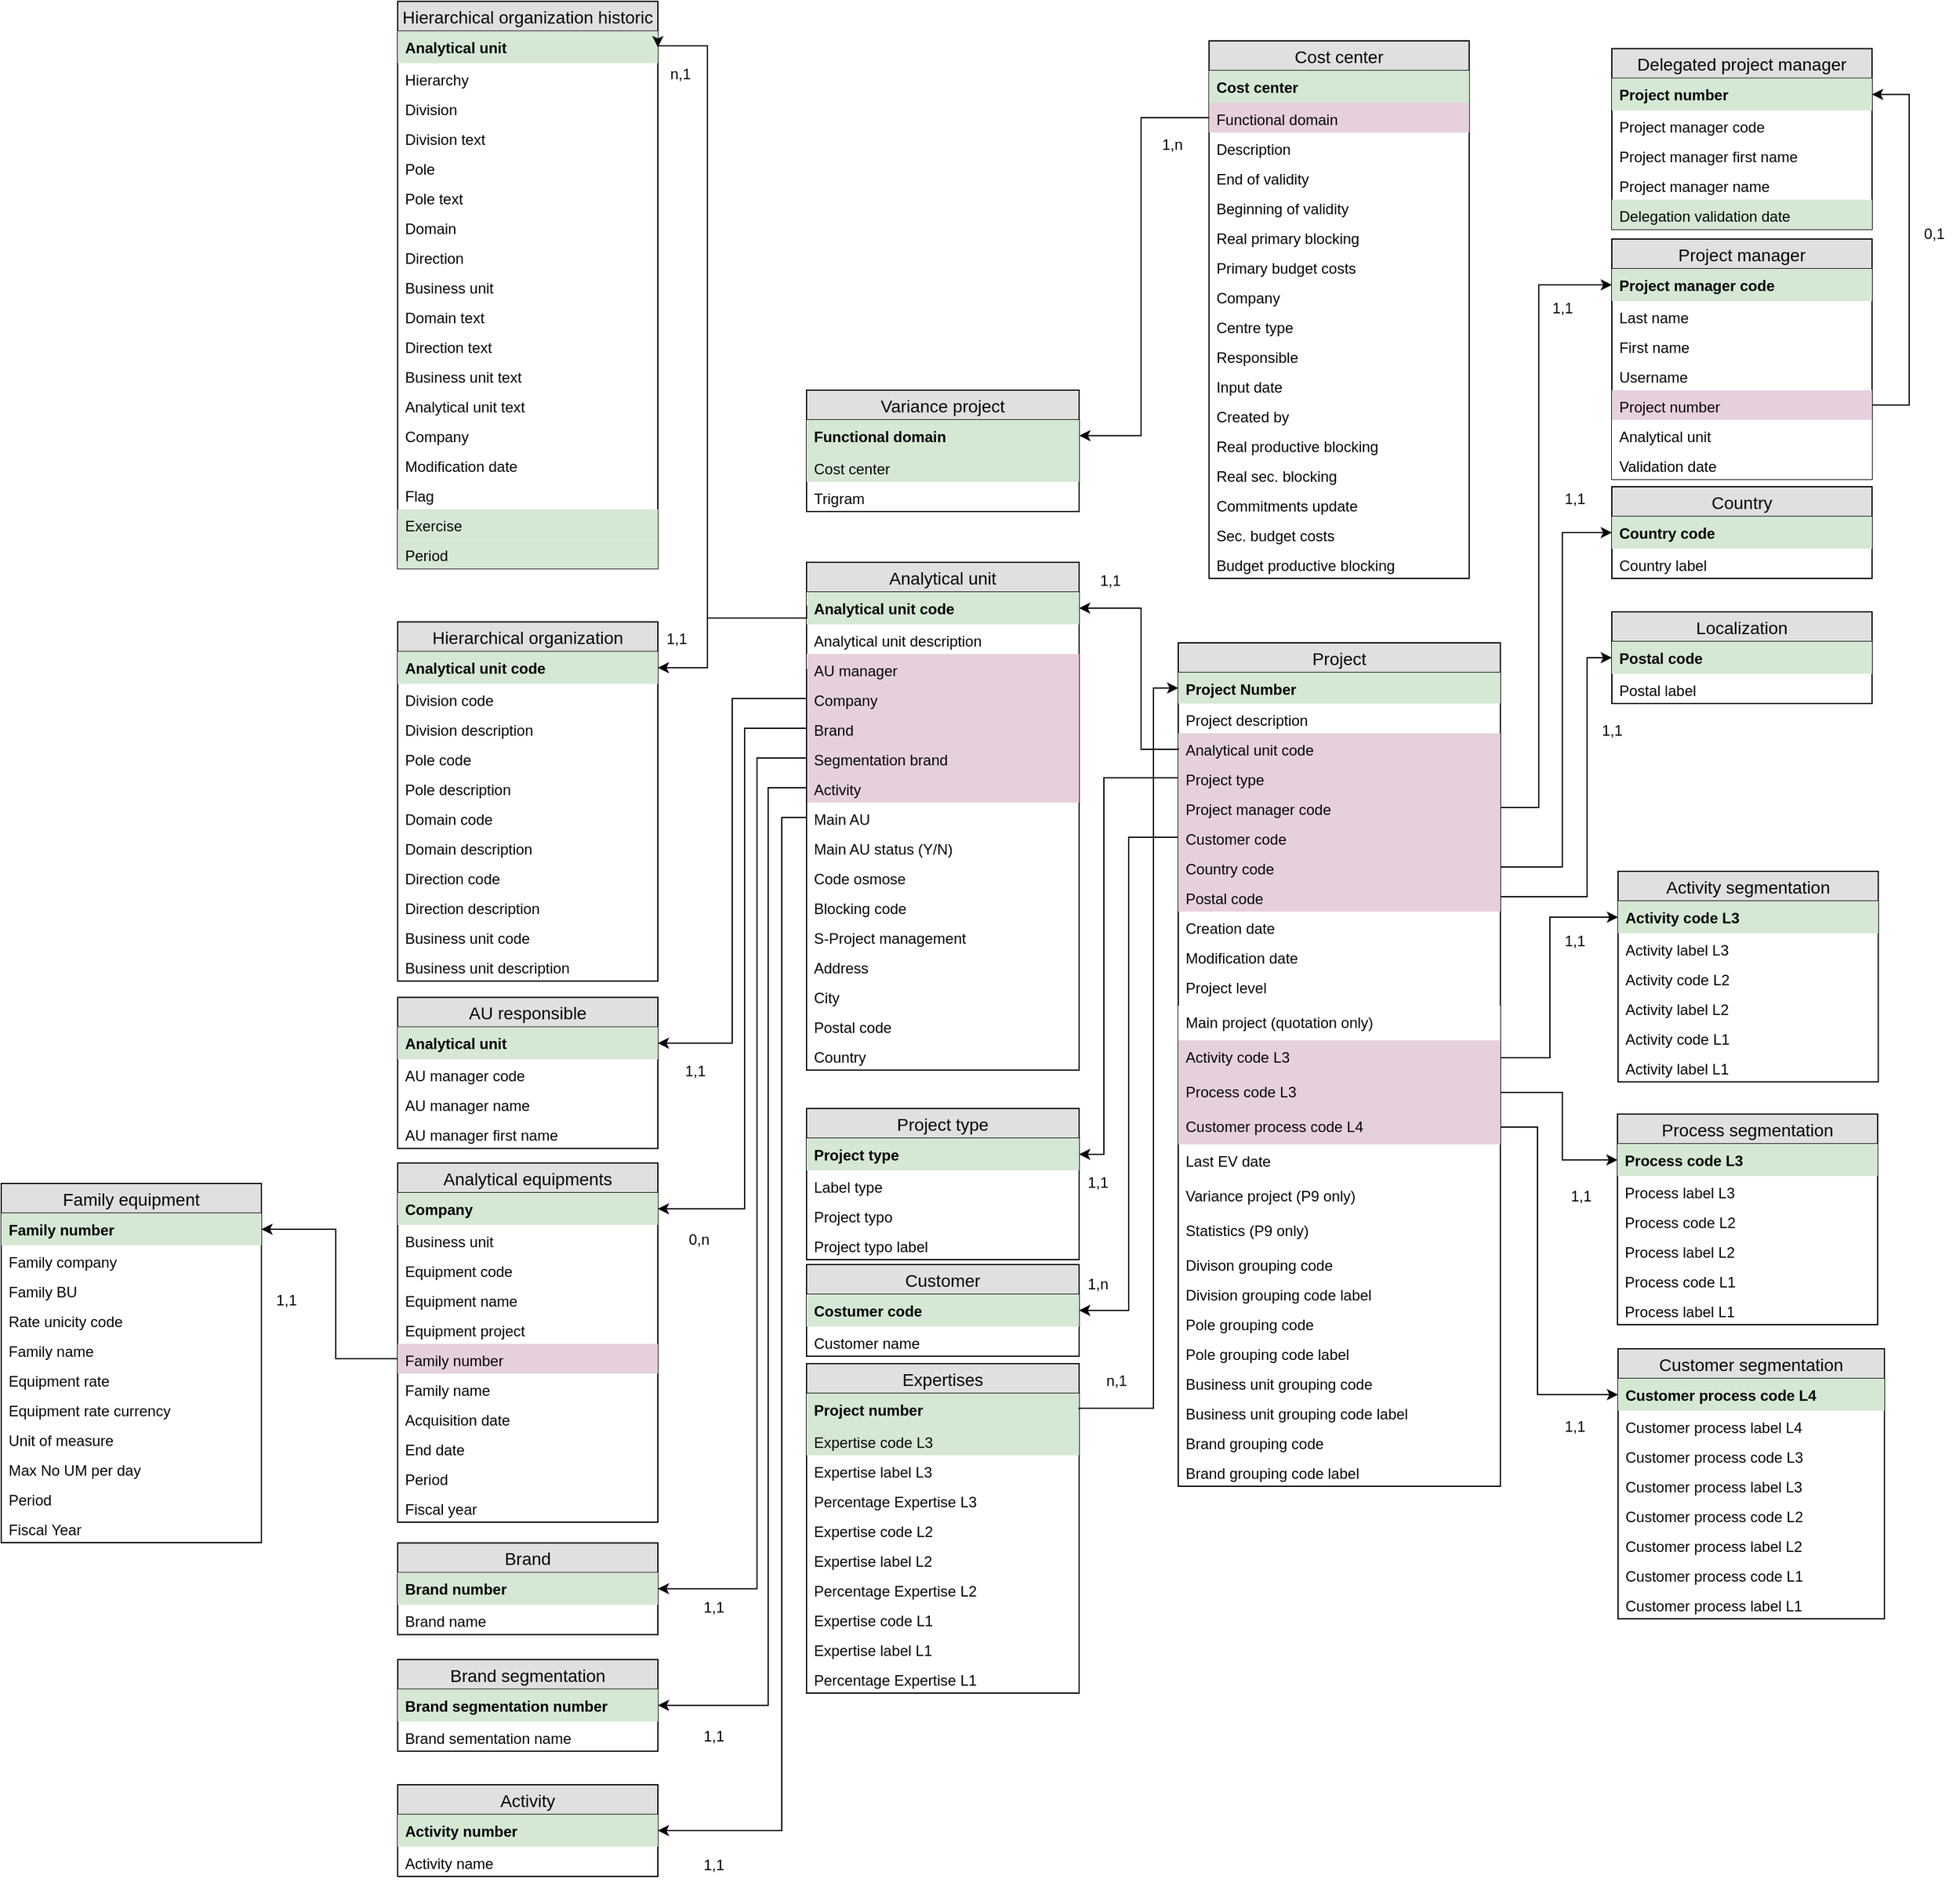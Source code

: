 <mxfile version="12.0.0" type="github" pages="7"><diagram id="z_twg87dkK-BmfiqCGdA" name="Analytics"><mxGraphModel dx="2258" dy="1991" grid="1" gridSize="10" guides="1" tooltips="1" connect="1" arrows="1" fold="1" page="1" pageScale="1" pageWidth="827" pageHeight="1169" math="0" shadow="0"><root><mxCell id="0"/><mxCell id="1" parent="0"/><mxCell id="lDzSUfxi5BvbEKOxiYQz-187" value="Project" style="swimlane;fontStyle=0;childLayout=stackLayout;horizontal=1;startSize=24;fillColor=#e0e0e0;horizontalStack=0;resizeParent=1;resizeParentMax=0;resizeLast=0;collapsible=1;marginBottom=0;swimlaneFillColor=#ffffff;align=center;fontSize=14;" parent="1" vertex="1"><mxGeometry x="780" y="60" width="260" height="681" as="geometry"><mxRectangle x="100" y="70" width="80" height="24" as="alternateBounds"/></mxGeometry></mxCell><mxCell id="lDzSUfxi5BvbEKOxiYQz-188" value="Project Number" style="text;strokeColor=none;fillColor=#D5E8D4;spacingLeft=4;spacingRight=4;overflow=hidden;rotatable=0;points=[[0,0.5],[1,0.5]];portConstraint=eastwest;fontSize=12;fontStyle=1" parent="lDzSUfxi5BvbEKOxiYQz-187" vertex="1"><mxGeometry y="24" width="260" height="25" as="geometry"/></mxCell><mxCell id="lDzSUfxi5BvbEKOxiYQz-189" value="Project description" style="text;strokeColor=none;fillColor=none;spacingLeft=4;spacingRight=4;overflow=hidden;rotatable=0;points=[[0,0.5],[1,0.5]];portConstraint=eastwest;fontSize=12;" parent="lDzSUfxi5BvbEKOxiYQz-187" vertex="1"><mxGeometry y="49" width="260" height="24" as="geometry"/></mxCell><mxCell id="lDzSUfxi5BvbEKOxiYQz-190" value="Analytical unit code" style="text;strokeColor=none;fillColor=#E6D0DE;spacingLeft=4;spacingRight=4;overflow=hidden;rotatable=0;points=[[0,0.5],[1,0.5]];portConstraint=eastwest;fontSize=12;" parent="lDzSUfxi5BvbEKOxiYQz-187" vertex="1"><mxGeometry y="73" width="260" height="24" as="geometry"/></mxCell><mxCell id="lDzSUfxi5BvbEKOxiYQz-191" value="Project type" style="text;strokeColor=none;fillColor=#E6D0DE;spacingLeft=4;spacingRight=4;overflow=hidden;rotatable=0;points=[[0,0.5],[1,0.5]];portConstraint=eastwest;fontSize=12;" parent="lDzSUfxi5BvbEKOxiYQz-187" vertex="1"><mxGeometry y="97" width="260" height="24" as="geometry"/></mxCell><mxCell id="lDzSUfxi5BvbEKOxiYQz-192" value="Project manager code" style="text;strokeColor=none;fillColor=#E6D0DE;spacingLeft=4;spacingRight=4;overflow=hidden;rotatable=0;points=[[0,0.5],[1,0.5]];portConstraint=eastwest;fontSize=12;" parent="lDzSUfxi5BvbEKOxiYQz-187" vertex="1"><mxGeometry y="121" width="260" height="24" as="geometry"/></mxCell><mxCell id="lDzSUfxi5BvbEKOxiYQz-195" value="Customer code&#10;" style="text;strokeColor=none;fillColor=#E6D0DE;spacingLeft=4;spacingRight=4;overflow=hidden;rotatable=0;points=[[0,0.5],[1,0.5]];portConstraint=eastwest;fontSize=12;" parent="lDzSUfxi5BvbEKOxiYQz-187" vertex="1"><mxGeometry y="145" width="260" height="24" as="geometry"/></mxCell><mxCell id="lDzSUfxi5BvbEKOxiYQz-197" value="Country code" style="text;strokeColor=none;fillColor=#E6D0DE;spacingLeft=4;spacingRight=4;overflow=hidden;rotatable=0;points=[[0,0.5],[1,0.5]];portConstraint=eastwest;fontSize=12;" parent="lDzSUfxi5BvbEKOxiYQz-187" vertex="1"><mxGeometry y="169" width="260" height="24" as="geometry"/></mxCell><mxCell id="lDzSUfxi5BvbEKOxiYQz-198" value="Postal code" style="text;strokeColor=none;fillColor=#E6D0DE;spacingLeft=4;spacingRight=4;overflow=hidden;rotatable=0;points=[[0,0.5],[1,0.5]];portConstraint=eastwest;fontSize=12;" parent="lDzSUfxi5BvbEKOxiYQz-187" vertex="1"><mxGeometry y="193" width="260" height="24" as="geometry"/></mxCell><mxCell id="lDzSUfxi5BvbEKOxiYQz-199" value="Creation date" style="text;strokeColor=none;fillColor=none;spacingLeft=4;spacingRight=4;overflow=hidden;rotatable=0;points=[[0,0.5],[1,0.5]];portConstraint=eastwest;fontSize=12;" parent="lDzSUfxi5BvbEKOxiYQz-187" vertex="1"><mxGeometry y="217" width="260" height="24" as="geometry"/></mxCell><mxCell id="lDzSUfxi5BvbEKOxiYQz-200" value="Modification date" style="text;strokeColor=none;fillColor=none;spacingLeft=4;spacingRight=4;overflow=hidden;rotatable=0;points=[[0,0.5],[1,0.5]];portConstraint=eastwest;fontSize=12;" parent="lDzSUfxi5BvbEKOxiYQz-187" vertex="1"><mxGeometry y="241" width="260" height="24" as="geometry"/></mxCell><mxCell id="lDzSUfxi5BvbEKOxiYQz-201" value="Project level" style="text;strokeColor=none;fillColor=none;spacingLeft=4;spacingRight=4;overflow=hidden;rotatable=0;points=[[0,0.5],[1,0.5]];portConstraint=eastwest;fontSize=12;" parent="lDzSUfxi5BvbEKOxiYQz-187" vertex="1"><mxGeometry y="265" width="260" height="28" as="geometry"/></mxCell><mxCell id="lDzSUfxi5BvbEKOxiYQz-202" value="Main project (quotation only)" style="text;strokeColor=none;fillColor=#FFFFFF;spacingLeft=4;spacingRight=4;overflow=hidden;rotatable=0;points=[[0,0.5],[1,0.5]];portConstraint=eastwest;fontSize=12;" parent="lDzSUfxi5BvbEKOxiYQz-187" vertex="1"><mxGeometry y="293" width="260" height="28" as="geometry"/></mxCell><mxCell id="lDzSUfxi5BvbEKOxiYQz-203" value="Activity code L3" style="text;strokeColor=none;fillColor=#E6D0DE;spacingLeft=4;spacingRight=4;overflow=hidden;rotatable=0;points=[[0,0.5],[1,0.5]];portConstraint=eastwest;fontSize=12;" parent="lDzSUfxi5BvbEKOxiYQz-187" vertex="1"><mxGeometry y="321" width="260" height="28" as="geometry"/></mxCell><mxCell id="lDzSUfxi5BvbEKOxiYQz-204" value="Process code L3" style="text;strokeColor=none;fillColor=#E6D0DE;spacingLeft=4;spacingRight=4;overflow=hidden;rotatable=0;points=[[0,0.5],[1,0.5]];portConstraint=eastwest;fontSize=12;" parent="lDzSUfxi5BvbEKOxiYQz-187" vertex="1"><mxGeometry y="349" width="260" height="28" as="geometry"/></mxCell><mxCell id="lDzSUfxi5BvbEKOxiYQz-205" value="Customer process code L4" style="text;strokeColor=none;fillColor=#E6D0DE;spacingLeft=4;spacingRight=4;overflow=hidden;rotatable=0;points=[[0,0.5],[1,0.5]];portConstraint=eastwest;fontSize=12;" parent="lDzSUfxi5BvbEKOxiYQz-187" vertex="1"><mxGeometry y="377" width="260" height="28" as="geometry"/></mxCell><mxCell id="lRxtRiu0UvI4SnHCYqCr-3" value="Last EV date" style="text;strokeColor=none;fillColor=none;spacingLeft=4;spacingRight=4;overflow=hidden;rotatable=0;points=[[0,0.5],[1,0.5]];portConstraint=eastwest;fontSize=12;" parent="lDzSUfxi5BvbEKOxiYQz-187" vertex="1"><mxGeometry y="405" width="260" height="28" as="geometry"/></mxCell><mxCell id="lRxtRiu0UvI4SnHCYqCr-2" value="Variance project (P9 only)" style="text;strokeColor=none;fillColor=none;spacingLeft=4;spacingRight=4;overflow=hidden;rotatable=0;points=[[0,0.5],[1,0.5]];portConstraint=eastwest;fontSize=12;" parent="lDzSUfxi5BvbEKOxiYQz-187" vertex="1"><mxGeometry y="433" width="260" height="28" as="geometry"/></mxCell><mxCell id="lDzSUfxi5BvbEKOxiYQz-207" value="Statistics (P9 only)" style="text;strokeColor=none;fillColor=none;spacingLeft=4;spacingRight=4;overflow=hidden;rotatable=0;points=[[0,0.5],[1,0.5]];portConstraint=eastwest;fontSize=12;" parent="lDzSUfxi5BvbEKOxiYQz-187" vertex="1"><mxGeometry y="461" width="260" height="28" as="geometry"/></mxCell><mxCell id="4Kc5IwEfdiY6aIyi9EgS-1" value="Divison grouping code" style="text;strokeColor=none;fillColor=none;spacingLeft=4;spacingRight=4;overflow=hidden;rotatable=0;points=[[0,0.5],[1,0.5]];portConstraint=eastwest;fontSize=12;" parent="lDzSUfxi5BvbEKOxiYQz-187" vertex="1"><mxGeometry y="489" width="260" height="24" as="geometry"/></mxCell><mxCell id="lDzSUfxi5BvbEKOxiYQz-217" value="Division grouping code label" style="text;strokeColor=none;fillColor=none;spacingLeft=4;spacingRight=4;overflow=hidden;rotatable=0;points=[[0,0.5],[1,0.5]];portConstraint=eastwest;fontSize=12;" parent="lDzSUfxi5BvbEKOxiYQz-187" vertex="1"><mxGeometry y="513" width="260" height="24" as="geometry"/></mxCell><mxCell id="lDzSUfxi5BvbEKOxiYQz-218" value="Pole grouping code" style="text;strokeColor=none;fillColor=none;spacingLeft=4;spacingRight=4;overflow=hidden;rotatable=0;points=[[0,0.5],[1,0.5]];portConstraint=eastwest;fontSize=12;" parent="lDzSUfxi5BvbEKOxiYQz-187" vertex="1"><mxGeometry y="537" width="260" height="24" as="geometry"/></mxCell><mxCell id="lDzSUfxi5BvbEKOxiYQz-219" value="Pole grouping code label" style="text;strokeColor=none;fillColor=none;spacingLeft=4;spacingRight=4;overflow=hidden;rotatable=0;points=[[0,0.5],[1,0.5]];portConstraint=eastwest;fontSize=12;" parent="lDzSUfxi5BvbEKOxiYQz-187" vertex="1"><mxGeometry y="561" width="260" height="24" as="geometry"/></mxCell><mxCell id="lDzSUfxi5BvbEKOxiYQz-222" value="Business unit grouping code" style="text;strokeColor=none;fillColor=none;spacingLeft=4;spacingRight=4;overflow=hidden;rotatable=0;points=[[0,0.5],[1,0.5]];portConstraint=eastwest;fontSize=12;" parent="lDzSUfxi5BvbEKOxiYQz-187" vertex="1"><mxGeometry y="585" width="260" height="24" as="geometry"/></mxCell><mxCell id="lDzSUfxi5BvbEKOxiYQz-223" value="Business unit grouping code label" style="text;strokeColor=none;fillColor=none;spacingLeft=4;spacingRight=4;overflow=hidden;rotatable=0;points=[[0,0.5],[1,0.5]];portConstraint=eastwest;fontSize=12;" parent="lDzSUfxi5BvbEKOxiYQz-187" vertex="1"><mxGeometry y="609" width="260" height="24" as="geometry"/></mxCell><mxCell id="dS1JGsFdbKq4Z5uHOp_5-5" value="Brand grouping code" style="text;strokeColor=none;fillColor=none;spacingLeft=4;spacingRight=4;overflow=hidden;rotatable=0;points=[[0,0.5],[1,0.5]];portConstraint=eastwest;fontSize=12;" parent="lDzSUfxi5BvbEKOxiYQz-187" vertex="1"><mxGeometry y="633" width="260" height="24" as="geometry"/></mxCell><mxCell id="lDzSUfxi5BvbEKOxiYQz-221" value="Brand grouping code label" style="text;strokeColor=none;fillColor=none;spacingLeft=4;spacingRight=4;overflow=hidden;rotatable=0;points=[[0,0.5],[1,0.5]];portConstraint=eastwest;fontSize=12;" parent="lDzSUfxi5BvbEKOxiYQz-187" vertex="1"><mxGeometry y="657" width="260" height="24" as="geometry"/></mxCell><mxCell id="lDzSUfxi5BvbEKOxiYQz-208" style="edgeStyle=orthogonalEdgeStyle;rounded=0;orthogonalLoop=1;jettySize=auto;html=1;exitX=0;exitY=0.5;exitDx=0;exitDy=0;" parent="1" source="lDzSUfxi5BvbEKOxiYQz-191" target="lDzSUfxi5BvbEKOxiYQz-210" edge="1"><mxGeometry relative="1" as="geometry"><mxPoint x="300" y="218.235" as="targetPoint"/><Array as="points"><mxPoint x="720" y="169"/><mxPoint x="720" y="473"/></Array></mxGeometry></mxCell><mxCell id="lDzSUfxi5BvbEKOxiYQz-209" value="Project type" style="swimlane;fontStyle=0;childLayout=stackLayout;horizontal=1;startSize=24;fillColor=#e0e0e0;horizontalStack=0;resizeParent=1;resizeParentMax=0;resizeLast=0;collapsible=1;marginBottom=0;swimlaneFillColor=#ffffff;align=center;fontSize=14;" parent="1" vertex="1"><mxGeometry x="480" y="436" width="220" height="122" as="geometry"><mxRectangle x="100" y="70" width="80" height="24" as="alternateBounds"/></mxGeometry></mxCell><mxCell id="lDzSUfxi5BvbEKOxiYQz-210" value="Project type" style="text;strokeColor=none;fillColor=#D5E8D4;spacingLeft=4;spacingRight=4;overflow=hidden;rotatable=0;points=[[0,0.5],[1,0.5]];portConstraint=eastwest;fontSize=12;fontStyle=1" parent="lDzSUfxi5BvbEKOxiYQz-209" vertex="1"><mxGeometry y="24" width="220" height="26" as="geometry"/></mxCell><mxCell id="lDzSUfxi5BvbEKOxiYQz-211" value="Label type" style="text;strokeColor=none;fillColor=none;spacingLeft=4;spacingRight=4;overflow=hidden;rotatable=0;points=[[0,0.5],[1,0.5]];portConstraint=eastwest;fontSize=12;" parent="lDzSUfxi5BvbEKOxiYQz-209" vertex="1"><mxGeometry y="50" width="220" height="24" as="geometry"/></mxCell><mxCell id="lDzSUfxi5BvbEKOxiYQz-212" value="Project typo&#10;" style="text;strokeColor=none;fillColor=none;spacingLeft=4;spacingRight=4;overflow=hidden;rotatable=0;points=[[0,0.5],[1,0.5]];portConstraint=eastwest;fontSize=12;" parent="lDzSUfxi5BvbEKOxiYQz-209" vertex="1"><mxGeometry y="74" width="220" height="24" as="geometry"/></mxCell><mxCell id="lDzSUfxi5BvbEKOxiYQz-213" value="Project typo label" style="text;strokeColor=none;fillColor=none;spacingLeft=4;spacingRight=4;overflow=hidden;rotatable=0;points=[[0,0.5],[1,0.5]];portConstraint=eastwest;fontSize=12;" parent="lDzSUfxi5BvbEKOxiYQz-209" vertex="1"><mxGeometry y="98" width="220" height="24" as="geometry"/></mxCell><mxCell id="lDzSUfxi5BvbEKOxiYQz-225" value="Activity segmentation" style="swimlane;fontStyle=0;childLayout=stackLayout;horizontal=1;startSize=24;fillColor=#e0e0e0;horizontalStack=0;resizeParent=1;resizeParentMax=0;resizeLast=0;collapsible=1;marginBottom=0;swimlaneFillColor=#ffffff;align=center;fontSize=14;" parent="1" vertex="1"><mxGeometry x="1135" y="244.5" width="210" height="170" as="geometry"><mxRectangle x="1120" y="240" width="80" height="24" as="alternateBounds"/></mxGeometry></mxCell><mxCell id="lDzSUfxi5BvbEKOxiYQz-226" value="Activity code L3" style="text;strokeColor=none;fillColor=#D5E8D4;spacingLeft=4;spacingRight=4;overflow=hidden;rotatable=0;points=[[0,0.5],[1,0.5]];portConstraint=eastwest;fontSize=12;fontStyle=1" parent="lDzSUfxi5BvbEKOxiYQz-225" vertex="1"><mxGeometry y="24" width="210" height="26" as="geometry"/></mxCell><mxCell id="lDzSUfxi5BvbEKOxiYQz-227" value="Activity label L3" style="text;strokeColor=none;fillColor=none;spacingLeft=4;spacingRight=4;overflow=hidden;rotatable=0;points=[[0,0.5],[1,0.5]];portConstraint=eastwest;fontSize=12;" parent="lDzSUfxi5BvbEKOxiYQz-225" vertex="1"><mxGeometry y="50" width="210" height="24" as="geometry"/></mxCell><mxCell id="lDzSUfxi5BvbEKOxiYQz-228" value="Activity code L2" style="text;strokeColor=none;fillColor=none;spacingLeft=4;spacingRight=4;overflow=hidden;rotatable=0;points=[[0,0.5],[1,0.5]];portConstraint=eastwest;fontSize=12;" parent="lDzSUfxi5BvbEKOxiYQz-225" vertex="1"><mxGeometry y="74" width="210" height="24" as="geometry"/></mxCell><mxCell id="lDzSUfxi5BvbEKOxiYQz-229" value="Activity label L2" style="text;strokeColor=none;fillColor=none;spacingLeft=4;spacingRight=4;overflow=hidden;rotatable=0;points=[[0,0.5],[1,0.5]];portConstraint=eastwest;fontSize=12;" parent="lDzSUfxi5BvbEKOxiYQz-225" vertex="1"><mxGeometry y="98" width="210" height="24" as="geometry"/></mxCell><mxCell id="lDzSUfxi5BvbEKOxiYQz-230" value="Activity code L1" style="text;strokeColor=none;fillColor=none;spacingLeft=4;spacingRight=4;overflow=hidden;rotatable=0;points=[[0,0.5],[1,0.5]];portConstraint=eastwest;fontSize=12;" parent="lDzSUfxi5BvbEKOxiYQz-225" vertex="1"><mxGeometry y="122" width="210" height="24" as="geometry"/></mxCell><mxCell id="lDzSUfxi5BvbEKOxiYQz-231" value="Activity label L1" style="text;strokeColor=none;fillColor=none;spacingLeft=4;spacingRight=4;overflow=hidden;rotatable=0;points=[[0,0.5],[1,0.5]];portConstraint=eastwest;fontSize=12;" parent="lDzSUfxi5BvbEKOxiYQz-225" vertex="1"><mxGeometry y="146" width="210" height="24" as="geometry"/></mxCell><mxCell id="lDzSUfxi5BvbEKOxiYQz-232" style="edgeStyle=orthogonalEdgeStyle;rounded=0;orthogonalLoop=1;jettySize=auto;html=1;exitX=1;exitY=0.5;exitDx=0;exitDy=0;entryX=0;entryY=0.5;entryDx=0;entryDy=0;" parent="1" source="lDzSUfxi5BvbEKOxiYQz-203" target="lDzSUfxi5BvbEKOxiYQz-226" edge="1"><mxGeometry relative="1" as="geometry"><mxPoint x="740" y="440" as="targetPoint"/><mxPoint x="787.824" y="420.588" as="sourcePoint"/><Array as="points"><mxPoint x="1080" y="395"/><mxPoint x="1080" y="282"/></Array></mxGeometry></mxCell><mxCell id="lDzSUfxi5BvbEKOxiYQz-233" value="Process segmentation" style="swimlane;fontStyle=0;childLayout=stackLayout;horizontal=1;startSize=24;fillColor=#e0e0e0;horizontalStack=0;resizeParent=1;resizeParentMax=0;resizeLast=0;collapsible=1;marginBottom=0;swimlaneFillColor=#ffffff;align=center;fontSize=14;" parent="1" vertex="1"><mxGeometry x="1134.559" y="440.5" width="210" height="170" as="geometry"><mxRectangle x="100" y="70" width="80" height="24" as="alternateBounds"/></mxGeometry></mxCell><mxCell id="lDzSUfxi5BvbEKOxiYQz-234" value="Process code L3" style="text;strokeColor=none;fillColor=#D5E8D4;spacingLeft=4;spacingRight=4;overflow=hidden;rotatable=0;points=[[0,0.5],[1,0.5]];portConstraint=eastwest;fontSize=12;fontStyle=1" parent="lDzSUfxi5BvbEKOxiYQz-233" vertex="1"><mxGeometry y="24" width="210" height="26" as="geometry"/></mxCell><mxCell id="lDzSUfxi5BvbEKOxiYQz-235" value="Process label L3" style="text;strokeColor=none;fillColor=none;spacingLeft=4;spacingRight=4;overflow=hidden;rotatable=0;points=[[0,0.5],[1,0.5]];portConstraint=eastwest;fontSize=12;" parent="lDzSUfxi5BvbEKOxiYQz-233" vertex="1"><mxGeometry y="50" width="210" height="24" as="geometry"/></mxCell><mxCell id="lDzSUfxi5BvbEKOxiYQz-236" value="Process code L2" style="text;strokeColor=none;fillColor=none;spacingLeft=4;spacingRight=4;overflow=hidden;rotatable=0;points=[[0,0.5],[1,0.5]];portConstraint=eastwest;fontSize=12;" parent="lDzSUfxi5BvbEKOxiYQz-233" vertex="1"><mxGeometry y="74" width="210" height="24" as="geometry"/></mxCell><mxCell id="lDzSUfxi5BvbEKOxiYQz-237" value="Process label L2" style="text;strokeColor=none;fillColor=none;spacingLeft=4;spacingRight=4;overflow=hidden;rotatable=0;points=[[0,0.5],[1,0.5]];portConstraint=eastwest;fontSize=12;" parent="lDzSUfxi5BvbEKOxiYQz-233" vertex="1"><mxGeometry y="98" width="210" height="24" as="geometry"/></mxCell><mxCell id="lDzSUfxi5BvbEKOxiYQz-238" value="Process code L1" style="text;strokeColor=none;fillColor=none;spacingLeft=4;spacingRight=4;overflow=hidden;rotatable=0;points=[[0,0.5],[1,0.5]];portConstraint=eastwest;fontSize=12;" parent="lDzSUfxi5BvbEKOxiYQz-233" vertex="1"><mxGeometry y="122" width="210" height="24" as="geometry"/></mxCell><mxCell id="lDzSUfxi5BvbEKOxiYQz-239" value="Process label L1" style="text;strokeColor=none;fillColor=none;spacingLeft=4;spacingRight=4;overflow=hidden;rotatable=0;points=[[0,0.5],[1,0.5]];portConstraint=eastwest;fontSize=12;" parent="lDzSUfxi5BvbEKOxiYQz-233" vertex="1"><mxGeometry y="146" width="210" height="24" as="geometry"/></mxCell><mxCell id="lDzSUfxi5BvbEKOxiYQz-240" style="edgeStyle=orthogonalEdgeStyle;rounded=0;orthogonalLoop=1;jettySize=auto;html=1;exitX=1;exitY=0.5;exitDx=0;exitDy=0;entryX=0;entryY=0.5;entryDx=0;entryDy=0;" parent="1" source="lDzSUfxi5BvbEKOxiYQz-204" target="lDzSUfxi5BvbEKOxiYQz-234" edge="1"><mxGeometry relative="1" as="geometry"><mxPoint x="1170" y="520" as="targetPoint"/><mxPoint x="680.176" y="502.353" as="sourcePoint"/><Array as="points"><mxPoint x="1090" y="423"/><mxPoint x="1090" y="477"/></Array></mxGeometry></mxCell><mxCell id="lDzSUfxi5BvbEKOxiYQz-241" value="Project manager" style="swimlane;fontStyle=0;childLayout=stackLayout;horizontal=1;startSize=24;fillColor=#e0e0e0;horizontalStack=0;resizeParent=1;resizeParentMax=0;resizeLast=0;collapsible=1;marginBottom=0;swimlaneFillColor=#ffffff;align=center;fontSize=14;" parent="1" vertex="1"><mxGeometry x="1130" y="-266" width="210" height="194" as="geometry"><mxRectangle x="100" y="70" width="80" height="24" as="alternateBounds"/></mxGeometry></mxCell><mxCell id="lDzSUfxi5BvbEKOxiYQz-242" value="Project manager code" style="text;strokeColor=none;fillColor=#D5E8D4;spacingLeft=4;spacingRight=4;overflow=hidden;rotatable=0;points=[[0,0.5],[1,0.5]];portConstraint=eastwest;fontSize=12;fontStyle=1" parent="lDzSUfxi5BvbEKOxiYQz-241" vertex="1"><mxGeometry y="24" width="210" height="26" as="geometry"/></mxCell><mxCell id="lDzSUfxi5BvbEKOxiYQz-243" value="Last name" style="text;strokeColor=none;fillColor=none;spacingLeft=4;spacingRight=4;overflow=hidden;rotatable=0;points=[[0,0.5],[1,0.5]];portConstraint=eastwest;fontSize=12;" parent="lDzSUfxi5BvbEKOxiYQz-241" vertex="1"><mxGeometry y="50" width="210" height="24" as="geometry"/></mxCell><mxCell id="lDzSUfxi5BvbEKOxiYQz-244" value="First name" style="text;strokeColor=none;fillColor=none;spacingLeft=4;spacingRight=4;overflow=hidden;rotatable=0;points=[[0,0.5],[1,0.5]];portConstraint=eastwest;fontSize=12;" parent="lDzSUfxi5BvbEKOxiYQz-241" vertex="1"><mxGeometry y="74" width="210" height="24" as="geometry"/></mxCell><mxCell id="lDzSUfxi5BvbEKOxiYQz-245" value="Username" style="text;strokeColor=none;fillColor=none;spacingLeft=4;spacingRight=4;overflow=hidden;rotatable=0;points=[[0,0.5],[1,0.5]];portConstraint=eastwest;fontSize=12;" parent="lDzSUfxi5BvbEKOxiYQz-241" vertex="1"><mxGeometry y="98" width="210" height="24" as="geometry"/></mxCell><mxCell id="lQxYEBmfb3SI4qnp5k42-3" value="Project number &#10;" style="text;strokeColor=none;fillColor=#E6D0DE;spacingLeft=4;spacingRight=4;overflow=hidden;rotatable=0;points=[[0,0.5],[1,0.5]];portConstraint=eastwest;fontSize=12;" parent="lDzSUfxi5BvbEKOxiYQz-241" vertex="1"><mxGeometry y="122" width="210" height="24" as="geometry"/></mxCell><mxCell id="B4U_X1lwzv1iKV6QeTgM-1" value="Analytical unit" style="text;strokeColor=none;fillColor=#FFFFFF;spacingLeft=4;spacingRight=4;overflow=hidden;rotatable=0;points=[[0,0.5],[1,0.5]];portConstraint=eastwest;fontSize=12;" parent="lDzSUfxi5BvbEKOxiYQz-241" vertex="1"><mxGeometry y="146" width="210" height="24" as="geometry"/></mxCell><mxCell id="NBoWqLxddeZC6eDTmRRg-8" value="Validation date" style="text;strokeColor=none;fillColor=#FFFFFF;spacingLeft=4;spacingRight=4;overflow=hidden;rotatable=0;points=[[0,0.5],[1,0.5]];portConstraint=eastwest;fontSize=12;" parent="lDzSUfxi5BvbEKOxiYQz-241" vertex="1"><mxGeometry y="170" width="210" height="24" as="geometry"/></mxCell><mxCell id="lDzSUfxi5BvbEKOxiYQz-246" value="Customer" style="swimlane;fontStyle=0;childLayout=stackLayout;horizontal=1;startSize=24;fillColor=#e0e0e0;horizontalStack=0;resizeParent=1;resizeParentMax=0;resizeLast=0;collapsible=1;marginBottom=0;swimlaneFillColor=#ffffff;align=center;fontSize=14;" parent="1" vertex="1"><mxGeometry x="480" y="562" width="220" height="74" as="geometry"><mxRectangle x="100" y="70" width="80" height="24" as="alternateBounds"/></mxGeometry></mxCell><mxCell id="lDzSUfxi5BvbEKOxiYQz-247" value="Costumer code" style="text;strokeColor=none;fillColor=#D5E8D4;spacingLeft=4;spacingRight=4;overflow=hidden;rotatable=0;points=[[0,0.5],[1,0.5]];portConstraint=eastwest;fontSize=12;fontStyle=1" parent="lDzSUfxi5BvbEKOxiYQz-246" vertex="1"><mxGeometry y="24" width="220" height="26" as="geometry"/></mxCell><mxCell id="lDzSUfxi5BvbEKOxiYQz-248" value="Customer name" style="text;strokeColor=none;fillColor=none;spacingLeft=4;spacingRight=4;overflow=hidden;rotatable=0;points=[[0,0.5],[1,0.5]];portConstraint=eastwest;fontSize=12;" parent="lDzSUfxi5BvbEKOxiYQz-246" vertex="1"><mxGeometry y="50" width="220" height="24" as="geometry"/></mxCell><mxCell id="lDzSUfxi5BvbEKOxiYQz-249" style="edgeStyle=orthogonalEdgeStyle;rounded=0;orthogonalLoop=1;jettySize=auto;html=1;exitX=0;exitY=0.5;exitDx=0;exitDy=0;entryX=1;entryY=0.5;entryDx=0;entryDy=0;" parent="1" source="lDzSUfxi5BvbEKOxiYQz-195" target="lDzSUfxi5BvbEKOxiYQz-247" edge="1"><mxGeometry relative="1" as="geometry"><mxPoint x="260.5" y="239.971" as="targetPoint"/><mxPoint x="400" y="270" as="sourcePoint"/><Array as="points"><mxPoint x="740" y="217"/><mxPoint x="740" y="599"/></Array></mxGeometry></mxCell><mxCell id="lDzSUfxi5BvbEKOxiYQz-255" value="Country" style="swimlane;fontStyle=0;childLayout=stackLayout;horizontal=1;startSize=24;fillColor=#e0e0e0;horizontalStack=0;resizeParent=1;resizeParentMax=0;resizeLast=0;collapsible=1;marginBottom=0;swimlaneFillColor=#ffffff;align=center;fontSize=14;" parent="1" vertex="1"><mxGeometry x="1130" y="-66" width="210" height="74" as="geometry"><mxRectangle x="1120" y="240" width="80" height="24" as="alternateBounds"/></mxGeometry></mxCell><mxCell id="lDzSUfxi5BvbEKOxiYQz-256" value="Country code" style="text;strokeColor=none;fillColor=#D5E8D4;spacingLeft=4;spacingRight=4;overflow=hidden;rotatable=0;points=[[0,0.5],[1,0.5]];portConstraint=eastwest;fontSize=12;fontStyle=1" parent="lDzSUfxi5BvbEKOxiYQz-255" vertex="1"><mxGeometry y="24" width="210" height="26" as="geometry"/></mxCell><mxCell id="lDzSUfxi5BvbEKOxiYQz-257" value="Country label" style="text;strokeColor=none;fillColor=none;spacingLeft=4;spacingRight=4;overflow=hidden;rotatable=0;points=[[0,0.5],[1,0.5]];portConstraint=eastwest;fontSize=12;" parent="lDzSUfxi5BvbEKOxiYQz-255" vertex="1"><mxGeometry y="50" width="210" height="24" as="geometry"/></mxCell><mxCell id="lDzSUfxi5BvbEKOxiYQz-258" style="edgeStyle=orthogonalEdgeStyle;rounded=0;orthogonalLoop=1;jettySize=auto;html=1;exitX=1;exitY=0.5;exitDx=0;exitDy=0;entryX=0;entryY=0.5;entryDx=0;entryDy=0;" parent="1" source="lDzSUfxi5BvbEKOxiYQz-197" target="lDzSUfxi5BvbEKOxiYQz-256" edge="1"><mxGeometry relative="1" as="geometry"><mxPoint x="1110" y="257" as="targetPoint"/><mxPoint x="1050" y="240" as="sourcePoint"/><Array as="points"><mxPoint x="1090" y="241"/><mxPoint x="1090" y="-29"/></Array></mxGeometry></mxCell><mxCell id="lDzSUfxi5BvbEKOxiYQz-259" value="Localization" style="swimlane;fontStyle=0;childLayout=stackLayout;horizontal=1;startSize=24;fillColor=#e0e0e0;horizontalStack=0;resizeParent=1;resizeParentMax=0;resizeLast=0;collapsible=1;marginBottom=0;swimlaneFillColor=#ffffff;align=center;fontSize=14;" parent="1" vertex="1"><mxGeometry x="1130" y="35" width="210" height="74" as="geometry"><mxRectangle x="1120" y="240" width="80" height="24" as="alternateBounds"/></mxGeometry></mxCell><mxCell id="lDzSUfxi5BvbEKOxiYQz-260" value="Postal code" style="text;strokeColor=none;fillColor=#D5E8D4;spacingLeft=4;spacingRight=4;overflow=hidden;rotatable=0;points=[[0,0.5],[1,0.5]];portConstraint=eastwest;fontSize=12;fontStyle=1" parent="lDzSUfxi5BvbEKOxiYQz-259" vertex="1"><mxGeometry y="24" width="210" height="26" as="geometry"/></mxCell><mxCell id="lDzSUfxi5BvbEKOxiYQz-261" value="Postal label" style="text;strokeColor=none;fillColor=none;spacingLeft=4;spacingRight=4;overflow=hidden;rotatable=0;points=[[0,0.5],[1,0.5]];portConstraint=eastwest;fontSize=12;" parent="lDzSUfxi5BvbEKOxiYQz-259" vertex="1"><mxGeometry y="50" width="210" height="24" as="geometry"/></mxCell><mxCell id="lDzSUfxi5BvbEKOxiYQz-262" style="edgeStyle=orthogonalEdgeStyle;rounded=0;orthogonalLoop=1;jettySize=auto;html=1;entryX=0;entryY=0.5;entryDx=0;entryDy=0;exitX=1;exitY=0.5;exitDx=0;exitDy=0;" parent="1" source="lDzSUfxi5BvbEKOxiYQz-198" target="lDzSUfxi5BvbEKOxiYQz-260" edge="1"><mxGeometry relative="1" as="geometry"><mxPoint x="1100" y="380" as="targetPoint"/><mxPoint x="1080" y="342" as="sourcePoint"/><Array as="points"><mxPoint x="1110" y="265"/><mxPoint x="1110" y="72"/></Array></mxGeometry></mxCell><mxCell id="lDzSUfxi5BvbEKOxiYQz-263" value="Customer segmentation" style="swimlane;fontStyle=0;childLayout=stackLayout;horizontal=1;startSize=24;fillColor=#e0e0e0;horizontalStack=0;resizeParent=1;resizeParentMax=0;resizeLast=0;collapsible=1;marginBottom=0;swimlaneFillColor=#ffffff;align=center;fontSize=14;" parent="1" vertex="1"><mxGeometry x="1135" y="630" width="215" height="218" as="geometry"><mxRectangle x="100" y="70" width="80" height="24" as="alternateBounds"/></mxGeometry></mxCell><mxCell id="lDzSUfxi5BvbEKOxiYQz-264" value="Customer process code L4" style="text;strokeColor=none;fillColor=#D5E8D4;spacingLeft=4;spacingRight=4;overflow=hidden;rotatable=0;points=[[0,0.5],[1,0.5]];portConstraint=eastwest;fontSize=12;fontStyle=1" parent="lDzSUfxi5BvbEKOxiYQz-263" vertex="1"><mxGeometry y="24" width="215" height="26" as="geometry"/></mxCell><mxCell id="lDzSUfxi5BvbEKOxiYQz-265" value="Customer process label L4" style="text;strokeColor=none;fillColor=none;spacingLeft=4;spacingRight=4;overflow=hidden;rotatable=0;points=[[0,0.5],[1,0.5]];portConstraint=eastwest;fontSize=12;" parent="lDzSUfxi5BvbEKOxiYQz-263" vertex="1"><mxGeometry y="50" width="215" height="24" as="geometry"/></mxCell><mxCell id="lDzSUfxi5BvbEKOxiYQz-266" value="Customer process code L3" style="text;strokeColor=none;fillColor=none;spacingLeft=4;spacingRight=4;overflow=hidden;rotatable=0;points=[[0,0.5],[1,0.5]];portConstraint=eastwest;fontSize=12;" parent="lDzSUfxi5BvbEKOxiYQz-263" vertex="1"><mxGeometry y="74" width="215" height="24" as="geometry"/></mxCell><mxCell id="lDzSUfxi5BvbEKOxiYQz-267" value="Customer process label L3" style="text;strokeColor=none;fillColor=none;spacingLeft=4;spacingRight=4;overflow=hidden;rotatable=0;points=[[0,0.5],[1,0.5]];portConstraint=eastwest;fontSize=12;" parent="lDzSUfxi5BvbEKOxiYQz-263" vertex="1"><mxGeometry y="98" width="215" height="24" as="geometry"/></mxCell><mxCell id="lDzSUfxi5BvbEKOxiYQz-268" value="Customer process code L2" style="text;strokeColor=none;fillColor=none;spacingLeft=4;spacingRight=4;overflow=hidden;rotatable=0;points=[[0,0.5],[1,0.5]];portConstraint=eastwest;fontSize=12;" parent="lDzSUfxi5BvbEKOxiYQz-263" vertex="1"><mxGeometry y="122" width="215" height="24" as="geometry"/></mxCell><mxCell id="lDzSUfxi5BvbEKOxiYQz-269" value="Customer process label L2" style="text;strokeColor=none;fillColor=none;spacingLeft=4;spacingRight=4;overflow=hidden;rotatable=0;points=[[0,0.5],[1,0.5]];portConstraint=eastwest;fontSize=12;" parent="lDzSUfxi5BvbEKOxiYQz-263" vertex="1"><mxGeometry y="146" width="215" height="24" as="geometry"/></mxCell><mxCell id="lDzSUfxi5BvbEKOxiYQz-270" value="Customer process code L1" style="text;strokeColor=none;fillColor=none;spacingLeft=4;spacingRight=4;overflow=hidden;rotatable=0;points=[[0,0.5],[1,0.5]];portConstraint=eastwest;fontSize=12;" parent="lDzSUfxi5BvbEKOxiYQz-263" vertex="1"><mxGeometry y="170" width="215" height="24" as="geometry"/></mxCell><mxCell id="lDzSUfxi5BvbEKOxiYQz-271" value="Customer process label L1" style="text;strokeColor=none;fillColor=none;spacingLeft=4;spacingRight=4;overflow=hidden;rotatable=0;points=[[0,0.5],[1,0.5]];portConstraint=eastwest;fontSize=12;" parent="lDzSUfxi5BvbEKOxiYQz-263" vertex="1"><mxGeometry y="194" width="215" height="24" as="geometry"/></mxCell><mxCell id="lDzSUfxi5BvbEKOxiYQz-272" style="edgeStyle=orthogonalEdgeStyle;rounded=0;orthogonalLoop=1;jettySize=auto;html=1;entryX=0;entryY=0.5;entryDx=0;entryDy=0;exitX=1;exitY=0.5;exitDx=0;exitDy=0;" parent="1" source="lDzSUfxi5BvbEKOxiYQz-205" target="lDzSUfxi5BvbEKOxiYQz-264" edge="1"><mxGeometry relative="1" as="geometry"><mxPoint x="1110" y="830" as="targetPoint"/><mxPoint x="1040" y="500" as="sourcePoint"/><Array as="points"><mxPoint x="1070" y="451"/><mxPoint x="1070" y="667"/></Array></mxGeometry></mxCell><mxCell id="lDzSUfxi5BvbEKOxiYQz-273" value="Analytical unit" style="swimlane;fontStyle=0;childLayout=stackLayout;horizontal=1;startSize=24;fillColor=#e0e0e0;horizontalStack=0;resizeParent=1;resizeParentMax=0;resizeLast=0;collapsible=1;marginBottom=0;swimlaneFillColor=#ffffff;align=center;fontSize=14;" parent="1" vertex="1"><mxGeometry x="480" y="-5" width="220" height="410" as="geometry"><mxRectangle x="100" y="70" width="80" height="24" as="alternateBounds"/></mxGeometry></mxCell><mxCell id="lDzSUfxi5BvbEKOxiYQz-274" value="Analytical unit code" style="text;strokeColor=none;fillColor=#D5E8D4;spacingLeft=4;spacingRight=4;overflow=hidden;rotatable=0;points=[[0,0.5],[1,0.5]];portConstraint=eastwest;fontSize=12;fontStyle=1" parent="lDzSUfxi5BvbEKOxiYQz-273" vertex="1"><mxGeometry y="24" width="220" height="26" as="geometry"/></mxCell><mxCell id="NBoWqLxddeZC6eDTmRRg-7" value="Analytical unit description" style="text;strokeColor=none;fillColor=none;spacingLeft=4;spacingRight=4;overflow=hidden;rotatable=0;points=[[0,0.5],[1,0.5]];portConstraint=eastwest;fontSize=12;" parent="lDzSUfxi5BvbEKOxiYQz-273" vertex="1"><mxGeometry y="50" width="220" height="24" as="geometry"/></mxCell><mxCell id="lDzSUfxi5BvbEKOxiYQz-275" value="AU manager" style="text;strokeColor=none;fillColor=#E6D0DE;spacingLeft=4;spacingRight=4;overflow=hidden;rotatable=0;points=[[0,0.5],[1,0.5]];portConstraint=eastwest;fontSize=12;" parent="lDzSUfxi5BvbEKOxiYQz-273" vertex="1"><mxGeometry y="74" width="220" height="24" as="geometry"/></mxCell><mxCell id="lDzSUfxi5BvbEKOxiYQz-277" value="Company" style="text;strokeColor=none;fillColor=#E6D0DE;spacingLeft=4;spacingRight=4;overflow=hidden;rotatable=0;points=[[0,0.5],[1,0.5]];portConstraint=eastwest;fontSize=12;" parent="lDzSUfxi5BvbEKOxiYQz-273" vertex="1"><mxGeometry y="98" width="220" height="24" as="geometry"/></mxCell><mxCell id="lDzSUfxi5BvbEKOxiYQz-278" value="Brand" style="text;strokeColor=none;fillColor=#E6D0DE;spacingLeft=4;spacingRight=4;overflow=hidden;rotatable=0;points=[[0,0.5],[1,0.5]];portConstraint=eastwest;fontSize=12;" parent="lDzSUfxi5BvbEKOxiYQz-273" vertex="1"><mxGeometry y="122" width="220" height="24" as="geometry"/></mxCell><mxCell id="lDzSUfxi5BvbEKOxiYQz-279" value="Segmentation brand" style="text;strokeColor=none;fillColor=#E6D0DE;spacingLeft=4;spacingRight=4;overflow=hidden;rotatable=0;points=[[0,0.5],[1,0.5]];portConstraint=eastwest;fontSize=12;" parent="lDzSUfxi5BvbEKOxiYQz-273" vertex="1"><mxGeometry y="146" width="220" height="24" as="geometry"/></mxCell><mxCell id="lDzSUfxi5BvbEKOxiYQz-280" value="Activity" style="text;strokeColor=none;fillColor=#E6D0DE;spacingLeft=4;spacingRight=4;overflow=hidden;rotatable=0;points=[[0,0.5],[1,0.5]];portConstraint=eastwest;fontSize=12;" parent="lDzSUfxi5BvbEKOxiYQz-273" vertex="1"><mxGeometry y="170" width="220" height="24" as="geometry"/></mxCell><mxCell id="4Kc5IwEfdiY6aIyi9EgS-2" value="Main AU" style="text;strokeColor=none;fillColor=none;spacingLeft=4;spacingRight=4;overflow=hidden;rotatable=0;points=[[0,0.5],[1,0.5]];portConstraint=eastwest;fontSize=12;" parent="lDzSUfxi5BvbEKOxiYQz-273" vertex="1"><mxGeometry y="194" width="220" height="24" as="geometry"/></mxCell><mxCell id="lRxtRiu0UvI4SnHCYqCr-25" value="Main AU status (Y/N)" style="text;strokeColor=none;fillColor=none;spacingLeft=4;spacingRight=4;overflow=hidden;rotatable=0;points=[[0,0.5],[1,0.5]];portConstraint=eastwest;fontSize=12;" parent="lDzSUfxi5BvbEKOxiYQz-273" vertex="1"><mxGeometry y="218" width="220" height="24" as="geometry"/></mxCell><mxCell id="lDzSUfxi5BvbEKOxiYQz-282" value="Code osmose" style="text;strokeColor=none;fillColor=none;spacingLeft=4;spacingRight=4;overflow=hidden;rotatable=0;points=[[0,0.5],[1,0.5]];portConstraint=eastwest;fontSize=12;" parent="lDzSUfxi5BvbEKOxiYQz-273" vertex="1"><mxGeometry y="242" width="220" height="24" as="geometry"/></mxCell><mxCell id="lDzSUfxi5BvbEKOxiYQz-283" value="Blocking code" style="text;strokeColor=none;fillColor=none;spacingLeft=4;spacingRight=4;overflow=hidden;rotatable=0;points=[[0,0.5],[1,0.5]];portConstraint=eastwest;fontSize=12;" parent="lDzSUfxi5BvbEKOxiYQz-273" vertex="1"><mxGeometry y="266" width="220" height="24" as="geometry"/></mxCell><mxCell id="lDzSUfxi5BvbEKOxiYQz-284" value="S-Project management" style="text;strokeColor=none;fillColor=none;spacingLeft=4;spacingRight=4;overflow=hidden;rotatable=0;points=[[0,0.5],[1,0.5]];portConstraint=eastwest;fontSize=12;" parent="lDzSUfxi5BvbEKOxiYQz-273" vertex="1"><mxGeometry y="290" width="220" height="24" as="geometry"/></mxCell><mxCell id="lDzSUfxi5BvbEKOxiYQz-285" value="Address" style="text;strokeColor=none;fillColor=none;spacingLeft=4;spacingRight=4;overflow=hidden;rotatable=0;points=[[0,0.5],[1,0.5]];portConstraint=eastwest;fontSize=12;" parent="lDzSUfxi5BvbEKOxiYQz-273" vertex="1"><mxGeometry y="314" width="220" height="24" as="geometry"/></mxCell><mxCell id="lDzSUfxi5BvbEKOxiYQz-286" value="City" style="text;strokeColor=none;fillColor=none;spacingLeft=4;spacingRight=4;overflow=hidden;rotatable=0;points=[[0,0.5],[1,0.5]];portConstraint=eastwest;fontSize=12;" parent="lDzSUfxi5BvbEKOxiYQz-273" vertex="1"><mxGeometry y="338" width="220" height="24" as="geometry"/></mxCell><mxCell id="lDzSUfxi5BvbEKOxiYQz-287" value="Postal code" style="text;strokeColor=none;fillColor=none;spacingLeft=4;spacingRight=4;overflow=hidden;rotatable=0;points=[[0,0.5],[1,0.5]];portConstraint=eastwest;fontSize=12;" parent="lDzSUfxi5BvbEKOxiYQz-273" vertex="1"><mxGeometry y="362" width="220" height="24" as="geometry"/></mxCell><mxCell id="lDzSUfxi5BvbEKOxiYQz-288" value="Country" style="text;strokeColor=none;fillColor=none;spacingLeft=4;spacingRight=4;overflow=hidden;rotatable=0;points=[[0,0.5],[1,0.5]];portConstraint=eastwest;fontSize=12;" parent="lDzSUfxi5BvbEKOxiYQz-273" vertex="1"><mxGeometry y="386" width="220" height="24" as="geometry"/></mxCell><mxCell id="lDzSUfxi5BvbEKOxiYQz-289" style="edgeStyle=orthogonalEdgeStyle;rounded=0;orthogonalLoop=1;jettySize=auto;html=1;exitX=0;exitY=0.5;exitDx=0;exitDy=0;entryX=1;entryY=0.5;entryDx=0;entryDy=0;" parent="1" source="lDzSUfxi5BvbEKOxiYQz-190" target="lDzSUfxi5BvbEKOxiYQz-274" edge="1"><mxGeometry relative="1" as="geometry"><mxPoint x="670" y="-170" as="targetPoint"/><Array as="points"><mxPoint x="780" y="146"/><mxPoint x="750" y="146"/><mxPoint x="750" y="32"/></Array><mxPoint x="790" y="180" as="sourcePoint"/></mxGeometry></mxCell><mxCell id="lDzSUfxi5BvbEKOxiYQz-290" value="Hierarchical organization" style="swimlane;fontStyle=0;childLayout=stackLayout;horizontal=1;startSize=24;fillColor=#e0e0e0;horizontalStack=0;resizeParent=1;resizeParentMax=0;resizeLast=0;collapsible=1;marginBottom=0;swimlaneFillColor=#ffffff;align=center;fontSize=14;" parent="1" vertex="1"><mxGeometry x="150" y="43.118" width="210" height="290" as="geometry"><mxRectangle x="100" y="70" width="80" height="24" as="alternateBounds"/></mxGeometry></mxCell><mxCell id="lDzSUfxi5BvbEKOxiYQz-291" value="Analytical unit code" style="text;strokeColor=none;fillColor=#D5E8D4;spacingLeft=4;spacingRight=4;overflow=hidden;rotatable=0;points=[[0,0.5],[1,0.5]];portConstraint=eastwest;fontSize=12;fontStyle=1" parent="lDzSUfxi5BvbEKOxiYQz-290" vertex="1"><mxGeometry y="24" width="210" height="26" as="geometry"/></mxCell><mxCell id="lDzSUfxi5BvbEKOxiYQz-292" value="Division code" style="text;strokeColor=none;fillColor=none;spacingLeft=4;spacingRight=4;overflow=hidden;rotatable=0;points=[[0,0.5],[1,0.5]];portConstraint=eastwest;fontSize=12;" parent="lDzSUfxi5BvbEKOxiYQz-290" vertex="1"><mxGeometry y="50" width="210" height="24" as="geometry"/></mxCell><mxCell id="lDzSUfxi5BvbEKOxiYQz-293" value="Division description" style="text;strokeColor=none;fillColor=none;spacingLeft=4;spacingRight=4;overflow=hidden;rotatable=0;points=[[0,0.5],[1,0.5]];portConstraint=eastwest;fontSize=12;" parent="lDzSUfxi5BvbEKOxiYQz-290" vertex="1"><mxGeometry y="74" width="210" height="24" as="geometry"/></mxCell><mxCell id="lDzSUfxi5BvbEKOxiYQz-294" value="Pole code&#10;" style="text;strokeColor=none;fillColor=none;spacingLeft=4;spacingRight=4;overflow=hidden;rotatable=0;points=[[0,0.5],[1,0.5]];portConstraint=eastwest;fontSize=12;" parent="lDzSUfxi5BvbEKOxiYQz-290" vertex="1"><mxGeometry y="98" width="210" height="24" as="geometry"/></mxCell><mxCell id="lDzSUfxi5BvbEKOxiYQz-295" value="Pole description" style="text;strokeColor=none;fillColor=none;spacingLeft=4;spacingRight=4;overflow=hidden;rotatable=0;points=[[0,0.5],[1,0.5]];portConstraint=eastwest;fontSize=12;" parent="lDzSUfxi5BvbEKOxiYQz-290" vertex="1"><mxGeometry y="122" width="210" height="24" as="geometry"/></mxCell><mxCell id="lDzSUfxi5BvbEKOxiYQz-296" value="Domain code" style="text;strokeColor=none;fillColor=none;spacingLeft=4;spacingRight=4;overflow=hidden;rotatable=0;points=[[0,0.5],[1,0.5]];portConstraint=eastwest;fontSize=12;" parent="lDzSUfxi5BvbEKOxiYQz-290" vertex="1"><mxGeometry y="146" width="210" height="24" as="geometry"/></mxCell><mxCell id="lDzSUfxi5BvbEKOxiYQz-297" value="Domain description" style="text;strokeColor=none;fillColor=none;spacingLeft=4;spacingRight=4;overflow=hidden;rotatable=0;points=[[0,0.5],[1,0.5]];portConstraint=eastwest;fontSize=12;" parent="lDzSUfxi5BvbEKOxiYQz-290" vertex="1"><mxGeometry y="170" width="210" height="24" as="geometry"/></mxCell><mxCell id="lDzSUfxi5BvbEKOxiYQz-298" value="Direction code" style="text;strokeColor=none;fillColor=none;spacingLeft=4;spacingRight=4;overflow=hidden;rotatable=0;points=[[0,0.5],[1,0.5]];portConstraint=eastwest;fontSize=12;" parent="lDzSUfxi5BvbEKOxiYQz-290" vertex="1"><mxGeometry y="194" width="210" height="24" as="geometry"/></mxCell><mxCell id="lDzSUfxi5BvbEKOxiYQz-299" value="Direction description" style="text;strokeColor=none;fillColor=none;spacingLeft=4;spacingRight=4;overflow=hidden;rotatable=0;points=[[0,0.5],[1,0.5]];portConstraint=eastwest;fontSize=12;" parent="lDzSUfxi5BvbEKOxiYQz-290" vertex="1"><mxGeometry y="218" width="210" height="24" as="geometry"/></mxCell><mxCell id="lDzSUfxi5BvbEKOxiYQz-300" value="Business unit code" style="text;strokeColor=none;fillColor=none;spacingLeft=4;spacingRight=4;overflow=hidden;rotatable=0;points=[[0,0.5],[1,0.5]];portConstraint=eastwest;fontSize=12;" parent="lDzSUfxi5BvbEKOxiYQz-290" vertex="1"><mxGeometry y="242" width="210" height="24" as="geometry"/></mxCell><mxCell id="lDzSUfxi5BvbEKOxiYQz-301" value="Business unit description" style="text;strokeColor=none;fillColor=none;spacingLeft=4;spacingRight=4;overflow=hidden;rotatable=0;points=[[0,0.5],[1,0.5]];portConstraint=eastwest;fontSize=12;" parent="lDzSUfxi5BvbEKOxiYQz-290" vertex="1"><mxGeometry y="266" width="210" height="24" as="geometry"/></mxCell><mxCell id="lDzSUfxi5BvbEKOxiYQz-304" style="edgeStyle=orthogonalEdgeStyle;rounded=0;orthogonalLoop=1;jettySize=auto;html=1;exitX=0;exitY=0.5;exitDx=0;exitDy=0;entryX=1;entryY=0.5;entryDx=0;entryDy=0;" parent="1" source="lDzSUfxi5BvbEKOxiYQz-274" target="lDzSUfxi5BvbEKOxiYQz-291" edge="1"><mxGeometry relative="1" as="geometry"><mxPoint x="320" y="-630" as="targetPoint"/><mxPoint x="320.206" y="560.176" as="sourcePoint"/><Array as="points"><mxPoint x="480" y="40"/><mxPoint x="400" y="40"/><mxPoint x="400" y="80"/></Array></mxGeometry></mxCell><mxCell id="lDzSUfxi5BvbEKOxiYQz-305" value="Delegated project manager" style="swimlane;fontStyle=0;childLayout=stackLayout;horizontal=1;startSize=24;fillColor=#e0e0e0;horizontalStack=0;resizeParent=1;resizeParentMax=0;resizeLast=0;collapsible=1;marginBottom=0;swimlaneFillColor=#ffffff;align=center;fontSize=14;" parent="1" vertex="1"><mxGeometry x="1130" y="-419.778" width="210" height="146" as="geometry"><mxRectangle x="100" y="70" width="80" height="24" as="alternateBounds"/></mxGeometry></mxCell><mxCell id="lDzSUfxi5BvbEKOxiYQz-306" value="Project number" style="text;strokeColor=none;fillColor=#D5E8D4;spacingLeft=4;spacingRight=4;overflow=hidden;rotatable=0;points=[[0,0.5],[1,0.5]];portConstraint=eastwest;fontSize=12;fontStyle=1" parent="lDzSUfxi5BvbEKOxiYQz-305" vertex="1"><mxGeometry y="24" width="210" height="26" as="geometry"/></mxCell><mxCell id="lDzSUfxi5BvbEKOxiYQz-307" value="Project manager code" style="text;strokeColor=none;fillColor=none;spacingLeft=4;spacingRight=4;overflow=hidden;rotatable=0;points=[[0,0.5],[1,0.5]];portConstraint=eastwest;fontSize=12;" parent="lDzSUfxi5BvbEKOxiYQz-305" vertex="1"><mxGeometry y="50" width="210" height="24" as="geometry"/></mxCell><mxCell id="lDzSUfxi5BvbEKOxiYQz-309" value="Project manager first name" style="text;strokeColor=none;fillColor=none;spacingLeft=4;spacingRight=4;overflow=hidden;rotatable=0;points=[[0,0.5],[1,0.5]];portConstraint=eastwest;fontSize=12;" parent="lDzSUfxi5BvbEKOxiYQz-305" vertex="1"><mxGeometry y="74" width="210" height="24" as="geometry"/></mxCell><mxCell id="lDzSUfxi5BvbEKOxiYQz-308" value="Project manager name" style="text;strokeColor=none;fillColor=none;spacingLeft=4;spacingRight=4;overflow=hidden;rotatable=0;points=[[0,0.5],[1,0.5]];portConstraint=eastwest;fontSize=12;" parent="lDzSUfxi5BvbEKOxiYQz-305" vertex="1"><mxGeometry y="98" width="210" height="24" as="geometry"/></mxCell><mxCell id="NBoWqLxddeZC6eDTmRRg-5" value="Delegation validation date" style="text;strokeColor=none;fillColor=#D5E8D4;spacingLeft=4;spacingRight=4;overflow=hidden;rotatable=0;points=[[0,0.5],[1,0.5]];portConstraint=eastwest;fontSize=12;" parent="lDzSUfxi5BvbEKOxiYQz-305" vertex="1"><mxGeometry y="122" width="210" height="24" as="geometry"/></mxCell><mxCell id="lDzSUfxi5BvbEKOxiYQz-311" value="Expertises" style="swimlane;fontStyle=0;childLayout=stackLayout;horizontal=1;startSize=24;fillColor=#e0e0e0;horizontalStack=0;resizeParent=1;resizeParentMax=0;resizeLast=0;collapsible=1;marginBottom=0;swimlaneFillColor=#ffffff;align=center;fontSize=14;" parent="1" vertex="1"><mxGeometry x="480" y="642" width="220" height="266" as="geometry"><mxRectangle x="100" y="70" width="80" height="24" as="alternateBounds"/></mxGeometry></mxCell><mxCell id="lDzSUfxi5BvbEKOxiYQz-312" value="Project number" style="text;strokeColor=none;fillColor=#D5E8D4;spacingLeft=4;spacingRight=4;overflow=hidden;rotatable=0;points=[[0,0.5],[1,0.5]];portConstraint=eastwest;fontSize=12;fontStyle=1" parent="lDzSUfxi5BvbEKOxiYQz-311" vertex="1"><mxGeometry y="24" width="220" height="26" as="geometry"/></mxCell><mxCell id="NBoWqLxddeZC6eDTmRRg-4" value="Expertise code L3" style="text;strokeColor=none;fillColor=#D5E8D4;spacingLeft=4;spacingRight=4;overflow=hidden;rotatable=0;points=[[0,0.5],[1,0.5]];portConstraint=eastwest;fontSize=12;" parent="lDzSUfxi5BvbEKOxiYQz-311" vertex="1"><mxGeometry y="50" width="220" height="24" as="geometry"/></mxCell><mxCell id="lDzSUfxi5BvbEKOxiYQz-314" value="Expertise label L3" style="text;strokeColor=none;fillColor=none;spacingLeft=4;spacingRight=4;overflow=hidden;rotatable=0;points=[[0,0.5],[1,0.5]];portConstraint=eastwest;fontSize=12;" parent="lDzSUfxi5BvbEKOxiYQz-311" vertex="1"><mxGeometry y="74" width="220" height="24" as="geometry"/></mxCell><mxCell id="mcqGeDhtgYZcCoHdqQjH-1" value="Percentage Expertise L3" style="text;strokeColor=none;fillColor=none;spacingLeft=4;spacingRight=4;overflow=hidden;rotatable=0;points=[[0,0.5],[1,0.5]];portConstraint=eastwest;fontSize=12;" parent="lDzSUfxi5BvbEKOxiYQz-311" vertex="1"><mxGeometry y="98" width="220" height="24" as="geometry"/></mxCell><mxCell id="lDzSUfxi5BvbEKOxiYQz-315" value="Expertise code L2" style="text;strokeColor=none;fillColor=none;spacingLeft=4;spacingRight=4;overflow=hidden;rotatable=0;points=[[0,0.5],[1,0.5]];portConstraint=eastwest;fontSize=12;" parent="lDzSUfxi5BvbEKOxiYQz-311" vertex="1"><mxGeometry y="122" width="220" height="24" as="geometry"/></mxCell><mxCell id="lDzSUfxi5BvbEKOxiYQz-316" value="Expertise label L2" style="text;strokeColor=none;fillColor=none;spacingLeft=4;spacingRight=4;overflow=hidden;rotatable=0;points=[[0,0.5],[1,0.5]];portConstraint=eastwest;fontSize=12;" parent="lDzSUfxi5BvbEKOxiYQz-311" vertex="1"><mxGeometry y="146" width="220" height="24" as="geometry"/></mxCell><mxCell id="mcqGeDhtgYZcCoHdqQjH-2" value="Percentage Expertise L2" style="text;strokeColor=none;fillColor=none;spacingLeft=4;spacingRight=4;overflow=hidden;rotatable=0;points=[[0,0.5],[1,0.5]];portConstraint=eastwest;fontSize=12;" parent="lDzSUfxi5BvbEKOxiYQz-311" vertex="1"><mxGeometry y="170" width="220" height="24" as="geometry"/></mxCell><mxCell id="lDzSUfxi5BvbEKOxiYQz-317" value="Expertise code L1" style="text;strokeColor=none;fillColor=none;spacingLeft=4;spacingRight=4;overflow=hidden;rotatable=0;points=[[0,0.5],[1,0.5]];portConstraint=eastwest;fontSize=12;" parent="lDzSUfxi5BvbEKOxiYQz-311" vertex="1"><mxGeometry y="194" width="220" height="24" as="geometry"/></mxCell><mxCell id="lDzSUfxi5BvbEKOxiYQz-318" value="Expertise label L1" style="text;strokeColor=none;fillColor=none;spacingLeft=4;spacingRight=4;overflow=hidden;rotatable=0;points=[[0,0.5],[1,0.5]];portConstraint=eastwest;fontSize=12;" parent="lDzSUfxi5BvbEKOxiYQz-311" vertex="1"><mxGeometry y="218" width="220" height="24" as="geometry"/></mxCell><mxCell id="mcqGeDhtgYZcCoHdqQjH-3" value="Percentage Expertise L1" style="text;strokeColor=none;fillColor=none;spacingLeft=4;spacingRight=4;overflow=hidden;rotatable=0;points=[[0,0.5],[1,0.5]];portConstraint=eastwest;fontSize=12;" parent="lDzSUfxi5BvbEKOxiYQz-311" vertex="1"><mxGeometry y="242" width="220" height="24" as="geometry"/></mxCell><mxCell id="lDzSUfxi5BvbEKOxiYQz-319" value="AU responsible" style="swimlane;fontStyle=0;childLayout=stackLayout;horizontal=1;startSize=24;fillColor=#e0e0e0;horizontalStack=0;resizeParent=1;resizeParentMax=0;resizeLast=0;collapsible=1;marginBottom=0;swimlaneFillColor=#ffffff;align=center;fontSize=14;" parent="1" vertex="1"><mxGeometry x="150" y="346.222" width="210" height="122" as="geometry"><mxRectangle x="100" y="70" width="80" height="24" as="alternateBounds"/></mxGeometry></mxCell><mxCell id="lDzSUfxi5BvbEKOxiYQz-320" value="Analytical unit" style="text;strokeColor=none;fillColor=#D5E8D4;spacingLeft=4;spacingRight=4;overflow=hidden;rotatable=0;points=[[0,0.5],[1,0.5]];portConstraint=eastwest;fontSize=12;fontStyle=1" parent="lDzSUfxi5BvbEKOxiYQz-319" vertex="1"><mxGeometry y="24" width="210" height="26" as="geometry"/></mxCell><mxCell id="lDzSUfxi5BvbEKOxiYQz-321" value="AU manager code" style="text;strokeColor=none;fillColor=none;spacingLeft=4;spacingRight=4;overflow=hidden;rotatable=0;points=[[0,0.5],[1,0.5]];portConstraint=eastwest;fontSize=12;" parent="lDzSUfxi5BvbEKOxiYQz-319" vertex="1"><mxGeometry y="50" width="210" height="24" as="geometry"/></mxCell><mxCell id="lDzSUfxi5BvbEKOxiYQz-322" value="AU manager name" style="text;strokeColor=none;fillColor=none;spacingLeft=4;spacingRight=4;overflow=hidden;rotatable=0;points=[[0,0.5],[1,0.5]];portConstraint=eastwest;fontSize=12;" parent="lDzSUfxi5BvbEKOxiYQz-319" vertex="1"><mxGeometry y="74" width="210" height="24" as="geometry"/></mxCell><mxCell id="lDzSUfxi5BvbEKOxiYQz-323" value="AU manager first name" style="text;strokeColor=none;fillColor=none;spacingLeft=4;spacingRight=4;overflow=hidden;rotatable=0;points=[[0,0.5],[1,0.5]];portConstraint=eastwest;fontSize=12;" parent="lDzSUfxi5BvbEKOxiYQz-319" vertex="1"><mxGeometry y="98" width="210" height="24" as="geometry"/></mxCell><mxCell id="lDzSUfxi5BvbEKOxiYQz-334" style="edgeStyle=orthogonalEdgeStyle;rounded=0;orthogonalLoop=1;jettySize=auto;html=1;exitX=1;exitY=0.5;exitDx=0;exitDy=0;entryX=1;entryY=0.5;entryDx=0;entryDy=0;" parent="1" source="lQxYEBmfb3SI4qnp5k42-3" target="lDzSUfxi5BvbEKOxiYQz-306" edge="1"><mxGeometry relative="1" as="geometry"><mxPoint x="1400" y="-383" as="targetPoint"/><mxPoint x="1340" y="-230" as="sourcePoint"/><Array as="points"><mxPoint x="1370" y="-132"/><mxPoint x="1370" y="-383"/></Array></mxGeometry></mxCell><mxCell id="it8yWWZXjvdgbn8J4eUd-15" value="" style="edgeStyle=orthogonalEdgeStyle;rounded=0;orthogonalLoop=1;jettySize=auto;html=1;exitX=0;exitY=0.5;exitDx=0;exitDy=0;entryX=1;entryY=0.5;entryDx=0;entryDy=0;" parent="1" source="lDzSUfxi5BvbEKOxiYQz-362" target="it8yWWZXjvdgbn8J4eUd-3" edge="1"><mxGeometry relative="1" as="geometry"><Array as="points"><mxPoint x="100" y="638"/><mxPoint x="100" y="533"/></Array></mxGeometry></mxCell><mxCell id="lDzSUfxi5BvbEKOxiYQz-355" value="Analytical equipments" style="swimlane;fontStyle=0;childLayout=stackLayout;horizontal=1;startSize=24;fillColor=#e0e0e0;horizontalStack=0;resizeParent=1;resizeParentMax=0;resizeLast=0;collapsible=1;marginBottom=0;swimlaneFillColor=#ffffff;align=center;fontSize=14;" parent="1" vertex="1"><mxGeometry x="150" y="480" width="210" height="290" as="geometry"><mxRectangle x="100" y="70" width="80" height="24" as="alternateBounds"/></mxGeometry></mxCell><mxCell id="lDzSUfxi5BvbEKOxiYQz-356" value="Company" style="text;strokeColor=none;fillColor=#D5E8D4;spacingLeft=4;spacingRight=4;overflow=hidden;rotatable=0;points=[[0,0.5],[1,0.5]];portConstraint=eastwest;fontSize=12;fontStyle=1" parent="lDzSUfxi5BvbEKOxiYQz-355" vertex="1"><mxGeometry y="24" width="210" height="26" as="geometry"/></mxCell><mxCell id="lDzSUfxi5BvbEKOxiYQz-358" value="Business unit" style="text;strokeColor=none;fillColor=none;spacingLeft=4;spacingRight=4;overflow=hidden;rotatable=0;points=[[0,0.5],[1,0.5]];portConstraint=eastwest;fontSize=12;" parent="lDzSUfxi5BvbEKOxiYQz-355" vertex="1"><mxGeometry y="50" width="210" height="24" as="geometry"/></mxCell><mxCell id="1VQrY0FUdZkkbCytE0tr-2" value="Equipment code" style="text;strokeColor=none;fillColor=none;spacingLeft=4;spacingRight=4;overflow=hidden;rotatable=0;points=[[0,0.5],[1,0.5]];portConstraint=eastwest;fontSize=12;" parent="lDzSUfxi5BvbEKOxiYQz-355" vertex="1"><mxGeometry y="74" width="210" height="24" as="geometry"/></mxCell><mxCell id="lDzSUfxi5BvbEKOxiYQz-359" value="Equipment name" style="text;strokeColor=none;fillColor=none;spacingLeft=4;spacingRight=4;overflow=hidden;rotatable=0;points=[[0,0.5],[1,0.5]];portConstraint=eastwest;fontSize=12;" parent="lDzSUfxi5BvbEKOxiYQz-355" vertex="1"><mxGeometry y="98" width="210" height="24" as="geometry"/></mxCell><mxCell id="dS1JGsFdbKq4Z5uHOp_5-1" value="Equipment project" style="text;strokeColor=none;fillColor=none;spacingLeft=4;spacingRight=4;overflow=hidden;rotatable=0;points=[[0,0.5],[1,0.5]];portConstraint=eastwest;fontSize=12;" parent="lDzSUfxi5BvbEKOxiYQz-355" vertex="1"><mxGeometry y="122" width="210" height="24" as="geometry"/></mxCell><mxCell id="lDzSUfxi5BvbEKOxiYQz-362" value="Family number" style="text;strokeColor=none;fillColor=#E6D0DE;spacingLeft=4;spacingRight=4;overflow=hidden;rotatable=0;points=[[0,0.5],[1,0.5]];portConstraint=eastwest;fontSize=12;" parent="lDzSUfxi5BvbEKOxiYQz-355" vertex="1"><mxGeometry y="146" width="210" height="24" as="geometry"/></mxCell><mxCell id="it8yWWZXjvdgbn8J4eUd-28" value="Family name" style="text;strokeColor=none;fillColor=none;spacingLeft=4;spacingRight=4;overflow=hidden;rotatable=0;points=[[0,0.5],[1,0.5]];portConstraint=eastwest;fontSize=12;" parent="lDzSUfxi5BvbEKOxiYQz-355" vertex="1"><mxGeometry y="170" width="210" height="24" as="geometry"/></mxCell><mxCell id="it8yWWZXjvdgbn8J4eUd-27" value="Acquisition date" style="text;strokeColor=none;fillColor=none;spacingLeft=4;spacingRight=4;overflow=hidden;rotatable=0;points=[[0,0.5],[1,0.5]];portConstraint=eastwest;fontSize=12;" parent="lDzSUfxi5BvbEKOxiYQz-355" vertex="1"><mxGeometry y="194" width="210" height="24" as="geometry"/></mxCell><mxCell id="lDzSUfxi5BvbEKOxiYQz-360" value="End date" style="text;strokeColor=none;fillColor=none;spacingLeft=4;spacingRight=4;overflow=hidden;rotatable=0;points=[[0,0.5],[1,0.5]];portConstraint=eastwest;fontSize=12;" parent="lDzSUfxi5BvbEKOxiYQz-355" vertex="1"><mxGeometry y="218" width="210" height="24" as="geometry"/></mxCell><mxCell id="dS1JGsFdbKq4Z5uHOp_5-3" value="Period" style="text;strokeColor=none;fillColor=none;spacingLeft=4;spacingRight=4;overflow=hidden;rotatable=0;points=[[0,0.5],[1,0.5]];portConstraint=eastwest;fontSize=12;" parent="lDzSUfxi5BvbEKOxiYQz-355" vertex="1"><mxGeometry y="242" width="210" height="24" as="geometry"/></mxCell><mxCell id="lDzSUfxi5BvbEKOxiYQz-364" value="Fiscal year" style="text;strokeColor=none;fillColor=none;spacingLeft=4;spacingRight=4;overflow=hidden;rotatable=0;points=[[0,0.5],[1,0.5]];portConstraint=eastwest;fontSize=12;" parent="lDzSUfxi5BvbEKOxiYQz-355" vertex="1"><mxGeometry y="266" width="210" height="24" as="geometry"/></mxCell><mxCell id="it8yWWZXjvdgbn8J4eUd-2" value="Family equipment" style="swimlane;fontStyle=0;childLayout=stackLayout;horizontal=1;startSize=24;fillColor=#e0e0e0;horizontalStack=0;resizeParent=1;resizeParentMax=0;resizeLast=0;collapsible=1;marginBottom=0;swimlaneFillColor=#ffffff;align=center;fontSize=14;" parent="1" vertex="1"><mxGeometry x="-170" y="496.5" width="210" height="290" as="geometry"><mxRectangle x="100" y="70" width="80" height="24" as="alternateBounds"/></mxGeometry></mxCell><mxCell id="it8yWWZXjvdgbn8J4eUd-3" value="Family number" style="text;strokeColor=none;fillColor=#D5E8D4;spacingLeft=4;spacingRight=4;overflow=hidden;rotatable=0;points=[[0,0.5],[1,0.5]];portConstraint=eastwest;fontSize=12;fontStyle=1" parent="it8yWWZXjvdgbn8J4eUd-2" vertex="1"><mxGeometry y="24" width="210" height="26" as="geometry"/></mxCell><mxCell id="it8yWWZXjvdgbn8J4eUd-8" value="Family company" style="text;strokeColor=none;fillColor=none;spacingLeft=4;spacingRight=4;overflow=hidden;rotatable=0;points=[[0,0.5],[1,0.5]];portConstraint=eastwest;fontSize=12;" parent="it8yWWZXjvdgbn8J4eUd-2" vertex="1"><mxGeometry y="50" width="210" height="24" as="geometry"/></mxCell><mxCell id="it8yWWZXjvdgbn8J4eUd-9" value="Family BU" style="text;strokeColor=none;fillColor=none;spacingLeft=4;spacingRight=4;overflow=hidden;rotatable=0;points=[[0,0.5],[1,0.5]];portConstraint=eastwest;fontSize=12;" parent="it8yWWZXjvdgbn8J4eUd-2" vertex="1"><mxGeometry y="74" width="210" height="24" as="geometry"/></mxCell><mxCell id="lRxtRiu0UvI4SnHCYqCr-6" value="Rate unicity code" style="text;strokeColor=none;fillColor=none;spacingLeft=4;spacingRight=4;overflow=hidden;rotatable=0;points=[[0,0.5],[1,0.5]];portConstraint=eastwest;fontSize=12;" parent="it8yWWZXjvdgbn8J4eUd-2" vertex="1"><mxGeometry y="98" width="210" height="24" as="geometry"/></mxCell><mxCell id="lRxtRiu0UvI4SnHCYqCr-9" value="Family name" style="text;strokeColor=none;fillColor=none;spacingLeft=4;spacingRight=4;overflow=hidden;rotatable=0;points=[[0,0.5],[1,0.5]];portConstraint=eastwest;fontSize=12;" parent="it8yWWZXjvdgbn8J4eUd-2" vertex="1"><mxGeometry y="122" width="210" height="24" as="geometry"/></mxCell><mxCell id="lRxtRiu0UvI4SnHCYqCr-10" value="Equipment rate" style="text;strokeColor=none;fillColor=none;spacingLeft=4;spacingRight=4;overflow=hidden;rotatable=0;points=[[0,0.5],[1,0.5]];portConstraint=eastwest;fontSize=12;" parent="it8yWWZXjvdgbn8J4eUd-2" vertex="1"><mxGeometry y="146" width="210" height="24" as="geometry"/></mxCell><mxCell id="lRxtRiu0UvI4SnHCYqCr-11" value="Equipment rate currency" style="text;strokeColor=none;fillColor=none;spacingLeft=4;spacingRight=4;overflow=hidden;rotatable=0;points=[[0,0.5],[1,0.5]];portConstraint=eastwest;fontSize=12;" parent="it8yWWZXjvdgbn8J4eUd-2" vertex="1"><mxGeometry y="170" width="210" height="24" as="geometry"/></mxCell><mxCell id="lRxtRiu0UvI4SnHCYqCr-12" value="Unit of measure" style="text;strokeColor=none;fillColor=none;spacingLeft=4;spacingRight=4;overflow=hidden;rotatable=0;points=[[0,0.5],[1,0.5]];portConstraint=eastwest;fontSize=12;" parent="it8yWWZXjvdgbn8J4eUd-2" vertex="1"><mxGeometry y="194" width="210" height="24" as="geometry"/></mxCell><mxCell id="lRxtRiu0UvI4SnHCYqCr-13" value="Max No UM per day" style="text;strokeColor=none;fillColor=none;spacingLeft=4;spacingRight=4;overflow=hidden;rotatable=0;points=[[0,0.5],[1,0.5]];portConstraint=eastwest;fontSize=12;" parent="it8yWWZXjvdgbn8J4eUd-2" vertex="1"><mxGeometry y="218" width="210" height="24" as="geometry"/></mxCell><mxCell id="lRxtRiu0UvI4SnHCYqCr-14" value="Period" style="text;strokeColor=none;fillColor=none;spacingLeft=4;spacingRight=4;overflow=hidden;rotatable=0;points=[[0,0.5],[1,0.5]];portConstraint=eastwest;fontSize=12;" parent="it8yWWZXjvdgbn8J4eUd-2" vertex="1"><mxGeometry y="242" width="210" height="24" as="geometry"/></mxCell><mxCell id="it8yWWZXjvdgbn8J4eUd-10" value="Fiscal Year" style="text;strokeColor=none;fillColor=none;spacingLeft=4;spacingRight=4;overflow=hidden;rotatable=0;points=[[0,0.5],[1,0.5]];portConstraint=eastwest;fontSize=12;" parent="it8yWWZXjvdgbn8J4eUd-2" vertex="1"><mxGeometry y="266" width="210" height="24" as="geometry"/></mxCell><mxCell id="lDzSUfxi5BvbEKOxiYQz-372" style="edgeStyle=orthogonalEdgeStyle;rounded=0;orthogonalLoop=1;jettySize=auto;html=1;entryX=0;entryY=0.5;entryDx=0;entryDy=0;exitX=1;exitY=0.5;exitDx=0;exitDy=0;" parent="1" source="lDzSUfxi5BvbEKOxiYQz-192" target="lDzSUfxi5BvbEKOxiYQz-242" edge="1"><mxGeometry relative="1" as="geometry"><mxPoint x="1100" y="-80" as="targetPoint"/><mxPoint x="1070" y="201" as="sourcePoint"/><Array as="points"><mxPoint x="1071" y="193"/><mxPoint x="1071" y="-229"/></Array></mxGeometry></mxCell><mxCell id="hMH377wZP20SwWUlP0gk-3" style="edgeStyle=orthogonalEdgeStyle;rounded=0;orthogonalLoop=1;jettySize=auto;html=1;entryX=1;entryY=0.5;entryDx=0;entryDy=0;exitX=0;exitY=0.5;exitDx=0;exitDy=0;" parent="1" source="lDzSUfxi5BvbEKOxiYQz-275" target="lDzSUfxi5BvbEKOxiYQz-320" edge="1"><mxGeometry relative="1" as="geometry"><mxPoint x="440" y="359" as="targetPoint"/><mxPoint x="410" y="-59" as="sourcePoint"/><Array as="points"><mxPoint x="420" y="105"/><mxPoint x="420" y="383"/></Array></mxGeometry></mxCell><mxCell id="X8MtjrB3WR13Wo5o7lJd-1" value="Hierarchical organization historic" style="swimlane;fontStyle=0;childLayout=stackLayout;horizontal=1;startSize=24;fillColor=#e0e0e0;horizontalStack=0;resizeParent=1;resizeParentMax=0;resizeLast=0;collapsible=1;marginBottom=0;swimlaneFillColor=#ffffff;align=center;fontSize=14;" parent="1" vertex="1"><mxGeometry x="150" y="-457.882" width="210" height="458" as="geometry"><mxRectangle x="100" y="70" width="80" height="24" as="alternateBounds"/></mxGeometry></mxCell><mxCell id="X8MtjrB3WR13Wo5o7lJd-2" value="Analytical unit" style="text;strokeColor=none;fillColor=#D5E8D4;spacingLeft=4;spacingRight=4;overflow=hidden;rotatable=0;points=[[0,0.5],[1,0.5]];portConstraint=eastwest;fontSize=12;fontStyle=1" parent="X8MtjrB3WR13Wo5o7lJd-1" vertex="1"><mxGeometry y="24" width="210" height="26" as="geometry"/></mxCell><mxCell id="lRxtRiu0UvI4SnHCYqCr-15" value="Hierarchy" style="text;strokeColor=none;fillColor=none;spacingLeft=4;spacingRight=4;overflow=hidden;rotatable=0;points=[[0,0.5],[1,0.5]];portConstraint=eastwest;fontSize=12;" parent="X8MtjrB3WR13Wo5o7lJd-1" vertex="1"><mxGeometry y="50" width="210" height="24" as="geometry"/></mxCell><mxCell id="X8MtjrB3WR13Wo5o7lJd-3" value="Division" style="text;strokeColor=none;fillColor=none;spacingLeft=4;spacingRight=4;overflow=hidden;rotatable=0;points=[[0,0.5],[1,0.5]];portConstraint=eastwest;fontSize=12;" parent="X8MtjrB3WR13Wo5o7lJd-1" vertex="1"><mxGeometry y="74" width="210" height="24" as="geometry"/></mxCell><mxCell id="X8MtjrB3WR13Wo5o7lJd-9" value="Division text" style="text;strokeColor=none;fillColor=none;spacingLeft=4;spacingRight=4;overflow=hidden;rotatable=0;points=[[0,0.5],[1,0.5]];portConstraint=eastwest;fontSize=12;" parent="X8MtjrB3WR13Wo5o7lJd-1" vertex="1"><mxGeometry y="98" width="210" height="24" as="geometry"/></mxCell><mxCell id="X8MtjrB3WR13Wo5o7lJd-4" value="Pole" style="text;strokeColor=none;fillColor=none;spacingLeft=4;spacingRight=4;overflow=hidden;rotatable=0;points=[[0,0.5],[1,0.5]];portConstraint=eastwest;fontSize=12;" parent="X8MtjrB3WR13Wo5o7lJd-1" vertex="1"><mxGeometry y="122" width="210" height="24" as="geometry"/></mxCell><mxCell id="X8MtjrB3WR13Wo5o7lJd-11" value="Pole text" style="text;strokeColor=none;fillColor=none;spacingLeft=4;spacingRight=4;overflow=hidden;rotatable=0;points=[[0,0.5],[1,0.5]];portConstraint=eastwest;fontSize=12;" parent="X8MtjrB3WR13Wo5o7lJd-1" vertex="1"><mxGeometry y="146" width="210" height="24" as="geometry"/></mxCell><mxCell id="X8MtjrB3WR13Wo5o7lJd-5" value="Domain" style="text;strokeColor=none;fillColor=none;spacingLeft=4;spacingRight=4;overflow=hidden;rotatable=0;points=[[0,0.5],[1,0.5]];portConstraint=eastwest;fontSize=12;" parent="X8MtjrB3WR13Wo5o7lJd-1" vertex="1"><mxGeometry y="170" width="210" height="24" as="geometry"/></mxCell><mxCell id="X8MtjrB3WR13Wo5o7lJd-6" value="Direction" style="text;strokeColor=none;fillColor=none;spacingLeft=4;spacingRight=4;overflow=hidden;rotatable=0;points=[[0,0.5],[1,0.5]];portConstraint=eastwest;fontSize=12;" parent="X8MtjrB3WR13Wo5o7lJd-1" vertex="1"><mxGeometry y="194" width="210" height="24" as="geometry"/></mxCell><mxCell id="X8MtjrB3WR13Wo5o7lJd-7" value="Business unit" style="text;strokeColor=none;fillColor=none;spacingLeft=4;spacingRight=4;overflow=hidden;rotatable=0;points=[[0,0.5],[1,0.5]];portConstraint=eastwest;fontSize=12;" parent="X8MtjrB3WR13Wo5o7lJd-1" vertex="1"><mxGeometry y="218" width="210" height="24" as="geometry"/></mxCell><mxCell id="X8MtjrB3WR13Wo5o7lJd-20" value="Domain text" style="text;strokeColor=none;fillColor=none;spacingLeft=4;spacingRight=4;overflow=hidden;rotatable=0;points=[[0,0.5],[1,0.5]];portConstraint=eastwest;fontSize=12;" parent="X8MtjrB3WR13Wo5o7lJd-1" vertex="1"><mxGeometry y="242" width="210" height="24" as="geometry"/></mxCell><mxCell id="X8MtjrB3WR13Wo5o7lJd-12" value="Direction text" style="text;strokeColor=none;fillColor=none;spacingLeft=4;spacingRight=4;overflow=hidden;rotatable=0;points=[[0,0.5],[1,0.5]];portConstraint=eastwest;fontSize=12;" parent="X8MtjrB3WR13Wo5o7lJd-1" vertex="1"><mxGeometry y="266" width="210" height="24" as="geometry"/></mxCell><mxCell id="X8MtjrB3WR13Wo5o7lJd-13" value="Business unit text" style="text;strokeColor=none;fillColor=none;spacingLeft=4;spacingRight=4;overflow=hidden;rotatable=0;points=[[0,0.5],[1,0.5]];portConstraint=eastwest;fontSize=12;" parent="X8MtjrB3WR13Wo5o7lJd-1" vertex="1"><mxGeometry y="290" width="210" height="24" as="geometry"/></mxCell><mxCell id="X8MtjrB3WR13Wo5o7lJd-16" value="Analytical unit text" style="text;strokeColor=none;fillColor=none;spacingLeft=4;spacingRight=4;overflow=hidden;rotatable=0;points=[[0,0.5],[1,0.5]];portConstraint=eastwest;fontSize=12;" parent="X8MtjrB3WR13Wo5o7lJd-1" vertex="1"><mxGeometry y="314" width="210" height="24" as="geometry"/></mxCell><mxCell id="X8MtjrB3WR13Wo5o7lJd-14" value="Company" style="text;strokeColor=none;fillColor=none;spacingLeft=4;spacingRight=4;overflow=hidden;rotatable=0;points=[[0,0.5],[1,0.5]];portConstraint=eastwest;fontSize=12;" parent="X8MtjrB3WR13Wo5o7lJd-1" vertex="1"><mxGeometry y="338" width="210" height="24" as="geometry"/></mxCell><mxCell id="X8MtjrB3WR13Wo5o7lJd-18" value="Modification date" style="text;strokeColor=none;fillColor=none;spacingLeft=4;spacingRight=4;overflow=hidden;rotatable=0;points=[[0,0.5],[1,0.5]];portConstraint=eastwest;fontSize=12;" parent="X8MtjrB3WR13Wo5o7lJd-1" vertex="1"><mxGeometry y="362" width="210" height="24" as="geometry"/></mxCell><mxCell id="X8MtjrB3WR13Wo5o7lJd-21" value="Flag" style="text;strokeColor=none;fillColor=none;spacingLeft=4;spacingRight=4;overflow=hidden;rotatable=0;points=[[0,0.5],[1,0.5]];portConstraint=eastwest;fontSize=12;" parent="X8MtjrB3WR13Wo5o7lJd-1" vertex="1"><mxGeometry y="386" width="210" height="24" as="geometry"/></mxCell><mxCell id="nlcJXeZWVtxo9KDplgig-2" value="Exercise" style="text;strokeColor=none;fillColor=#D5E8D4;spacingLeft=4;spacingRight=4;overflow=hidden;rotatable=0;points=[[0,0.5],[1,0.5]];portConstraint=eastwest;fontSize=12;" parent="X8MtjrB3WR13Wo5o7lJd-1" vertex="1"><mxGeometry y="410" width="210" height="24" as="geometry"/></mxCell><mxCell id="nlcJXeZWVtxo9KDplgig-3" value="Period" style="text;strokeColor=none;fillColor=#D5E8D4;spacingLeft=4;spacingRight=4;overflow=hidden;rotatable=0;points=[[0,0.5],[1,0.5]];portConstraint=eastwest;fontSize=12;" parent="X8MtjrB3WR13Wo5o7lJd-1" vertex="1"><mxGeometry y="434" width="210" height="24" as="geometry"/></mxCell><mxCell id="X8MtjrB3WR13Wo5o7lJd-15" style="edgeStyle=orthogonalEdgeStyle;rounded=0;orthogonalLoop=1;jettySize=auto;html=1;entryX=1;entryY=0.5;entryDx=0;entryDy=0;" parent="1" target="X8MtjrB3WR13Wo5o7lJd-2" edge="1"><mxGeometry relative="1" as="geometry"><mxPoint x="170" y="-72" as="targetPoint"/><mxPoint x="480" y="30" as="sourcePoint"/><Array as="points"><mxPoint x="480" y="40"/><mxPoint x="400" y="40"/><mxPoint x="400" y="-422"/></Array></mxGeometry></mxCell><mxCell id="PdFCjeRW8q_iJjnafXWr-1" value="Cost center" style="swimlane;fontStyle=0;childLayout=stackLayout;horizontal=1;startSize=24;fillColor=#e0e0e0;horizontalStack=0;resizeParent=1;resizeParentMax=0;resizeLast=0;collapsible=1;marginBottom=0;swimlaneFillColor=#ffffff;align=center;fontSize=14;" parent="1" vertex="1"><mxGeometry x="804.839" y="-426" width="210" height="434" as="geometry"><mxRectangle x="100" y="70" width="80" height="24" as="alternateBounds"/></mxGeometry></mxCell><mxCell id="PdFCjeRW8q_iJjnafXWr-2" value="Cost center" style="text;strokeColor=none;fillColor=#D5E8D4;spacingLeft=4;spacingRight=4;overflow=hidden;rotatable=0;points=[[0,0.5],[1,0.5]];portConstraint=eastwest;fontSize=12;fontStyle=1" parent="PdFCjeRW8q_iJjnafXWr-1" vertex="1"><mxGeometry y="24" width="210" height="26" as="geometry"/></mxCell><mxCell id="IfWO7IwaFU0mF3ll1rzK-17" value="Functional domain" style="text;strokeColor=none;fillColor=#E6D0DE;spacingLeft=4;spacingRight=4;overflow=hidden;rotatable=0;points=[[0,0.5],[1,0.5]];portConstraint=eastwest;fontSize=12;" parent="PdFCjeRW8q_iJjnafXWr-1" vertex="1"><mxGeometry y="50" width="210" height="24" as="geometry"/></mxCell><mxCell id="IfWO7IwaFU0mF3ll1rzK-45" value="Description" style="text;strokeColor=none;fillColor=none;spacingLeft=4;spacingRight=4;overflow=hidden;rotatable=0;points=[[0,0.5],[1,0.5]];portConstraint=eastwest;fontSize=12;" parent="PdFCjeRW8q_iJjnafXWr-1" vertex="1"><mxGeometry y="74" width="210" height="24" as="geometry"/></mxCell><mxCell id="it8yWWZXjvdgbn8J4eUd-26" value="End of validity" style="text;strokeColor=none;fillColor=none;spacingLeft=4;spacingRight=4;overflow=hidden;rotatable=0;points=[[0,0.5],[1,0.5]];portConstraint=eastwest;fontSize=12;" parent="PdFCjeRW8q_iJjnafXWr-1" vertex="1"><mxGeometry y="98" width="210" height="24" as="geometry"/></mxCell><mxCell id="IfWO7IwaFU0mF3ll1rzK-7" value="Beginning of validity" style="text;strokeColor=none;fillColor=none;spacingLeft=4;spacingRight=4;overflow=hidden;rotatable=0;points=[[0,0.5],[1,0.5]];portConstraint=eastwest;fontSize=12;" parent="PdFCjeRW8q_iJjnafXWr-1" vertex="1"><mxGeometry y="122" width="210" height="24" as="geometry"/></mxCell><mxCell id="IfWO7IwaFU0mF3ll1rzK-3" value="Real primary blocking" style="text;strokeColor=none;fillColor=none;spacingLeft=4;spacingRight=4;overflow=hidden;rotatable=0;points=[[0,0.5],[1,0.5]];portConstraint=eastwest;fontSize=12;" parent="PdFCjeRW8q_iJjnafXWr-1" vertex="1"><mxGeometry y="146" width="210" height="24" as="geometry"/></mxCell><mxCell id="IfWO7IwaFU0mF3ll1rzK-4" value="Primary budget costs" style="text;strokeColor=none;fillColor=none;spacingLeft=4;spacingRight=4;overflow=hidden;rotatable=0;points=[[0,0.5],[1,0.5]];portConstraint=eastwest;fontSize=12;" parent="PdFCjeRW8q_iJjnafXWr-1" vertex="1"><mxGeometry y="170" width="210" height="24" as="geometry"/></mxCell><mxCell id="IfWO7IwaFU0mF3ll1rzK-12" value="Company" style="text;strokeColor=none;fillColor=none;spacingLeft=4;spacingRight=4;overflow=hidden;rotatable=0;points=[[0,0.5],[1,0.5]];portConstraint=eastwest;fontSize=12;" parent="PdFCjeRW8q_iJjnafXWr-1" vertex="1"><mxGeometry y="194" width="210" height="24" as="geometry"/></mxCell><mxCell id="IfWO7IwaFU0mF3ll1rzK-6" value="Centre type" style="text;strokeColor=none;fillColor=none;spacingLeft=4;spacingRight=4;overflow=hidden;rotatable=0;points=[[0,0.5],[1,0.5]];portConstraint=eastwest;fontSize=12;" parent="PdFCjeRW8q_iJjnafXWr-1" vertex="1"><mxGeometry y="218" width="210" height="24" as="geometry"/></mxCell><mxCell id="IfWO7IwaFU0mF3ll1rzK-11" value="Responsible " style="text;strokeColor=none;fillColor=none;spacingLeft=4;spacingRight=4;overflow=hidden;rotatable=0;points=[[0,0.5],[1,0.5]];portConstraint=eastwest;fontSize=12;" parent="PdFCjeRW8q_iJjnafXWr-1" vertex="1"><mxGeometry y="242" width="210" height="24" as="geometry"/></mxCell><mxCell id="IfWO7IwaFU0mF3ll1rzK-8" value="Input date" style="text;strokeColor=none;fillColor=none;spacingLeft=4;spacingRight=4;overflow=hidden;rotatable=0;points=[[0,0.5],[1,0.5]];portConstraint=eastwest;fontSize=12;" parent="PdFCjeRW8q_iJjnafXWr-1" vertex="1"><mxGeometry y="266" width="210" height="24" as="geometry"/></mxCell><mxCell id="IfWO7IwaFU0mF3ll1rzK-5" value="Created by" style="text;strokeColor=none;fillColor=none;spacingLeft=4;spacingRight=4;overflow=hidden;rotatable=0;points=[[0,0.5],[1,0.5]];portConstraint=eastwest;fontSize=12;" parent="PdFCjeRW8q_iJjnafXWr-1" vertex="1"><mxGeometry y="290" width="210" height="24" as="geometry"/></mxCell><mxCell id="IfWO7IwaFU0mF3ll1rzK-30" value="Real productive blocking" style="text;strokeColor=none;fillColor=none;spacingLeft=4;spacingRight=4;overflow=hidden;rotatable=0;points=[[0,0.5],[1,0.5]];portConstraint=eastwest;fontSize=12;" parent="PdFCjeRW8q_iJjnafXWr-1" vertex="1"><mxGeometry y="314" width="210" height="24" as="geometry"/></mxCell><mxCell id="IfWO7IwaFU0mF3ll1rzK-31" value="Real sec. blocking" style="text;strokeColor=none;fillColor=none;spacingLeft=4;spacingRight=4;overflow=hidden;rotatable=0;points=[[0,0.5],[1,0.5]];portConstraint=eastwest;fontSize=12;" parent="PdFCjeRW8q_iJjnafXWr-1" vertex="1"><mxGeometry y="338" width="210" height="24" as="geometry"/></mxCell><mxCell id="IfWO7IwaFU0mF3ll1rzK-32" value="Commitments update" style="text;strokeColor=none;fillColor=none;spacingLeft=4;spacingRight=4;overflow=hidden;rotatable=0;points=[[0,0.5],[1,0.5]];portConstraint=eastwest;fontSize=12;" parent="PdFCjeRW8q_iJjnafXWr-1" vertex="1"><mxGeometry y="362" width="210" height="24" as="geometry"/></mxCell><mxCell id="IfWO7IwaFU0mF3ll1rzK-29" value="Sec. budget costs" style="text;strokeColor=none;fillColor=none;spacingLeft=4;spacingRight=4;overflow=hidden;rotatable=0;points=[[0,0.5],[1,0.5]];portConstraint=eastwest;fontSize=12;" parent="PdFCjeRW8q_iJjnafXWr-1" vertex="1"><mxGeometry y="386" width="210" height="24" as="geometry"/></mxCell><mxCell id="IfWO7IwaFU0mF3ll1rzK-33" value="Budget productive blocking" style="text;strokeColor=none;fillColor=none;spacingLeft=4;spacingRight=4;overflow=hidden;rotatable=0;points=[[0,0.5],[1,0.5]];portConstraint=eastwest;fontSize=12;" parent="PdFCjeRW8q_iJjnafXWr-1" vertex="1"><mxGeometry y="410" width="210" height="24" as="geometry"/></mxCell><mxCell id="PdFCjeRW8q_iJjnafXWr-4" value="Activity" style="swimlane;fontStyle=0;childLayout=stackLayout;horizontal=1;startSize=24;fillColor=#e0e0e0;horizontalStack=0;resizeParent=1;resizeParentMax=0;resizeLast=0;collapsible=1;marginBottom=0;swimlaneFillColor=#ffffff;align=center;fontSize=14;" parent="1" vertex="1"><mxGeometry x="150" y="982" width="210" height="74" as="geometry"><mxRectangle x="100" y="70" width="80" height="24" as="alternateBounds"/></mxGeometry></mxCell><mxCell id="PdFCjeRW8q_iJjnafXWr-5" value="Activity number" style="text;strokeColor=none;fillColor=#D5E8D4;spacingLeft=4;spacingRight=4;overflow=hidden;rotatable=0;points=[[0,0.5],[1,0.5]];portConstraint=eastwest;fontSize=12;fontStyle=1" parent="PdFCjeRW8q_iJjnafXWr-4" vertex="1"><mxGeometry y="24" width="210" height="26" as="geometry"/></mxCell><mxCell id="PdFCjeRW8q_iJjnafXWr-6" value="Activity name" style="text;strokeColor=none;fillColor=none;spacingLeft=4;spacingRight=4;overflow=hidden;rotatable=0;points=[[0,0.5],[1,0.5]];portConstraint=eastwest;fontSize=12;" parent="PdFCjeRW8q_iJjnafXWr-4" vertex="1"><mxGeometry y="50" width="210" height="24" as="geometry"/></mxCell><mxCell id="PdFCjeRW8q_iJjnafXWr-10" value="Brand" style="swimlane;fontStyle=0;childLayout=stackLayout;horizontal=1;startSize=24;fillColor=#e0e0e0;horizontalStack=0;resizeParent=1;resizeParentMax=0;resizeLast=0;collapsible=1;marginBottom=0;swimlaneFillColor=#ffffff;align=center;fontSize=14;" parent="1" vertex="1"><mxGeometry x="150" y="786.69" width="210" height="74" as="geometry"><mxRectangle x="100" y="70" width="80" height="24" as="alternateBounds"/></mxGeometry></mxCell><mxCell id="PdFCjeRW8q_iJjnafXWr-11" value="Brand number" style="text;strokeColor=none;fillColor=#D5E8D4;spacingLeft=4;spacingRight=4;overflow=hidden;rotatable=0;points=[[0,0.5],[1,0.5]];portConstraint=eastwest;fontSize=12;fontStyle=1" parent="PdFCjeRW8q_iJjnafXWr-10" vertex="1"><mxGeometry y="24" width="210" height="26" as="geometry"/></mxCell><mxCell id="PdFCjeRW8q_iJjnafXWr-12" value="Brand name&#10;" style="text;strokeColor=none;fillColor=none;spacingLeft=4;spacingRight=4;overflow=hidden;rotatable=0;points=[[0,0.5],[1,0.5]];portConstraint=eastwest;fontSize=12;" parent="PdFCjeRW8q_iJjnafXWr-10" vertex="1"><mxGeometry y="50" width="210" height="24" as="geometry"/></mxCell><mxCell id="ASGuUUj7UjWxBWOryg2l-4" value="Brand segmentation" style="swimlane;fontStyle=0;childLayout=stackLayout;horizontal=1;startSize=24;fillColor=#e0e0e0;horizontalStack=0;resizeParent=1;resizeParentMax=0;resizeLast=0;collapsible=1;marginBottom=0;swimlaneFillColor=#ffffff;align=center;fontSize=14;" parent="1" vertex="1"><mxGeometry x="150.059" y="880.853" width="210" height="74" as="geometry"><mxRectangle x="100" y="70" width="80" height="24" as="alternateBounds"/></mxGeometry></mxCell><mxCell id="ASGuUUj7UjWxBWOryg2l-5" value="Brand segmentation number" style="text;strokeColor=none;fillColor=#D5E8D4;spacingLeft=4;spacingRight=4;overflow=hidden;rotatable=0;points=[[0,0.5],[1,0.5]];portConstraint=eastwest;fontSize=12;fontStyle=1" parent="ASGuUUj7UjWxBWOryg2l-4" vertex="1"><mxGeometry y="24" width="210" height="26" as="geometry"/></mxCell><mxCell id="ASGuUUj7UjWxBWOryg2l-6" value="Brand sementation name" style="text;strokeColor=none;fillColor=none;spacingLeft=4;spacingRight=4;overflow=hidden;rotatable=0;points=[[0,0.5],[1,0.5]];portConstraint=eastwest;fontSize=12;" parent="ASGuUUj7UjWxBWOryg2l-4" vertex="1"><mxGeometry y="50" width="210" height="24" as="geometry"/></mxCell><mxCell id="dS1JGsFdbKq4Z5uHOp_5-7" style="edgeStyle=orthogonalEdgeStyle;rounded=0;orthogonalLoop=1;jettySize=auto;html=1;entryX=1;entryY=0.5;entryDx=0;entryDy=0;exitX=0;exitY=0.5;exitDx=0;exitDy=0;" parent="1" source="lDzSUfxi5BvbEKOxiYQz-278" target="PdFCjeRW8q_iJjnafXWr-11" edge="1"><mxGeometry relative="1" as="geometry"><mxPoint x="644.471" y="-72.176" as="targetPoint"/><Array as="points"><mxPoint x="440" y="153"/><mxPoint x="440" y="824"/></Array><mxPoint x="450" y="105" as="sourcePoint"/></mxGeometry></mxCell><mxCell id="dS1JGsFdbKq4Z5uHOp_5-8" style="edgeStyle=orthogonalEdgeStyle;rounded=0;orthogonalLoop=1;jettySize=auto;html=1;exitX=0;exitY=0.5;exitDx=0;exitDy=0;entryX=1;entryY=0.5;entryDx=0;entryDy=0;" parent="1" source="lDzSUfxi5BvbEKOxiYQz-279" target="ASGuUUj7UjWxBWOryg2l-4" edge="1"><mxGeometry relative="1" as="geometry"><mxPoint x="644.471" y="-251" as="targetPoint"/><Array as="points"><mxPoint x="449" y="177"/><mxPoint x="449" y="918"/></Array><mxPoint x="644.471" y="25.471" as="sourcePoint"/></mxGeometry></mxCell><mxCell id="Ql5sjTJoxsce_3tXMmmo-1" style="edgeStyle=orthogonalEdgeStyle;rounded=0;orthogonalLoop=1;jettySize=auto;html=1;entryX=1;entryY=0.5;entryDx=0;entryDy=0;exitX=0;exitY=0.5;exitDx=0;exitDy=0;" parent="1" source="lDzSUfxi5BvbEKOxiYQz-280" target="PdFCjeRW8q_iJjnafXWr-5" edge="1"><mxGeometry relative="1" as="geometry"><mxPoint x="645.333" y="-250.667" as="targetPoint"/><Array as="points"><mxPoint x="460" y="201"/><mxPoint x="460" y="1019"/></Array><mxPoint x="489" y="181" as="sourcePoint"/></mxGeometry></mxCell><mxCell id="1VQrY0FUdZkkbCytE0tr-3" style="edgeStyle=orthogonalEdgeStyle;rounded=0;orthogonalLoop=1;jettySize=auto;html=1;exitX=0;exitY=0.5;exitDx=0;exitDy=0;entryX=1;entryY=0.5;entryDx=0;entryDy=0;" parent="1" source="lDzSUfxi5BvbEKOxiYQz-277" target="lDzSUfxi5BvbEKOxiYQz-356" edge="1"><mxGeometry relative="1" as="geometry"><mxPoint x="370" y="420" as="targetPoint"/><mxPoint x="360" y="-10" as="sourcePoint"/><Array as="points"><mxPoint x="430" y="129"/><mxPoint x="430" y="517"/></Array></mxGeometry></mxCell><mxCell id="8jyfr4S41ItmqAHJ94rA-4" value="1,1" style="text;html=1;resizable=0;points=[];autosize=1;align=left;verticalAlign=top;spacingTop=-4;" parent="1" vertex="1"><mxGeometry x="1090" y="682.5" width="30" height="20" as="geometry"/></mxCell><mxCell id="8jyfr4S41ItmqAHJ94rA-5" value="1,1" style="text;html=1;resizable=0;points=[];autosize=1;align=left;verticalAlign=top;spacingTop=-4;" parent="1" vertex="1"><mxGeometry x="1095" y="496.5" width="30" height="20" as="geometry"/></mxCell><mxCell id="8jyfr4S41ItmqAHJ94rA-7" value="1,1" style="text;html=1;resizable=0;points=[];autosize=1;align=left;verticalAlign=top;spacingTop=-4;" parent="1" vertex="1"><mxGeometry x="1090" y="291" width="30" height="20" as="geometry"/></mxCell><mxCell id="8jyfr4S41ItmqAHJ94rA-9" value="1,1" style="text;html=1;resizable=0;points=[];autosize=1;align=left;verticalAlign=top;spacingTop=-4;" parent="1" vertex="1"><mxGeometry x="1120" y="121" width="30" height="20" as="geometry"/></mxCell><mxCell id="8jyfr4S41ItmqAHJ94rA-10" value="1,1" style="text;html=1;resizable=0;points=[];autosize=1;align=left;verticalAlign=top;spacingTop=-4;" parent="1" vertex="1"><mxGeometry x="1090" y="-66" width="30" height="20" as="geometry"/></mxCell><mxCell id="8jyfr4S41ItmqAHJ94rA-11" value="1,1" style="text;html=1;resizable=0;points=[];autosize=1;align=left;verticalAlign=top;spacingTop=-4;" parent="1" vertex="1"><mxGeometry x="1080" y="-220" width="30" height="20" as="geometry"/></mxCell><mxCell id="8jyfr4S41ItmqAHJ94rA-12" value="0,1" style="text;html=1;resizable=0;points=[];autosize=1;align=left;verticalAlign=top;spacingTop=-4;" parent="1" vertex="1"><mxGeometry x="1380" y="-280" width="30" height="20" as="geometry"/></mxCell><mxCell id="8jyfr4S41ItmqAHJ94rA-13" value="n,1" style="text;html=1;resizable=0;points=[];autosize=1;align=left;verticalAlign=top;spacingTop=-4;" parent="1" vertex="1"><mxGeometry x="720" y="646.324" width="30" height="20" as="geometry"/></mxCell><mxCell id="8jyfr4S41ItmqAHJ94rA-16" value="1,n" style="text;html=1;resizable=0;points=[];autosize=1;align=left;verticalAlign=top;spacingTop=-4;" parent="1" vertex="1"><mxGeometry x="705" y="568" width="30" height="20" as="geometry"/></mxCell><mxCell id="8jyfr4S41ItmqAHJ94rA-17" value="1,1" style="text;html=1;resizable=0;points=[];autosize=1;align=left;verticalAlign=top;spacingTop=-4;" parent="1" vertex="1"><mxGeometry x="705" y="486" width="30" height="20" as="geometry"/></mxCell><mxCell id="8jyfr4S41ItmqAHJ94rA-18" value="1,1" style="text;html=1;resizable=0;points=[];autosize=1;align=left;verticalAlign=top;spacingTop=-4;" parent="1" vertex="1"><mxGeometry x="715" y="0.333" width="30" height="20" as="geometry"/></mxCell><mxCell id="8jyfr4S41ItmqAHJ94rA-20" value="n,1" style="text;html=1;resizable=0;points=[];autosize=1;align=left;verticalAlign=top;spacingTop=-4;" parent="1" vertex="1"><mxGeometry x="368" y="-409" width="30" height="20" as="geometry"/></mxCell><mxCell id="8jyfr4S41ItmqAHJ94rA-23" value="1,1" style="text;html=1;resizable=0;points=[];autosize=1;align=left;verticalAlign=top;spacingTop=-4;" parent="1" vertex="1"><mxGeometry x="395" y="829" width="30" height="20" as="geometry"/></mxCell><mxCell id="8jyfr4S41ItmqAHJ94rA-24" value="1,1" style="text;html=1;resizable=0;points=[];autosize=1;align=left;verticalAlign=top;spacingTop=-4;" parent="1" vertex="1"><mxGeometry x="380" y="396.294" width="30" height="20" as="geometry"/></mxCell><mxCell id="8jyfr4S41ItmqAHJ94rA-25" value="1,1" style="text;html=1;resizable=0;points=[];autosize=1;align=left;verticalAlign=top;spacingTop=-4;" parent="1" vertex="1"><mxGeometry x="395" y="933" width="30" height="20" as="geometry"/></mxCell><mxCell id="8jyfr4S41ItmqAHJ94rA-26" value="1,1" style="text;html=1;resizable=0;points=[];autosize=1;align=left;verticalAlign=top;spacingTop=-4;" parent="1" vertex="1"><mxGeometry x="395" y="1037" width="30" height="20" as="geometry"/></mxCell><mxCell id="8jyfr4S41ItmqAHJ94rA-27" value="1,1" style="text;html=1;resizable=0;points=[];autosize=1;align=left;verticalAlign=top;spacingTop=-4;" parent="1" vertex="1"><mxGeometry x="50" y="581" width="30" height="20" as="geometry"/></mxCell><mxCell id="8jyfr4S41ItmqAHJ94rA-28" value="0,n" style="text;html=1;resizable=0;points=[];autosize=1;align=left;verticalAlign=top;spacingTop=-4;" parent="1" vertex="1"><mxGeometry x="383" y="532" width="30" height="20" as="geometry"/></mxCell><mxCell id="8jyfr4S41ItmqAHJ94rA-29" value="1,1" style="text;html=1;resizable=0;points=[];autosize=1;align=left;verticalAlign=top;spacingTop=-4;" parent="1" vertex="1"><mxGeometry x="365" y="47" width="30" height="20" as="geometry"/></mxCell><mxCell id="mcqGeDhtgYZcCoHdqQjH-5" value="Variance project" style="swimlane;fontStyle=0;childLayout=stackLayout;horizontal=1;startSize=24;fillColor=#e0e0e0;horizontalStack=0;resizeParent=1;resizeParentMax=0;resizeLast=0;collapsible=1;marginBottom=0;swimlaneFillColor=#ffffff;align=center;fontSize=14;" parent="1" vertex="1"><mxGeometry x="480" y="-144" width="220" height="98" as="geometry"><mxRectangle x="100" y="70" width="80" height="24" as="alternateBounds"/></mxGeometry></mxCell><mxCell id="r34ckA3fei-C7LzlbQxg-1" value="Functional domain" style="text;strokeColor=none;fillColor=#D5E8D4;spacingLeft=4;spacingRight=4;overflow=hidden;rotatable=0;points=[[0,0.5],[1,0.5]];portConstraint=eastwest;fontSize=12;fontStyle=1" parent="mcqGeDhtgYZcCoHdqQjH-5" vertex="1"><mxGeometry y="24" width="220" height="26" as="geometry"/></mxCell><mxCell id="mcqGeDhtgYZcCoHdqQjH-8" value="Cost center" style="text;strokeColor=none;fillColor=#D5E8D4;spacingLeft=4;spacingRight=4;overflow=hidden;rotatable=0;points=[[0,0.5],[1,0.5]];portConstraint=eastwest;fontSize=12;" parent="mcqGeDhtgYZcCoHdqQjH-5" vertex="1"><mxGeometry y="50" width="220" height="24" as="geometry"/></mxCell><mxCell id="RIeoUgkAYi6HryGG8i_x-2" value="Trigram" style="text;strokeColor=none;fillColor=none;spacingLeft=4;spacingRight=4;overflow=hidden;rotatable=0;points=[[0,0.5],[1,0.5]];portConstraint=eastwest;fontSize=12;" parent="mcqGeDhtgYZcCoHdqQjH-5" vertex="1"><mxGeometry y="74" width="220" height="24" as="geometry"/></mxCell><mxCell id="mcqGeDhtgYZcCoHdqQjH-17" value="1,n" style="text;html=1;resizable=0;points=[];autosize=1;align=left;verticalAlign=top;spacingTop=-4;" parent="1" vertex="1"><mxGeometry x="765" y="-352" width="30" height="20" as="geometry"/></mxCell><mxCell id="mcqGeDhtgYZcCoHdqQjH-18" style="edgeStyle=orthogonalEdgeStyle;rounded=0;orthogonalLoop=1;jettySize=auto;html=1;exitX=0;exitY=0.5;exitDx=0;exitDy=0;entryX=1;entryY=0.5;entryDx=0;entryDy=0;" parent="1" source="IfWO7IwaFU0mF3ll1rzK-17" edge="1"><mxGeometry relative="1" as="geometry"><mxPoint x="700.143" y="-107.286" as="targetPoint"/><mxPoint x="510" y="-224" as="sourcePoint"/><Array as="points"><mxPoint x="750" y="-364"/><mxPoint x="750" y="-108"/></Array></mxGeometry></mxCell><mxCell id="lDzSUfxi5BvbEKOxiYQz-310" style="edgeStyle=orthogonalEdgeStyle;rounded=0;orthogonalLoop=1;jettySize=auto;html=1;entryX=0;entryY=0.5;entryDx=0;entryDy=0;exitX=1;exitY=0.5;exitDx=0;exitDy=0;" parent="1" source="lDzSUfxi5BvbEKOxiYQz-312" target="lDzSUfxi5BvbEKOxiYQz-188" edge="1"><mxGeometry relative="1" as="geometry"><mxPoint x="1130" y="-439" as="targetPoint"/><mxPoint x="700" y="698.571" as="sourcePoint"/><Array as="points"><mxPoint x="760" y="678"/><mxPoint x="760" y="97"/></Array></mxGeometry></mxCell></root></mxGraphModel></diagram><diagram id="4cvCUnVc3Bw5SRmdgaMv" name="HR"><mxGraphModel dx="2281" dy="1922" grid="1" gridSize="10" guides="1" tooltips="1" connect="1" arrows="1" fold="1" page="1" pageScale="1" pageWidth="850" pageHeight="1100" math="0" shadow="0"><root><mxCell id="dlKrkk9MkvWYBA7gQrCR-0"/><mxCell id="dlKrkk9MkvWYBA7gQrCR-1" parent="dlKrkk9MkvWYBA7gQrCR-0"/><mxCell id="dlKrkk9MkvWYBA7gQrCR-2" value="Company: (FI)" style="swimlane;fontStyle=0;childLayout=stackLayout;horizontal=1;startSize=20;fillColor=#FFFFFF;horizontalStack=0;resizeParent=1;resizeParentMax=0;resizeLast=0;collapsible=1;marginBottom=0;swimlaneFillColor=#ffffff;align=center;fontSize=14;" parent="dlKrkk9MkvWYBA7gQrCR-1" vertex="1"><mxGeometry x="-195" y="107" width="150" height="46" as="geometry"><mxRectangle x="100" y="70" width="80" height="24" as="alternateBounds"/></mxGeometry></mxCell><mxCell id="dlKrkk9MkvWYBA7gQrCR-3" value="Company code" style="text;strokeColor=none;fillColor=#FFFF66;spacingLeft=4;spacingRight=4;overflow=hidden;rotatable=0;points=[[0,0.5],[1,0.5]];portConstraint=eastwest;fontSize=12;fontStyle=1" parent="dlKrkk9MkvWYBA7gQrCR-2" vertex="1"><mxGeometry y="20" width="150" height="26" as="geometry"/></mxCell><mxCell id="9knJpFGNMzr0AXQ2TXYy-0" value="Employee Masterdata: P0000 &amp;1" style="swimlane;fontStyle=0;childLayout=stackLayout;horizontal=1;startSize=24;fillColor=#e0e0e0;horizontalStack=0;resizeParent=1;resizeParentMax=0;resizeLast=0;collapsible=1;marginBottom=0;swimlaneFillColor=#ffffff;align=center;fontSize=14;" parent="dlKrkk9MkvWYBA7gQrCR-1" vertex="1"><mxGeometry x="64" y="240" width="220" height="418" as="geometry"><mxRectangle x="100" y="70" width="80" height="24" as="alternateBounds"/></mxGeometry></mxCell><mxCell id="9knJpFGNMzr0AXQ2TXYy-1" value="Employee No" style="text;strokeColor=none;fillColor=#FFFF66;spacingLeft=4;spacingRight=4;overflow=hidden;rotatable=0;points=[[0,0.5],[1,0.5]];portConstraint=eastwest;fontSize=12;fontStyle=1" parent="9knJpFGNMzr0AXQ2TXYy-0" vertex="1"><mxGeometry y="24" width="220" height="26" as="geometry"/></mxCell><mxCell id="9knJpFGNMzr0AXQ2TXYy-3" value="Company code" style="text;strokeColor=none;fillColor=none;spacingLeft=4;spacingRight=4;overflow=hidden;rotatable=0;points=[[0,0.5],[1,0.5]];portConstraint=eastwest;fontSize=12;" parent="9knJpFGNMzr0AXQ2TXYy-0" vertex="1"><mxGeometry y="50" width="220" height="24" as="geometry"/></mxCell><mxCell id="EFcSmQ0Dhu9ep8cimw-g-9" value="End date" style="text;strokeColor=none;fillColor=#FFFF99;spacingLeft=4;spacingRight=4;overflow=hidden;rotatable=0;points=[[0,0.5],[1,0.5]];portConstraint=eastwest;fontSize=12;" parent="9knJpFGNMzr0AXQ2TXYy-0" vertex="1"><mxGeometry y="74" width="220" height="32" as="geometry"/></mxCell><mxCell id="EFcSmQ0Dhu9ep8cimw-g-8" value="Start date" style="text;strokeColor=none;fillColor=#FFFF99;spacingLeft=4;spacingRight=4;overflow=hidden;rotatable=0;points=[[0,0.5],[1,0.5]];portConstraint=eastwest;fontSize=12;" parent="9knJpFGNMzr0AXQ2TXYy-0" vertex="1"><mxGeometry y="106" width="220" height="32" as="geometry"/></mxCell><mxCell id="9knJpFGNMzr0AXQ2TXYy-2" value="Identity" style="text;strokeColor=none;fillColor=none;spacingLeft=4;spacingRight=4;overflow=hidden;rotatable=0;points=[[0,0.5],[1,0.5]];portConstraint=eastwest;fontSize=12;" parent="9knJpFGNMzr0AXQ2TXYy-0" vertex="1"><mxGeometry y="138" width="220" height="24" as="geometry"/></mxCell><mxCell id="9knJpFGNMzr0AXQ2TXYy-4" value="Variance project" style="text;strokeColor=none;fillColor=none;spacingLeft=4;spacingRight=4;overflow=hidden;rotatable=0;points=[[0,0.5],[1,0.5]];portConstraint=eastwest;fontSize=12;" parent="9knJpFGNMzr0AXQ2TXYy-0" vertex="1"><mxGeometry y="162" width="220" height="32" as="geometry"/></mxCell><mxCell id="GTB1SqEP0mXrDYHs2Fta-0" value="Personal Area" style="text;strokeColor=none;fillColor=none;spacingLeft=4;spacingRight=4;overflow=hidden;rotatable=0;points=[[0,0.5],[1,0.5]];portConstraint=eastwest;fontSize=12;" parent="9knJpFGNMzr0AXQ2TXYy-0" vertex="1"><mxGeometry y="194" width="220" height="32" as="geometry"/></mxCell><mxCell id="GTB1SqEP0mXrDYHs2Fta-1" value="Employee group" style="text;strokeColor=none;fillColor=none;spacingLeft=4;spacingRight=4;overflow=hidden;rotatable=0;points=[[0,0.5],[1,0.5]];portConstraint=eastwest;fontSize=12;" parent="9knJpFGNMzr0AXQ2TXYy-0" vertex="1"><mxGeometry y="226" width="220" height="32" as="geometry"/></mxCell><mxCell id="GTB1SqEP0mXrDYHs2Fta-2" value="Employee sub-group" style="text;strokeColor=none;fillColor=none;spacingLeft=4;spacingRight=4;overflow=hidden;rotatable=0;points=[[0,0.5],[1,0.5]];portConstraint=eastwest;fontSize=12;" parent="9knJpFGNMzr0AXQ2TXYy-0" vertex="1"><mxGeometry y="258" width="220" height="32" as="geometry"/></mxCell><mxCell id="GTB1SqEP0mXrDYHs2Fta-3" value="Payroll area" style="text;strokeColor=none;fillColor=none;spacingLeft=4;spacingRight=4;overflow=hidden;rotatable=0;points=[[0,0.5],[1,0.5]];portConstraint=eastwest;fontSize=12;" parent="9knJpFGNMzr0AXQ2TXYy-0" vertex="1"><mxGeometry y="290" width="220" height="32" as="geometry"/></mxCell><mxCell id="GTB1SqEP0mXrDYHs2Fta-4" value="Workschedule" style="text;strokeColor=none;fillColor=none;spacingLeft=4;spacingRight=4;overflow=hidden;rotatable=0;points=[[0,0.5],[1,0.5]];portConstraint=eastwest;fontSize=12;" parent="9knJpFGNMzr0AXQ2TXYy-0" vertex="1"><mxGeometry y="322" width="220" height="32" as="geometry"/></mxCell><mxCell id="GTB1SqEP0mXrDYHs2Fta-5" value="Bank details" style="text;strokeColor=none;fillColor=none;spacingLeft=4;spacingRight=4;overflow=hidden;rotatable=0;points=[[0,0.5],[1,0.5]];portConstraint=eastwest;fontSize=12;" parent="9knJpFGNMzr0AXQ2TXYy-0" vertex="1"><mxGeometry y="354" width="220" height="32" as="geometry"/></mxCell><mxCell id="GTB1SqEP0mXrDYHs2Fta-6" value="Date specifications" style="text;strokeColor=none;fillColor=none;spacingLeft=4;spacingRight=4;overflow=hidden;rotatable=0;points=[[0,0.5],[1,0.5]];portConstraint=eastwest;fontSize=12;" parent="9knJpFGNMzr0AXQ2TXYy-0" vertex="1"><mxGeometry y="386" width="220" height="32" as="geometry"/></mxCell><mxCell id="GTB1SqEP0mXrDYHs2Fta-7" value="Absences quota: PA2006" style="swimlane;fontStyle=0;childLayout=stackLayout;horizontal=1;startSize=24;fillColor=#e0e0e0;horizontalStack=0;resizeParent=1;resizeParentMax=0;resizeLast=0;collapsible=1;marginBottom=0;swimlaneFillColor=#ffffff;align=center;fontSize=14;" parent="dlKrkk9MkvWYBA7gQrCR-1" vertex="1"><mxGeometry x="500" y="235" width="210" height="298" as="geometry"><mxRectangle x="100" y="70" width="80" height="24" as="alternateBounds"/></mxGeometry></mxCell><mxCell id="GTB1SqEP0mXrDYHs2Fta-8" value="Employee No" style="text;strokeColor=none;fillColor=#FFFF66;spacingLeft=4;spacingRight=4;overflow=hidden;rotatable=0;points=[[0,0.5],[1,0.5]];portConstraint=eastwest;fontSize=12;fontStyle=1;shadow=1;" parent="GTB1SqEP0mXrDYHs2Fta-7" vertex="1"><mxGeometry y="24" width="210" height="26" as="geometry"/></mxCell><mxCell id="GTB1SqEP0mXrDYHs2Fta-9" value="Quota code" style="text;strokeColor=none;fillColor=#FFFF99;spacingLeft=4;spacingRight=4;overflow=hidden;rotatable=0;points=[[0,0.5],[1,0.5]];portConstraint=eastwest;fontSize=12;" parent="GTB1SqEP0mXrDYHs2Fta-7" vertex="1"><mxGeometry y="50" width="210" height="24" as="geometry"/></mxCell><mxCell id="GTB1SqEP0mXrDYHs2Fta-11" value="Quota description" style="text;strokeColor=none;fillColor=none;spacingLeft=4;spacingRight=4;overflow=hidden;rotatable=0;points=[[0,0.5],[1,0.5]];portConstraint=eastwest;fontSize=12;" parent="GTB1SqEP0mXrDYHs2Fta-7" vertex="1"><mxGeometry y="74" width="210" height="32" as="geometry"/></mxCell><mxCell id="GTB1SqEP0mXrDYHs2Fta-10" value="Start date quota" style="text;strokeColor=none;fillColor=#FFFF99;spacingLeft=4;spacingRight=4;overflow=hidden;rotatable=0;points=[[0,0.5],[1,0.5]];portConstraint=eastwest;fontSize=12;" parent="GTB1SqEP0mXrDYHs2Fta-7" vertex="1"><mxGeometry y="106" width="210" height="24" as="geometry"/></mxCell><mxCell id="cfWQ8fOTNfJzlg1FQ3qX-11" value="End date quota" style="text;strokeColor=none;fillColor=#FFFF99;spacingLeft=4;spacingRight=4;overflow=hidden;rotatable=0;points=[[0,0.5],[1,0.5]];portConstraint=eastwest;fontSize=12;" parent="GTB1SqEP0mXrDYHs2Fta-7" vertex="1"><mxGeometry y="130" width="210" height="24" as="geometry"/></mxCell><mxCell id="GTB1SqEP0mXrDYHs2Fta-12" value="Rights" style="text;strokeColor=none;fillColor=none;spacingLeft=4;spacingRight=4;overflow=hidden;rotatable=0;points=[[0,0.5],[1,0.5]];portConstraint=eastwest;fontSize=12;" parent="GTB1SqEP0mXrDYHs2Fta-7" vertex="1"><mxGeometry y="154" width="210" height="32" as="geometry"/></mxCell><mxCell id="GTB1SqEP0mXrDYHs2Fta-13" value="Value" style="text;strokeColor=none;fillColor=none;spacingLeft=4;spacingRight=4;overflow=hidden;rotatable=0;points=[[0,0.5],[1,0.5]];portConstraint=eastwest;fontSize=12;" parent="GTB1SqEP0mXrDYHs2Fta-7" vertex="1"><mxGeometry y="186" width="210" height="32" as="geometry"/></mxCell><mxCell id="GTB1SqEP0mXrDYHs2Fta-14" value="Balance" style="text;strokeColor=none;fillColor=none;spacingLeft=4;spacingRight=4;overflow=hidden;rotatable=0;points=[[0,0.5],[1,0.5]];portConstraint=eastwest;fontSize=12;" parent="GTB1SqEP0mXrDYHs2Fta-7" vertex="1"><mxGeometry y="218" width="210" height="32" as="geometry"/></mxCell><mxCell id="cfWQ8fOTNfJzlg1FQ3qX-12" value="Start deduction date" style="text;strokeColor=none;fillColor=#FFFF99;spacingLeft=4;spacingRight=4;overflow=hidden;rotatable=0;points=[[0,0.5],[1,0.5]];portConstraint=eastwest;fontSize=12;" parent="GTB1SqEP0mXrDYHs2Fta-7" vertex="1"><mxGeometry y="250" width="210" height="24" as="geometry"/></mxCell><mxCell id="cfWQ8fOTNfJzlg1FQ3qX-13" value="End deduction date" style="text;strokeColor=none;fillColor=#FFFF99;spacingLeft=4;spacingRight=4;overflow=hidden;rotatable=0;points=[[0,0.5],[1,0.5]];portConstraint=eastwest;fontSize=12;" parent="GTB1SqEP0mXrDYHs2Fta-7" vertex="1"><mxGeometry y="274" width="210" height="24" as="geometry"/></mxCell><mxCell id="GTB1SqEP0mXrDYHs2Fta-19" value="Absence Status: ZHR_LEA_LOG" style="swimlane;fontStyle=0;childLayout=stackLayout;horizontal=1;startSize=24;fillColor=#CCCCCC;horizontalStack=0;resizeParent=1;resizeParentMax=0;resizeLast=0;collapsible=1;marginBottom=0;swimlaneFillColor=#ffffff;align=center;fontSize=14;" parent="dlKrkk9MkvWYBA7gQrCR-1" vertex="1"><mxGeometry x="690" y="550" width="190" height="184" as="geometry"><mxRectangle x="100" y="70" width="80" height="24" as="alternateBounds"/></mxGeometry></mxCell><mxCell id="GTB1SqEP0mXrDYHs2Fta-23" value="Employee No" style="text;strokeColor=none;fillColor=#FFFF99;spacingLeft=4;spacingRight=4;overflow=hidden;rotatable=0;points=[[0,0.5],[1,0.5]];portConstraint=eastwest;fontSize=12;" parent="GTB1SqEP0mXrDYHs2Fta-19" vertex="1"><mxGeometry y="24" width="190" height="32" as="geometry"/></mxCell><mxCell id="GTB1SqEP0mXrDYHs2Fta-25" value="Start Date" style="text;strokeColor=none;fillColor=#FFFF99;spacingLeft=4;spacingRight=4;overflow=hidden;rotatable=0;points=[[0,0.5],[1,0.5]];portConstraint=eastwest;fontSize=12;" parent="GTB1SqEP0mXrDYHs2Fta-19" vertex="1"><mxGeometry y="56" width="190" height="32" as="geometry"/></mxCell><mxCell id="EFcSmQ0Dhu9ep8cimw-g-4" value="End Date" style="text;strokeColor=none;fillColor=#FFFF99;spacingLeft=4;spacingRight=4;overflow=hidden;rotatable=0;points=[[0,0.5],[1,0.5]];portConstraint=eastwest;fontSize=12;" parent="GTB1SqEP0mXrDYHs2Fta-19" vertex="1"><mxGeometry y="88" width="190" height="32" as="geometry"/></mxCell><mxCell id="GTB1SqEP0mXrDYHs2Fta-26" value="Absence status" style="text;strokeColor=none;fillColor=none;spacingLeft=4;spacingRight=4;overflow=hidden;rotatable=0;points=[[0,0.5],[1,0.5]];portConstraint=eastwest;fontSize=12;" parent="GTB1SqEP0mXrDYHs2Fta-19" vertex="1"><mxGeometry y="120" width="190" height="32" as="geometry"/></mxCell><mxCell id="EFcSmQ0Dhu9ep8cimw-g-2" value="Absence Value ?" style="text;strokeColor=none;fillColor=none;spacingLeft=4;spacingRight=4;overflow=hidden;rotatable=0;points=[[0,0.5],[1,0.5]];portConstraint=eastwest;fontSize=12;" parent="GTB1SqEP0mXrDYHs2Fta-19" vertex="1"><mxGeometry y="152" width="190" height="32" as="geometry"/></mxCell><mxCell id="GTB1SqEP0mXrDYHs2Fta-28" value="Timesheets: CATSDB" style="swimlane;fontStyle=0;childLayout=stackLayout;horizontal=1;startSize=24;fillColor=#e0e0e0;horizontalStack=0;resizeParent=1;resizeParentMax=0;resizeLast=0;collapsible=1;marginBottom=0;swimlaneFillColor=#ffffff;align=center;fontSize=14;" parent="dlKrkk9MkvWYBA7gQrCR-1" vertex="1"><mxGeometry x="480" y="-201" width="200" height="290" as="geometry"><mxRectangle x="100" y="70" width="80" height="24" as="alternateBounds"/></mxGeometry></mxCell><mxCell id="GTB1SqEP0mXrDYHs2Fta-29" value="Timesheets key" style="text;strokeColor=none;fillColor=#FFFF66;spacingLeft=4;spacingRight=4;overflow=hidden;rotatable=0;points=[[0,0.5],[1,0.5]];portConstraint=eastwest;fontSize=12;fontStyle=1" parent="GTB1SqEP0mXrDYHs2Fta-28" vertex="1"><mxGeometry y="24" width="200" height="26" as="geometry"/></mxCell><mxCell id="GTB1SqEP0mXrDYHs2Fta-30" value="Employee No" style="text;strokeColor=none;fillColor=#FFFFFF;spacingLeft=4;spacingRight=4;overflow=hidden;rotatable=0;points=[[0,0.5],[1,0.5]];portConstraint=eastwest;fontSize=12;" parent="GTB1SqEP0mXrDYHs2Fta-28" vertex="1"><mxGeometry y="50" width="200" height="24" as="geometry"/></mxCell><mxCell id="GTB1SqEP0mXrDYHs2Fta-31" value="Date" style="text;strokeColor=none;fillColor=none;spacingLeft=4;spacingRight=4;overflow=hidden;rotatable=0;points=[[0,0.5],[1,0.5]];portConstraint=eastwest;fontSize=12;" parent="GTB1SqEP0mXrDYHs2Fta-28" vertex="1"><mxGeometry y="74" width="200" height="24" as="geometry"/></mxCell><mxCell id="GTB1SqEP0mXrDYHs2Fta-32" value="Attendance type" style="text;strokeColor=none;fillColor=none;spacingLeft=4;spacingRight=4;overflow=hidden;rotatable=0;points=[[0,0.5],[1,0.5]];portConstraint=eastwest;fontSize=12;" parent="GTB1SqEP0mXrDYHs2Fta-28" vertex="1"><mxGeometry y="98" width="200" height="32" as="geometry"/></mxCell><mxCell id="GTB1SqEP0mXrDYHs2Fta-33" value="Value" style="text;strokeColor=none;fillColor=none;spacingLeft=4;spacingRight=4;overflow=hidden;rotatable=0;points=[[0,0.5],[1,0.5]];portConstraint=eastwest;fontSize=12;" parent="GTB1SqEP0mXrDYHs2Fta-28" vertex="1"><mxGeometry y="130" width="200" height="32" as="geometry"/></mxCell><mxCell id="GTB1SqEP0mXrDYHs2Fta-34" value="Project" style="text;strokeColor=none;fillColor=none;spacingLeft=4;spacingRight=4;overflow=hidden;rotatable=0;points=[[0,0.5],[1,0.5]];portConstraint=eastwest;fontSize=12;" parent="GTB1SqEP0mXrDYHs2Fta-28" vertex="1"><mxGeometry y="162" width="200" height="32" as="geometry"/></mxCell><mxCell id="GTB1SqEP0mXrDYHs2Fta-35" value="Timesheet status" style="text;strokeColor=none;fillColor=none;spacingLeft=4;spacingRight=4;overflow=hidden;rotatable=0;points=[[0,0.5],[1,0.5]];portConstraint=eastwest;fontSize=12;" parent="GTB1SqEP0mXrDYHs2Fta-28" vertex="1"><mxGeometry y="194" width="200" height="32" as="geometry"/></mxCell><mxCell id="GTB1SqEP0mXrDYHs2Fta-36" value="Workschedule" style="text;strokeColor=none;fillColor=none;spacingLeft=4;spacingRight=4;overflow=hidden;rotatable=0;points=[[0,0.5],[1,0.5]];portConstraint=eastwest;fontSize=12;" parent="GTB1SqEP0mXrDYHs2Fta-28" vertex="1"><mxGeometry y="226" width="200" height="32" as="geometry"/></mxCell><mxCell id="GTB1SqEP0mXrDYHs2Fta-38" value="Managers" style="text;strokeColor=none;fillColor=none;spacingLeft=4;spacingRight=4;overflow=hidden;rotatable=0;points=[[0,0.5],[1,0.5]];portConstraint=eastwest;fontSize=12;" parent="GTB1SqEP0mXrDYHs2Fta-28" vertex="1"><mxGeometry y="258" width="200" height="32" as="geometry"/></mxCell><mxCell id="GTB1SqEP0mXrDYHs2Fta-47" value="&lt;font face=&quot;helvetica, arial, sans-serif&quot;&gt;&lt;span style=&quot;font-size: 0px&quot;&gt;1&lt;/span&gt;&lt;/font&gt;" style="text;html=1;resizable=0;points=[];autosize=1;align=left;verticalAlign=top;spacingTop=-4;" parent="dlKrkk9MkvWYBA7gQrCR-1" vertex="1"><mxGeometry x="39" y="233" width="20" height="20" as="geometry"/></mxCell><mxCell id="GTB1SqEP0mXrDYHs2Fta-48" value="Payroll posting: ZIS_T_ODPAIE " style="swimlane;fontStyle=0;childLayout=stackLayout;horizontal=1;startSize=24;fillColor=#e0e0e0;horizontalStack=0;resizeParent=1;resizeParentMax=0;resizeLast=0;collapsible=1;marginBottom=0;swimlaneFillColor=#ffffff;align=center;fontSize=14;" parent="dlKrkk9MkvWYBA7gQrCR-1" vertex="1"><mxGeometry x="-511" y="161" width="250" height="232" as="geometry"><mxRectangle x="100" y="70" width="80" height="24" as="alternateBounds"/></mxGeometry></mxCell><mxCell id="GTB1SqEP0mXrDYHs2Fta-50" value="Company code" style="text;strokeColor=none;fillColor=#FFFF99;spacingLeft=4;spacingRight=4;overflow=hidden;rotatable=0;points=[[0,0.5],[1,0.5]];portConstraint=eastwest;fontSize=12;" parent="GTB1SqEP0mXrDYHs2Fta-48" vertex="1"><mxGeometry y="24" width="250" height="24" as="geometry"/></mxCell><mxCell id="GTB1SqEP0mXrDYHs2Fta-51" value="Payroll area" style="text;strokeColor=none;fillColor=#FFFF99;spacingLeft=4;spacingRight=4;overflow=hidden;rotatable=0;points=[[0,0.5],[1,0.5]];portConstraint=eastwest;fontSize=12;" parent="GTB1SqEP0mXrDYHs2Fta-48" vertex="1"><mxGeometry y="48" width="250" height="24" as="geometry"/></mxCell><mxCell id="GTB1SqEP0mXrDYHs2Fta-52" value="Period" style="text;strokeColor=none;fillColor=#FFFF99;spacingLeft=4;spacingRight=4;overflow=hidden;rotatable=0;points=[[0,0.5],[1,0.5]];portConstraint=eastwest;fontSize=12;" parent="GTB1SqEP0mXrDYHs2Fta-48" vertex="1"><mxGeometry y="72" width="250" height="32" as="geometry"/></mxCell><mxCell id="GTB1SqEP0mXrDYHs2Fta-53" value="Section" style="text;strokeColor=none;fillColor=#FFFF99;spacingLeft=4;spacingRight=4;overflow=hidden;rotatable=0;points=[[0,0.5],[1,0.5]];portConstraint=eastwest;fontSize=12;" parent="GTB1SqEP0mXrDYHs2Fta-48" vertex="1"><mxGeometry y="104" width="250" height="32" as="geometry"/></mxCell><mxCell id="GTB1SqEP0mXrDYHs2Fta-54" value="Payroll code" style="text;strokeColor=none;fillColor=none;spacingLeft=4;spacingRight=4;overflow=hidden;rotatable=0;points=[[0,0.5],[1,0.5]];portConstraint=eastwest;fontSize=12;" parent="GTB1SqEP0mXrDYHs2Fta-48" vertex="1"><mxGeometry y="136" width="250" height="32" as="geometry"/></mxCell><mxCell id="GTB1SqEP0mXrDYHs2Fta-55" value="GL Account" style="text;strokeColor=none;fillColor=none;spacingLeft=4;spacingRight=4;overflow=hidden;rotatable=0;points=[[0,0.5],[1,0.5]];portConstraint=eastwest;fontSize=12;" parent="GTB1SqEP0mXrDYHs2Fta-48" vertex="1"><mxGeometry y="168" width="250" height="32" as="geometry"/></mxCell><mxCell id="GTB1SqEP0mXrDYHs2Fta-64" value="Amount" style="text;strokeColor=none;fillColor=none;spacingLeft=4;spacingRight=4;overflow=hidden;rotatable=0;points=[[0,0.5],[1,0.5]];portConstraint=eastwest;fontSize=12;" parent="GTB1SqEP0mXrDYHs2Fta-48" vertex="1"><mxGeometry y="200" width="250" height="32" as="geometry"/></mxCell><mxCell id="GTB1SqEP0mXrDYHs2Fta-56" value="Interface errors: ZIHR_ANO" style="swimlane;fontStyle=0;childLayout=stackLayout;horizontal=1;startSize=24;fillColor=#e0e0e0;horizontalStack=0;resizeParent=1;resizeParentMax=0;resizeLast=0;collapsible=1;marginBottom=0;swimlaneFillColor=#ffffff;align=center;fontSize=14;" parent="dlKrkk9MkvWYBA7gQrCR-1" vertex="1"><mxGeometry x="-330" y="440" width="210" height="218" as="geometry"><mxRectangle x="100" y="70" width="80" height="24" as="alternateBounds"/></mxGeometry></mxCell><mxCell id="EFcSmQ0Dhu9ep8cimw-g-25" value="Error key" style="text;strokeColor=none;fillColor=#FFFF00;spacingLeft=4;spacingRight=4;overflow=hidden;rotatable=0;points=[[0,0.5],[1,0.5]];portConstraint=eastwest;fontSize=12;" parent="GTB1SqEP0mXrDYHs2Fta-56" vertex="1"><mxGeometry y="24" width="210" height="24" as="geometry"/></mxCell><mxCell id="GTB1SqEP0mXrDYHs2Fta-57" value="Company code&#10;" style="text;strokeColor=none;fillColor=#FFFFFF;spacingLeft=4;spacingRight=4;overflow=hidden;rotatable=0;points=[[0,0.5],[1,0.5]];portConstraint=eastwest;fontSize=12;fontStyle=0" parent="GTB1SqEP0mXrDYHs2Fta-56" vertex="1"><mxGeometry y="48" width="210" height="26" as="geometry"/></mxCell><mxCell id="GTB1SqEP0mXrDYHs2Fta-58" value="Interface" style="text;strokeColor=none;fillColor=#FFFFFF;spacingLeft=4;spacingRight=4;overflow=hidden;rotatable=0;points=[[0,0.5],[1,0.5]];portConstraint=eastwest;fontSize=12;" parent="GTB1SqEP0mXrDYHs2Fta-56" vertex="1"><mxGeometry y="74" width="210" height="24" as="geometry"/></mxCell><mxCell id="GTB1SqEP0mXrDYHs2Fta-59" value="Employee No" style="text;strokeColor=none;fillColor=none;spacingLeft=4;spacingRight=4;overflow=hidden;rotatable=0;points=[[0,0.5],[1,0.5]];portConstraint=eastwest;fontSize=12;" parent="GTB1SqEP0mXrDYHs2Fta-56" vertex="1"><mxGeometry y="98" width="210" height="24" as="geometry"/></mxCell><mxCell id="GTB1SqEP0mXrDYHs2Fta-61" value="Hour" style="text;strokeColor=none;fillColor=none;spacingLeft=4;spacingRight=4;overflow=hidden;rotatable=0;points=[[0,0.5],[1,0.5]];portConstraint=eastwest;fontSize=12;" parent="GTB1SqEP0mXrDYHs2Fta-56" vertex="1"><mxGeometry y="122" width="210" height="32" as="geometry"/></mxCell><mxCell id="GTB1SqEP0mXrDYHs2Fta-62" value="Description" style="text;strokeColor=none;fillColor=none;spacingLeft=4;spacingRight=4;overflow=hidden;rotatable=0;points=[[0,0.5],[1,0.5]];portConstraint=eastwest;fontSize=12;" parent="GTB1SqEP0mXrDYHs2Fta-56" vertex="1"><mxGeometry y="154" width="210" height="32" as="geometry"/></mxCell><mxCell id="EFcSmQ0Dhu9ep8cimw-g-27" value="Date" style="text;strokeColor=none;fillColor=none;spacingLeft=4;spacingRight=4;overflow=hidden;rotatable=0;points=[[0,0.5],[1,0.5]];portConstraint=eastwest;fontSize=12;" parent="GTB1SqEP0mXrDYHs2Fta-56" vertex="1"><mxGeometry y="186" width="210" height="32" as="geometry"/></mxCell><mxCell id="3F5TSy39jSs9TtH7V1M0-13" style="edgeStyle=orthogonalEdgeStyle;rounded=0;orthogonalLoop=1;jettySize=auto;html=1;exitX=0;exitY=0.5;exitDx=0;exitDy=0;entryX=1;entryY=0.5;entryDx=0;entryDy=0;" parent="dlKrkk9MkvWYBA7gQrCR-1" source="dlKrkk9MkvWYBA7gQrCR-3" target="GTB1SqEP0mXrDYHs2Fta-50" edge="1"><mxGeometry relative="1" as="geometry"/></mxCell><mxCell id="3F5TSy39jSs9TtH7V1M0-17" value="" style="endArrow=classic;html=1;" parent="dlKrkk9MkvWYBA7gQrCR-1" edge="1"><mxGeometry width="50" height="50" relative="1" as="geometry"><mxPoint x="-240" y="1230" as="sourcePoint"/><mxPoint x="-190" y="1180" as="targetPoint"/></mxGeometry></mxCell><mxCell id="A0qTw6pDTJJEvmViDitB-7" value="1,n" style="text;html=1;resizable=0;points=[];autosize=1;align=left;verticalAlign=top;spacingTop=-4;shadow=1;strokeColor=#000000;" parent="dlKrkk9MkvWYBA7gQrCR-1" vertex="1"><mxGeometry x="420" y="277" width="30" height="20" as="geometry"/></mxCell><mxCell id="q0ourwGEh1eRau65RAus-4" value="1,n" style="text;html=1;resizable=0;points=[];autosize=1;align=left;verticalAlign=top;spacingTop=-4;shadow=1;strokeColor=#000000;" parent="dlKrkk9MkvWYBA7gQrCR-1" vertex="1"><mxGeometry x="310" y="568" width="30" height="20" as="geometry"/></mxCell><mxCell id="q0ourwGEh1eRau65RAus-5" style="edgeStyle=orthogonalEdgeStyle;rounded=0;orthogonalLoop=1;jettySize=auto;html=1;entryX=0;entryY=0.5;entryDx=0;entryDy=0;" parent="dlKrkk9MkvWYBA7gQrCR-1" source="9knJpFGNMzr0AXQ2TXYy-1" target="GTB1SqEP0mXrDYHs2Fta-22" edge="1"><mxGeometry relative="1" as="geometry"><mxPoint x="240" y="277" as="sourcePoint"/><mxPoint x="310" y="648" as="targetPoint"/><Array as="points"><mxPoint x="350" y="277"/><mxPoint x="350" y="502"/><mxPoint x="290" y="502"/><mxPoint x="290" y="726"/></Array></mxGeometry></mxCell><mxCell id="A0qTw6pDTJJEvmViDitB-5" value="1,n" style="text;html=1;resizable=0;points=[];autosize=1;align=left;verticalAlign=top;spacingTop=-4;shadow=1;strokeColor=#000000;" parent="dlKrkk9MkvWYBA7gQrCR-1" vertex="1"><mxGeometry x="-30" y="153" width="30" height="20" as="geometry"/></mxCell><mxCell id="VH6jgU3XajAseb1ee_Tn-1" value="Organizational structure: YCO_PE_STAT" style="swimlane;fontStyle=0;childLayout=stackLayout;horizontal=1;startSize=20;fillColor=#e0e0e0;horizontalStack=0;resizeParent=1;resizeParentMax=0;resizeLast=0;collapsible=1;marginBottom=0;swimlaneFillColor=#ffffff;align=center;fontSize=14;" parent="dlKrkk9MkvWYBA7gQrCR-1" vertex="1"><mxGeometry x="1550" y="2" width="140" height="118" as="geometry"><mxRectangle x="100" y="70" width="80" height="24" as="alternateBounds"/></mxGeometry></mxCell><mxCell id="VH6jgU3XajAseb1ee_Tn-2" value="Company code" style="text;strokeColor=none;fillColor=#FFFF66;spacingLeft=4;spacingRight=4;overflow=hidden;rotatable=0;points=[[0,0.5],[1,0.5]];portConstraint=eastwest;fontSize=12;fontStyle=1" parent="VH6jgU3XajAseb1ee_Tn-1" vertex="1"><mxGeometry y="20" width="140" height="26" as="geometry"/></mxCell><mxCell id="VH6jgU3XajAseb1ee_Tn-3" value="Analytical Unit" style="text;strokeColor=none;fillColor=none;spacingLeft=4;spacingRight=4;overflow=hidden;rotatable=0;points=[[0,0.5],[1,0.5]];portConstraint=eastwest;fontSize=12;" parent="VH6jgU3XajAseb1ee_Tn-1" vertex="1"><mxGeometry y="46" width="140" height="24" as="geometry"/></mxCell><mxCell id="VH6jgU3XajAseb1ee_Tn-4" value="Section&#10;" style="text;strokeColor=none;fillColor=none;spacingLeft=4;spacingRight=4;overflow=hidden;rotatable=0;points=[[0,0.5],[1,0.5]];portConstraint=eastwest;fontSize=12;" parent="VH6jgU3XajAseb1ee_Tn-1" vertex="1"><mxGeometry y="70" width="140" height="24" as="geometry"/></mxCell><mxCell id="VH6jgU3XajAseb1ee_Tn-5" value="Project" style="text;strokeColor=none;fillColor=none;spacingLeft=4;spacingRight=4;overflow=hidden;rotatable=0;points=[[0,0.5],[1,0.5]];portConstraint=eastwest;fontSize=12;" parent="VH6jgU3XajAseb1ee_Tn-1" vertex="1"><mxGeometry y="94" width="140" height="24" as="geometry"/></mxCell><mxCell id="cfWQ8fOTNfJzlg1FQ3qX-0" value="HR Apps Use: ZTIME_LOG" style="swimlane;fontStyle=0;childLayout=stackLayout;horizontal=1;startSize=20;fillColor=#e0e0e0;horizontalStack=0;resizeParent=1;resizeParentMax=0;resizeLast=0;collapsible=1;marginBottom=0;swimlaneFillColor=#ffffff;align=center;fontSize=14;" parent="dlKrkk9MkvWYBA7gQrCR-1" vertex="1"><mxGeometry x="-50" y="-203" width="240" height="188" as="geometry"><mxRectangle x="100" y="70" width="80" height="24" as="alternateBounds"/></mxGeometry></mxCell><mxCell id="cfWQ8fOTNfJzlg1FQ3qX-2" value="Company code" style="text;strokeColor=none;fillColor=#FFFF99;spacingLeft=4;spacingRight=4;overflow=hidden;rotatable=0;points=[[0,0.5],[1,0.5]];portConstraint=eastwest;fontSize=12;" parent="cfWQ8fOTNfJzlg1FQ3qX-0" vertex="1"><mxGeometry y="20" width="240" height="24" as="geometry"/></mxCell><mxCell id="cfWQ8fOTNfJzlg1FQ3qX-4" value="Created by" style="text;strokeColor=none;fillColor=#FFFF99;spacingLeft=4;spacingRight=4;overflow=hidden;rotatable=0;points=[[0,0.5],[1,0.5]];portConstraint=eastwest;fontSize=12;" parent="cfWQ8fOTNfJzlg1FQ3qX-0" vertex="1"><mxGeometry y="44" width="240" height="24" as="geometry"/></mxCell><mxCell id="NdCgQ6Y4Cwi0JQrI6t_c-12" value="Employee No&#10;" style="text;strokeColor=none;fillColor=#FFFF99;spacingLeft=4;spacingRight=4;overflow=hidden;rotatable=0;points=[[0,0.5],[1,0.5]];portConstraint=eastwest;fontSize=12;" parent="cfWQ8fOTNfJzlg1FQ3qX-0" vertex="1"><mxGeometry y="68" width="240" height="24" as="geometry"/></mxCell><mxCell id="cfWQ8fOTNfJzlg1FQ3qX-5" value="HR Application" style="text;strokeColor=none;fillColor=none;spacingLeft=4;spacingRight=4;overflow=hidden;rotatable=0;points=[[0,0.5],[1,0.5]];portConstraint=eastwest;fontSize=12;" parent="cfWQ8fOTNfJzlg1FQ3qX-0" vertex="1"><mxGeometry y="92" width="240" height="24" as="geometry"/></mxCell><mxCell id="NdCgQ6Y4Cwi0JQrI6t_c-5" value="Connexion date" style="text;strokeColor=none;fillColor=#FFFF99;spacingLeft=4;spacingRight=4;overflow=hidden;rotatable=0;points=[[0,0.5],[1,0.5]];portConstraint=eastwest;fontSize=12;" parent="cfWQ8fOTNfJzlg1FQ3qX-0" vertex="1"><mxGeometry y="116" width="240" height="24" as="geometry"/></mxCell><mxCell id="NdCgQ6Y4Cwi0JQrI6t_c-10" value="Connexion time" style="text;strokeColor=none;fillColor=#FFFF99;spacingLeft=4;spacingRight=4;overflow=hidden;rotatable=0;points=[[0,0.5],[1,0.5]];portConstraint=eastwest;fontSize=12;" parent="cfWQ8fOTNfJzlg1FQ3qX-0" vertex="1"><mxGeometry y="140" width="240" height="24" as="geometry"/></mxCell><mxCell id="NdCgQ6Y4Cwi0JQrI6t_c-6" value="Work date" style="text;strokeColor=none;fillColor=#FFFF99;spacingLeft=4;spacingRight=4;overflow=hidden;rotatable=0;points=[[0,0.5],[1,0.5]];portConstraint=eastwest;fontSize=12;" parent="cfWQ8fOTNfJzlg1FQ3qX-0" vertex="1"><mxGeometry y="164" width="240" height="24" as="geometry"/></mxCell><mxCell id="cfWQ8fOTNfJzlg1FQ3qX-6" value="Payroll Area: ZHR_TDECOMPTE" style="swimlane;fontStyle=0;childLayout=stackLayout;horizontal=1;startSize=20;fillColor=#e0e0e0;horizontalStack=0;resizeParent=1;resizeParentMax=0;resizeLast=0;collapsible=1;marginBottom=0;swimlaneFillColor=#ffffff;align=center;fontSize=14;" parent="dlKrkk9MkvWYBA7gQrCR-1" vertex="1"><mxGeometry x="-571" y="-83" width="270" height="92" as="geometry"><mxRectangle x="100" y="70" width="80" height="24" as="alternateBounds"/></mxGeometry></mxCell><mxCell id="cfWQ8fOTNfJzlg1FQ3qX-8" value="Payroll area" style="text;strokeColor=none;fillColor=#FFFF66;spacingLeft=4;spacingRight=4;overflow=hidden;rotatable=0;points=[[0,0.5],[1,0.5]];portConstraint=eastwest;fontSize=12;fontStyle=1" parent="cfWQ8fOTNfJzlg1FQ3qX-6" vertex="1"><mxGeometry y="20" width="270" height="24" as="geometry"/></mxCell><mxCell id="cfWQ8fOTNfJzlg1FQ3qX-7" value="Company code" style="text;strokeColor=none;fillColor=none;spacingLeft=4;spacingRight=4;overflow=hidden;rotatable=0;points=[[0,0.5],[1,0.5]];portConstraint=eastwest;fontSize=12;" parent="cfWQ8fOTNfJzlg1FQ3qX-6" vertex="1"><mxGeometry y="44" width="270" height="24" as="geometry"/></mxCell><mxCell id="cfWQ8fOTNfJzlg1FQ3qX-9" value="ZBASCULE" style="text;strokeColor=none;fillColor=none;spacingLeft=4;spacingRight=4;overflow=hidden;rotatable=0;points=[[0,0.5],[1,0.5]];portConstraint=eastwest;fontSize=12;" parent="cfWQ8fOTNfJzlg1FQ3qX-6" vertex="1"><mxGeometry y="68" width="270" height="24" as="geometry"/></mxCell><mxCell id="cfWQ8fOTNfJzlg1FQ3qX-14" value="Absences: ZCOIFT" style="swimlane;fontStyle=0;childLayout=stackLayout;horizontal=1;startSize=20;fillColor=#e0e0e0;horizontalStack=0;resizeParent=1;resizeParentMax=0;resizeLast=0;collapsible=1;marginBottom=0;swimlaneFillColor=#ffffff;align=center;fontSize=14;" parent="dlKrkk9MkvWYBA7gQrCR-1" vertex="1"><mxGeometry x="360" y="632" width="190" height="188" as="geometry"><mxRectangle x="100" y="70" width="80" height="24" as="alternateBounds"/></mxGeometry></mxCell><mxCell id="EFcSmQ0Dhu9ep8cimw-g-1" value="Absence ID" style="text;strokeColor=none;fillColor=#FFFF99;spacingLeft=4;spacingRight=4;overflow=hidden;rotatable=0;points=[[0,0.5],[1,0.5]];portConstraint=eastwest;fontSize=12;" parent="cfWQ8fOTNfJzlg1FQ3qX-14" vertex="1"><mxGeometry y="20" width="190" height="24" as="geometry"/></mxCell><mxCell id="GTB1SqEP0mXrDYHs2Fta-22" value="Employee No" style="text;strokeColor=none;fillColor=#9AC7BF;spacingLeft=4;spacingRight=4;overflow=hidden;rotatable=0;points=[[0,0.5],[1,0.5]];portConstraint=eastwest;fontSize=12;" parent="cfWQ8fOTNfJzlg1FQ3qX-14" vertex="1"><mxGeometry y="44" width="190" height="24" as="geometry"/></mxCell><mxCell id="cfWQ8fOTNfJzlg1FQ3qX-15" value="Start Date " style="text;strokeColor=none;fillColor=#9AC7BF;spacingLeft=4;spacingRight=4;overflow=hidden;rotatable=0;points=[[0,0.5],[1,0.5]];portConstraint=eastwest;fontSize=12;" parent="cfWQ8fOTNfJzlg1FQ3qX-14" vertex="1"><mxGeometry y="68" width="190" height="24" as="geometry"/></mxCell><mxCell id="EFcSmQ0Dhu9ep8cimw-g-0" value="End Date" style="text;strokeColor=none;fillColor=#9AC7BF;spacingLeft=4;spacingRight=4;overflow=hidden;rotatable=0;points=[[0,0.5],[1,0.5]];portConstraint=eastwest;fontSize=12;" parent="cfWQ8fOTNfJzlg1FQ3qX-14" vertex="1"><mxGeometry y="92" width="190" height="24" as="geometry"/></mxCell><mxCell id="cfWQ8fOTNfJzlg1FQ3qX-19" value="Project&#10;" style="text;strokeColor=none;fillColor=#FFFFFF;spacingLeft=4;spacingRight=4;overflow=hidden;rotatable=0;points=[[0,0.5],[1,0.5]];portConstraint=eastwest;fontSize=12;" parent="cfWQ8fOTNfJzlg1FQ3qX-14" vertex="1"><mxGeometry y="116" width="190" height="24" as="geometry"/></mxCell><mxCell id="cfWQ8fOTNfJzlg1FQ3qX-20" value="Company code&#10;" style="text;strokeColor=none;fillColor=#FFFFFF;spacingLeft=4;spacingRight=4;overflow=hidden;rotatable=0;points=[[0,0.5],[1,0.5]];portConstraint=eastwest;fontSize=12;" parent="cfWQ8fOTNfJzlg1FQ3qX-14" vertex="1"><mxGeometry y="140" width="190" height="24" as="geometry"/></mxCell><mxCell id="cfWQ8fOTNfJzlg1FQ3qX-21" value="Absence code" style="text;strokeColor=none;fillColor=#FFFFFF;spacingLeft=4;spacingRight=4;overflow=hidden;rotatable=0;points=[[0,0.5],[1,0.5]];portConstraint=eastwest;fontSize=12;" parent="cfWQ8fOTNfJzlg1FQ3qX-14" vertex="1"><mxGeometry y="164" width="190" height="24" as="geometry"/></mxCell><mxCell id="EFcSmQ0Dhu9ep8cimw-g-5" style="edgeStyle=orthogonalEdgeStyle;rounded=0;orthogonalLoop=1;jettySize=auto;html=1;exitX=1;exitY=0.5;exitDx=0;exitDy=0;entryX=0;entryY=0.5;entryDx=0;entryDy=0;" parent="dlKrkk9MkvWYBA7gQrCR-1" source="cfWQ8fOTNfJzlg1FQ3qX-15" target="GTB1SqEP0mXrDYHs2Fta-25" edge="1"><mxGeometry relative="1" as="geometry"/></mxCell><mxCell id="EFcSmQ0Dhu9ep8cimw-g-6" value="1,1" style="text;html=1;resizable=0;points=[];autosize=1;align=left;verticalAlign=top;spacingTop=-4;shadow=1;strokeColor=#000000;" parent="dlKrkk9MkvWYBA7gQrCR-1" vertex="1"><mxGeometry x="580" y="648" width="30" height="20" as="geometry"/></mxCell><mxCell id="EFcSmQ0Dhu9ep8cimw-g-7" style="edgeStyle=orthogonalEdgeStyle;rounded=0;orthogonalLoop=1;jettySize=auto;html=1;exitX=1;exitY=0.5;exitDx=0;exitDy=0;" parent="dlKrkk9MkvWYBA7gQrCR-1" source="9knJpFGNMzr0AXQ2TXYy-1" target="GTB1SqEP0mXrDYHs2Fta-8" edge="1"><mxGeometry relative="1" as="geometry"/></mxCell><mxCell id="EFcSmQ0Dhu9ep8cimw-g-24" value="Statut paie ?" style="text;html=1;resizable=0;points=[];autosize=1;align=left;verticalAlign=top;spacingTop=-4;" parent="dlKrkk9MkvWYBA7gQrCR-1" vertex="1"><mxGeometry x="-341" y="400" width="80" height="20" as="geometry"/></mxCell><mxCell id="EFcSmQ0Dhu9ep8cimw-g-26" style="edgeStyle=orthogonalEdgeStyle;rounded=0;orthogonalLoop=1;jettySize=auto;html=1;entryX=1.014;entryY=0.875;entryDx=0;entryDy=0;entryPerimeter=0;" parent="dlKrkk9MkvWYBA7gQrCR-1" source="9knJpFGNMzr0AXQ2TXYy-1" target="GTB1SqEP0mXrDYHs2Fta-59" edge="1"><mxGeometry relative="1" as="geometry"/></mxCell><mxCell id="EFcSmQ0Dhu9ep8cimw-g-28" value="1,n" style="text;html=1;resizable=0;points=[];autosize=1;align=left;verticalAlign=top;spacingTop=-4;shadow=1;strokeColor=#000000;" parent="dlKrkk9MkvWYBA7gQrCR-1" vertex="1"><mxGeometry x="-80" y="370" width="30" height="20" as="geometry"/></mxCell><mxCell id="EFcSmQ0Dhu9ep8cimw-g-29" style="edgeStyle=orthogonalEdgeStyle;rounded=0;orthogonalLoop=1;jettySize=auto;html=1;entryX=0;entryY=0.5;entryDx=0;entryDy=0;" parent="dlKrkk9MkvWYBA7gQrCR-1" source="cfWQ8fOTNfJzlg1FQ3qX-8" target="GTB1SqEP0mXrDYHs2Fta-51" edge="1"><mxGeometry relative="1" as="geometry"/></mxCell><mxCell id="EFcSmQ0Dhu9ep8cimw-g-30" value="1,n" style="text;html=1;resizable=0;points=[];autosize=1;align=left;verticalAlign=top;spacingTop=-4;shadow=1;strokeColor=#000000;" parent="dlKrkk9MkvWYBA7gQrCR-1" vertex="1"><mxGeometry x="-425" y="52" width="30" height="20" as="geometry"/></mxCell><mxCell id="NdCgQ6Y4Cwi0JQrI6t_c-1" style="edgeStyle=orthogonalEdgeStyle;rounded=0;orthogonalLoop=1;jettySize=auto;html=1;" parent="dlKrkk9MkvWYBA7gQrCR-1" source="dlKrkk9MkvWYBA7gQrCR-3" target="9knJpFGNMzr0AXQ2TXYy-3" edge="1"><mxGeometry relative="1" as="geometry"/></mxCell><mxCell id="NdCgQ6Y4Cwi0JQrI6t_c-2" value="1,n" style="text;html=1;resizable=0;points=[];autosize=1;align=left;verticalAlign=top;spacingTop=-4;shadow=1;strokeColor=#000000;" parent="dlKrkk9MkvWYBA7gQrCR-1" vertex="1"><mxGeometry x="-261" y="120" width="30" height="20" as="geometry"/></mxCell><mxCell id="NdCgQ6Y4Cwi0JQrI6t_c-3" style="edgeStyle=orthogonalEdgeStyle;rounded=0;orthogonalLoop=1;jettySize=auto;html=1;entryX=0;entryY=0.5;entryDx=0;entryDy=0;" parent="dlKrkk9MkvWYBA7gQrCR-1" source="9knJpFGNMzr0AXQ2TXYy-1" target="GTB1SqEP0mXrDYHs2Fta-30" edge="1"><mxGeometry relative="1" as="geometry"><Array as="points"><mxPoint x="304" y="277"/><mxPoint x="304" y="120"/><mxPoint x="330" y="120"/><mxPoint x="330" y="-140"/></Array></mxGeometry></mxCell><mxCell id="NdCgQ6Y4Cwi0JQrI6t_c-4" value="1,n" style="text;html=1;resizable=0;points=[];autosize=1;align=left;verticalAlign=top;spacingTop=-4;shadow=1;strokeColor=#000000;" parent="dlKrkk9MkvWYBA7gQrCR-1" vertex="1"><mxGeometry x="284" y="-31" width="30" height="20" as="geometry"/></mxCell><mxCell id="NdCgQ6Y4Cwi0JQrI6t_c-13" style="edgeStyle=orthogonalEdgeStyle;rounded=0;orthogonalLoop=1;jettySize=auto;html=1;exitX=0;exitY=0.5;exitDx=0;exitDy=0;" parent="dlKrkk9MkvWYBA7gQrCR-1" source="9knJpFGNMzr0AXQ2TXYy-1" target="NdCgQ6Y4Cwi0JQrI6t_c-12" edge="1"><mxGeometry relative="1" as="geometry"/></mxCell><mxCell id="NdCgQ6Y4Cwi0JQrI6t_c-14" value="1,n" style="text;html=1;resizable=0;points=[];autosize=1;align=left;verticalAlign=top;spacingTop=-4;shadow=1;strokeColor=#000000;" parent="dlKrkk9MkvWYBA7gQrCR-1" vertex="1"><mxGeometry x="210" y="15" width="30" height="20" as="geometry"/></mxCell></root></mxGraphModel></diagram><diagram id="bVvkdnXmFQN-wigSYr-B" name="Purchase"><mxGraphModel dx="3712" dy="3626" grid="1" gridSize="10" guides="1" tooltips="1" connect="1" arrows="1" fold="1" page="1" pageScale="1" pageWidth="850" pageHeight="1100" math="0" shadow="0"><root><mxCell id="P4thrYhxKTkBzLGH24hc-0"/><mxCell id="P4thrYhxKTkBzLGH24hc-1" parent="P4thrYhxKTkBzLGH24hc-0"/><mxCell id="_-i6i673b5mKFSyJcc_4-6" value="Fournisseur Données Générales" style="swimlane;fontStyle=0;childLayout=stackLayout;horizontal=1;startSize=26;fillColor=none;horizontalStack=0;resizeParent=1;resizeParentMax=0;resizeLast=0;collapsible=1;marginBottom=0;" parent="P4thrYhxKTkBzLGH24hc-1" vertex="1"><mxGeometry x="-740" y="291" width="220" height="2950" as="geometry"/></mxCell><mxCell id="_-i6i673b5mKFSyJcc_4-7" value="Fournisseur&#10;&#10;Pays&#10;&#10;Nom&#10;&#10;Nom 2&#10;&#10;Nom 3&#10;&#10;Nom 4&#10;&#10;Ville&#10;&#10;Arrondissem.&#10;&#10;Boîte postale&#10;&#10;C.P./B.P.&#10;&#10;Code postal&#10;&#10;Région&#10;&#10;Crit. rech.&#10;&#10;Rue&#10;&#10;Adresse&#10;&#10;Nom&#10;&#10;Nom 2&#10;&#10;Localité&#10;&#10;Titre&#10;&#10;Gare&#10;&#10;Nº de site 1&#10;&#10;Nº exploit. 2&#10;&#10;Autorisation&#10;&#10;Branche&#10;&#10;Chiffre contr.&#10;&#10;Ligne transm.&#10;&#10;Cd avis sup.mgn&#10;&#10;Clé instruction&#10;&#10;Créé le&#10;&#10;Créé par&#10;&#10;N° BVR&#10;&#10;Groupe&#10;&#10;Groupe comptes&#10;&#10;Client&#10;&#10;Dest.paiem.div.&#10;&#10;Témoin suppr.&#10;&#10;Blocage compt.&#10;&#10;Achats bloqués&#10;&#10;Langue&#10;&#10;N° SIRET&#10;&#10;N° SIREN&#10;&#10;Boîte électron.&#10;&#10;Téléphone 1&#10;&#10;Téléphone 2&#10;&#10;Télécopie&#10;&#10;Télétex&#10;&#10;Télex&#10;&#10;Compte CPD&#10;&#10;Dest. pmt pce&#10;&#10;Sté S/L parten.&#10;&#10;Adresse fiscale&#10;&#10;N° ident.TVA&#10;&#10;Pers.phys.&#10;&#10;Fonct. bloquée&#10;&#10;Lieu naiss.&#10;&#10;Né(e) le&#10;&#10;Sexe&#10;&#10;No renseignemnt&#10;&#10;Dern.vérific.&#10;&#10;Système QM réel&#10;&#10;Gr.cpt. de réf.&#10;&#10;Localité B.P&#10;&#10;Division&#10;&#10;Statut rep. données&#10;&#10;Juridict. fisc.&#10;&#10;Bloc.paiement&#10;&#10;DestPmt div.pce&#10;&#10;GrSchémasPrest.&#10;&#10;Numéro TVA 3&#10;&#10;Numéro TVA 4&#10;&#10;NºIdFisc.5&#10;&#10;Répartition TVA&#10;&#10;Base de TVA&#10;&#10;GrStat. prestat.&#10;&#10;Fabricant ext.&#10;&#10;URL&#10;&#10;Nom représ.&#10;&#10;Type d'activité&#10;&#10;Type industrie&#10;&#10;Stat.conf.&#10;&#10;Date confirm.&#10;&#10;Heure conf.&#10;&#10;Blocage suppr.&#10;&#10;Syst. QM jusq.&#10;&#10;Signif. pr ARL&#10;&#10;Percept.compét.&#10;&#10;CRC number&#10;&#10;Code mot. op. compl.&#10;RG Number&#10;&#10;Issued by&#10;&#10;State&#10;&#10;RG Issuing Date&#10;&#10;RIC Number&#10;&#10;Foreign National Reg&#10;&#10;RNE Issuing Date&#10;&#10;CNAE&#10;&#10;Legal Nature&#10;&#10;CRT Number&#10;&#10;ICMS Taxpayer&#10;&#10;Industry Main Type&#10;&#10;Tax Declaration Type&#10;&#10;Company Size&#10;&#10;Decl. Reg. PIS/COFI&#10;&#10;Modifié le&#10;&#10;" style="text;strokeColor=none;fillColor=none;align=left;verticalAlign=top;spacingLeft=4;spacingRight=4;overflow=hidden;rotatable=0;points=[[0,0.5],[1,0.5]];portConstraint=eastwest;" parent="_-i6i673b5mKFSyJcc_4-6" vertex="1"><mxGeometry y="26" width="220" height="2924" as="geometry"/></mxCell><mxCell id="_-i6i673b5mKFSyJcc_4-11" value="Fournisseur Données Sociétés" style="swimlane;fontStyle=0;childLayout=stackLayout;horizontal=1;startSize=26;fillColor=none;horizontalStack=0;resizeParent=1;resizeParentMax=0;resizeLast=0;collapsible=1;marginBottom=0;" parent="P4thrYhxKTkBzLGH24hc-1" vertex="1"><mxGeometry x="-460" y="291" width="220" height="1090" as="geometry"/></mxCell><mxCell id="_-i6i673b5mKFSyJcc_4-12" value="Fournisseur&#10;&#10;Société&#10;&#10;Matricule&#10;&#10;Créé le&#10;&#10;Créé par&#10;&#10;Blocage compt. sté&#10;&#10;Témoin suppr.société&#10;&#10;Clé de tri&#10;&#10;Cpte collectif&#10;&#10;Modes paiement&#10;&#10;Blocage paiemnt&#10;&#10;Cond. paiemt&#10;&#10;Cpte ch.fourn.&#10;&#10;Resp.chez four.&#10;&#10;Note de compte&#10;&#10;Dest.paiem.div.&#10;&#10;Dern. jr.référ.&#10;&#10;Ctrl.fac.double&#10;&#10;Pmt individuel&#10;&#10;No exonération&#10;&#10;Valide jusqu'au&#10;&#10;Anc. N°de cpte&#10;&#10;Clé regroup.&#10;&#10;Clé regroup.&#10;&#10;Suppl.mode pmt&#10;&#10;Avis par EDI&#10;&#10;Groupe valid.&#10;&#10;Classe tolér.&#10;&#10;Internet compt.&#10;&#10;DestPmt div.pce&#10;&#10;Cond.pmt avoirs&#10;&#10;Code activité&#10;&#10;Type répartit.&#10;&#10;Bloc. supp.Sté&#10;&#10;Téléphone gest.&#10;&#10;Avis via XML&#10;&#10;e-mail pour avis&#10;&#10;Branche&#10;" style="text;strokeColor=none;fillColor=none;align=left;verticalAlign=top;spacingLeft=4;spacingRight=4;overflow=hidden;rotatable=0;points=[[0,0.5],[1,0.5]];portConstraint=eastwest;" parent="_-i6i673b5mKFSyJcc_4-11" vertex="1"><mxGeometry y="26" width="220" height="1064" as="geometry"/></mxCell><mxCell id="_-i6i673b5mKFSyJcc_4-15" value="Fournisseur Données Organisation D'achats" style="swimlane;fontStyle=0;childLayout=stackLayout;horizontal=1;startSize=26;fillColor=none;horizontalStack=0;resizeParent=1;resizeParentMax=0;resizeLast=0;collapsible=1;marginBottom=0;" parent="P4thrYhxKTkBzLGH24hc-1" vertex="1"><mxGeometry x="-150" y="291" width="260" height="710" as="geometry"/></mxCell><mxCell id="_-i6i673b5mKFSyJcc_4-16" value="Fournisseur&#10;&#10;Organis. achats&#10;&#10;Créé le&#10;&#10;Créé par&#10;&#10;Ach.bloqués OrA&#10;&#10;TémSupprOrgAch.&#10;&#10;Devise cde&#10;&#10;Resp.des ventes&#10;&#10;Téléphone&#10;&#10;Cond. paiemt&#10;&#10;Incoterms&#10;&#10;Incoterms 2&#10;&#10;Ctrle fact./EM&#10;&#10;Confirm.obligat&#10;&#10;Grp.schéma frn.&#10;&#10;Cde automatique&#10;&#10;Fact.Autom. EM&#10;&#10;VersionIncoterm&#10;&#10;Lieu incot. 1&#10;&#10;Lieu incot. 2&#10;&#10;Détermin. prix&#10;&#10;Fourn. retours&#10;&#10;Fct.auto EM,rt.&#10;&#10;Cpte chez fourn.&#10;&#10;" style="text;strokeColor=none;fillColor=none;align=left;verticalAlign=top;spacingLeft=4;spacingRight=4;overflow=hidden;rotatable=0;points=[[0,0.5],[1,0.5]];portConstraint=eastwest;" parent="_-i6i673b5mKFSyJcc_4-15" vertex="1"><mxGeometry y="26" width="260" height="684" as="geometry"/></mxCell><mxCell id="ZM1Tp83oa20IQ02LbfP4-0" style="edgeStyle=orthogonalEdgeStyle;rounded=0;orthogonalLoop=1;jettySize=auto;html=1;entryX=0.5;entryY=0;entryDx=0;entryDy=0;" parent="P4thrYhxKTkBzLGH24hc-1" source="_-i6i673b5mKFSyJcc_4-39" target="_-i6i673b5mKFSyJcc_4-11" edge="1"><mxGeometry relative="1" as="geometry"/></mxCell><mxCell id="ZM1Tp83oa20IQ02LbfP4-1" style="edgeStyle=orthogonalEdgeStyle;rounded=0;orthogonalLoop=1;jettySize=auto;html=1;" parent="P4thrYhxKTkBzLGH24hc-1" source="_-i6i673b5mKFSyJcc_4-39" target="_-i6i673b5mKFSyJcc_4-15" edge="1"><mxGeometry relative="1" as="geometry"/></mxCell><mxCell id="ZM1Tp83oa20IQ02LbfP4-2" style="edgeStyle=orthogonalEdgeStyle;rounded=0;orthogonalLoop=1;jettySize=auto;html=1;entryX=0.5;entryY=0;entryDx=0;entryDy=0;" parent="P4thrYhxKTkBzLGH24hc-1" source="_-i6i673b5mKFSyJcc_4-39" target="_-i6i673b5mKFSyJcc_4-6" edge="1"><mxGeometry relative="1" as="geometry"/></mxCell><mxCell id="_-i6i673b5mKFSyJcc_4-39" value="Fournisseur " style="swimlane;fontStyle=0;childLayout=stackLayout;horizontal=1;startSize=26;fillColor=none;horizontalStack=0;resizeParent=1;resizeParentMax=0;resizeLast=0;collapsible=1;marginBottom=0;" parent="P4thrYhxKTkBzLGH24hc-1" vertex="1"><mxGeometry x="-480" y="121" width="260" height="110" as="geometry"/></mxCell><mxCell id="_-i6i673b5mKFSyJcc_4-40" value="Fournisseur Données générales" style="text;strokeColor=none;fillColor=none;align=left;verticalAlign=top;spacingLeft=4;spacingRight=4;overflow=hidden;rotatable=0;points=[[0,0.5],[1,0.5]];portConstraint=eastwest;" parent="_-i6i673b5mKFSyJcc_4-39" vertex="1"><mxGeometry y="26" width="260" height="26" as="geometry"/></mxCell><mxCell id="_-i6i673b5mKFSyJcc_4-41" value="Fournisseur Données Sociétés" style="text;strokeColor=none;fillColor=none;align=left;verticalAlign=top;spacingLeft=4;spacingRight=4;overflow=hidden;rotatable=0;points=[[0,0.5],[1,0.5]];portConstraint=eastwest;" parent="_-i6i673b5mKFSyJcc_4-39" vertex="1"><mxGeometry y="52" width="260" height="26" as="geometry"/></mxCell><mxCell id="_-i6i673b5mKFSyJcc_4-42" value="Fournisseur Données d'Organisation d'Achats" style="text;strokeColor=none;fillColor=none;align=left;verticalAlign=top;spacingLeft=4;spacingRight=4;overflow=hidden;rotatable=0;points=[[0,0.5],[1,0.5]];portConstraint=eastwest;" parent="_-i6i673b5mKFSyJcc_4-39" vertex="1"><mxGeometry y="78" width="260" height="32" as="geometry"/></mxCell><mxCell id="_-i6i673b5mKFSyJcc_4-47" value="Commande d'achat" style="swimlane;fontStyle=0;childLayout=stackLayout;horizontal=1;startSize=26;fillColor=none;horizontalStack=0;resizeParent=1;resizeParentMax=0;resizeLast=0;collapsible=1;marginBottom=0;" parent="P4thrYhxKTkBzLGH24hc-1" vertex="1"><mxGeometry x="670" y="-840" width="260" height="110" as="geometry"/></mxCell><mxCell id="_-i6i673b5mKFSyJcc_4-48" value="Données d'en-tête" style="text;strokeColor=none;fillColor=none;align=left;verticalAlign=top;spacingLeft=4;spacingRight=4;overflow=hidden;rotatable=0;points=[[0,0.5],[1,0.5]];portConstraint=eastwest;" parent="_-i6i673b5mKFSyJcc_4-47" vertex="1"><mxGeometry y="26" width="260" height="26" as="geometry"/></mxCell><mxCell id="_-i6i673b5mKFSyJcc_4-49" value="Données du poste" style="text;strokeColor=none;fillColor=none;align=left;verticalAlign=top;spacingLeft=4;spacingRight=4;overflow=hidden;rotatable=0;points=[[0,0.5],[1,0.5]];portConstraint=eastwest;" parent="_-i6i673b5mKFSyJcc_4-47" vertex="1"><mxGeometry y="52" width="260" height="26" as="geometry"/></mxCell><mxCell id="_-i6i673b5mKFSyJcc_4-50" value="Données du détail des postes" style="text;strokeColor=none;fillColor=none;align=left;verticalAlign=top;spacingLeft=4;spacingRight=4;overflow=hidden;rotatable=0;points=[[0,0.5],[1,0.5]];portConstraint=eastwest;" parent="_-i6i673b5mKFSyJcc_4-47" vertex="1"><mxGeometry y="78" width="260" height="32" as="geometry"/></mxCell><mxCell id="_-i6i673b5mKFSyJcc_4-51" value="Données d'en-tête" style="swimlane;fontStyle=0;childLayout=stackLayout;horizontal=1;startSize=26;fillColor=none;horizontalStack=0;resizeParent=1;resizeParentMax=0;resizeLast=0;collapsible=1;marginBottom=0;" parent="P4thrYhxKTkBzLGH24hc-1" vertex="1"><mxGeometry x="190" y="-690" width="220" height="1150" as="geometry"/></mxCell><mxCell id="_-i6i673b5mKFSyJcc_4-54" value="Document achat&#10;&#10;Société&#10;&#10;Catégorie doc.&#10;&#10;Type document&#10;&#10;Code suppress.&#10;&#10;Statut&#10;&#10;Créé le&#10;&#10;Créé par&#10;&#10;Dernière modif.&#10;&#10;Fournisseur&#10;&#10;Langue&#10;&#10;Cond. paiemt&#10;&#10;Organis. achats&#10;&#10;Grpe acheteurs&#10;&#10;Devise&#10;&#10;Taux conversion&#10;&#10;Crs conv. fixe&#10;&#10;Date document&#10;&#10;Début pér.valid&#10;&#10;Fin validité&#10;&#10;Livr.complète&#10;&#10;Message EM&#10;&#10;Incoterms&#10;&#10;Incoterms 2&#10;&#10;Auteur facture&#10;&#10;Nº DonnCommExt.&#10;&#10;Notre référence&#10;&#10;Groupe lancem.&#10;&#10;Stratégie lanc.&#10;&#10;Code lancem.&#10;&#10;Statut lancemnt&#10;&#10;À lancer&#10;&#10;Numéro adresse&#10;&#10;N° ident.TVA&#10;&#10;incomplet&#10;&#10;Validé le&#10;&#10;VersionIncoterm&#10;&#10;Lieu incot. 1&#10;&#10;Lieu incot. 2&#10;&#10;Devise&#10;&#10;" style="text;strokeColor=none;fillColor=none;align=left;verticalAlign=top;spacingLeft=4;spacingRight=4;overflow=hidden;rotatable=0;points=[[0,0.5],[1,0.5]];portConstraint=eastwest;" parent="_-i6i673b5mKFSyJcc_4-51" vertex="1"><mxGeometry y="26" width="220" height="1124" as="geometry"/></mxCell><mxCell id="_-i6i673b5mKFSyJcc_4-55" value="Données du poste" style="swimlane;fontStyle=0;childLayout=stackLayout;horizontal=1;startSize=26;fillColor=none;horizontalStack=0;resizeParent=1;resizeParentMax=0;resizeLast=0;collapsible=1;marginBottom=0;" parent="P4thrYhxKTkBzLGH24hc-1" vertex="1"><mxGeometry x="670" y="-682" width="220" height="630" as="geometry"/></mxCell><mxCell id="_-i6i673b5mKFSyJcc_4-56" value="Poste" style="text;strokeColor=none;fillColor=none;align=left;verticalAlign=top;spacingLeft=4;spacingRight=4;overflow=hidden;rotatable=0;points=[[0,0.5],[1,0.5]];portConstraint=eastwest;" parent="_-i6i673b5mKFSyJcc_4-55" vertex="1"><mxGeometry y="26" width="220" height="26" as="geometry"/></mxCell><mxCell id="_-i6i673b5mKFSyJcc_4-57" value="Type d'imputation&#10;&#10;Type de poste&#10;&#10;Témoin de suppression&#10;&#10;Article&#10;&#10;Désignation article&#10;&#10;Famille d'achats&#10;&#10;Quantité&#10;&#10;Unité d'achats&#10;&#10;Prix Net&#10;&#10;Par&#10;&#10;Début de période de validité&#10;&#10;Fin de période de validité&#10;&#10;Demande d'achat&#10;&#10;Poste de demande d'achat&#10;&#10;Contrat&#10;&#10;Poste du contrat&#10;&#10;Division&#10;&#10;Magasin&#10;&#10;Témoin du poste de retour&#10;&#10;Poste Gratuit&#10;&#10;&#10;&#10;&#10;&#10;" style="text;strokeColor=none;fillColor=none;align=left;verticalAlign=top;spacingLeft=4;spacingRight=4;overflow=hidden;rotatable=0;points=[[0,0.5],[1,0.5]];portConstraint=eastwest;" parent="_-i6i673b5mKFSyJcc_4-55" vertex="1"><mxGeometry y="52" width="220" height="578" as="geometry"/></mxCell><mxCell id="ZM1Tp83oa20IQ02LbfP4-10" style="edgeStyle=orthogonalEdgeStyle;rounded=0;orthogonalLoop=1;jettySize=auto;html=1;" parent="P4thrYhxKTkBzLGH24hc-1" source="_-i6i673b5mKFSyJcc_4-59" target="_-i6i673b5mKFSyJcc_4-91" edge="1"><mxGeometry relative="1" as="geometry"/></mxCell><mxCell id="_-i6i673b5mKFSyJcc_4-59" value="Données du détail des postes" style="swimlane;fontStyle=0;childLayout=stackLayout;horizontal=1;startSize=26;fillColor=none;horizontalStack=0;resizeParent=1;resizeParentMax=0;resizeLast=0;collapsible=1;marginBottom=0;" parent="P4thrYhxKTkBzLGH24hc-1" vertex="1"><mxGeometry x="1440" y="-682" width="350" height="460" as="geometry"/></mxCell><mxCell id="_-i6i673b5mKFSyJcc_4-60" value="Article&#10;&#10;Famille d'achats&#10;&#10;N° Article Fournisseur&#10;&#10;Profil pièce fabricant&#10;&#10;Qté Commandée&#10;&#10;Témoin entrée de Marchandises&#10;&#10;Témoin Entrée Non valorisée&#10;&#10;Témoin Livraison Finale&#10;&#10;Coche Entrée de Facture&#10;&#10;Coche Facture Finale&#10;&#10;Coche Contrôle Facture sur Entrée de Marchandises&#10;&#10;Code TVA&#10;&#10;Adresse de livraison" style="text;strokeColor=none;fillColor=none;align=left;verticalAlign=top;spacingLeft=4;spacingRight=4;overflow=hidden;rotatable=0;points=[[0,0.5],[1,0.5]];portConstraint=eastwest;" parent="_-i6i673b5mKFSyJcc_4-59" vertex="1"><mxGeometry y="26" width="350" height="434" as="geometry"/></mxCell><mxCell id="_-i6i673b5mKFSyJcc_4-75" style="edgeStyle=orthogonalEdgeStyle;rounded=0;orthogonalLoop=1;jettySize=auto;html=1;entryX=0.5;entryY=0;entryDx=0;entryDy=0;" parent="P4thrYhxKTkBzLGH24hc-1" target="_-i6i673b5mKFSyJcc_4-39" edge="1"><mxGeometry relative="1" as="geometry"><mxPoint x="121" y="-651" as="sourcePoint"/></mxGeometry></mxCell><mxCell id="_-i6i673b5mKFSyJcc_4-85" style="edgeStyle=orthogonalEdgeStyle;rounded=0;orthogonalLoop=1;jettySize=auto;html=1;" parent="P4thrYhxKTkBzLGH24hc-1" source="_-i6i673b5mKFSyJcc_4-48" target="_-i6i673b5mKFSyJcc_4-51" edge="1"><mxGeometry relative="1" as="geometry"/></mxCell><mxCell id="_-i6i673b5mKFSyJcc_4-86" style="edgeStyle=orthogonalEdgeStyle;rounded=0;orthogonalLoop=1;jettySize=auto;html=1;entryX=0.5;entryY=0;entryDx=0;entryDy=0;exitX=0.422;exitY=1;exitDx=0;exitDy=0;exitPerimeter=0;" parent="P4thrYhxKTkBzLGH24hc-1" source="_-i6i673b5mKFSyJcc_4-50" target="_-i6i673b5mKFSyJcc_4-55" edge="1"><mxGeometry relative="1" as="geometry"/></mxCell><mxCell id="_-i6i673b5mKFSyJcc_4-87" style="edgeStyle=orthogonalEdgeStyle;rounded=0;orthogonalLoop=1;jettySize=auto;html=1;entryX=0.5;entryY=0;entryDx=0;entryDy=0;" parent="P4thrYhxKTkBzLGH24hc-1" source="_-i6i673b5mKFSyJcc_4-50" target="_-i6i673b5mKFSyJcc_4-59" edge="1"><mxGeometry relative="1" as="geometry"/></mxCell><mxCell id="mDZ9UElP8UMWOqB3006o-7" style="edgeStyle=orthogonalEdgeStyle;rounded=0;orthogonalLoop=1;jettySize=auto;html=1;" parent="P4thrYhxKTkBzLGH24hc-1" source="_-i6i673b5mKFSyJcc_4-91" target="_-i6i673b5mKFSyJcc_4-55" edge="1"><mxGeometry relative="1" as="geometry"><Array as="points"><mxPoint x="1380" y="-600"/></Array></mxGeometry></mxCell><mxCell id="_-i6i673b5mKFSyJcc_4-91" value="Article" style="swimlane;fontStyle=0;childLayout=stackLayout;horizontal=1;startSize=26;fillColor=none;horizontalStack=0;resizeParent=1;resizeParentMax=0;resizeLast=0;collapsible=1;marginBottom=0;" parent="P4thrYhxKTkBzLGH24hc-1" vertex="1"><mxGeometry x="1680" y="131.5" width="260" height="140" as="geometry"/></mxCell><mxCell id="_-i6i673b5mKFSyJcc_4-92" value="Données générales&#10;&#10;Données division&#10;&#10;Données Magasin&#10;&#10;Désignation des articles&#10;&#10;" style="text;strokeColor=none;fillColor=none;align=left;verticalAlign=top;spacingLeft=4;spacingRight=4;overflow=hidden;rotatable=0;points=[[0,0.5],[1,0.5]];portConstraint=eastwest;" parent="_-i6i673b5mKFSyJcc_4-91" vertex="1"><mxGeometry y="26" width="260" height="114" as="geometry"/></mxCell><mxCell id="_-i6i673b5mKFSyJcc_4-110" value="Stratégies de Validation" style="swimlane;fontStyle=0;childLayout=stackLayout;horizontal=1;startSize=26;fillColor=none;horizontalStack=0;resizeParent=1;resizeParentMax=0;resizeLast=0;collapsible=1;marginBottom=0;" parent="P4thrYhxKTkBzLGH24hc-1" vertex="1"><mxGeometry x="-840" y="-379" width="260" height="500" as="geometry"/></mxCell><mxCell id="_-i6i673b5mKFSyJcc_4-111" value="Groupe de lancement&#10;&#10;Société&#10;&#10;Division&#10;&#10;Groupe d'acheteurs&#10;&#10;Unité analytique&#10;&#10;Magasin&#10;&#10;Stratégie de lancement&#10;&#10;Clé de lancement&#10;&#10;RA&#10;&#10;Nom de l'utilisateur ds fiche utilisateur&#10;&#10;Nom de l'utilisateur ds fiche utilisateur&#10;&#10;Nom de l'utilisateur ds fiche utilisateur&#10;&#10;Nom de l'utilisateur ds fiche utilisateur&#10;&#10;Nom de l'utilisateur ds fiche utilisateur&#10;&#10;Témoin général&#10;&#10;Envoi de relace par mail&#10;&#10;Délai pour la relance&#10;" style="text;strokeColor=none;fillColor=none;align=left;verticalAlign=top;spacingLeft=4;spacingRight=4;overflow=hidden;rotatable=0;points=[[0,0.5],[1,0.5]];portConstraint=eastwest;" parent="_-i6i673b5mKFSyJcc_4-110" vertex="1"><mxGeometry y="26" width="260" height="474" as="geometry"/></mxCell><mxCell id="mDZ9UElP8UMWOqB3006o-6" style="edgeStyle=orthogonalEdgeStyle;rounded=0;orthogonalLoop=1;jettySize=auto;html=1;" parent="P4thrYhxKTkBzLGH24hc-1" source="_-i6i673b5mKFSyJcc_4-114" target="_-i6i673b5mKFSyJcc_4-55" edge="1"><mxGeometry relative="1" as="geometry"/></mxCell><mxCell id="_-i6i673b5mKFSyJcc_4-114" value="Demande d'achat" style="swimlane;fontStyle=0;childLayout=stackLayout;horizontal=1;startSize=26;fillColor=none;horizontalStack=0;resizeParent=1;resizeParentMax=0;resizeLast=0;collapsible=1;marginBottom=0;" parent="P4thrYhxKTkBzLGH24hc-1" vertex="1"><mxGeometry x="650" width="260" height="1440" as="geometry"/></mxCell><mxCell id="_-i6i673b5mKFSyJcc_4-115" value="Demande d'achat&#10;&#10;Poste de demande d'achat&#10;&#10;Statut de Lancement&#10;&#10;Code de lancement&#10;&#10;Stratégie de lancement&#10;&#10;Groupe d'acheteurs&#10;&#10;Créé par&#10;&#10;Modifié le&#10;&#10;Demandeur&#10;&#10;Article&#10;&#10;Désignation&#10;&#10;Article NPF&#10;&#10;Division&#10;&#10;Magasin&#10;&#10;Famille d'achat&#10;&#10;Quantité demandéE&#10;&#10;Unité de quantité&#10;&#10;Date de la D.A.&#10;&#10;Type date livraison&#10;&#10;Date livraison&#10;&#10;Date de lancement&#10;&#10;Prix de valorisation&#10;&#10;Base de prix&#10;&#10;Type de poste&#10;&#10;Type d'imputation&#10;&#10;Entrée marchandises&#10;&#10;EM non valorisée&#10;&#10;Entrée de facture&#10;&#10;Fournisseur souhaité&#10;&#10;Fournisseur attitré&#10;&#10;Organisation achats&#10;&#10;Contrat-cadre&#10;&#10;Poste contrat supér.&#10;&#10;Fiche infos-achats&#10;&#10;Commande d'achat&#10;&#10;Poste de commande&#10;&#10;Date de la commande&#10;&#10;Quantité commandée&#10;&#10;Réservation&#10;&#10;N° de réservation&#10;&#10;N° de poste de réser&#10;&#10;Numéro de lot&#10;&#10;Adresse&#10;&#10;Nº article fourniss.&#10;&#10;Lancement global demandes d'achat&#10;&#10;Code langue&#10;&#10;No de pièce fabricant&#10;&#10;Fabricant&#10;&#10;&#10;&#10;" style="text;strokeColor=none;fillColor=none;align=left;verticalAlign=top;spacingLeft=4;spacingRight=4;overflow=hidden;rotatable=0;points=[[0,0.5],[1,0.5]];portConstraint=eastwest;" parent="_-i6i673b5mKFSyJcc_4-114" vertex="1"><mxGeometry y="26" width="260" height="1414" as="geometry"/></mxCell><mxCell id="mDZ9UElP8UMWOqB3006o-0" style="edgeStyle=orthogonalEdgeStyle;rounded=0;orthogonalLoop=1;jettySize=auto;html=1;" parent="P4thrYhxKTkBzLGH24hc-1" source="ZM1Tp83oa20IQ02LbfP4-11" target="_-i6i673b5mKFSyJcc_4-114" edge="1"><mxGeometry relative="1" as="geometry"/></mxCell><mxCell id="ZM1Tp83oa20IQ02LbfP4-11" value="Reservation" style="swimlane;fontStyle=0;childLayout=stackLayout;horizontal=1;startSize=26;fillColor=none;horizontalStack=0;resizeParent=1;resizeParentMax=0;resizeLast=0;collapsible=1;marginBottom=0;" parent="P4thrYhxKTkBzLGH24hc-1" vertex="1"><mxGeometry x="650" y="1480" width="260" height="78" as="geometry"/></mxCell><mxCell id="ZM1Tp83oa20IQ02LbfP4-12" value=" Besoin dépendant" style="text;strokeColor=none;fillColor=none;align=left;verticalAlign=top;spacingLeft=4;spacingRight=4;overflow=hidden;rotatable=0;points=[[0,0.5],[1,0.5]];portConstraint=eastwest;" parent="ZM1Tp83oa20IQ02LbfP4-11" vertex="1"><mxGeometry y="26" width="260" height="26" as="geometry"/></mxCell><mxCell id="ZM1Tp83oa20IQ02LbfP4-13" value="En-tête" style="text;strokeColor=none;fillColor=none;align=left;verticalAlign=top;spacingLeft=4;spacingRight=4;overflow=hidden;rotatable=0;points=[[0,0.5],[1,0.5]];portConstraint=eastwest;" parent="ZM1Tp83oa20IQ02LbfP4-11" vertex="1"><mxGeometry y="52" width="260" height="26" as="geometry"/></mxCell><mxCell id="mDZ9UElP8UMWOqB3006o-5" style="edgeStyle=orthogonalEdgeStyle;rounded=0;orthogonalLoop=1;jettySize=auto;html=1;" parent="P4thrYhxKTkBzLGH24hc-1" source="mDZ9UElP8UMWOqB3006o-2" target="_-i6i673b5mKFSyJcc_4-55" edge="1"><mxGeometry relative="1" as="geometry"><Array as="points"><mxPoint x="460" y="-542"/></Array></mxGeometry></mxCell><mxCell id="mDZ9UElP8UMWOqB3006o-2" value="Fiche Info-Achats" style="swimlane;fontStyle=0;childLayout=stackLayout;horizontal=1;startSize=26;fillColor=none;horizontalStack=0;resizeParent=1;resizeParentMax=0;resizeLast=0;collapsible=1;marginBottom=0;" parent="P4thrYhxKTkBzLGH24hc-1" vertex="1"><mxGeometry x="330" y="-1800" width="260" height="86" as="geometry"/></mxCell><mxCell id="cGjQHn8O1Ryp2Qr4Dwqm-9" value="Données générales&lt;br&gt;&lt;br&gt;Données Organisation d'achats&lt;br&gt;&lt;br&gt;" style="text;html=1;resizable=0;points=[];autosize=1;align=left;verticalAlign=top;spacingTop=-4;" parent="mDZ9UElP8UMWOqB3006o-2" vertex="1"><mxGeometry y="26" width="260" height="60" as="geometry"/></mxCell><mxCell id="mDZ9UElP8UMWOqB3006o-11" style="edgeStyle=orthogonalEdgeStyle;rounded=0;orthogonalLoop=1;jettySize=auto;html=1;" parent="P4thrYhxKTkBzLGH24hc-1" source="mDZ9UElP8UMWOqB3006o-8" target="_-i6i673b5mKFSyJcc_4-91" edge="1"><mxGeometry relative="1" as="geometry"/></mxCell><mxCell id="mDZ9UElP8UMWOqB3006o-8" value="Inventaire" style="swimlane;fontStyle=0;childLayout=stackLayout;horizontal=1;startSize=26;fillColor=none;horizontalStack=0;resizeParent=1;resizeParentMax=0;resizeLast=0;collapsible=1;marginBottom=0;" parent="P4thrYhxKTkBzLGH24hc-1" vertex="1"><mxGeometry x="2925" y="228" width="260" height="78" as="geometry"/></mxCell><mxCell id="mDZ9UElP8UMWOqB3006o-9" value="Données d'en-tête" style="text;strokeColor=none;fillColor=none;align=left;verticalAlign=top;spacingLeft=4;spacingRight=4;overflow=hidden;rotatable=0;points=[[0,0.5],[1,0.5]];portConstraint=eastwest;" parent="mDZ9UElP8UMWOqB3006o-8" vertex="1"><mxGeometry y="26" width="260" height="26" as="geometry"/></mxCell><mxCell id="mDZ9UElP8UMWOqB3006o-10" value="Données du poste" style="text;strokeColor=none;fillColor=none;align=left;verticalAlign=top;spacingLeft=4;spacingRight=4;overflow=hidden;rotatable=0;points=[[0,0.5],[1,0.5]];portConstraint=eastwest;" parent="mDZ9UElP8UMWOqB3006o-8" vertex="1"><mxGeometry y="52" width="260" height="26" as="geometry"/></mxCell><mxCell id="mDZ9UElP8UMWOqB3006o-12" value="Structure Achats" style="swimlane;fontStyle=0;childLayout=stackLayout;horizontal=1;startSize=26;fillColor=none;horizontalStack=0;resizeParent=1;resizeParentMax=0;resizeLast=0;collapsible=1;marginBottom=0;" parent="P4thrYhxKTkBzLGH24hc-1" vertex="1"><mxGeometry x="-580" y="-1398" width="260" height="220" as="geometry"/></mxCell><mxCell id="mDZ9UElP8UMWOqB3006o-14" value="Fournisseur&#10;&#10;Article&#10;&#10;Société&#10;&#10;Division&#10;&#10;Magasin&#10;&#10;Lot&#10;&#10;Emplacement&#10;" style="text;strokeColor=none;fillColor=none;align=left;verticalAlign=top;spacingLeft=4;spacingRight=4;overflow=hidden;rotatable=0;points=[[0,0.5],[1,0.5]];portConstraint=eastwest;" parent="mDZ9UElP8UMWOqB3006o-12" vertex="1"><mxGeometry y="26" width="260" height="194" as="geometry"/></mxCell><mxCell id="mDZ9UElP8UMWOqB3006o-15" style="edgeStyle=orthogonalEdgeStyle;rounded=0;orthogonalLoop=1;jettySize=auto;html=1;exitX=0.004;exitY=0.014;exitDx=0;exitDy=0;exitPerimeter=0;" parent="P4thrYhxKTkBzLGH24hc-1" source="_-i6i673b5mKFSyJcc_4-54" target="mDZ9UElP8UMWOqB3006o-14" edge="1"><mxGeometry relative="1" as="geometry"><mxPoint x="121" y="-651" as="sourcePoint"/><Array as="points"><mxPoint x="191" y="-650"/><mxPoint x="-350" y="-650"/><mxPoint x="-350" y="-1120"/><mxPoint x="-450" y="-1120"/></Array></mxGeometry></mxCell><mxCell id="mDZ9UElP8UMWOqB3006o-16" value="Groupe d'acheteurs" style="swimlane;fontStyle=0;childLayout=stackLayout;horizontal=1;startSize=26;fillColor=none;horizontalStack=0;resizeParent=1;resizeParentMax=0;resizeLast=0;collapsible=1;marginBottom=0;" parent="P4thrYhxKTkBzLGH24hc-1" vertex="1"><mxGeometry x="-840" y="-950" width="260" height="440" as="geometry"/></mxCell><mxCell id="mDZ9UElP8UMWOqB3006o-17" value="Groupe d'acheteurs&#10;&#10;email&#10;&#10;Nom d'utilisateur&#10;&#10;Entité&#10;&#10;Boîte postale&#10;&#10;Rue&#10;&#10;Code postal&#10;&#10;Ville&#10;&#10;Clé de pays&#10;&#10;Nom de l'utilisateur qui a créé l'objet&#10;&#10;Date de création de l'enregistrement&#10;&#10;Nom de la personne qui a modifié cet objet&#10;&#10;Date de la dernière modification&#10;&#10;Société&#10;&#10;Global" style="text;strokeColor=none;fillColor=none;align=left;verticalAlign=top;spacingLeft=4;spacingRight=4;overflow=hidden;rotatable=0;points=[[0,0.5],[1,0.5]];portConstraint=eastwest;" parent="mDZ9UElP8UMWOqB3006o-16" vertex="1"><mxGeometry y="26" width="260" height="414" as="geometry"/></mxCell><mxCell id="7j0j53wnQ6idAgWp3n0F-1" style="edgeStyle=orthogonalEdgeStyle;rounded=0;orthogonalLoop=1;jettySize=auto;html=1;" parent="P4thrYhxKTkBzLGH24hc-1" source="_-i6i673b5mKFSyJcc_4-54" target="mDZ9UElP8UMWOqB3006o-17" edge="1"><mxGeometry relative="1" as="geometry"><mxPoint x="10" y="-451" as="targetPoint"/><Array as="points"><mxPoint x="50" y="-439"/><mxPoint x="50" y="-439"/></Array></mxGeometry></mxCell><mxCell id="7j0j53wnQ6idAgWp3n0F-3" style="edgeStyle=orthogonalEdgeStyle;rounded=0;orthogonalLoop=1;jettySize=auto;html=1;entryX=1;entryY=0.5;entryDx=0;entryDy=0;" parent="P4thrYhxKTkBzLGH24hc-1" source="_-i6i673b5mKFSyJcc_4-115" target="mDZ9UElP8UMWOqB3006o-17" edge="1"><mxGeometry relative="1" as="geometry"><mxPoint x="-467" y="-431" as="targetPoint"/><Array as="points"><mxPoint x="120" y="929"/><mxPoint x="120" y="-231"/><mxPoint x="-274" y="-231"/><mxPoint x="-274" y="-439"/></Array></mxGeometry></mxCell><mxCell id="7j0j53wnQ6idAgWp3n0F-10" style="edgeStyle=orthogonalEdgeStyle;rounded=0;orthogonalLoop=1;jettySize=auto;html=1;entryX=0.477;entryY=0.999;entryDx=0;entryDy=0;entryPerimeter=0;" parent="P4thrYhxKTkBzLGH24hc-1" source="7j0j53wnQ6idAgWp3n0F-4" target="_-i6i673b5mKFSyJcc_4-12" edge="1"><mxGeometry relative="1" as="geometry"><Array as="points"><mxPoint x="-355" y="1550"/><mxPoint x="-355" y="1550"/></Array></mxGeometry></mxCell><mxCell id="7j0j53wnQ6idAgWp3n0F-4" value="Destinataires divergents autorisés pour paiement" style="swimlane;fontStyle=0;childLayout=stackLayout;horizontal=1;startSize=26;fillColor=none;horizontalStack=0;resizeParent=1;resizeParentMax=0;resizeLast=0;collapsible=1;marginBottom=0;" parent="P4thrYhxKTkBzLGH24hc-1" vertex="1"><mxGeometry x="-467.5" y="1580" width="265" height="110" as="geometry"/></mxCell><mxCell id="7j0j53wnQ6idAgWp3n0F-5" value="Fournisseur&#10;&#10;Société&#10;&#10;Dest. paiement" style="text;strokeColor=none;fillColor=none;align=left;verticalAlign=top;spacingLeft=4;spacingRight=4;overflow=hidden;rotatable=0;points=[[0,0.5],[1,0.5]];portConstraint=eastwest;" parent="7j0j53wnQ6idAgWp3n0F-4" vertex="1"><mxGeometry y="26" width="265" height="84" as="geometry"/></mxCell><mxCell id="cGjQHn8O1Ryp2Qr4Dwqm-4" style="edgeStyle=orthogonalEdgeStyle;rounded=0;orthogonalLoop=1;jettySize=auto;html=1;entryX=1;entryY=0.5;entryDx=0;entryDy=0;" parent="P4thrYhxKTkBzLGH24hc-1" source="cGjQHn8O1Ryp2Qr4Dwqm-0" target="mDZ9UElP8UMWOqB3006o-2" edge="1"><mxGeometry relative="1" as="geometry"/></mxCell><mxCell id="cGjQHn8O1Ryp2Qr4Dwqm-0" value="Fiche Info-Achats&#10;données générales" style="swimlane;fontStyle=0;childLayout=stackLayout;horizontal=1;startSize=52;fillColor=none;horizontalStack=0;resizeParent=1;resizeParentMax=0;resizeLast=0;collapsible=1;marginBottom=0;" parent="P4thrYhxKTkBzLGH24hc-1" vertex="1"><mxGeometry x="550" y="-1690" width="260" height="532" as="geometry"/></mxCell><mxCell id="cGjQHn8O1Ryp2Qr4Dwqm-7" value="&lt;div&gt;Infos-achats&lt;/div&gt;&lt;div&gt;&lt;br&gt;&lt;/div&gt;&lt;div&gt;Article&lt;/div&gt;&lt;div&gt;&lt;br&gt;&lt;/div&gt;&lt;div&gt;Famille d'achat&lt;/div&gt;&lt;div&gt;&lt;br&gt;&lt;/div&gt;&lt;div&gt;Fournisseur&lt;/div&gt;&lt;div&gt;&lt;br&gt;&lt;/div&gt;&lt;div&gt;Tout&lt;/div&gt;&lt;div&gt;&lt;br&gt;&lt;/div&gt;&lt;div&gt;Créé le&lt;/div&gt;&lt;div&gt;&lt;br&gt;&lt;/div&gt;&lt;div&gt;Créé par&lt;/div&gt;&lt;div&gt;&lt;br&gt;&lt;/div&gt;&lt;div&gt;Désig.infos&lt;/div&gt;&lt;div&gt;&lt;br&gt;&lt;/div&gt;&lt;div&gt;Critère de tri&lt;/div&gt;&lt;div&gt;&lt;br&gt;&lt;/div&gt;&lt;div&gt;Unité d'achat&lt;/div&gt;&lt;div&gt;&lt;br&gt;&lt;/div&gt;&lt;div&gt;Correspond à&lt;/div&gt;&lt;div&gt;&lt;br&gt;&lt;/div&gt;&lt;div&gt;Dénominateur&lt;/div&gt;&lt;div&gt;&lt;br&gt;&lt;/div&gt;&lt;div&gt;Nº art. fourn.&lt;/div&gt;&lt;div&gt;&lt;br&gt;&lt;/div&gt;&lt;div&gt;Vendeur&lt;/div&gt;&lt;div&gt;&lt;br&gt;&lt;/div&gt;&lt;div&gt;Téléphone&lt;/div&gt;&lt;div&gt;&lt;br&gt;&lt;/div&gt;&lt;div&gt;&lt;span&gt;UQ base&lt;/span&gt;&lt;br&gt;&lt;/div&gt;&lt;div&gt;&lt;br&gt;&lt;/div&gt;&lt;div&gt;&lt;div&gt;Fourn.habituel&lt;/div&gt;&lt;/div&gt;&lt;div&gt;&lt;br&gt;&lt;/div&gt;" style="text;html=1;resizable=0;points=[];autosize=1;align=left;verticalAlign=top;spacingTop=-4;" parent="cGjQHn8O1Ryp2Qr4Dwqm-0" vertex="1"><mxGeometry y="52" width="260" height="480" as="geometry"/></mxCell><mxCell id="cGjQHn8O1Ryp2Qr4Dwqm-3" style="edgeStyle=orthogonalEdgeStyle;rounded=0;orthogonalLoop=1;jettySize=auto;html=1;entryX=0;entryY=0.5;entryDx=0;entryDy=0;" parent="P4thrYhxKTkBzLGH24hc-1" source="cGjQHn8O1Ryp2Qr4Dwqm-1" target="mDZ9UElP8UMWOqB3006o-2" edge="1"><mxGeometry relative="1" as="geometry"/></mxCell><mxCell id="cGjQHn8O1Ryp2Qr4Dwqm-1" value="Fiche Info-&#10;Achats données de l'organisation d'achat" style="swimlane;fontStyle=0;childLayout=stackLayout;horizontal=1;startSize=54;fillColor=none;horizontalStack=0;resizeParent=1;resizeParentMax=0;resizeLast=0;collapsible=1;marginBottom=0;" parent="P4thrYhxKTkBzLGH24hc-1" vertex="1"><mxGeometry x="110" y="-1690" width="260" height="714" as="geometry"/></mxCell><mxCell id="cGjQHn8O1Ryp2Qr4Dwqm-8" value="&lt;div&gt;Infos-achats&lt;/div&gt;&lt;div&gt;&lt;br&gt;&lt;/div&gt;&lt;div&gt;Organis. achats&lt;/div&gt;&lt;div&gt;&lt;br&gt;&lt;/div&gt;&lt;div&gt;Division&lt;/div&gt;&lt;div&gt;&lt;br&gt;&lt;/div&gt;&lt;div&gt;Donn.org.achats&lt;/div&gt;&lt;div&gt;&lt;br&gt;&lt;/div&gt;&lt;div&gt;Créé le&lt;/div&gt;&lt;div&gt;&lt;br&gt;&lt;/div&gt;&lt;div&gt;Créé par&lt;/div&gt;&lt;div&gt;&lt;br&gt;&lt;/div&gt;&lt;div&gt;Grpe acheteurs&lt;/div&gt;&lt;div&gt;&lt;br&gt;&lt;/div&gt;&lt;div&gt;Devise&lt;/div&gt;&lt;div&gt;&lt;br&gt;&lt;/div&gt;&lt;div&gt;&lt;span&gt;Qté minimum&lt;/span&gt;&lt;br&gt;&lt;/div&gt;&lt;div&gt;&lt;span&gt;&lt;br&gt;&lt;/span&gt;&lt;/div&gt;&lt;div&gt;Qté standard&lt;/div&gt;&lt;div&gt;&lt;br&gt;&lt;/div&gt;&lt;div&gt;Délai prév.livr&lt;/div&gt;&lt;div&gt;&lt;br&gt;&lt;/div&gt;&lt;div&gt;&lt;span&gt;Catégorie doc.&lt;/span&gt;&lt;br&gt;&lt;/div&gt;&lt;div&gt;&lt;span&gt;&lt;br&gt;&lt;/span&gt;&lt;/div&gt;&lt;div&gt;&lt;div&gt;Document achat&lt;/div&gt;&lt;div&gt;&lt;br&gt;&lt;/div&gt;&lt;div&gt;Poste&lt;/div&gt;&lt;div&gt;&lt;br&gt;&lt;/div&gt;&lt;div&gt;Date document&lt;/div&gt;&lt;div&gt;&lt;br&gt;&lt;/div&gt;&lt;div&gt;Prix net&lt;/div&gt;&lt;div&gt;&lt;br&gt;&lt;/div&gt;&lt;div&gt;Base de prix&lt;/div&gt;&lt;div&gt;&lt;br&gt;&lt;/div&gt;&lt;div&gt;Unité de prix&lt;/div&gt;&lt;div&gt;&lt;br&gt;&lt;/div&gt;&lt;div&gt;Fin de validité&lt;/div&gt;&lt;div&gt;&lt;br&gt;&lt;/div&gt;&lt;div&gt;Convers. qtés&lt;/div&gt;&lt;div&gt;&lt;br&gt;&lt;/div&gt;&lt;div&gt;Convers. qtés&lt;/div&gt;&lt;div&gt;&lt;br&gt;&lt;/div&gt;&lt;div&gt;&lt;span&gt;Prix réel&lt;/span&gt;&lt;br&gt;&lt;/div&gt;&lt;div&gt;&lt;span&gt;&lt;br&gt;&lt;/span&gt;&lt;/div&gt;&lt;div&gt;Grpe conditions&lt;/div&gt;&lt;div&gt;&lt;br&gt;&lt;/div&gt;&lt;div&gt;Pilotage conf.&lt;/div&gt;&lt;/div&gt;" style="text;html=1;resizable=0;points=[];autosize=1;align=left;verticalAlign=top;spacingTop=-4;" parent="cGjQHn8O1Ryp2Qr4Dwqm-1" vertex="1"><mxGeometry y="54" width="260" height="660" as="geometry"/></mxCell><mxCell id="cGjQHn8O1Ryp2Qr4Dwqm-17" style="edgeStyle=orthogonalEdgeStyle;rounded=0;orthogonalLoop=1;jettySize=auto;html=1;entryX=1;entryY=0.115;entryDx=0;entryDy=0;entryPerimeter=0;" parent="P4thrYhxKTkBzLGH24hc-1" source="cGjQHn8O1Ryp2Qr4Dwqm-10" target="ZM1Tp83oa20IQ02LbfP4-12" edge="1"><mxGeometry relative="1" as="geometry"/></mxCell><mxCell id="cGjQHn8O1Ryp2Qr4Dwqm-10" value="En-tête " style="swimlane;fontStyle=0;childLayout=stackLayout;horizontal=1;startSize=26;fillColor=none;horizontalStack=0;resizeParent=1;resizeParentMax=0;resizeLast=0;collapsible=1;marginBottom=0;" parent="P4thrYhxKTkBzLGH24hc-1" vertex="1"><mxGeometry x="1030" y="1616" width="260" height="540" as="geometry"/></mxCell><mxCell id="cGjQHn8O1Ryp2Qr4Dwqm-12" value="Réservation&#10;&#10;Calendrier&#10;&#10;Date référence&#10;&#10;Nom utilisateur&#10;&#10;Code mouvement&#10;&#10;Réceptionnaire&#10;&#10;Affaire écart&#10;&#10;Ordre&#10;&#10;Périmètre ana.&#10;&#10;Soc.imputation&#10;&#10;D.A. parten.&#10;&#10;U. analytique&#10;&#10;Affaire&#10;&#10;Compte budgét.&#10;&#10;Ty. projet&#10;&#10;Niveau&#10;&#10;Clé régular.&#10;&#10;Domaine fonct.&#10;&#10;" style="text;strokeColor=none;fillColor=none;align=left;verticalAlign=top;spacingLeft=4;spacingRight=4;overflow=hidden;rotatable=0;points=[[0,0.5],[1,0.5]];portConstraint=eastwest;" parent="cGjQHn8O1Ryp2Qr4Dwqm-10" vertex="1"><mxGeometry y="26" width="260" height="514" as="geometry"/></mxCell><mxCell id="cGjQHn8O1Ryp2Qr4Dwqm-16" style="edgeStyle=orthogonalEdgeStyle;rounded=0;orthogonalLoop=1;jettySize=auto;html=1;" parent="P4thrYhxKTkBzLGH24hc-1" source="cGjQHn8O1Ryp2Qr4Dwqm-13" target="ZM1Tp83oa20IQ02LbfP4-12" edge="1"><mxGeometry relative="1" as="geometry"/></mxCell><mxCell id="cGjQHn8O1Ryp2Qr4Dwqm-13" value=" Besoin dépendant" style="swimlane;fontStyle=0;childLayout=stackLayout;horizontal=1;startSize=26;fillColor=none;horizontalStack=0;resizeParent=1;resizeParentMax=0;resizeLast=0;collapsible=1;marginBottom=0;" parent="P4thrYhxKTkBzLGH24hc-1" vertex="1"><mxGeometry x="290" y="1616" width="260" height="1860" as="geometry"/></mxCell><mxCell id="cGjQHn8O1Ryp2Qr4Dwqm-14" value="Réservation&#10;&#10;Poste&#10;&#10;Type de besoin&#10;&#10;Statut réserv.&#10;&#10;Supprimé&#10;&#10;Mvt autorisé&#10;&#10;Réserv. clôtur.&#10;&#10;Manquant&#10;&#10;Article&#10;&#10;Division&#10;&#10;Magasin&#10;&#10;Lot&#10;&#10;Répartition&#10;&#10;Stock spécial&#10;&#10;Date du besoin&#10;&#10;Qté requise&#10;&#10;UQ base&#10;&#10;Débit/Crédit&#10;&#10;Quantité fixe&#10;&#10;Qté prélevée&#10;&#10;Devise&#10;&#10;Qté en UQS&#10;&#10;UQ de saisie&#10;&#10;Demande d'achat&#10;&#10;Poste D.A.&#10;&#10;Ordre&#10;&#10;Orig. besoins&#10;&#10;Commande client&#10;&#10;Poste cde cli.&#10;&#10;Code mouvement&#10;&#10;Compte général&#10;&#10;Qté utilisée&#10;&#10;Type de poste&#10;&#10;Poste nomencl.&#10;&#10;Texte&#10;&#10;Catég. nomclat.&#10;&#10;Nomenclature&#10;&#10;N° noeud poste&#10;&#10;Compteur&#10;&#10;&#10;Code CCR&#10;&#10;Compteur&#10;&#10;Dénominateur&#10;&#10;Date besoin ult&#10;&#10;Type imputation&#10;&#10;Consommation&#10;&#10;Affaire&#10;&#10;N° gamme opér.&#10;&#10;Séquence&#10;&#10;Opération&#10;&#10;Compteur&#10;&#10;Numéro d'objet&#10;&#10;Prix/devise&#10;&#10;Prix fixe/DE&#10;&#10;Base de prix&#10;&#10;Qté pour dispo.&#10;&#10;Date du besoin&#10;&#10;Qté par unité&#10;&#10;Famille d'achat&#10;&#10;&#10;Temps de récep.&#10;&#10;Prix/DI&#10;&#10;Prix fixe/DI&#10;&#10;Base de prix&#10;&#10;Alternative&#10;&#10;N° noeud poste" style="text;strokeColor=none;fillColor=none;align=left;verticalAlign=top;spacingLeft=4;spacingRight=4;overflow=hidden;rotatable=0;points=[[0,0.5],[1,0.5]];portConstraint=eastwest;" parent="cGjQHn8O1Ryp2Qr4Dwqm-13" vertex="1"><mxGeometry y="26" width="260" height="1834" as="geometry"/></mxCell><mxCell id="RaQ66QTLRLTd4ORdeSB4-9" style="edgeStyle=orthogonalEdgeStyle;rounded=0;orthogonalLoop=1;jettySize=auto;html=1;entryX=0.551;entryY=1.056;entryDx=0;entryDy=0;entryPerimeter=0;" parent="P4thrYhxKTkBzLGH24hc-1" source="RaQ66QTLRLTd4ORdeSB4-1" target="mDZ9UElP8UMWOqB3006o-10" edge="1"><mxGeometry relative="1" as="geometry"/></mxCell><mxCell id="RaQ66QTLRLTd4ORdeSB4-1" value="Données d'en-tête" style="swimlane;fontStyle=0;childLayout=stackLayout;horizontal=1;startSize=26;fillColor=none;horizontalStack=0;resizeParent=1;resizeParentMax=0;resizeLast=0;collapsible=1;marginBottom=0;" parent="P4thrYhxKTkBzLGH24hc-1" vertex="1"><mxGeometry x="2770" y="428" width="260" height="600" as="geometry"/></mxCell><mxCell id="RaQ66QTLRLTd4ORdeSB4-2" value="Doc.inventaire&#10;&#10;Exercice compt.&#10;&#10;Type opération&#10;&#10;Division&#10;&#10;Magasin&#10;&#10;Stock spécial&#10;&#10;Date document&#10;&#10;DatePlanCmptage&#10;&#10;Date cptage&#10;&#10;Date comptable&#10;&#10;Période&#10;&#10;Nom utilisateur&#10;&#10;Bloc. cptabil.&#10;&#10;Statut comptage&#10;&#10;Statut rectif.&#10;&#10;Réf.inventaire&#10;&#10;Statut suppr.&#10;&#10;N° inventaire&#10;&#10;Désignation&#10;&#10;Dern. modification" style="text;strokeColor=none;fillColor=none;align=left;verticalAlign=top;spacingLeft=4;spacingRight=4;overflow=hidden;rotatable=0;points=[[0,0.5],[1,0.5]];portConstraint=eastwest;" parent="RaQ66QTLRLTd4ORdeSB4-1" vertex="1"><mxGeometry y="26" width="260" height="574" as="geometry"/></mxCell><mxCell id="RaQ66QTLRLTd4ORdeSB4-8" style="edgeStyle=orthogonalEdgeStyle;rounded=0;orthogonalLoop=1;jettySize=auto;html=1;entryX=0.537;entryY=0.986;entryDx=0;entryDy=0;entryPerimeter=0;" parent="P4thrYhxKTkBzLGH24hc-1" source="RaQ66QTLRLTd4ORdeSB4-4" target="mDZ9UElP8UMWOqB3006o-10" edge="1"><mxGeometry relative="1" as="geometry"/></mxCell><mxCell id="RaQ66QTLRLTd4ORdeSB4-4" value="Données de postes" style="swimlane;fontStyle=0;childLayout=stackLayout;horizontal=1;startSize=26;fillColor=none;horizontalStack=0;resizeParent=1;resizeParentMax=0;resizeLast=0;collapsible=1;marginBottom=0;" parent="P4thrYhxKTkBzLGH24hc-1" vertex="1"><mxGeometry x="3185" y="428" width="260" height="1130" as="geometry"/></mxCell><mxCell id="RaQ66QTLRLTd4ORdeSB4-6" value="Doc.inventaire&#10;&#10;Exercice compt.&#10;&#10;Poste&#10;&#10;Article&#10;&#10;Division&#10;&#10;Magasin&#10;&#10;Lot&#10;&#10;Stock spécial&#10;&#10;Type de stock&#10;&#10;Commande client&#10;&#10;Poste cde cli.&#10;&#10;Echéance cde cl&#10;&#10;Fournisseur&#10;&#10;Client&#10;&#10;Répartition&#10;&#10;Modifié par&#10;&#10;Modifié le&#10;&#10;Compté par&#10;&#10;Date cptage&#10;&#10;Écr. corr. par&#10;&#10;Date comptable&#10;&#10;Réf.inventaire&#10;&#10;Poste compté&#10;&#10;Ecart enregistr&#10;&#10;Recomptage&#10;&#10;Supprimé&#10;&#10;UQ alternative&#10;&#10;&#10;Qté théorique&#10;&#10;Inventaire zéro&#10;&#10;Quantité&#10;&#10;UQ base&#10;&#10;Qté en UQS&#10;&#10;UQ de saisie&#10;&#10;Doc. article&#10;&#10;Exerc.doc. art.&#10;&#10;Poste doc. art.&#10;&#10;Doc. recomptage&#10;&#10;Montant écart&#10;&#10;Devise&#10;&#10;CdeInv. InvPér.&#10;&#10;Affaire&#10;&#10;Valeur PV + TVA&#10;&#10;Valeur de vente&#10;&#10;ValCpt. px vte&#10;&#10;Invent.art.val.&#10;&#10;Val.PV hrs TVA&#10;&#10;Ecart prix vnte&#10;&#10;Ecart prix vnte&#10;&#10;Val. qté compt.&#10;&#10;Val. qté théor.&#10;&#10;Valeur écart&#10;&#10;Catég. article&#10;&#10;Motif d'écart&#10;&#10;Art.conf.int.d.&#10;&#10;Répart. écart invnt.&#10;&#10;Segment de stock&#10;Qté théor. UQP&#10;Inventaire zéro&#10;Quantité en UQP&#10;UnitéQtéParall.&#10;Qté en UQ sais.&#10;UQP Uté saisie&#10;Poste&#10;Propr. stock&#10;Exercice sais.&#10;Saison&#10;Collection&#10;Thème&#10;Date cptage&#10;Heure comptage&#10;Date&#10;Heure&#10;Quantité&#10;Valeur&#10;Stock théor. calculé&#10;Date de saisie&#10;Heure de saisie" style="text;strokeColor=none;fillColor=none;align=left;verticalAlign=top;spacingLeft=4;spacingRight=4;overflow=hidden;rotatable=0;points=[[0,0.5],[1,0.5]];portConstraint=eastwest;" parent="RaQ66QTLRLTd4ORdeSB4-4" vertex="1"><mxGeometry y="26" width="260" height="1104" as="geometry"/></mxCell><mxCell id="RaQ66QTLRLTd4ORdeSB4-15" style="edgeStyle=orthogonalEdgeStyle;rounded=0;orthogonalLoop=1;jettySize=auto;html=1;entryX=-0.013;entryY=0.394;entryDx=0;entryDy=0;entryPerimeter=0;" parent="P4thrYhxKTkBzLGH24hc-1" source="_-i6i673b5mKFSyJcc_4-111" target="_-i6i673b5mKFSyJcc_4-54" edge="1"><mxGeometry relative="1" as="geometry"/></mxCell><mxCell id="RaQ66QTLRLTd4ORdeSB4-34" style="edgeStyle=orthogonalEdgeStyle;rounded=0;orthogonalLoop=1;jettySize=auto;html=1;entryX=0.503;entryY=0.996;entryDx=0;entryDy=0;entryPerimeter=0;" parent="P4thrYhxKTkBzLGH24hc-1" source="RaQ66QTLRLTd4ORdeSB4-16" target="_-i6i673b5mKFSyJcc_4-92" edge="1"><mxGeometry relative="1" as="geometry"/></mxCell><mxCell id="RaQ66QTLRLTd4ORdeSB4-16" value="Données générales" style="swimlane;fontStyle=0;childLayout=stackLayout;horizontal=1;startSize=26;fillColor=none;horizontalStack=0;resizeParent=1;resizeParentMax=0;resizeLast=0;collapsible=1;marginBottom=0;" parent="P4thrYhxKTkBzLGH24hc-1" vertex="1"><mxGeometry x="1375" y="370" width="260" height="870" as="geometry"/></mxCell><mxCell id="RaQ66QTLRLTd4ORdeSB4-17" value="Numéro d'article&#10;&#10;Date de création&#10;&#10;Nom de l'utilisateur qui a créé l'objet&#10;&#10;Date de la dernière modification&#10;&#10;Nom de la personne qui a modifié cet objet&#10;&#10;Statut de gestion de l'article complet&#10;&#10;Statut de gestion&#10;&#10;Marquer article pour suppression au niveau mandant&#10;&#10;Type d'article&#10;&#10;Branche&#10;&#10;Famille d'achat&#10;&#10;Ancien numéro article&#10;&#10;Unité de quantité de base&#10;&#10;Unité d'achat&#10;&#10;Poids brut&#10;&#10;Poids net&#10;&#10;Groupe de transports&#10;&#10;Numéro d'article européen (EAN)&#10;&#10;Type de numérotation du numéro d'article européen (EAN)&#10;&#10;Unité d'achat variable active&#10;&#10;Statut de l'article inter-divisions&#10;&#10;&#10;Indicateur de période pour DLC&#10;&#10;Groupe général de types de poste&#10;&#10;&#10;Date limite de consommation&#10;&#10;Heure de la dernière modification&#10;                                                            &#10;Produit&#10;&#10;ID produit&#10;&#10;Désignation article&#10;&#10;Désignation article" style="text;strokeColor=none;fillColor=none;align=left;verticalAlign=top;spacingLeft=4;spacingRight=4;overflow=hidden;rotatable=0;points=[[0,0.5],[1,0.5]];portConstraint=eastwest;" parent="RaQ66QTLRLTd4ORdeSB4-16" vertex="1"><mxGeometry y="26" width="260" height="844" as="geometry"/></mxCell><mxCell id="RaQ66QTLRLTd4ORdeSB4-33" style="edgeStyle=orthogonalEdgeStyle;rounded=0;orthogonalLoop=1;jettySize=auto;html=1;entryX=0.488;entryY=1.019;entryDx=0;entryDy=0;entryPerimeter=0;" parent="P4thrYhxKTkBzLGH24hc-1" source="RaQ66QTLRLTd4ORdeSB4-18" target="_-i6i673b5mKFSyJcc_4-92" edge="1"><mxGeometry relative="1" as="geometry"><Array as="points"><mxPoint x="1810" y="320"/><mxPoint x="1807" y="320"/></Array></mxGeometry></mxCell><mxCell id="RaQ66QTLRLTd4ORdeSB4-18" value="Données division" style="swimlane;fontStyle=0;childLayout=stackLayout;horizontal=1;startSize=26;fillColor=none;horizontalStack=0;resizeParent=1;resizeParentMax=0;resizeLast=0;collapsible=1;marginBottom=0;" parent="P4thrYhxKTkBzLGH24hc-1" vertex="1"><mxGeometry x="1655" y="370" width="310" height="1950" as="geometry"/></mxCell><mxCell id="RaQ66QTLRLTd4ORdeSB4-19" value="Numéro d'article&#10;&#10;Division&#10;&#10;Statut de gestion&#10;&#10;Marquer pour suppression articles au niveau division&#10;&#10;Mode de valorisation&#10;&#10;Code pour la gestion des lots (interne)&#10;&#10;Statut article propre à la division&#10;&#10;Date début de validité du statut art. propre à la division&#10;&#10;Code ABC&#10;&#10;Groupe d'acheteurs&#10;&#10;Article : profil de planification&#10;&#10;Type de planification&#10;&#10;Gestionnaire&#10;&#10;Délai prévisionnel de livraison en jours&#10;&#10;Temps de réception en jours&#10;&#10;Indicateur de période&#10;&#10;&#10;Méthode de lotissement dans planification des besoins&#10;&#10;Type d'approvisionnement&#10;&#10;Type d'approvisionnement spécial&#10;&#10;Point de commande&#10;&#10;Stock de sécurité&#10;&#10;Taille de lot minimale&#10;&#10;Taille de lot maximale&#10;&#10;Taille de lot fixe&#10;&#10;Valeur arrondie de la quantité en commande&#10;&#10;Stock maximum&#10;&#10;Code pour la sélection de nomenclatures alternatives&#10;&#10;Code remplacement d'article&#10;&#10;Date d'expiration&#10;&#10;Article de remplacement&#10;&#10;Code regroupement besoins&#10;&#10;Code de planification mixte&#10;&#10;Clé d'horizon pour marges&#10;&#10;Code de détermination automatique des ordres planifiés&#10;&#10;Code de lancement pour les ordres de fabrication&#10;&#10;Code : prélèvement rétroactif&#10;&#10;Temps de traitement&#10;&#10;Temps de changement de fabrication&#10;&#10;Quantité de base&#10;&#10;Délai de fabrication interne&#10;&#10;Code : l'article fait partie d'une planification à long trm.&#10;&#10;Délai total de réapprovisionnement (jours ouvrés)&#10;&#10;Source d'approvisionnement&#10;&#10;Code: commande automatique autorisée&#10;&#10;Code: rép.sources appro.obligatoire&#10;&#10;Groupe de marchandises pour exportation et importation&#10;&#10;Unité analytique&#10;&#10;Stock en transit&#10;&#10;Calendrier de planification&#10;&#10;Code : fabrication répétitive autorisée&#10;&#10;Code : fabrication répétitive autorisée&#10;&#10;Horizon de planification fixe&#10;&#10;Mode de comparaison des besoins&#10;&#10;Code de version&#10;&#10;Nomenclature alternative&#10;&#10;Utilisation de la nomenclature&#10;&#10;Clé du groupe de gammes&#10;&#10;Compteur de groupes de gammes&#10;&#10;Taille de lot du calcul du cout de revient par produit&#10;&#10;Type d'approvisionnement spécial pour le calcul du CR&#10;&#10;Unité de production&#10;&#10;Magasin de production&#10;&#10;Groupe de planification&#10;&#10;Clé d'écarts&#10;&#10;Profil de numéros de série&#10;&#10;Numéro objet interne&#10;&#10;Produit&#10;&#10;ID produit du site&#10;" style="text;strokeColor=none;fillColor=none;align=left;verticalAlign=top;spacingLeft=4;spacingRight=4;overflow=hidden;rotatable=0;points=[[0,0.5],[1,0.5]];portConstraint=eastwest;" parent="RaQ66QTLRLTd4ORdeSB4-18" vertex="1"><mxGeometry y="26" width="310" height="1924" as="geometry"/></mxCell><mxCell id="RaQ66QTLRLTd4ORdeSB4-29" style="edgeStyle=orthogonalEdgeStyle;rounded=0;orthogonalLoop=1;jettySize=auto;html=1;" parent="P4thrYhxKTkBzLGH24hc-1" source="RaQ66QTLRLTd4ORdeSB4-20" target="_-i6i673b5mKFSyJcc_4-91" edge="1"><mxGeometry relative="1" as="geometry"><Array as="points"><mxPoint x="2190" y="310"/><mxPoint x="1810" y="310"/></Array></mxGeometry></mxCell><mxCell id="RaQ66QTLRLTd4ORdeSB4-20" value="Données Magasin" style="swimlane;fontStyle=0;childLayout=stackLayout;horizontal=1;startSize=26;fillColor=none;horizontalStack=0;resizeParent=1;resizeParentMax=0;resizeLast=0;collapsible=1;marginBottom=0;" parent="P4thrYhxKTkBzLGH24hc-1" vertex="1"><mxGeometry x="1994" y="370" width="260" height="1290" as="geometry"/></mxCell><mxCell id="RaQ66QTLRLTd4ORdeSB4-21" value="Article&#10;&#10;Division&#10;&#10;Magasin&#10;&#10;Statut gestion&#10;&#10;TémSup.:niv.mag&#10;&#10;Ex.pér.en cours&#10;&#10;Période en crs&#10;&#10;Blocage invent.&#10;&#10;Utilis. libre&#10;&#10;Transfert&#10;&#10;Ctrle qlté&#10;&#10;Non libre&#10;&#10;Bloqué&#10;&#10;Retours&#10;&#10;A utilis. libre&#10;&#10;En transfert&#10;&#10;En ctrle qual.&#10;&#10;Stk n.libre PP&#10;&#10;Bloqué&#10;&#10;Retours&#10;&#10;Stock magasin&#10;&#10;Stock Ctrl-Qual&#10;&#10;Utilisat.restr.&#10;&#10;Stock bloqué&#10;&#10;Stock magasin&#10;&#10;Stock Ctrl-Qual&#10;&#10;Utilis.restr.&#10;&#10;Stock bloqué&#10;&#10;Code MRP&#10;&#10;Appro.spéc.mag.&#10;&#10;Point commande&#10;&#10;Qté réappro.&#10;&#10;Pays d'origine&#10;&#10;Préférence&#10;&#10;Code exportat.&#10;&#10;Emplacement&#10;&#10;Consign.util.lb&#10;&#10;Consi ctrl.qlté&#10;&#10;Consi. non lbre&#10;&#10;Stk consi bl.&#10;&#10;Dte dern.cptage&#10;&#10;U. analytique&#10;&#10;Créé le&#10;&#10;Zone prélèvem.&#10;&#10;ice des codes d'inventaire actuels" style="text;strokeColor=none;fillColor=none;align=left;verticalAlign=top;spacingLeft=4;spacingRight=4;overflow=hidden;rotatable=0;points=[[0,0.5],[1,0.5]];portConstraint=eastwest;" parent="RaQ66QTLRLTd4ORdeSB4-20" vertex="1"><mxGeometry y="26" width="260" height="1264" as="geometry"/></mxCell><mxCell id="RaQ66QTLRLTd4ORdeSB4-31" style="edgeStyle=orthogonalEdgeStyle;rounded=0;orthogonalLoop=1;jettySize=auto;html=1;" parent="P4thrYhxKTkBzLGH24hc-1" source="RaQ66QTLRLTd4ORdeSB4-22" target="_-i6i673b5mKFSyJcc_4-92" edge="1"><mxGeometry relative="1" as="geometry"><Array as="points"><mxPoint x="2470" y="290"/><mxPoint x="1810" y="290"/></Array></mxGeometry></mxCell><mxCell id="RaQ66QTLRLTd4ORdeSB4-22" value="Désignation des articles" style="swimlane;fontStyle=0;childLayout=stackLayout;horizontal=1;startSize=26;fillColor=none;horizontalStack=0;resizeParent=1;resizeParentMax=0;resizeLast=0;collapsible=1;marginBottom=0;" parent="P4thrYhxKTkBzLGH24hc-1" vertex="1"><mxGeometry x="2280" y="370" width="260" height="150" as="geometry"/></mxCell><mxCell id="RaQ66QTLRLTd4ORdeSB4-23" value="Article&#10;&#10;Langue&#10;&#10;Désignation&#10;&#10;Désignation" style="text;strokeColor=none;fillColor=none;align=left;verticalAlign=top;spacingLeft=4;spacingRight=4;overflow=hidden;rotatable=0;points=[[0,0.5],[1,0.5]];portConstraint=eastwest;" parent="RaQ66QTLRLTd4ORdeSB4-22" vertex="1"><mxGeometry y="26" width="260" height="124" as="geometry"/></mxCell><mxCell id="z3XuZdvmlURyLzu70KcO-0" value="Equipement" style="swimlane;fontStyle=0;childLayout=stackLayout;horizontal=1;startSize=26;fillColor=none;horizontalStack=0;resizeParent=1;resizeParentMax=0;resizeLast=0;collapsible=1;marginBottom=0;" parent="P4thrYhxKTkBzLGH24hc-1" vertex="1"><mxGeometry x="1630" y="-1790" width="370" height="120" as="geometry"/></mxCell><mxCell id="z3XuZdvmlURyLzu70KcO-1" value="Liens équipements / underpinning contrats (Allemagne)&#10;&#10;Suivi des coûts (Australie)&#10;&#10;Objets techniques PM (équipement, poste technique) (pas encore actif)&#10;" style="text;strokeColor=none;fillColor=none;align=left;verticalAlign=top;spacingLeft=4;spacingRight=4;overflow=hidden;rotatable=0;points=[[0,0.5],[1,0.5]];portConstraint=eastwest;" parent="z3XuZdvmlURyLzu70KcO-0" vertex="1"><mxGeometry y="26" width="370" height="94" as="geometry"/></mxCell></root></mxGraphModel></diagram><diagram name="Copy of Purchase" id="fw7SKADaEKCXP3abVDj6"><mxGraphModel dx="3384" dy="3039" grid="1" gridSize="10" guides="1" tooltips="1" connect="1" arrows="1" fold="1" page="1" pageScale="1" pageWidth="850" pageHeight="1100" math="0" shadow="0"><root><mxCell id="5azarEYD_lyUO_ajmbwL-0"/><mxCell id="5azarEYD_lyUO_ajmbwL-1" parent="5azarEYD_lyUO_ajmbwL-0"/><mxCell id="U-5mPTqD3IY_ln6MsGt8-4" value="Vendor" style="swimlane;fontStyle=0;childLayout=stackLayout;horizontal=1;startSize=26;fillColor=none;horizontalStack=0;resizeParent=1;resizeParentMax=0;resizeLast=0;collapsible=1;marginBottom=0;" vertex="1" parent="5azarEYD_lyUO_ajmbwL-1"><mxGeometry x="-1275" y="3579.636" width="190" height="104" as="geometry"/></mxCell><mxCell id="U-5mPTqD3IY_ln6MsGt8-5" value="Vendor General Data" style="text;strokeColor=none;fillColor=none;align=left;verticalAlign=top;spacingLeft=4;spacingRight=4;overflow=hidden;rotatable=0;points=[[0,0.5],[1,0.5]];portConstraint=eastwest;" vertex="1" parent="U-5mPTqD3IY_ln6MsGt8-4"><mxGeometry y="26" width="190" height="26" as="geometry"/></mxCell><mxCell id="U-5mPTqD3IY_ln6MsGt8-6" value="Vendor Company Data" style="text;strokeColor=none;fillColor=none;align=left;verticalAlign=top;spacingLeft=4;spacingRight=4;overflow=hidden;rotatable=0;points=[[0,0.5],[1,0.5]];portConstraint=eastwest;" vertex="1" parent="U-5mPTqD3IY_ln6MsGt8-4"><mxGeometry y="52" width="190" height="26" as="geometry"/></mxCell><mxCell id="U-5mPTqD3IY_ln6MsGt8-7" value="Vendor Purchase Org. Data" style="text;strokeColor=none;fillColor=none;align=left;verticalAlign=top;spacingLeft=4;spacingRight=4;overflow=hidden;rotatable=0;points=[[0,0.5],[1,0.5]];portConstraint=eastwest;" vertex="1" parent="U-5mPTqD3IY_ln6MsGt8-4"><mxGeometry y="78" width="190" height="26" as="geometry"/></mxCell><mxCell id="U-5mPTqD3IY_ln6MsGt8-8" value="Purchase Order" style="swimlane;fontStyle=0;childLayout=stackLayout;horizontal=1;startSize=26;fillColor=none;horizontalStack=0;resizeParent=1;resizeParentMax=0;resizeLast=0;collapsible=1;marginBottom=0;" vertex="1" parent="5azarEYD_lyUO_ajmbwL-1"><mxGeometry x="240" y="3553.636" width="140" height="104" as="geometry"/></mxCell><mxCell id="U-5mPTqD3IY_ln6MsGt8-9" value="Header Data" style="text;strokeColor=none;fillColor=none;align=left;verticalAlign=top;spacingLeft=4;spacingRight=4;overflow=hidden;rotatable=0;points=[[0,0.5],[1,0.5]];portConstraint=eastwest;" vertex="1" parent="U-5mPTqD3IY_ln6MsGt8-8"><mxGeometry y="26" width="140" height="26" as="geometry"/></mxCell><mxCell id="U-5mPTqD3IY_ln6MsGt8-10" value="Item Data" style="text;strokeColor=none;fillColor=none;align=left;verticalAlign=top;spacingLeft=4;spacingRight=4;overflow=hidden;rotatable=0;points=[[0,0.5],[1,0.5]];portConstraint=eastwest;" vertex="1" parent="U-5mPTqD3IY_ln6MsGt8-8"><mxGeometry y="52" width="140" height="26" as="geometry"/></mxCell><mxCell id="U-5mPTqD3IY_ln6MsGt8-11" value="Item details Data" style="text;strokeColor=none;fillColor=none;align=left;verticalAlign=top;spacingLeft=4;spacingRight=4;overflow=hidden;rotatable=0;points=[[0,0.5],[1,0.5]];portConstraint=eastwest;" vertex="1" parent="U-5mPTqD3IY_ln6MsGt8-8"><mxGeometry y="78" width="140" height="26" as="geometry"/></mxCell><mxCell id="U-5mPTqD3IY_ln6MsGt8-12" value="Materials (Purchase)" style="swimlane;fontStyle=0;childLayout=stackLayout;horizontal=1;startSize=26;fillColor=none;horizontalStack=0;resizeParent=1;resizeParentMax=0;resizeLast=0;collapsible=1;marginBottom=0;" vertex="1" parent="5azarEYD_lyUO_ajmbwL-1"><mxGeometry x="1950" y="3487.636" width="240" height="150" as="geometry"/></mxCell><mxCell id="U-5mPTqD3IY_ln6MsGt8-13" value="General Data" style="text;strokeColor=none;fillColor=none;align=left;verticalAlign=top;spacingLeft=4;spacingRight=4;overflow=hidden;rotatable=0;points=[[0,0.5],[1,0.5]];portConstraint=eastwest;" vertex="1" parent="U-5mPTqD3IY_ln6MsGt8-12"><mxGeometry y="26" width="240" height="26" as="geometry"/></mxCell><mxCell id="U-5mPTqD3IY_ln6MsGt8-14" value="Plant Data" style="text;strokeColor=none;fillColor=none;align=left;verticalAlign=top;spacingLeft=4;spacingRight=4;overflow=hidden;rotatable=0;points=[[0,0.5],[1,0.5]];portConstraint=eastwest;" vertex="1" parent="U-5mPTqD3IY_ln6MsGt8-12"><mxGeometry y="52" width="240" height="26" as="geometry"/></mxCell><mxCell id="1rAsYLs7NptULuTqM4_Y-0" value="Storage Location Data" style="text;strokeColor=none;fillColor=none;align=left;verticalAlign=top;spacingLeft=4;spacingRight=4;overflow=hidden;rotatable=0;points=[[0,0.5],[1,0.5]];portConstraint=eastwest;" vertex="1" parent="U-5mPTqD3IY_ln6MsGt8-12"><mxGeometry y="78" width="240" height="32" as="geometry"/></mxCell><mxCell id="U-5mPTqD3IY_ln6MsGt8-15" value="Material Description Data" style="text;strokeColor=none;fillColor=none;align=left;verticalAlign=top;spacingLeft=4;spacingRight=4;overflow=hidden;rotatable=0;points=[[0,0.5],[1,0.5]];portConstraint=eastwest;" vertex="1" parent="U-5mPTqD3IY_ln6MsGt8-12"><mxGeometry y="110" width="240" height="40" as="geometry"/></mxCell><mxCell id="U-5mPTqD3IY_ln6MsGt8-17" value="Purchase Request" style="swimlane;fontStyle=0;childLayout=stackLayout;horizontal=1;startSize=26;fillColor=none;horizontalStack=0;resizeParent=1;resizeParentMax=0;resizeLast=0;collapsible=1;marginBottom=0;" vertex="1" parent="5azarEYD_lyUO_ajmbwL-1"><mxGeometry x="330" y="-2080" width="210" height="2990" as="geometry"/></mxCell><mxCell id="U-5mPTqD3IY_ln6MsGt8-18" value="Purchase Req.&#10;&#10;Requisn. item&#10;&#10;Document Type&#10;&#10;Document cat.&#10;&#10;Control&#10;&#10;Deletion ind.&#10;&#10;Processing stat&#10;&#10;Creation ind.&#10;&#10;Release ind.&#10;&#10;Release State&#10;&#10;Rel. strategy&#10;&#10;Purch. Group&#10;&#10;Created By&#10;&#10;Changed On&#10;&#10;Requisitioner&#10;&#10;Short Text&#10;&#10;Material&#10;MPN material&#10;&#10;Plant&#10;&#10;Stor. location&#10;&#10;Pur.Family&#10;&#10;Quantity&#10;&#10;Unit of Measure&#10;&#10;Requisn Date&#10;&#10;Delivery date&#10;&#10;Delivery date&#10;&#10;Release Date&#10;&#10;Valuation Price&#10;&#10;Price unit&#10;&#10;Item category&#10;&#10;Acct Assgmt Cat&#10;&#10;Goods receipt&#10;&#10;GR non-valuated&#10;&#10;Invoice receipt&#10;&#10;Desired Suppl.&#10;&#10;Fixed vendor&#10;&#10;Purchasing org.&#10;&#10;Document cat.&#10;&#10;Agreement&#10;&#10;Agreement item&#10;&#10;Info record&#10;&#10;Assigned&#10;&#10;Purchase order&#10;&#10;Item&#10;&#10;PO Date&#10;&#10;Order quantity&#10;&#10;Closed&#10;&#10;Reservation&#10;&#10;PO Price&#10;&#10;Batch&#10;&#10;Sp.ind.st.tfr.&#10;&#10;Address&#10;&#10;Address&#10;&#10;Customer&#10;&#10;Supplier&#10;&#10;SC Supplier&#10;&#10;Currency&#10;&#10;Supp. Mat. No.&#10;&#10;Overall req. rel.&#10;&#10;Mfr part profile&#10;&#10;Language&#10;&#10;Mfr Part Number&#10;&#10;Manufacturer&#10;&#10;External manuf.&#10;&#10;MRP Area&#10;&#10;Time&#10;&#10;Functional Area&#10;&#10;Incomplete&#10;&#10;Proc. state&#10;&#10;Tot. val. rel.&#10;&#10;Blocking Ind.&#10;&#10;Version&#10;&#10;External doc.&#10;&#10;External item&#10;&#10;No.serial no.&#10;                    &#10;Validity Start&#10;&#10;Validity End&#10;&#10;128 character&#10;&#10;Character field, len&#10;&#10;CS PReq&#10;&#10;CS PReqItm&#10;&#10;CS Item Cat.&#10;&#10;PO Qty Sender&#10;&#10;No SLoc Data&#10;&#10;Object type&#10;&#10;Agent ID&#10;&#10;Paper attacheme&#10;&#10;Name of Requisit.&#10;&#10;Department&#10;&#10;Telephone&#10;&#10;Email&#10;&#10;Build./Etage/Room&#10;&#10;Purch.req. way&#10;&#10;Budget cheched&#10;&#10;Amount metall&#10;&#10;Basic of metal&#10;&#10;Metal type&#10;&#10;DEL quotation&#10;&#10;Catalog&#10;&#10;Techn. cont.p.&#10;&#10;Email of approv&#10;&#10;Tax Code&#10;&#10;Technican&#10;&#10;Validity Start&#10;&#10;Validity End&#10;&#10;Material group vend.&#10;" style="text;strokeColor=none;fillColor=none;align=left;verticalAlign=top;spacingLeft=4;spacingRight=4;overflow=hidden;rotatable=0;points=[[0,0.5],[1,0.5]];portConstraint=eastwest;" vertex="1" parent="U-5mPTqD3IY_ln6MsGt8-17"><mxGeometry y="26" width="210" height="2964" as="geometry"/></mxCell><mxCell id="r0MhG5A1na7Ce31yOGm4-0" value="Purchase Order ItemData" style="swimlane;fontStyle=0;childLayout=stackLayout;horizontal=1;startSize=26;fillColor=none;horizontalStack=0;resizeParent=1;resizeParentMax=0;resizeLast=0;collapsible=1;marginBottom=0;" vertex="1" parent="5azarEYD_lyUO_ajmbwL-1"><mxGeometry x="215" y="3730" width="190" height="2800" as="geometry"/></mxCell><mxCell id="r0MhG5A1na7Ce31yOGm4-1" value="Purchasing Doc.&#10;Item&#10;Deletion ind.&#10;RFQ status&#10;Changed On&#10;Short Text&#10;Material&#10;Material&#10;Company Code&#10;Plant&#10;Stor. location&#10;Tracking Number&#10;Pur.Family&#10;Info record&#10;Supp. Mat. No.&#10;Target Quantity&#10;PO Quantity&#10;Order Unit&#10;Order Price Un.&#10;Qty Conversion&#10;Qty Conversion&#10;Equal To&#10;Denominator&#10;Net Price&#10;Price unit&#10;Net Value&#10;Gross value&#10;Quot. Deadline&#10;GR proc. time&#10;Tax Code&#10;Sett. Group 1&#10;Stock Type&#10;InfoUpdate&#10;Print Price&#10;Estimated Price&#10;No. Rem./Exp.&#10;1st Rem./Exped.&#10;2nd Rem./Exped.&#10;3rd Rem./Exped.&#10;Overdeliv. Tol.&#10;Unlimited&#10;Underdel. Tol.&#10;Valuation Type&#10;Valuation Cat.&#10;Rejection Ind.&#10;Quot. Comment&#10;Deliv. Compl.&#10;Final Invoice&#10;Item category&#10;Acct Assgmt Cat&#10;Consumption&#10;Distribution&#10;Partial invoice&#10;Goods receipt&#10;GR non-valuated&#10;Invoice receipt&#10;GR-Based IV&#10;Acknowl. Reqd&#10;Order Acknowl.&#10;Agreement&#10;Agreement item&#10;Reconcil. date&#10;Agr. Cum. Qty&#10;Firm Zone&#10;Trade-Off Zone&#10;Binding on MRP&#10;Exclusion&#10;Base Unit&#10;Shipping Instr.&#10;Target Value&#10;Non-deductible&#10;Rel. order qty.&#10;Price Date&#10;Document cat.&#10;Effective value&#10;Commitments&#10;Customer&#10;Address&#10;Condition Group&#10;No Cash Disc.&#10;Update Group&#10;Pl. Deliv. Time&#10;Net Weight&#10;Unit of Weight&#10;Tax Jur.&#10;Print-relevant&#10;Special Stock&#10;Settle.reser.No&#10;Settle.item no.&#10;Not changeable&#10;QM Control Key&#10;CertificateType&#10;EAN/UPC&#10;Conf. Control&#10;Revision level&#10;Fund&#10;Funds center&#10;Commitment item&#10;Analytical U&#10;Partner PC&#10;Pr. Date Cat.&#10;Gross Weight&#10;Volume&#10;Volume unit&#10;Incoterms&#10;Incoterms 2&#10;Advance proc.&#10;Prior Supplier&#10;Suppl. Subrange&#10;Package number&#10;Invoicing plan&#10;Net value&#10;Statistical&#10;H-Lev. Item&#10;Latest GR Date&#10;Supplier&#10;SC Supplier&#10;Cross-plant CM&#10;Matl Category&#10;Shipping Type&#10;Handover Location&#10;Kanban Indicat.&#10;Address&#10;Int. object no.&#10;ERS&#10;GR-B.Sett.from&#10;Last Transm.&#10;Time of Transmission&#10;Sequential Number&#10;RFQ&#10;Item&#10;Sp.ind.st.tfr.&#10;Purchase Req.&#10;Requisn. item&#10;Material type&#10;Reason for Ord.&#10;Del. Type Rtns&#10;Mat.freight grp&#10;Disc. in kind&#10;Mfr part profile&#10;Final Delivery&#10;Part. Del./Item&#10;Units meas. use&#10;Rnding Profile&#10;StandardVariant&#10;Configuration change&#10;No invoice for this&#10;Mfr Part Number&#10;Manufacturer&#10;External manuf.&#10;Shipping block&#10;Requisitioner&#10;Rec. time zone&#10;Period Ind.&#10;Srv.-Based Inv. Ver.&#10;MRP Area&#10;&#10;Iss. Stor. Loc.&#10;&#10;Fixed Date&#10;GI-based GR&#10;Complete Deliv.&#10;Inco. Location1&#10;Inco. Location2&#10;Commodity Code&#10;Intrastat Srvc. Code&#10;Statist. Value&#10;Service Performer&#10;Fixed Date&#10;GI-based GR&#10;Complete Deliv.&#10;Inco. Location1&#10;Inco. Location2&#10;Commodity Code&#10;Intrastat Srvc. Code&#10;Statist. Value&#10;Service Performer&#10;RFQ&#10;Item Number for RFQ&#10;Validity Start&#10;Validity End&#10;Catalog&#10;Special Regime IPI&#10;Special Regime ICMS&#10;Special Regime PIS&#10;Special Reg. COFINS&#10;Special Regime ISS&#10;Regime Esp. ICMS ST&#10;Purchasing Ref. Site&#10;Annexing Package&#10;Ann.Package Extend&#10;Base Date&#10;Annexing Date Type&#10;Annexing start date&#10;deviation percen.&#10;Annexed ind.&#10;Limit date&#10;&#10;&#10;&#10;&#10;" style="text;strokeColor=none;fillColor=none;align=left;verticalAlign=top;spacingLeft=4;spacingRight=4;overflow=hidden;rotatable=0;points=[[0,0.5],[1,0.5]];portConstraint=eastwest;" vertex="1" parent="r0MhG5A1na7Ce31yOGm4-0"><mxGeometry y="26" width="190" height="2774" as="geometry"/></mxCell><mxCell id="r0MhG5A1na7Ce31yOGm4-4" value="Purchase Order Header Data" style="swimlane;fontStyle=0;childLayout=stackLayout;horizontal=1;startSize=26;fillColor=none;horizontalStack=0;resizeParent=1;resizeParentMax=0;resizeLast=0;collapsible=1;marginBottom=0;" vertex="1" parent="5azarEYD_lyUO_ajmbwL-1"><mxGeometry x="-130" y="3730" width="170" height="1820" as="geometry"/></mxCell><mxCell id="r0MhG5A1na7Ce31yOGm4-5" value="Purchasing Doc.&#10;Company Code&#10;Doc. Category&#10;Document Type&#10;Control&#10;Deletion ind.&#10;Status&#10;Created on&#10;Created By&#10;Last Changed&#10;Item Interval&#10;Last Item&#10;Vendor&#10;Language&#10;Payt Terms&#10;Payment in&#10;Payment in&#10;Payment in&#10;Disc.percent 1&#10;Disc.percent 2&#10;Purchasing org.&#10;Purch. Group&#10;Currency&#10;Exchange Rate&#10;Fixed Exch.Rate&#10;Document Date&#10;Validity Start&#10;Validity End&#10;Application By&#10;Quot. Deadline&#10;Binding Period&#10;Warranty&#10;Quotation&#10;Quotation Date&#10;Your Reference&#10;Salesperson&#10;Telephone&#10;Goods Supplier&#10;Customer&#10;Agreement&#10;Field Not Used&#10;Complete Deliv.&#10;GR Message&#10;Supplying Plant&#10;Rec. Supplier&#10;Incoterms&#10;Incoterms 2&#10;Target Value&#10;Collective No.&#10;Doc. Condition&#10;Procedure&#10;Update Group&#10;Invoicing Party&#10;FrgnTrd.DataNo.&#10;Our Reference&#10;Logical System&#10;Subitem Interv.&#10;Tm.-dep. conds.&#10;Release group&#10;Rel. Strategy&#10;Release ind.&#10;Release State&#10;Subj.to release&#10;Reporting Cntry&#10;&#10;Release docu.&#10;Address number&#10;CtrySlsTxNo.&#10;VAT Reg. No.&#10;Reas. for Canc.&#10;Document number&#10;Corr. misc. pr.&#10;Incomplete&#10;Proc. state&#10;Tot. val. rel.&#10;Version&#10;SCMPROC&#10;Reason Code&#10;Incompl. Cat.&#10;Retention&#10;Retention %&#10;Down Payment&#10;Down Payment %&#10;Down Payment Amt&#10;Due Date for DP&#10;Process ID No.&#10;Contract Hierarchy&#10;Thresh. Val. Exists&#10;Legal Contract No.&#10;Contract Name&#10;Released On&#10;Shipping Type&#10;Handover Location&#10;Shp.Cond.&#10;Inco. Version&#10;Inco. Location1&#10;Inco. Location2&#10;Currency&#10;Intrastat rel.&#10;exclude Intra&#10;Start Date&#10;Follow-On Doc. Cat.&#10;Follow-On Doc. Type&#10;Ext. Include&#10;Ext. Ref. System&#10;Ext.Reference ID&#10;Business Purp Compl&#10;Document aged&#10;GUID 32&#10;Counter&#10;Relocation ID&#10;Relocation Step&#10;Logical system&#10;Transaction Number&#10;Item Group&#10;Last VAS Item Number&#10;Changed Manually&#10;TM GUID&#10;Annexing Package&#10;Ann.Package Extend&#10;Base Date&#10;Annexing Date Type&#10;Annexing start date&#10;deviation percen.&#10;Annexed ind.&#10;Limit date&#10;&#10;" style="text;strokeColor=none;fillColor=none;align=left;verticalAlign=top;spacingLeft=4;spacingRight=4;overflow=hidden;rotatable=0;points=[[0,0.5],[1,0.5]];portConstraint=eastwest;" vertex="1" parent="r0MhG5A1na7Ce31yOGm4-4"><mxGeometry y="26" width="170" height="1794" as="geometry"/></mxCell><mxCell id="r0MhG5A1na7Ce31yOGm4-8" value="Purchase Order Account Assignement Details" style="swimlane;fontStyle=0;childLayout=stackLayout;horizontal=1;startSize=26;fillColor=none;horizontalStack=0;resizeParent=1;resizeParentMax=0;resizeLast=0;collapsible=1;marginBottom=0;" vertex="1" parent="5azarEYD_lyUO_ajmbwL-1"><mxGeometry x="540" y="3730" width="260" height="1280" as="geometry"/></mxCell><mxCell id="r0MhG5A1na7Ce31yOGm4-9" value="Purchasing Doc.&#10;Item&#10;Account Assgmt No.&#10;Deletion Ind.&#10;Created on&#10;Change flag: Purchas&#10;Quantity&#10;Distribution&#10;Net Value&#10;G/L Account&#10;Business Area&#10;Var. project&#10;not in use&#10;SD Document&#10;Item&#10;Schedule line&#10;Gross reqmts&#10;Asset&#10;Sub-number&#10;Order&#10;Recipient&#10;Unloading Point&#10;CO Area&#10;Posting to cost cent&#10;To order&#10;To project&#10;Final Invoice&#10;Cost Object&#10;Profit. segment&#10;Analytical U&#10;Project&#10;Network&#10;Plan no.f.oper.&#10;Real Estate Key&#10;Counter&#10;Partner&#10;Commitment item&#10;Recovery Indic.&#10;Proj.type&#10;Level&#10;RA Key&#10;Project&#10;Conso.BU&#10;Conso.BU&#10;WBS&#10;worked date&#10;Equipment&#10;Source Object&#10;Counter&#10;Reversed&#10;Manual Posting&#10;AcctIndicator&#10;Requisitioner&#10;discount group&#10;Dummy&#10;Funds center&#10;Fund&#10;Functional Area&#10;Reference date&#10;Plan no.f.oper.&#10;Counter&#10;Tax Code&#10;Tax Jur.&#10;Non-deductible&#10;Earmarked Funds&#10;Document item&#10;Activity Type&#10;Business Proc.&#10;Grant&#10;Budget Period&#10;Dist.Batch No.&#10;Auth.Group&#10;Final AA&#10;Final AA Reason&#10;Final AA Quantity&#10;Final Qty (Fltg Pt)&#10;Qty (FP Number)&#10;US Govt&#10;Data Filter Value fo&#10;Equity group&#10;Joint venture&#10;Precommitment&#10;Precommt Item&#10;Object number&#10;Date of Service&#10;Do Not Correct&#10;Option Rate&#10;Diff. Opt. Rate&#10;&#10;&#10;" style="text;strokeColor=none;fillColor=none;align=left;verticalAlign=top;spacingLeft=4;spacingRight=4;overflow=hidden;rotatable=0;points=[[0,0.5],[1,0.5]];portConstraint=eastwest;" vertex="1" parent="r0MhG5A1na7Ce31yOGm4-8"><mxGeometry y="26" width="260" height="1254" as="geometry"/></mxCell><mxCell id="wxI4bv-k9WwFdMy_7ngE-0" value="Vendor" style="swimlane;fontStyle=0;childLayout=stackLayout;horizontal=1;startSize=26;fillColor=none;horizontalStack=0;resizeParent=1;resizeParentMax=0;resizeLast=0;collapsible=1;marginBottom=0;" vertex="1" parent="5azarEYD_lyUO_ajmbwL-1"><mxGeometry x="-930" y="3764" width="240" height="980" as="geometry"/></mxCell><mxCell id="wxI4bv-k9WwFdMy_7ngE-1" value="Vendor General Data" style="text;strokeColor=none;fillColor=none;align=left;verticalAlign=top;spacingLeft=4;spacingRight=4;overflow=hidden;rotatable=0;points=[[0,0.5],[1,0.5]];portConstraint=eastwest;" vertex="1" parent="wxI4bv-k9WwFdMy_7ngE-0"><mxGeometry y="26" width="240" height="26" as="geometry"/></mxCell><mxCell id="wxI4bv-k9WwFdMy_7ngE-2" value="Vendor Purchase Organization Code" style="text;strokeColor=none;fillColor=none;align=left;verticalAlign=top;spacingLeft=4;spacingRight=4;overflow=hidden;rotatable=0;points=[[0,0.5],[1,0.5]];portConstraint=eastwest;" vertex="1" parent="wxI4bv-k9WwFdMy_7ngE-0"><mxGeometry y="52" width="240" height="26" as="geometry"/></mxCell><mxCell id="wxI4bv-k9WwFdMy_7ngE-3" value="Created on&#10;Created By&#10;Pur. block POrg&#10;Del. flag POrg.&#10;ABC indicator&#10;Order currency&#10;Salesperson&#10;Telephone&#10;Minimum value&#10;Payt Terms&#10;Incoterms&#10;Incoterms 2&#10;GR-Based IV&#10;Acknowl. Reqd&#10;Schema Grp Supp&#10;Automatic PO&#10;Mode of Trans.&#10;Customs office&#10;Pr. Date Cat.&#10;Purch. Group&#10;ERS&#10;Pl. Deliv. Time&#10;Planning cal.&#10;Planning cycle&#10;PO entry: supp.&#10;Price mkg. sup.&#10;Rack jobbing&#10;Inco. Version&#10;Inco. Location1&#10;Inco. Location2&#10;Price determin.&#10;Qualif. f. DKd&#10;SS index active&#10;Document Index&#10;Returns supplier&#10;Sort criterion&#10;Conf. Control&#10;Rnding Profile&#10;UoM Group&#10;Serv. Lvl&#10;LB profile&#10;Aut. GRSet Ret&#10;Acc. w. supplier&#10;Creation Profile&#10;PROACT control prof&#10;Settlem. Mgmt.&#10;Revaluation&#10;Shp.Cond.&#10;Srv.-Based Inv. Ver.&#10;Subseq. sett.&#10;B.vol.comp./ag.&#10;RMA Required&#10;Data Element Extensi&#10;Exchange Key&#10;Auto. debit&#10;Settlement profile&#10;Absolute surcharge&#10;Percentage HSC&#10;Minimum HSC&#10;Max. HSC&#10;Cust. Sup. ID&#10;VAS Determin. Mode&#10;Subitem pricing&#10;" style="text;strokeColor=none;fillColor=none;align=left;verticalAlign=top;spacingLeft=4;spacingRight=4;overflow=hidden;rotatable=0;points=[[0,0.5],[1,0.5]];portConstraint=eastwest;" vertex="1" parent="wxI4bv-k9WwFdMy_7ngE-0"><mxGeometry y="78" width="240" height="902" as="geometry"/></mxCell><mxCell id="wxI4bv-k9WwFdMy_7ngE-4" value="Vendor Company Data" style="swimlane;fontStyle=0;childLayout=stackLayout;horizontal=1;startSize=26;fillColor=none;horizontalStack=0;resizeParent=1;resizeParentMax=0;resizeLast=0;collapsible=1;marginBottom=0;" vertex="1" parent="5azarEYD_lyUO_ajmbwL-1"><mxGeometry x="-1275" y="3764.136" width="190" height="1160" as="geometry"/></mxCell><mxCell id="wxI4bv-k9WwFdMy_7ngE-5" value="Vendor Number" style="text;strokeColor=none;fillColor=none;align=left;verticalAlign=top;spacingLeft=4;spacingRight=4;overflow=hidden;rotatable=0;points=[[0,0.5],[1,0.5]];portConstraint=eastwest;" vertex="1" parent="wxI4bv-k9WwFdMy_7ngE-4"><mxGeometry y="26" width="190" height="26" as="geometry"/></mxCell><mxCell id="wxI4bv-k9WwFdMy_7ngE-6" value="Vendor Company Code" style="text;strokeColor=none;fillColor=none;align=left;verticalAlign=top;spacingLeft=4;spacingRight=4;overflow=hidden;rotatable=0;points=[[0,0.5],[1,0.5]];portConstraint=eastwest;" vertex="1" parent="wxI4bv-k9WwFdMy_7ngE-4"><mxGeometry y="52" width="190" height="26" as="geometry"/></mxCell><mxCell id="wxI4bv-k9WwFdMy_7ngE-7" value="Personnel No.&#10;Created on&#10;Created by&#10;Co.code post.block&#10;Co.cde deletion flag&#10;Sort key&#10;Recon. account&#10;Authorization&#10;Interest indic.&#10;Payment methods&#10;Clrg with cust.&#10;Payment Block&#10;Payt Terms&#10;Acct w/ vendor&#10;Clerk at vendor&#10;Account Memo&#10;Planning Group&#10;Clerk Abbrev.&#10;Head office&#10;Alternat.payee&#10;Last Key Date&#10;Int.Calc.Freq.&#10;Last Int. Calc.&#10;Local Process.&#10;Bill/Ex. Limit&#10;Chk cashng time&#10;Chk Double Inv.&#10;Tolerance Group&#10;House bank&#10;Individual Payt&#10;Exemption No.&#10;Valid Until&#10;WTax Code&#10;Subs.ind.&#10;Minority Indic.&#10;Prev.Acct No.&#10;Grouping key&#10;Grouping Key&#10;Pmt meth.supl.&#10;Recipient Type&#10;Exmpt.Authority&#10;WTax Country&#10;Pmt adv. by EDI&#10;Release Group&#10;Tolerance grp&#10;Clerk's fax&#10;Clrk's internet&#10;Alt.Payee(Doc.)&#10;Cr Memo Terms&#10;Activity Code&#10;Distr. Type&#10;Acct Statement&#10;Certifictn Date&#10;ConfirmSt (CCd)&#10;Confirm.date&#10;Confirm.time&#10;CoCd del.block&#10;Act.clk tel.no.&#10;PmtAdv. XML&#10;E-Mail for Avis&#10;PurposeComplete Flag&#10;main economic act.&#10;Dataelement for the&#10;Ledger Exp. date&#10;Future W.tax code&#10;Valid  until&#10;F.Exemption no.&#10;Cer.date min.wage&#10;Subcontractor Type&#10;Completion Date&#10;Offset Method&#10;Offset %&#10;Basis Points&#10;Execution&#10;Industry&#10;" style="text;strokeColor=none;fillColor=none;align=left;verticalAlign=top;spacingLeft=4;spacingRight=4;overflow=hidden;rotatable=0;points=[[0,0.5],[1,0.5]];portConstraint=eastwest;" vertex="1" parent="wxI4bv-k9WwFdMy_7ngE-4"><mxGeometry y="78" width="190" height="1082" as="geometry"/></mxCell><mxCell id="wxI4bv-k9WwFdMy_7ngE-8" value="Vendor General Data" style="swimlane;fontStyle=0;childLayout=stackLayout;horizontal=1;startSize=26;fillColor=none;horizontalStack=0;resizeParent=1;resizeParentMax=0;resizeLast=0;collapsible=1;marginBottom=0;" vertex="1" parent="5azarEYD_lyUO_ajmbwL-1"><mxGeometry x="-1630" y="3770.136" width="190" height="1800" as="geometry"/></mxCell><mxCell id="wxI4bv-k9WwFdMy_7ngE-9" value="Vendor Number" style="text;strokeColor=none;fillColor=none;align=left;verticalAlign=top;spacingLeft=4;spacingRight=4;overflow=hidden;rotatable=0;points=[[0,0.5],[1,0.5]];portConstraint=eastwest;" vertex="1" parent="wxI4bv-k9WwFdMy_7ngE-8"><mxGeometry y="26" width="190" height="26" as="geometry"/></mxCell><mxCell id="wxI4bv-k9WwFdMy_7ngE-10" value="Country&#10;Name&#10;Name 2&#10;Name 3&#10;Name 4&#10;City&#10;District&#10;PO Box&#10;PO Box PCode&#10;Postal Code&#10;Region&#10;Search Term&#10;Street&#10;Address&#10;Name&#10;Name 2&#10;City&#10;Title&#10;Train station&#10;Location no. 1&#10;Location no. 2&#10;Authorization&#10;Industry&#10;Check digit&#10;Data line&#10;DME indicator&#10;Instruction key&#10;Created on&#10;Created by&#10;POR number&#10;Group&#10;Account group&#10;Customer&#10;Alternat. Payee&#10;Deletion flag&#10;Posting Block&#10;Purch. block&#10;Language&#10;Tax Number 1&#10;Tax Number 2&#10;Equalizatn tax&#10;Liable for VAT&#10;Telebox&#10;Telephone 1&#10;Telephone 2&#10;Fax Number&#10;Teletex&#10;Telex&#10;One-time acct&#10;Payee in doc.&#10;Trading partner&#10;Fiscal address&#10;VAT Reg. No.&#10;Natural person&#10;Block Function&#10;Place of birth&#10;Date of Birth&#10;Sex&#10;Info Number&#10;Last Ext.Review&#10;Actual QM sys.&#10;Ref.Acct Group&#10;P.O.Box city&#10;Plant&#10;VSR relevant&#10;Plant relevant&#10;Factory Calend.&#10;Data Transfer Status&#10;Tax Jur.&#10;Payment block&#10;SCAC&#10;Car.freight grp&#10;Transport Zone&#10;Alt.Payee(Doc.)&#10;ServAgntProcGrp&#10;Tax type&#10;Tax number type&#10;Social Ins.&#10;Soc. Ins. Code&#10;Tax Number 3&#10;Tax Number 4&#10;Tax Number 5&#10;Tax split&#10;Tax Base&#10;Profession&#10;Stat.grp, agent&#10;External manuf.&#10;URL&#10;Rep's Name&#10;Type of Business&#10;Type of Industry&#10;Confirm.status&#10;Confirm.date&#10;Confirm.time&#10;Deletion block&#10;QM system to&#10;POD-relevant&#10;Tax Office&#10;Tax Number&#10;Carrier confirmation&#10;Micro Comp.&#10;Terms Liab.&#10;CRC number&#10;PurposeComplete Flag&#10;RG Number&#10;Issued by&#10;State&#10;RG Issuing Date&#10;RIC Number&#10;Foreign National Reg&#10;RNE Issuing Date&#10;CNAE&#10;Legal Nature&#10;CRT Number&#10;ICMS Taxpayer&#10;Industry Main Type&#10;Tax Declaration Type&#10;Company Size&#10;Decl. Reg. PIS/COFI&#10;Dataelement Exstensi&#10;Capital Amount&#10;Currency&#10;" style="text;strokeColor=none;fillColor=none;align=left;verticalAlign=top;spacingLeft=4;spacingRight=4;overflow=hidden;rotatable=0;points=[[0,0.5],[1,0.5]];portConstraint=eastwest;" vertex="1" parent="wxI4bv-k9WwFdMy_7ngE-8"><mxGeometry y="52" width="190" height="1748" as="geometry"/></mxCell><mxCell id="tNJV8WSXfXIslcqlwHsh-5" value="Materials Desciption" style="swimlane;fontStyle=0;childLayout=stackLayout;horizontal=1;startSize=26;fillColor=none;horizontalStack=0;resizeParent=1;resizeParentMax=0;resizeLast=0;collapsible=1;marginBottom=0;" vertex="1" parent="5azarEYD_lyUO_ajmbwL-1"><mxGeometry x="2450" y="3744.136" width="240" height="150" as="geometry"/></mxCell><mxCell id="tNJV8WSXfXIslcqlwHsh-6" value="Material" style="text;strokeColor=none;fillColor=none;align=left;verticalAlign=top;spacingLeft=4;spacingRight=4;overflow=hidden;rotatable=0;points=[[0,0.5],[1,0.5]];portConstraint=eastwest;" vertex="1" parent="tNJV8WSXfXIslcqlwHsh-5"><mxGeometry y="26" width="240" height="26" as="geometry"/></mxCell><mxCell id="tNJV8WSXfXIslcqlwHsh-7" value="Language" style="text;strokeColor=none;fillColor=none;align=left;verticalAlign=top;spacingLeft=4;spacingRight=4;overflow=hidden;rotatable=0;points=[[0,0.5],[1,0.5]];portConstraint=eastwest;" vertex="1" parent="tNJV8WSXfXIslcqlwHsh-5"><mxGeometry y="52" width="240" height="26" as="geometry"/></mxCell><mxCell id="tNJV8WSXfXIslcqlwHsh-8" value="Description" style="text;strokeColor=none;fillColor=none;align=left;verticalAlign=top;spacingLeft=4;spacingRight=4;overflow=hidden;rotatable=0;points=[[0,0.5],[1,0.5]];portConstraint=eastwest;" vertex="1" parent="tNJV8WSXfXIslcqlwHsh-5"><mxGeometry y="78" width="240" height="32" as="geometry"/></mxCell><mxCell id="tNJV8WSXfXIslcqlwHsh-9" value="Description" style="text;strokeColor=none;fillColor=none;align=left;verticalAlign=top;spacingLeft=4;spacingRight=4;overflow=hidden;rotatable=0;points=[[0,0.5],[1,0.5]];portConstraint=eastwest;" vertex="1" parent="tNJV8WSXfXIslcqlwHsh-5"><mxGeometry y="110" width="240" height="40" as="geometry"/></mxCell><mxCell id="tNJV8WSXfXIslcqlwHsh-10" value="Materials Storage Location" style="swimlane;fontStyle=0;childLayout=stackLayout;horizontal=1;startSize=26;fillColor=none;horizontalStack=0;resizeParent=1;resizeParentMax=0;resizeLast=0;collapsible=1;marginBottom=0;" vertex="1" parent="5azarEYD_lyUO_ajmbwL-1"><mxGeometry x="2100.139" y="3744.136" width="240" height="1040" as="geometry"/></mxCell><mxCell id="tNJV8WSXfXIslcqlwHsh-11" value="Material" style="text;strokeColor=none;fillColor=none;align=left;verticalAlign=top;spacingLeft=4;spacingRight=4;overflow=hidden;rotatable=0;points=[[0,0.5],[1,0.5]];portConstraint=eastwest;" vertex="1" parent="tNJV8WSXfXIslcqlwHsh-10"><mxGeometry y="26" width="240" height="26" as="geometry"/></mxCell><mxCell id="tNJV8WSXfXIslcqlwHsh-12" value="Plant" style="text;strokeColor=none;fillColor=none;align=left;verticalAlign=top;spacingLeft=4;spacingRight=4;overflow=hidden;rotatable=0;points=[[0,0.5],[1,0.5]];portConstraint=eastwest;" vertex="1" parent="tNJV8WSXfXIslcqlwHsh-10"><mxGeometry y="52" width="240" height="26" as="geometry"/></mxCell><mxCell id="tNJV8WSXfXIslcqlwHsh-13" value="Storage Location" style="text;strokeColor=none;fillColor=none;align=left;verticalAlign=top;spacingLeft=4;spacingRight=4;overflow=hidden;rotatable=0;points=[[0,0.5],[1,0.5]];portConstraint=eastwest;" vertex="1" parent="tNJV8WSXfXIslcqlwHsh-10"><mxGeometry y="78" width="240" height="32" as="geometry"/></mxCell><mxCell id="tNJV8WSXfXIslcqlwHsh-14" value="Maint. status&#10;DF stor.loc.lvl&#10;Year cur.period&#10;Current period&#10;Phys. Inv. Blk&#10;Unrestricted&#10;Stock in tfr&#10;Quality Insp.&#10;Restricted-Use&#10;Blocked&#10;Returns&#10;Unrestr.-use&#10;In transfer&#10;In qual. insp.&#10;Restr.-use PP&#10;Blocked&#10;Returns&#10;Warehouse stock&#10;QualInspStock&#10;Restricted-use&#10;Blocked stock&#10;Warehouse stock&#10;QualInspStock&#10;Restricted use&#10;Blocked stock&#10;MRP ind.&#10;Spec.proc.:SLoc&#10;Reorder point&#10;Replenishmt qty&#10;Ctry of origin&#10;Preference ind.&#10;Export ind.&#10;Storage Bin&#10;Unrestr. Consgt&#10;Cnsgt in QInsp.&#10;Restr. Consgt&#10;Blocked Consgt&#10;Last Count Date&#10;Analytical U&#10;Created On&#10;SP stock value&#10;Stk transfer SV&#10;Picking area&#10;Inven.cor.fact.&#10;MARDH rec. already e&#10;Fiscal year of curre&#10;MD PRODUCT Storage l&#10;Allocated Stock&#10;Unrestricted&#10;Quality Insp.&#10;Restricted-Use&#10;Blocked&#10;Returns&#10;Stock in tfr&#10;Unrestr. Consgt&#10;Cnsgt in QInsp.&#10;Restr. Consgt&#10;Blocked Consgt&#10;Unrestr.-use&#10;In qual. insp.&#10;Restr.-use PP&#10;Blocked&#10;Returns&#10;In transfer" style="text;strokeColor=none;fillColor=none;align=left;verticalAlign=top;spacingLeft=4;spacingRight=4;overflow=hidden;rotatable=0;points=[[0,0.5],[1,0.5]];portConstraint=eastwest;" vertex="1" parent="tNJV8WSXfXIslcqlwHsh-10"><mxGeometry y="110" width="240" height="930" as="geometry"/></mxCell><mxCell id="tNJV8WSXfXIslcqlwHsh-15" value="Materials General Data" style="swimlane;fontStyle=0;childLayout=stackLayout;horizontal=1;startSize=26;fillColor=none;horizontalStack=0;resizeParent=1;resizeParentMax=0;resizeLast=0;collapsible=1;marginBottom=0;" vertex="1" parent="5azarEYD_lyUO_ajmbwL-1"><mxGeometry x="1390" y="3741.136" width="240" height="150" as="geometry"/></mxCell><mxCell id="tNJV8WSXfXIslcqlwHsh-16" value="General Data" style="text;strokeColor=none;fillColor=none;align=left;verticalAlign=top;spacingLeft=4;spacingRight=4;overflow=hidden;rotatable=0;points=[[0,0.5],[1,0.5]];portConstraint=eastwest;" vertex="1" parent="tNJV8WSXfXIslcqlwHsh-15"><mxGeometry y="26" width="240" height="26" as="geometry"/></mxCell><mxCell id="tNJV8WSXfXIslcqlwHsh-17" value="Plant Data" style="text;strokeColor=none;fillColor=none;align=left;verticalAlign=top;spacingLeft=4;spacingRight=4;overflow=hidden;rotatable=0;points=[[0,0.5],[1,0.5]];portConstraint=eastwest;" vertex="1" parent="tNJV8WSXfXIslcqlwHsh-15"><mxGeometry y="52" width="240" height="26" as="geometry"/></mxCell><mxCell id="tNJV8WSXfXIslcqlwHsh-18" value="Storage Location Data" style="text;strokeColor=none;fillColor=none;align=left;verticalAlign=top;spacingLeft=4;spacingRight=4;overflow=hidden;rotatable=0;points=[[0,0.5],[1,0.5]];portConstraint=eastwest;" vertex="1" parent="tNJV8WSXfXIslcqlwHsh-15"><mxGeometry y="78" width="240" height="32" as="geometry"/></mxCell><mxCell id="tNJV8WSXfXIslcqlwHsh-19" value="Material Description Data" style="text;strokeColor=none;fillColor=none;align=left;verticalAlign=top;spacingLeft=4;spacingRight=4;overflow=hidden;rotatable=0;points=[[0,0.5],[1,0.5]];portConstraint=eastwest;" vertex="1" parent="tNJV8WSXfXIslcqlwHsh-15"><mxGeometry y="110" width="240" height="40" as="geometry"/></mxCell><mxCell id="tNJV8WSXfXIslcqlwHsh-0" value="Materials Plant Data" style="swimlane;fontStyle=0;childLayout=stackLayout;horizontal=1;startSize=26;fillColor=none;horizontalStack=0;resizeParent=1;resizeParentMax=0;resizeLast=0;collapsible=1;marginBottom=0;" vertex="1" parent="5azarEYD_lyUO_ajmbwL-1"><mxGeometry x="1770.139" y="3747.136" width="240" height="150" as="geometry"/></mxCell><mxCell id="tNJV8WSXfXIslcqlwHsh-1" value="General Data" style="text;strokeColor=none;fillColor=none;align=left;verticalAlign=top;spacingLeft=4;spacingRight=4;overflow=hidden;rotatable=0;points=[[0,0.5],[1,0.5]];portConstraint=eastwest;" vertex="1" parent="tNJV8WSXfXIslcqlwHsh-0"><mxGeometry y="26" width="240" height="26" as="geometry"/></mxCell><mxCell id="tNJV8WSXfXIslcqlwHsh-2" value="Plant Data" style="text;strokeColor=none;fillColor=none;align=left;verticalAlign=top;spacingLeft=4;spacingRight=4;overflow=hidden;rotatable=0;points=[[0,0.5],[1,0.5]];portConstraint=eastwest;" vertex="1" parent="tNJV8WSXfXIslcqlwHsh-0"><mxGeometry y="52" width="240" height="26" as="geometry"/></mxCell><mxCell id="tNJV8WSXfXIslcqlwHsh-3" value="Storage Location Data" style="text;strokeColor=none;fillColor=none;align=left;verticalAlign=top;spacingLeft=4;spacingRight=4;overflow=hidden;rotatable=0;points=[[0,0.5],[1,0.5]];portConstraint=eastwest;" vertex="1" parent="tNJV8WSXfXIslcqlwHsh-0"><mxGeometry y="78" width="240" height="32" as="geometry"/></mxCell><mxCell id="tNJV8WSXfXIslcqlwHsh-4" value="Material Description Data" style="text;strokeColor=none;fillColor=none;align=left;verticalAlign=top;spacingLeft=4;spacingRight=4;overflow=hidden;rotatable=0;points=[[0,0.5],[1,0.5]];portConstraint=eastwest;" vertex="1" parent="tNJV8WSXfXIslcqlwHsh-0"><mxGeometry y="110" width="240" height="40" as="geometry"/></mxCell></root></mxGraphModel></diagram><diagram id="oqzpGAWVhyVOiPlwBHx8" name="Sales / CRM"><mxGraphModel dx="1431" dy="2913" grid="1" gridSize="10" guides="1" tooltips="1" connect="1" arrows="1" fold="1" page="1" pageScale="1" pageWidth="850" pageHeight="1100" math="0" shadow="0"><root><mxCell id="OtgJ76iP7Kqsx5Hlp4z8-0"/><mxCell id="OtgJ76iP7Kqsx5Hlp4z8-1" parent="OtgJ76iP7Kqsx5Hlp4z8-0"/><mxCell id="0rQRQwHSed0T7XODAzXa-0" value="Sales Document Flow VBFA" style="swimlane;fontStyle=0;childLayout=stackLayout;horizontal=1;startSize=24;fillColor=#e0e0e0;horizontalStack=0;resizeParent=1;resizeParentMax=0;resizeLast=0;collapsible=1;marginBottom=0;swimlaneFillColor=#ffffff;align=center;fontSize=14;" parent="OtgJ76iP7Kqsx5Hlp4z8-1" vertex="1"><mxGeometry x="1255" y="-1598" width="190" height="146" as="geometry"><mxRectangle x="100" y="70" width="80" height="24" as="alternateBounds"/></mxGeometry></mxCell><mxCell id="0rQRQwHSed0T7XODAzXa-1" value="Preceding Document" style="text;strokeColor=none;fillColor=#FFFF66;spacingLeft=4;spacingRight=4;overflow=hidden;rotatable=0;points=[[0,0.5],[1,0.5]];portConstraint=eastwest;fontSize=12;fontStyle=1" parent="0rQRQwHSed0T7XODAzXa-0" vertex="1"><mxGeometry y="24" width="190" height="26" as="geometry"/></mxCell><mxCell id="0rQRQwHSed0T7XODAzXa-2" value="Preceding item" style="text;strokeColor=none;fillColor=none;spacingLeft=4;spacingRight=4;overflow=hidden;rotatable=0;points=[[0,0.5],[1,0.5]];portConstraint=eastwest;fontSize=12;" parent="0rQRQwHSed0T7XODAzXa-0" vertex="1"><mxGeometry y="50" width="190" height="24" as="geometry"/></mxCell><mxCell id="0rQRQwHSed0T7XODAzXa-3" value="Follow-on Document" style="text;strokeColor=none;fillColor=#FFFF33;spacingLeft=4;spacingRight=4;overflow=hidden;rotatable=0;points=[[0,0.5],[1,0.5]];portConstraint=eastwest;fontSize=12;" parent="0rQRQwHSed0T7XODAzXa-0" vertex="1"><mxGeometry y="74" width="190" height="24" as="geometry"/></mxCell><mxCell id="0rQRQwHSed0T7XODAzXa-4" value="Subsequent Item" style="text;strokeColor=none;fillColor=none;spacingLeft=4;spacingRight=4;overflow=hidden;rotatable=0;points=[[0,0.5],[1,0.5]];portConstraint=eastwest;fontSize=12;" parent="0rQRQwHSed0T7XODAzXa-0" vertex="1"><mxGeometry y="98" width="190" height="24" as="geometry"/></mxCell><mxCell id="0rQRQwHSed0T7XODAzXa-5" value="Subs.Doc.Category" style="text;strokeColor=none;fillColor=none;spacingLeft=4;spacingRight=4;overflow=hidden;rotatable=0;points=[[0,0.5],[1,0.5]];portConstraint=eastwest;fontSize=12;" parent="0rQRQwHSed0T7XODAzXa-0" vertex="1"><mxGeometry y="122" width="190" height="24" as="geometry"/></mxCell><mxCell id="0rQRQwHSed0T7XODAzXa-6" value="Outbound Delivery Header Data LIKP" style="swimlane;fontStyle=0;childLayout=stackLayout;horizontal=1;startSize=24;fillColor=#e0e0e0;horizontalStack=0;resizeParent=1;resizeParentMax=0;resizeLast=0;collapsible=1;marginBottom=0;swimlaneFillColor=#ffffff;align=center;fontSize=14;" parent="OtgJ76iP7Kqsx5Hlp4z8-1" vertex="1"><mxGeometry x="420" y="-1043" width="240" height="146" as="geometry"><mxRectangle x="100" y="70" width="80" height="24" as="alternateBounds"/></mxGeometry></mxCell><mxCell id="0rQRQwHSed0T7XODAzXa-7" value="Delivery Number" style="text;strokeColor=none;fillColor=#FFFF66;spacingLeft=4;spacingRight=4;overflow=hidden;rotatable=0;points=[[0,0.5],[1,0.5]];portConstraint=eastwest;fontSize=12;fontStyle=1" parent="0rQRQwHSed0T7XODAzXa-6" vertex="1"><mxGeometry y="24" width="240" height="26" as="geometry"/></mxCell><mxCell id="0rQRQwHSed0T7XODAzXa-8" value="Data 2" style="text;strokeColor=none;fillColor=none;spacingLeft=4;spacingRight=4;overflow=hidden;rotatable=0;points=[[0,0.5],[1,0.5]];portConstraint=eastwest;fontSize=12;" parent="0rQRQwHSed0T7XODAzXa-6" vertex="1"><mxGeometry y="50" width="240" height="24" as="geometry"/></mxCell><mxCell id="0rQRQwHSed0T7XODAzXa-9" value="Data 3" style="text;strokeColor=none;fillColor=none;spacingLeft=4;spacingRight=4;overflow=hidden;rotatable=0;points=[[0,0.5],[1,0.5]];portConstraint=eastwest;fontSize=12;" parent="0rQRQwHSed0T7XODAzXa-6" vertex="1"><mxGeometry y="74" width="240" height="24" as="geometry"/></mxCell><mxCell id="0rQRQwHSed0T7XODAzXa-10" value="Data 4" style="text;strokeColor=none;fillColor=none;spacingLeft=4;spacingRight=4;overflow=hidden;rotatable=0;points=[[0,0.5],[1,0.5]];portConstraint=eastwest;fontSize=12;" parent="0rQRQwHSed0T7XODAzXa-6" vertex="1"><mxGeometry y="98" width="240" height="24" as="geometry"/></mxCell><mxCell id="0rQRQwHSed0T7XODAzXa-11" value="Data 5" style="text;strokeColor=none;fillColor=none;spacingLeft=4;spacingRight=4;overflow=hidden;rotatable=0;points=[[0,0.5],[1,0.5]];portConstraint=eastwest;fontSize=12;" parent="0rQRQwHSed0T7XODAzXa-6" vertex="1"><mxGeometry y="122" width="240" height="24" as="geometry"/></mxCell><mxCell id="0rQRQwHSed0T7XODAzXa-12" value="Document Item status VBUP" style="swimlane;fontStyle=0;childLayout=stackLayout;horizontal=1;startSize=24;fillColor=#e0e0e0;horizontalStack=0;resizeParent=1;resizeParentMax=0;resizeLast=0;collapsible=1;marginBottom=0;swimlaneFillColor=#ffffff;align=center;fontSize=14;" parent="OtgJ76iP7Kqsx5Hlp4z8-1" vertex="1"><mxGeometry x="1254" y="-1116" width="190" height="146" as="geometry"><mxRectangle x="100" y="70" width="80" height="24" as="alternateBounds"/></mxGeometry></mxCell><mxCell id="0rQRQwHSed0T7XODAzXa-13" value="Sales Document" style="text;strokeColor=none;fillColor=#FFFF66;spacingLeft=4;spacingRight=4;overflow=hidden;rotatable=0;points=[[0,0.5],[1,0.5]];portConstraint=eastwest;fontSize=12;fontStyle=1" parent="0rQRQwHSed0T7XODAzXa-12" vertex="1"><mxGeometry y="24" width="190" height="26" as="geometry"/></mxCell><mxCell id="0rQRQwHSed0T7XODAzXa-14" value="Item" style="text;strokeColor=none;fillColor=none;spacingLeft=4;spacingRight=4;overflow=hidden;rotatable=0;points=[[0,0.5],[1,0.5]];portConstraint=eastwest;fontSize=12;" parent="0rQRQwHSed0T7XODAzXa-12" vertex="1"><mxGeometry y="50" width="190" height="24" as="geometry"/></mxCell><mxCell id="0rQRQwHSed0T7XODAzXa-15" value="Data 3" style="text;strokeColor=none;fillColor=none;spacingLeft=4;spacingRight=4;overflow=hidden;rotatable=0;points=[[0,0.5],[1,0.5]];portConstraint=eastwest;fontSize=12;" parent="0rQRQwHSed0T7XODAzXa-12" vertex="1"><mxGeometry y="74" width="190" height="24" as="geometry"/></mxCell><mxCell id="0rQRQwHSed0T7XODAzXa-16" value="Data 4" style="text;strokeColor=none;fillColor=none;spacingLeft=4;spacingRight=4;overflow=hidden;rotatable=0;points=[[0,0.5],[1,0.5]];portConstraint=eastwest;fontSize=12;" parent="0rQRQwHSed0T7XODAzXa-12" vertex="1"><mxGeometry y="98" width="190" height="24" as="geometry"/></mxCell><mxCell id="0rQRQwHSed0T7XODAzXa-17" value="Data 5" style="text;strokeColor=none;fillColor=none;spacingLeft=4;spacingRight=4;overflow=hidden;rotatable=0;points=[[0,0.5],[1,0.5]];portConstraint=eastwest;fontSize=12;" parent="0rQRQwHSed0T7XODAzXa-12" vertex="1"><mxGeometry y="122" width="190" height="24" as="geometry"/></mxCell><mxCell id="0rQRQwHSed0T7XODAzXa-18" value="Document Header status VBUK" style="swimlane;fontStyle=0;childLayout=stackLayout;horizontal=1;startSize=24;fillColor=#e0e0e0;horizontalStack=0;resizeParent=1;resizeParentMax=0;resizeLast=0;collapsible=1;marginBottom=0;swimlaneFillColor=#ffffff;align=center;fontSize=14;" parent="OtgJ76iP7Kqsx5Hlp4z8-1" vertex="1"><mxGeometry x="1255" y="-1359" width="190" height="146" as="geometry"><mxRectangle x="100" y="70" width="80" height="24" as="alternateBounds"/></mxGeometry></mxCell><mxCell id="0rQRQwHSed0T7XODAzXa-19" value="Sales Document" style="text;strokeColor=none;fillColor=#FFFF66;spacingLeft=4;spacingRight=4;overflow=hidden;rotatable=0;points=[[0,0.5],[1,0.5]];portConstraint=eastwest;fontSize=12;fontStyle=1" parent="0rQRQwHSed0T7XODAzXa-18" vertex="1"><mxGeometry y="24" width="190" height="26" as="geometry"/></mxCell><mxCell id="0rQRQwHSed0T7XODAzXa-20" value="Data 2" style="text;strokeColor=none;fillColor=none;spacingLeft=4;spacingRight=4;overflow=hidden;rotatable=0;points=[[0,0.5],[1,0.5]];portConstraint=eastwest;fontSize=12;" parent="0rQRQwHSed0T7XODAzXa-18" vertex="1"><mxGeometry y="50" width="190" height="24" as="geometry"/></mxCell><mxCell id="0rQRQwHSed0T7XODAzXa-21" value="Data 3" style="text;strokeColor=none;fillColor=none;spacingLeft=4;spacingRight=4;overflow=hidden;rotatable=0;points=[[0,0.5],[1,0.5]];portConstraint=eastwest;fontSize=12;" parent="0rQRQwHSed0T7XODAzXa-18" vertex="1"><mxGeometry y="74" width="190" height="24" as="geometry"/></mxCell><mxCell id="0rQRQwHSed0T7XODAzXa-22" value="Data 4" style="text;strokeColor=none;fillColor=none;spacingLeft=4;spacingRight=4;overflow=hidden;rotatable=0;points=[[0,0.5],[1,0.5]];portConstraint=eastwest;fontSize=12;" parent="0rQRQwHSed0T7XODAzXa-18" vertex="1"><mxGeometry y="98" width="190" height="24" as="geometry"/></mxCell><mxCell id="0rQRQwHSed0T7XODAzXa-23" value="Data 5" style="text;strokeColor=none;fillColor=none;spacingLeft=4;spacingRight=4;overflow=hidden;rotatable=0;points=[[0,0.5],[1,0.5]];portConstraint=eastwest;fontSize=12;" parent="0rQRQwHSed0T7XODAzXa-18" vertex="1"><mxGeometry y="122" width="190" height="24" as="geometry"/></mxCell><mxCell id="0rQRQwHSed0T7XODAzXa-24" value="Sales Document Item Data VBAP" style="swimlane;fontStyle=0;childLayout=stackLayout;horizontal=1;startSize=24;fillColor=#e0e0e0;horizontalStack=0;resizeParent=1;resizeParentMax=0;resizeLast=0;collapsible=1;marginBottom=0;swimlaneFillColor=#ffffff;align=center;fontSize=14;" parent="OtgJ76iP7Kqsx5Hlp4z8-1" vertex="1"><mxGeometry x="200" y="-1483" width="220" height="146" as="geometry"><mxRectangle x="100" y="70" width="80" height="24" as="alternateBounds"/></mxGeometry></mxCell><mxCell id="0rQRQwHSed0T7XODAzXa-25" value="Sales Document" style="text;strokeColor=none;fillColor=#FFFF66;spacingLeft=4;spacingRight=4;overflow=hidden;rotatable=0;points=[[0,0.5],[1,0.5]];portConstraint=eastwest;fontSize=12;fontStyle=1" parent="0rQRQwHSed0T7XODAzXa-24" vertex="1"><mxGeometry y="24" width="220" height="26" as="geometry"/></mxCell><mxCell id="0rQRQwHSed0T7XODAzXa-26" value="Item" style="text;strokeColor=none;fillColor=none;spacingLeft=4;spacingRight=4;overflow=hidden;rotatable=0;points=[[0,0.5],[1,0.5]];portConstraint=eastwest;fontSize=12;" parent="0rQRQwHSed0T7XODAzXa-24" vertex="1"><mxGeometry y="50" width="220" height="24" as="geometry"/></mxCell><mxCell id="0rQRQwHSed0T7XODAzXa-27" value="Data 3" style="text;strokeColor=none;fillColor=none;spacingLeft=4;spacingRight=4;overflow=hidden;rotatable=0;points=[[0,0.5],[1,0.5]];portConstraint=eastwest;fontSize=12;" parent="0rQRQwHSed0T7XODAzXa-24" vertex="1"><mxGeometry y="74" width="220" height="24" as="geometry"/></mxCell><mxCell id="0rQRQwHSed0T7XODAzXa-28" value="Data 4" style="text;strokeColor=none;fillColor=none;spacingLeft=4;spacingRight=4;overflow=hidden;rotatable=0;points=[[0,0.5],[1,0.5]];portConstraint=eastwest;fontSize=12;" parent="0rQRQwHSed0T7XODAzXa-24" vertex="1"><mxGeometry y="98" width="220" height="24" as="geometry"/></mxCell><mxCell id="0rQRQwHSed0T7XODAzXa-29" value="Data 5" style="text;strokeColor=none;fillColor=none;spacingLeft=4;spacingRight=4;overflow=hidden;rotatable=0;points=[[0,0.5],[1,0.5]];portConstraint=eastwest;fontSize=12;" parent="0rQRQwHSed0T7XODAzXa-24" vertex="1"><mxGeometry y="122" width="220" height="24" as="geometry"/></mxCell><mxCell id="0rQRQwHSed0T7XODAzXa-30" value="Sales Document Header Data VBAK" style="swimlane;fontStyle=0;childLayout=stackLayout;horizontal=1;startSize=24;fillColor=#e0e0e0;horizontalStack=0;resizeParent=1;resizeParentMax=0;resizeLast=0;collapsible=1;marginBottom=0;swimlaneFillColor=#ffffff;align=center;fontSize=14;" parent="OtgJ76iP7Kqsx5Hlp4z8-1" vertex="1"><mxGeometry x="580" y="-1362" width="220" height="146" as="geometry"><mxRectangle x="100" y="70" width="80" height="24" as="alternateBounds"/></mxGeometry></mxCell><mxCell id="0rQRQwHSed0T7XODAzXa-31" value="Sales Document" style="text;strokeColor=none;fillColor=#FFFF66;spacingLeft=4;spacingRight=4;overflow=hidden;rotatable=0;points=[[0,0.5],[1,0.5]];portConstraint=eastwest;fontSize=12;fontStyle=1" parent="0rQRQwHSed0T7XODAzXa-30" vertex="1"><mxGeometry y="24" width="220" height="26" as="geometry"/></mxCell><mxCell id="0rQRQwHSed0T7XODAzXa-32" value="Sales Doc Type" style="text;strokeColor=none;fillColor=none;spacingLeft=4;spacingRight=4;overflow=hidden;rotatable=0;points=[[0,0.5],[1,0.5]];portConstraint=eastwest;fontSize=12;" parent="0rQRQwHSed0T7XODAzXa-30" vertex="1"><mxGeometry y="50" width="220" height="24" as="geometry"/></mxCell><mxCell id="0rQRQwHSed0T7XODAzXa-33" value="Data 3" style="text;strokeColor=none;fillColor=none;spacingLeft=4;spacingRight=4;overflow=hidden;rotatable=0;points=[[0,0.5],[1,0.5]];portConstraint=eastwest;fontSize=12;" parent="0rQRQwHSed0T7XODAzXa-30" vertex="1"><mxGeometry y="74" width="220" height="24" as="geometry"/></mxCell><mxCell id="0rQRQwHSed0T7XODAzXa-34" value="Data 4" style="text;strokeColor=none;fillColor=none;spacingLeft=4;spacingRight=4;overflow=hidden;rotatable=0;points=[[0,0.5],[1,0.5]];portConstraint=eastwest;fontSize=12;" parent="0rQRQwHSed0T7XODAzXa-30" vertex="1"><mxGeometry y="98" width="220" height="24" as="geometry"/></mxCell><mxCell id="0rQRQwHSed0T7XODAzXa-35" value="Data 5" style="text;strokeColor=none;fillColor=none;spacingLeft=4;spacingRight=4;overflow=hidden;rotatable=0;points=[[0,0.5],[1,0.5]];portConstraint=eastwest;fontSize=12;" parent="0rQRQwHSed0T7XODAzXa-30" vertex="1"><mxGeometry y="122" width="220" height="24" as="geometry"/></mxCell><mxCell id="0rQRQwHSed0T7XODAzXa-36" value="Sales Document Business Data VBKD" style="swimlane;fontStyle=0;childLayout=stackLayout;horizontal=1;startSize=24;fillColor=#e0e0e0;horizontalStack=0;resizeParent=1;resizeParentMax=0;resizeLast=0;collapsible=1;marginBottom=0;swimlaneFillColor=#ffffff;align=center;fontSize=14;" parent="OtgJ76iP7Kqsx5Hlp4z8-1" vertex="1"><mxGeometry x="200" y="-1277" width="240" height="146" as="geometry"><mxRectangle x="100" y="70" width="80" height="24" as="alternateBounds"/></mxGeometry></mxCell><mxCell id="0rQRQwHSed0T7XODAzXa-37" value="Sales Document" style="text;strokeColor=none;fillColor=#FFFF66;spacingLeft=4;spacingRight=4;overflow=hidden;rotatable=0;points=[[0,0.5],[1,0.5]];portConstraint=eastwest;fontSize=12;fontStyle=1" parent="0rQRQwHSed0T7XODAzXa-36" vertex="1"><mxGeometry y="24" width="240" height="26" as="geometry"/></mxCell><mxCell id="0rQRQwHSed0T7XODAzXa-38" value="Item" style="text;strokeColor=none;fillColor=none;spacingLeft=4;spacingRight=4;overflow=hidden;rotatable=0;points=[[0,0.5],[1,0.5]];portConstraint=eastwest;fontSize=12;" parent="0rQRQwHSed0T7XODAzXa-36" vertex="1"><mxGeometry y="50" width="240" height="24" as="geometry"/></mxCell><mxCell id="0rQRQwHSed0T7XODAzXa-39" value="Data 3" style="text;strokeColor=none;fillColor=none;spacingLeft=4;spacingRight=4;overflow=hidden;rotatable=0;points=[[0,0.5],[1,0.5]];portConstraint=eastwest;fontSize=12;" parent="0rQRQwHSed0T7XODAzXa-36" vertex="1"><mxGeometry y="74" width="240" height="24" as="geometry"/></mxCell><mxCell id="0rQRQwHSed0T7XODAzXa-40" value="Data 4" style="text;strokeColor=none;fillColor=none;spacingLeft=4;spacingRight=4;overflow=hidden;rotatable=0;points=[[0,0.5],[1,0.5]];portConstraint=eastwest;fontSize=12;" parent="0rQRQwHSed0T7XODAzXa-36" vertex="1"><mxGeometry y="98" width="240" height="24" as="geometry"/></mxCell><mxCell id="0rQRQwHSed0T7XODAzXa-41" value="Data 5" style="text;strokeColor=none;fillColor=none;spacingLeft=4;spacingRight=4;overflow=hidden;rotatable=0;points=[[0,0.5],[1,0.5]];portConstraint=eastwest;fontSize=12;" parent="0rQRQwHSed0T7XODAzXa-36" vertex="1"><mxGeometry y="122" width="240" height="24" as="geometry"/></mxCell><mxCell id="0rQRQwHSed0T7XODAzXa-42" value="Sales Document Partner VBPA" style="swimlane;fontStyle=0;childLayout=stackLayout;horizontal=1;startSize=24;fillColor=#e0e0e0;horizontalStack=0;resizeParent=1;resizeParentMax=0;resizeLast=0;collapsible=1;marginBottom=0;swimlaneFillColor=#ffffff;align=center;fontSize=14;" parent="OtgJ76iP7Kqsx5Hlp4z8-1" vertex="1"><mxGeometry x="920" y="-1499" width="220" height="146" as="geometry"><mxRectangle x="100" y="70" width="80" height="24" as="alternateBounds"/></mxGeometry></mxCell><mxCell id="0rQRQwHSed0T7XODAzXa-43" value="Sales Document" style="text;strokeColor=none;fillColor=#FFFF66;spacingLeft=4;spacingRight=4;overflow=hidden;rotatable=0;points=[[0,0.5],[1,0.5]];portConstraint=eastwest;fontSize=12;fontStyle=1" parent="0rQRQwHSed0T7XODAzXa-42" vertex="1"><mxGeometry y="24" width="220" height="26" as="geometry"/></mxCell><mxCell id="0rQRQwHSed0T7XODAzXa-44" value="Item" style="text;strokeColor=none;fillColor=none;spacingLeft=4;spacingRight=4;overflow=hidden;rotatable=0;points=[[0,0.5],[1,0.5]];portConstraint=eastwest;fontSize=12;" parent="0rQRQwHSed0T7XODAzXa-42" vertex="1"><mxGeometry y="50" width="220" height="24" as="geometry"/></mxCell><mxCell id="0rQRQwHSed0T7XODAzXa-45" value="Partner Function" style="text;strokeColor=none;fillColor=none;spacingLeft=4;spacingRight=4;overflow=hidden;rotatable=0;points=[[0,0.5],[1,0.5]];portConstraint=eastwest;fontSize=12;" parent="0rQRQwHSed0T7XODAzXa-42" vertex="1"><mxGeometry y="74" width="220" height="24" as="geometry"/></mxCell><mxCell id="0rQRQwHSed0T7XODAzXa-46" value="Customer" style="text;strokeColor=none;fillColor=none;spacingLeft=4;spacingRight=4;overflow=hidden;rotatable=0;points=[[0,0.5],[1,0.5]];portConstraint=eastwest;fontSize=12;" parent="0rQRQwHSed0T7XODAzXa-42" vertex="1"><mxGeometry y="98" width="220" height="24" as="geometry"/></mxCell><mxCell id="0rQRQwHSed0T7XODAzXa-47" value="Data 5" style="text;strokeColor=none;fillColor=none;spacingLeft=4;spacingRight=4;overflow=hidden;rotatable=0;points=[[0,0.5],[1,0.5]];portConstraint=eastwest;fontSize=12;" parent="0rQRQwHSed0T7XODAzXa-42" vertex="1"><mxGeometry y="122" width="220" height="24" as="geometry"/></mxCell><mxCell id="0rQRQwHSed0T7XODAzXa-48" value="Sales Document Schedule line VBEP" style="swimlane;fontStyle=0;childLayout=stackLayout;horizontal=1;startSize=24;fillColor=#e0e0e0;horizontalStack=0;resizeParent=1;resizeParentMax=0;resizeLast=0;collapsible=1;marginBottom=0;swimlaneFillColor=#ffffff;align=center;fontSize=14;" parent="OtgJ76iP7Kqsx5Hlp4z8-1" vertex="1"><mxGeometry x="920" y="-1277" width="225" height="146" as="geometry"><mxRectangle x="100" y="70" width="80" height="24" as="alternateBounds"/></mxGeometry></mxCell><mxCell id="0rQRQwHSed0T7XODAzXa-49" value="Sales Document" style="text;strokeColor=none;fillColor=#FFFF66;spacingLeft=4;spacingRight=4;overflow=hidden;rotatable=0;points=[[0,0.5],[1,0.5]];portConstraint=eastwest;fontSize=12;fontStyle=1" parent="0rQRQwHSed0T7XODAzXa-48" vertex="1"><mxGeometry y="24" width="225" height="26" as="geometry"/></mxCell><mxCell id="0rQRQwHSed0T7XODAzXa-50" value="Item" style="text;strokeColor=none;fillColor=none;spacingLeft=4;spacingRight=4;overflow=hidden;rotatable=0;points=[[0,0.5],[1,0.5]];portConstraint=eastwest;fontSize=12;" parent="0rQRQwHSed0T7XODAzXa-48" vertex="1"><mxGeometry y="50" width="225" height="24" as="geometry"/></mxCell><mxCell id="0rQRQwHSed0T7XODAzXa-51" value="Schedule Line" style="text;strokeColor=none;fillColor=none;spacingLeft=4;spacingRight=4;overflow=hidden;rotatable=0;points=[[0,0.5],[1,0.5]];portConstraint=eastwest;fontSize=12;" parent="0rQRQwHSed0T7XODAzXa-48" vertex="1"><mxGeometry y="74" width="225" height="24" as="geometry"/></mxCell><mxCell id="0rQRQwHSed0T7XODAzXa-52" value="Data 4" style="text;strokeColor=none;fillColor=none;spacingLeft=4;spacingRight=4;overflow=hidden;rotatable=0;points=[[0,0.5],[1,0.5]];portConstraint=eastwest;fontSize=12;" parent="0rQRQwHSed0T7XODAzXa-48" vertex="1"><mxGeometry y="98" width="225" height="24" as="geometry"/></mxCell><mxCell id="0rQRQwHSed0T7XODAzXa-53" value="Data 5" style="text;strokeColor=none;fillColor=none;spacingLeft=4;spacingRight=4;overflow=hidden;rotatable=0;points=[[0,0.5],[1,0.5]];portConstraint=eastwest;fontSize=12;" parent="0rQRQwHSed0T7XODAzXa-48" vertex="1"><mxGeometry y="122" width="225" height="24" as="geometry"/></mxCell><mxCell id="0rQRQwHSed0T7XODAzXa-54" value="Outbound Delivery Item Data LIPS" style="swimlane;fontStyle=0;childLayout=stackLayout;horizontal=1;startSize=24;fillColor=#e0e0e0;horizontalStack=0;resizeParent=1;resizeParentMax=0;resizeLast=0;collapsible=1;marginBottom=0;swimlaneFillColor=#ffffff;align=center;fontSize=14;" parent="OtgJ76iP7Kqsx5Hlp4z8-1" vertex="1"><mxGeometry x="696" y="-1042" width="234" height="146" as="geometry"><mxRectangle x="100" y="70" width="80" height="24" as="alternateBounds"/></mxGeometry></mxCell><mxCell id="0rQRQwHSed0T7XODAzXa-55" value="Delivery Number" style="text;strokeColor=none;fillColor=#FFFF66;spacingLeft=4;spacingRight=4;overflow=hidden;rotatable=0;points=[[0,0.5],[1,0.5]];portConstraint=eastwest;fontSize=12;fontStyle=1" parent="0rQRQwHSed0T7XODAzXa-54" vertex="1"><mxGeometry y="24" width="234" height="26" as="geometry"/></mxCell><mxCell id="0rQRQwHSed0T7XODAzXa-56" value="Data 2" style="text;strokeColor=none;fillColor=none;spacingLeft=4;spacingRight=4;overflow=hidden;rotatable=0;points=[[0,0.5],[1,0.5]];portConstraint=eastwest;fontSize=12;" parent="0rQRQwHSed0T7XODAzXa-54" vertex="1"><mxGeometry y="50" width="234" height="24" as="geometry"/></mxCell><mxCell id="0rQRQwHSed0T7XODAzXa-57" value="Data 3" style="text;strokeColor=none;fillColor=none;spacingLeft=4;spacingRight=4;overflow=hidden;rotatable=0;points=[[0,0.5],[1,0.5]];portConstraint=eastwest;fontSize=12;" parent="0rQRQwHSed0T7XODAzXa-54" vertex="1"><mxGeometry y="74" width="234" height="24" as="geometry"/></mxCell><mxCell id="0rQRQwHSed0T7XODAzXa-58" value="Data 4" style="text;strokeColor=none;fillColor=none;spacingLeft=4;spacingRight=4;overflow=hidden;rotatable=0;points=[[0,0.5],[1,0.5]];portConstraint=eastwest;fontSize=12;" parent="0rQRQwHSed0T7XODAzXa-54" vertex="1"><mxGeometry y="98" width="234" height="24" as="geometry"/></mxCell><mxCell id="0rQRQwHSed0T7XODAzXa-59" value="Data 5" style="text;strokeColor=none;fillColor=none;spacingLeft=4;spacingRight=4;overflow=hidden;rotatable=0;points=[[0,0.5],[1,0.5]];portConstraint=eastwest;fontSize=12;" parent="0rQRQwHSed0T7XODAzXa-54" vertex="1"><mxGeometry y="122" width="234" height="24" as="geometry"/></mxCell><mxCell id="0rQRQwHSed0T7XODAzXa-60" value="Message status NAST" style="swimlane;fontStyle=0;childLayout=stackLayout;horizontal=1;startSize=24;fillColor=#e0e0e0;horizontalStack=0;resizeParent=1;resizeParentMax=0;resizeLast=0;collapsible=1;marginBottom=0;swimlaneFillColor=#ffffff;align=center;fontSize=14;" parent="OtgJ76iP7Kqsx5Hlp4z8-1" vertex="1"><mxGeometry x="1245" y="-880" width="190" height="146" as="geometry"><mxRectangle x="100" y="70" width="80" height="24" as="alternateBounds"/></mxGeometry></mxCell><mxCell id="0rQRQwHSed0T7XODAzXa-61" value="Delivery Number" style="text;strokeColor=none;fillColor=#FFFF66;spacingLeft=4;spacingRight=4;overflow=hidden;rotatable=0;points=[[0,0.5],[1,0.5]];portConstraint=eastwest;fontSize=12;fontStyle=1" parent="0rQRQwHSed0T7XODAzXa-60" vertex="1"><mxGeometry y="24" width="190" height="26" as="geometry"/></mxCell><mxCell id="0rQRQwHSed0T7XODAzXa-62" value="Data 2" style="text;strokeColor=none;fillColor=none;spacingLeft=4;spacingRight=4;overflow=hidden;rotatable=0;points=[[0,0.5],[1,0.5]];portConstraint=eastwest;fontSize=12;" parent="0rQRQwHSed0T7XODAzXa-60" vertex="1"><mxGeometry y="50" width="190" height="24" as="geometry"/></mxCell><mxCell id="0rQRQwHSed0T7XODAzXa-63" value="Data 3" style="text;strokeColor=none;fillColor=none;spacingLeft=4;spacingRight=4;overflow=hidden;rotatable=0;points=[[0,0.5],[1,0.5]];portConstraint=eastwest;fontSize=12;" parent="0rQRQwHSed0T7XODAzXa-60" vertex="1"><mxGeometry y="74" width="190" height="24" as="geometry"/></mxCell><mxCell id="0rQRQwHSed0T7XODAzXa-64" value="Data 4" style="text;strokeColor=none;fillColor=none;spacingLeft=4;spacingRight=4;overflow=hidden;rotatable=0;points=[[0,0.5],[1,0.5]];portConstraint=eastwest;fontSize=12;" parent="0rQRQwHSed0T7XODAzXa-60" vertex="1"><mxGeometry y="98" width="190" height="24" as="geometry"/></mxCell><mxCell id="0rQRQwHSed0T7XODAzXa-65" value="Data 5" style="text;strokeColor=none;fillColor=none;spacingLeft=4;spacingRight=4;overflow=hidden;rotatable=0;points=[[0,0.5],[1,0.5]];portConstraint=eastwest;fontSize=12;" parent="0rQRQwHSed0T7XODAzXa-60" vertex="1"><mxGeometry y="122" width="190" height="24" as="geometry"/></mxCell><mxCell id="0rQRQwHSed0T7XODAzXa-66" value="Customer Master : Partner Functions KNVP" style="swimlane;fontStyle=0;childLayout=stackLayout;horizontal=1;startSize=24;fillColor=#e0e0e0;horizontalStack=0;resizeParent=1;resizeParentMax=0;resizeLast=0;collapsible=1;marginBottom=0;swimlaneFillColor=#ffffff;align=center;fontSize=14;" parent="OtgJ76iP7Kqsx5Hlp4z8-1" vertex="1"><mxGeometry x="80" y="-1881" width="250" height="122" as="geometry"><mxRectangle x="100" y="70" width="80" height="24" as="alternateBounds"/></mxGeometry></mxCell><mxCell id="0rQRQwHSed0T7XODAzXa-67" value="Project number" style="text;strokeColor=none;fillColor=#FFFF66;spacingLeft=4;spacingRight=4;overflow=hidden;rotatable=0;points=[[0,0.5],[1,0.5]];portConstraint=eastwest;fontSize=12;fontStyle=1" parent="0rQRQwHSed0T7XODAzXa-66" vertex="1"><mxGeometry y="24" width="250" height="26" as="geometry"/></mxCell><mxCell id="0rQRQwHSed0T7XODAzXa-68" value="Project manager" style="text;strokeColor=none;fillColor=none;spacingLeft=4;spacingRight=4;overflow=hidden;rotatable=0;points=[[0,0.5],[1,0.5]];portConstraint=eastwest;fontSize=12;" parent="0rQRQwHSed0T7XODAzXa-66" vertex="1"><mxGeometry y="50" width="250" height="24" as="geometry"/></mxCell><mxCell id="0rQRQwHSed0T7XODAzXa-69" value="Project manager name" style="text;strokeColor=none;fillColor=none;spacingLeft=4;spacingRight=4;overflow=hidden;rotatable=0;points=[[0,0.5],[1,0.5]];portConstraint=eastwest;fontSize=12;" parent="0rQRQwHSed0T7XODAzXa-66" vertex="1"><mxGeometry y="74" width="250" height="24" as="geometry"/></mxCell><mxCell id="0rQRQwHSed0T7XODAzXa-70" value="Project manager first name" style="text;strokeColor=none;fillColor=none;spacingLeft=4;spacingRight=4;overflow=hidden;rotatable=0;points=[[0,0.5],[1,0.5]];portConstraint=eastwest;fontSize=12;" parent="0rQRQwHSed0T7XODAzXa-66" vertex="1"><mxGeometry y="98" width="250" height="24" as="geometry"/></mxCell><mxCell id="0rQRQwHSed0T7XODAzXa-71" value="Customer Master : Company Code KNB1" style="swimlane;fontStyle=0;childLayout=stackLayout;horizontal=1;startSize=24;fillColor=#e0e0e0;horizontalStack=0;resizeParent=1;resizeParentMax=0;resizeLast=0;collapsible=1;marginBottom=0;swimlaneFillColor=#ffffff;align=center;fontSize=14;" parent="OtgJ76iP7Kqsx5Hlp4z8-1" vertex="1"><mxGeometry x="80" y="-1720" width="260" height="122" as="geometry"><mxRectangle x="100" y="70" width="80" height="24" as="alternateBounds"/></mxGeometry></mxCell><mxCell id="0rQRQwHSed0T7XODAzXa-72" value="Project number" style="text;strokeColor=none;fillColor=#FFFF66;spacingLeft=4;spacingRight=4;overflow=hidden;rotatable=0;points=[[0,0.5],[1,0.5]];portConstraint=eastwest;fontSize=12;fontStyle=1" parent="0rQRQwHSed0T7XODAzXa-71" vertex="1"><mxGeometry y="24" width="260" height="26" as="geometry"/></mxCell><mxCell id="0rQRQwHSed0T7XODAzXa-73" value="Project manager" style="text;strokeColor=none;fillColor=none;spacingLeft=4;spacingRight=4;overflow=hidden;rotatable=0;points=[[0,0.5],[1,0.5]];portConstraint=eastwest;fontSize=12;" parent="0rQRQwHSed0T7XODAzXa-71" vertex="1"><mxGeometry y="50" width="260" height="24" as="geometry"/></mxCell><mxCell id="0rQRQwHSed0T7XODAzXa-74" value="Project manager name" style="text;strokeColor=none;fillColor=none;spacingLeft=4;spacingRight=4;overflow=hidden;rotatable=0;points=[[0,0.5],[1,0.5]];portConstraint=eastwest;fontSize=12;" parent="0rQRQwHSed0T7XODAzXa-71" vertex="1"><mxGeometry y="74" width="260" height="24" as="geometry"/></mxCell><mxCell id="0rQRQwHSed0T7XODAzXa-75" value="Project manager first name" style="text;strokeColor=none;fillColor=none;spacingLeft=4;spacingRight=4;overflow=hidden;rotatable=0;points=[[0,0.5],[1,0.5]];portConstraint=eastwest;fontSize=12;" parent="0rQRQwHSed0T7XODAzXa-71" vertex="1"><mxGeometry y="98" width="260" height="24" as="geometry"/></mxCell><mxCell id="0rQRQwHSed0T7XODAzXa-76" value="Material :Description MAKT" style="swimlane;fontStyle=0;childLayout=stackLayout;horizontal=1;startSize=24;fillColor=#e0e0e0;horizontalStack=0;resizeParent=1;resizeParentMax=0;resizeLast=0;collapsible=1;marginBottom=0;swimlaneFillColor=#ffffff;align=center;fontSize=14;" parent="OtgJ76iP7Kqsx5Hlp4z8-1" vertex="1"><mxGeometry x="1254" y="-1903" width="240" height="122" as="geometry"><mxRectangle x="100" y="70" width="80" height="24" as="alternateBounds"/></mxGeometry></mxCell><mxCell id="0rQRQwHSed0T7XODAzXa-77" value="Project number" style="text;strokeColor=none;fillColor=#FFFF66;spacingLeft=4;spacingRight=4;overflow=hidden;rotatable=0;points=[[0,0.5],[1,0.5]];portConstraint=eastwest;fontSize=12;fontStyle=1" parent="0rQRQwHSed0T7XODAzXa-76" vertex="1"><mxGeometry y="24" width="240" height="26" as="geometry"/></mxCell><mxCell id="0rQRQwHSed0T7XODAzXa-78" value="Project manager" style="text;strokeColor=none;fillColor=none;spacingLeft=4;spacingRight=4;overflow=hidden;rotatable=0;points=[[0,0.5],[1,0.5]];portConstraint=eastwest;fontSize=12;" parent="0rQRQwHSed0T7XODAzXa-76" vertex="1"><mxGeometry y="50" width="240" height="24" as="geometry"/></mxCell><mxCell id="0rQRQwHSed0T7XODAzXa-79" value="Project manager name" style="text;strokeColor=none;fillColor=none;spacingLeft=4;spacingRight=4;overflow=hidden;rotatable=0;points=[[0,0.5],[1,0.5]];portConstraint=eastwest;fontSize=12;" parent="0rQRQwHSed0T7XODAzXa-76" vertex="1"><mxGeometry y="74" width="240" height="24" as="geometry"/></mxCell><mxCell id="0rQRQwHSed0T7XODAzXa-80" value="Project manager first name" style="text;strokeColor=none;fillColor=none;spacingLeft=4;spacingRight=4;overflow=hidden;rotatable=0;points=[[0,0.5],[1,0.5]];portConstraint=eastwest;fontSize=12;" parent="0rQRQwHSed0T7XODAzXa-76" vertex="1"><mxGeometry y="98" width="240" height="24" as="geometry"/></mxCell><mxCell id="0rQRQwHSed0T7XODAzXa-81" value="Customer Master : Dunning Data KNB5" style="swimlane;fontStyle=0;childLayout=stackLayout;horizontal=1;startSize=24;fillColor=#e0e0e0;horizontalStack=0;resizeParent=1;resizeParentMax=0;resizeLast=0;collapsible=1;marginBottom=0;swimlaneFillColor=#ffffff;align=center;fontSize=14;" parent="OtgJ76iP7Kqsx5Hlp4z8-1" vertex="1"><mxGeometry x="390" y="-1879" width="250" height="122" as="geometry"><mxRectangle x="100" y="70" width="80" height="24" as="alternateBounds"/></mxGeometry></mxCell><mxCell id="0rQRQwHSed0T7XODAzXa-82" value="Project number" style="text;strokeColor=none;fillColor=#FFFF66;spacingLeft=4;spacingRight=4;overflow=hidden;rotatable=0;points=[[0,0.5],[1,0.5]];portConstraint=eastwest;fontSize=12;fontStyle=1" parent="0rQRQwHSed0T7XODAzXa-81" vertex="1"><mxGeometry y="24" width="250" height="26" as="geometry"/></mxCell><mxCell id="0rQRQwHSed0T7XODAzXa-83" value="Project manager" style="text;strokeColor=none;fillColor=none;spacingLeft=4;spacingRight=4;overflow=hidden;rotatable=0;points=[[0,0.5],[1,0.5]];portConstraint=eastwest;fontSize=12;" parent="0rQRQwHSed0T7XODAzXa-81" vertex="1"><mxGeometry y="50" width="250" height="24" as="geometry"/></mxCell><mxCell id="0rQRQwHSed0T7XODAzXa-84" value="Project manager name" style="text;strokeColor=none;fillColor=none;spacingLeft=4;spacingRight=4;overflow=hidden;rotatable=0;points=[[0,0.5],[1,0.5]];portConstraint=eastwest;fontSize=12;" parent="0rQRQwHSed0T7XODAzXa-81" vertex="1"><mxGeometry y="74" width="250" height="24" as="geometry"/></mxCell><mxCell id="0rQRQwHSed0T7XODAzXa-85" value="Project manager first name" style="text;strokeColor=none;fillColor=none;spacingLeft=4;spacingRight=4;overflow=hidden;rotatable=0;points=[[0,0.5],[1,0.5]];portConstraint=eastwest;fontSize=12;" parent="0rQRQwHSed0T7XODAzXa-81" vertex="1"><mxGeometry y="98" width="250" height="24" as="geometry"/></mxCell><mxCell id="0rQRQwHSed0T7XODAzXa-86" value="Material :Sales Data MVKE" style="swimlane;fontStyle=0;childLayout=stackLayout;horizontal=1;startSize=24;fillColor=#e0e0e0;horizontalStack=0;resizeParent=1;resizeParentMax=0;resizeLast=0;collapsible=1;marginBottom=0;swimlaneFillColor=#ffffff;align=center;fontSize=14;" parent="OtgJ76iP7Kqsx5Hlp4z8-1" vertex="1"><mxGeometry x="930" y="-1903" width="240" height="122" as="geometry"><mxRectangle x="100" y="70" width="80" height="24" as="alternateBounds"/></mxGeometry></mxCell><mxCell id="0rQRQwHSed0T7XODAzXa-87" value="Project number" style="text;strokeColor=none;fillColor=#FFFF66;spacingLeft=4;spacingRight=4;overflow=hidden;rotatable=0;points=[[0,0.5],[1,0.5]];portConstraint=eastwest;fontSize=12;fontStyle=1" parent="0rQRQwHSed0T7XODAzXa-86" vertex="1"><mxGeometry y="24" width="240" height="26" as="geometry"/></mxCell><mxCell id="0rQRQwHSed0T7XODAzXa-88" value="Project manager" style="text;strokeColor=none;fillColor=none;spacingLeft=4;spacingRight=4;overflow=hidden;rotatable=0;points=[[0,0.5],[1,0.5]];portConstraint=eastwest;fontSize=12;" parent="0rQRQwHSed0T7XODAzXa-86" vertex="1"><mxGeometry y="50" width="240" height="24" as="geometry"/></mxCell><mxCell id="0rQRQwHSed0T7XODAzXa-89" value="Project manager name" style="text;strokeColor=none;fillColor=none;spacingLeft=4;spacingRight=4;overflow=hidden;rotatable=0;points=[[0,0.5],[1,0.5]];portConstraint=eastwest;fontSize=12;" parent="0rQRQwHSed0T7XODAzXa-86" vertex="1"><mxGeometry y="74" width="240" height="24" as="geometry"/></mxCell><mxCell id="0rQRQwHSed0T7XODAzXa-90" value="Project manager first name" style="text;strokeColor=none;fillColor=none;spacingLeft=4;spacingRight=4;overflow=hidden;rotatable=0;points=[[0,0.5],[1,0.5]];portConstraint=eastwest;fontSize=12;" parent="0rQRQwHSed0T7XODAzXa-86" vertex="1"><mxGeometry y="98" width="240" height="24" as="geometry"/></mxCell><mxCell id="0rQRQwHSed0T7XODAzXa-91" style="edgeStyle=orthogonalEdgeStyle;rounded=0;orthogonalLoop=1;jettySize=auto;html=1;exitX=0;exitY=0.5;exitDx=0;exitDy=0;entryX=1;entryY=0.5;entryDx=0;entryDy=0;" parent="OtgJ76iP7Kqsx5Hlp4z8-1" source="0rQRQwHSed0T7XODAzXa-31" target="0rQRQwHSed0T7XODAzXa-25" edge="1"><mxGeometry relative="1" as="geometry"/></mxCell><mxCell id="0rQRQwHSed0T7XODAzXa-92" style="edgeStyle=orthogonalEdgeStyle;rounded=0;orthogonalLoop=1;jettySize=auto;html=1;exitX=0;exitY=0.5;exitDx=0;exitDy=0;" parent="OtgJ76iP7Kqsx5Hlp4z8-1" source="0rQRQwHSed0T7XODAzXa-31" target="0rQRQwHSed0T7XODAzXa-37" edge="1"><mxGeometry relative="1" as="geometry"><Array as="points"><mxPoint x="500" y="-1325"/><mxPoint x="500" y="-1240"/></Array></mxGeometry></mxCell><mxCell id="0rQRQwHSed0T7XODAzXa-93" style="edgeStyle=orthogonalEdgeStyle;rounded=0;orthogonalLoop=1;jettySize=auto;html=1;exitX=1;exitY=0.5;exitDx=0;exitDy=0;entryX=0;entryY=0.5;entryDx=0;entryDy=0;" parent="OtgJ76iP7Kqsx5Hlp4z8-1" source="0rQRQwHSed0T7XODAzXa-31" target="0rQRQwHSed0T7XODAzXa-43" edge="1"><mxGeometry relative="1" as="geometry"/></mxCell><mxCell id="0rQRQwHSed0T7XODAzXa-94" style="edgeStyle=orthogonalEdgeStyle;rounded=0;orthogonalLoop=1;jettySize=auto;html=1;exitX=1;exitY=0.5;exitDx=0;exitDy=0;" parent="OtgJ76iP7Kqsx5Hlp4z8-1" source="0rQRQwHSed0T7XODAzXa-31" target="0rQRQwHSed0T7XODAzXa-49" edge="1"><mxGeometry relative="1" as="geometry"/></mxCell><mxCell id="0rQRQwHSed0T7XODAzXa-95" style="edgeStyle=orthogonalEdgeStyle;rounded=0;orthogonalLoop=1;jettySize=auto;html=1;exitX=1;exitY=0.5;exitDx=0;exitDy=0;entryX=0;entryY=0.5;entryDx=0;entryDy=0;" parent="OtgJ76iP7Kqsx5Hlp4z8-1" source="0rQRQwHSed0T7XODAzXa-31" target="0rQRQwHSed0T7XODAzXa-3" edge="1"><mxGeometry relative="1" as="geometry"><Array as="points"><mxPoint x="830" y="-1325"/><mxPoint x="830" y="-1596"/><mxPoint x="1160" y="-1596"/><mxPoint x="1160" y="-1512"/></Array></mxGeometry></mxCell><mxCell id="0rQRQwHSed0T7XODAzXa-96" style="edgeStyle=orthogonalEdgeStyle;rounded=0;orthogonalLoop=1;jettySize=auto;html=1;exitX=1;exitY=0.5;exitDx=0;exitDy=0;entryX=0;entryY=0.5;entryDx=0;entryDy=0;" parent="OtgJ76iP7Kqsx5Hlp4z8-1" source="0rQRQwHSed0T7XODAzXa-31" target="0rQRQwHSed0T7XODAzXa-19" edge="1"><mxGeometry relative="1" as="geometry"><Array as="points"><mxPoint x="1028" y="-1325"/><mxPoint x="1028" y="-1322"/></Array></mxGeometry></mxCell><mxCell id="0rQRQwHSed0T7XODAzXa-97" style="edgeStyle=orthogonalEdgeStyle;rounded=0;orthogonalLoop=1;jettySize=auto;html=1;exitX=1;exitY=0.5;exitDx=0;exitDy=0;entryX=0;entryY=0.5;entryDx=0;entryDy=0;" parent="OtgJ76iP7Kqsx5Hlp4z8-1" source="0rQRQwHSed0T7XODAzXa-31" target="0rQRQwHSed0T7XODAzXa-13" edge="1"><mxGeometry relative="1" as="geometry"><Array as="points"><mxPoint x="830" y="-1325"/><mxPoint x="830" y="-1079"/></Array></mxGeometry></mxCell><mxCell id="ePS4cw6PK04UF52nqvjO-0" value="Customer Master : General Data KNA1" style="swimlane;fontStyle=0;childLayout=stackLayout;horizontal=1;startSize=24;fillColor=#e0e0e0;horizontalStack=0;resizeParent=1;resizeParentMax=0;resizeLast=0;collapsible=1;marginBottom=0;swimlaneFillColor=#ffffff;align=center;fontSize=14;" parent="OtgJ76iP7Kqsx5Hlp4z8-1" vertex="1"><mxGeometry x="80" y="-2080" width="250" height="122" as="geometry"><mxRectangle x="100" y="70" width="80" height="24" as="alternateBounds"/></mxGeometry></mxCell><mxCell id="ePS4cw6PK04UF52nqvjO-1" value="Project number" style="text;strokeColor=none;fillColor=#FFFF66;spacingLeft=4;spacingRight=4;overflow=hidden;rotatable=0;points=[[0,0.5],[1,0.5]];portConstraint=eastwest;fontSize=12;fontStyle=1" parent="ePS4cw6PK04UF52nqvjO-0" vertex="1"><mxGeometry y="24" width="250" height="26" as="geometry"/></mxCell><mxCell id="ePS4cw6PK04UF52nqvjO-2" value="Project manager" style="text;strokeColor=none;fillColor=none;spacingLeft=4;spacingRight=4;overflow=hidden;rotatable=0;points=[[0,0.5],[1,0.5]];portConstraint=eastwest;fontSize=12;" parent="ePS4cw6PK04UF52nqvjO-0" vertex="1"><mxGeometry y="50" width="250" height="24" as="geometry"/></mxCell><mxCell id="ePS4cw6PK04UF52nqvjO-3" value="Project manager name" style="text;strokeColor=none;fillColor=none;spacingLeft=4;spacingRight=4;overflow=hidden;rotatable=0;points=[[0,0.5],[1,0.5]];portConstraint=eastwest;fontSize=12;" parent="ePS4cw6PK04UF52nqvjO-0" vertex="1"><mxGeometry y="74" width="250" height="24" as="geometry"/></mxCell><mxCell id="ePS4cw6PK04UF52nqvjO-4" value="Project manager first name" style="text;strokeColor=none;fillColor=none;spacingLeft=4;spacingRight=4;overflow=hidden;rotatable=0;points=[[0,0.5],[1,0.5]];portConstraint=eastwest;fontSize=12;" parent="ePS4cw6PK04UF52nqvjO-0" vertex="1"><mxGeometry y="98" width="250" height="24" as="geometry"/></mxCell><mxCell id="ePS4cw6PK04UF52nqvjO-5" value="Customer Master : Sales Data KNVV" style="swimlane;fontStyle=0;childLayout=stackLayout;horizontal=1;startSize=24;fillColor=#e0e0e0;horizontalStack=0;resizeParent=1;resizeParentMax=0;resizeLast=0;collapsible=1;marginBottom=0;swimlaneFillColor=#ffffff;align=center;fontSize=14;" parent="OtgJ76iP7Kqsx5Hlp4z8-1" vertex="1"><mxGeometry x="400" y="-2080" width="250" height="122" as="geometry"><mxRectangle x="100" y="70" width="80" height="24" as="alternateBounds"/></mxGeometry></mxCell><mxCell id="ePS4cw6PK04UF52nqvjO-6" value="Project number" style="text;strokeColor=none;fillColor=#FFFF66;spacingLeft=4;spacingRight=4;overflow=hidden;rotatable=0;points=[[0,0.5],[1,0.5]];portConstraint=eastwest;fontSize=12;fontStyle=1" parent="ePS4cw6PK04UF52nqvjO-5" vertex="1"><mxGeometry y="24" width="250" height="26" as="geometry"/></mxCell><mxCell id="ePS4cw6PK04UF52nqvjO-7" value="Project manager" style="text;strokeColor=none;fillColor=none;spacingLeft=4;spacingRight=4;overflow=hidden;rotatable=0;points=[[0,0.5],[1,0.5]];portConstraint=eastwest;fontSize=12;" parent="ePS4cw6PK04UF52nqvjO-5" vertex="1"><mxGeometry y="50" width="250" height="24" as="geometry"/></mxCell><mxCell id="ePS4cw6PK04UF52nqvjO-8" value="Project manager name" style="text;strokeColor=none;fillColor=none;spacingLeft=4;spacingRight=4;overflow=hidden;rotatable=0;points=[[0,0.5],[1,0.5]];portConstraint=eastwest;fontSize=12;" parent="ePS4cw6PK04UF52nqvjO-5" vertex="1"><mxGeometry y="74" width="250" height="24" as="geometry"/></mxCell><mxCell id="ePS4cw6PK04UF52nqvjO-9" value="Project manager first name" style="text;strokeColor=none;fillColor=none;spacingLeft=4;spacingRight=4;overflow=hidden;rotatable=0;points=[[0,0.5],[1,0.5]];portConstraint=eastwest;fontSize=12;" parent="ePS4cw6PK04UF52nqvjO-5" vertex="1"><mxGeometry y="98" width="250" height="24" as="geometry"/></mxCell><mxCell id="ePS4cw6PK04UF52nqvjO-10" value="Material : General Data MARA" style="swimlane;fontStyle=0;childLayout=stackLayout;horizontal=1;startSize=24;fillColor=#e0e0e0;horizontalStack=0;resizeParent=1;resizeParentMax=0;resizeLast=0;collapsible=1;marginBottom=0;swimlaneFillColor=#ffffff;align=center;fontSize=14;" parent="OtgJ76iP7Kqsx5Hlp4z8-1" vertex="1"><mxGeometry x="930" y="-2077" width="240" height="122" as="geometry"><mxRectangle x="100" y="70" width="80" height="24" as="alternateBounds"/></mxGeometry></mxCell><mxCell id="ePS4cw6PK04UF52nqvjO-11" value="Project number" style="text;strokeColor=none;fillColor=#FFFF66;spacingLeft=4;spacingRight=4;overflow=hidden;rotatable=0;points=[[0,0.5],[1,0.5]];portConstraint=eastwest;fontSize=12;fontStyle=1" parent="ePS4cw6PK04UF52nqvjO-10" vertex="1"><mxGeometry y="24" width="240" height="26" as="geometry"/></mxCell><mxCell id="ePS4cw6PK04UF52nqvjO-12" value="Project manager" style="text;strokeColor=none;fillColor=none;spacingLeft=4;spacingRight=4;overflow=hidden;rotatable=0;points=[[0,0.5],[1,0.5]];portConstraint=eastwest;fontSize=12;" parent="ePS4cw6PK04UF52nqvjO-10" vertex="1"><mxGeometry y="50" width="240" height="24" as="geometry"/></mxCell><mxCell id="ePS4cw6PK04UF52nqvjO-13" value="Project manager name" style="text;strokeColor=none;fillColor=none;spacingLeft=4;spacingRight=4;overflow=hidden;rotatable=0;points=[[0,0.5],[1,0.5]];portConstraint=eastwest;fontSize=12;" parent="ePS4cw6PK04UF52nqvjO-10" vertex="1"><mxGeometry y="74" width="240" height="24" as="geometry"/></mxCell><mxCell id="ePS4cw6PK04UF52nqvjO-14" value="Project manager first name" style="text;strokeColor=none;fillColor=none;spacingLeft=4;spacingRight=4;overflow=hidden;rotatable=0;points=[[0,0.5],[1,0.5]];portConstraint=eastwest;fontSize=12;" parent="ePS4cw6PK04UF52nqvjO-10" vertex="1"><mxGeometry y="98" width="240" height="24" as="geometry"/></mxCell><mxCell id="ePS4cw6PK04UF52nqvjO-15" value="Material : Plant Data MARC" style="swimlane;fontStyle=0;childLayout=stackLayout;horizontal=1;startSize=24;fillColor=#e0e0e0;horizontalStack=0;resizeParent=1;resizeParentMax=0;resizeLast=0;collapsible=1;marginBottom=0;swimlaneFillColor=#ffffff;align=center;fontSize=14;" parent="OtgJ76iP7Kqsx5Hlp4z8-1" vertex="1"><mxGeometry x="1254" y="-2077" width="240" height="122" as="geometry"><mxRectangle x="100" y="70" width="80" height="24" as="alternateBounds"/></mxGeometry></mxCell><mxCell id="ePS4cw6PK04UF52nqvjO-16" value="Project number" style="text;strokeColor=none;fillColor=#FFFF66;spacingLeft=4;spacingRight=4;overflow=hidden;rotatable=0;points=[[0,0.5],[1,0.5]];portConstraint=eastwest;fontSize=12;fontStyle=1" parent="ePS4cw6PK04UF52nqvjO-15" vertex="1"><mxGeometry y="24" width="240" height="26" as="geometry"/></mxCell><mxCell id="ePS4cw6PK04UF52nqvjO-17" value="Project manager" style="text;strokeColor=none;fillColor=none;spacingLeft=4;spacingRight=4;overflow=hidden;rotatable=0;points=[[0,0.5],[1,0.5]];portConstraint=eastwest;fontSize=12;" parent="ePS4cw6PK04UF52nqvjO-15" vertex="1"><mxGeometry y="50" width="240" height="24" as="geometry"/></mxCell><mxCell id="ePS4cw6PK04UF52nqvjO-18" value="Project manager name" style="text;strokeColor=none;fillColor=none;spacingLeft=4;spacingRight=4;overflow=hidden;rotatable=0;points=[[0,0.5],[1,0.5]];portConstraint=eastwest;fontSize=12;" parent="ePS4cw6PK04UF52nqvjO-15" vertex="1"><mxGeometry y="74" width="240" height="24" as="geometry"/></mxCell><mxCell id="ePS4cw6PK04UF52nqvjO-19" value="Project manager first name" style="text;strokeColor=none;fillColor=none;spacingLeft=4;spacingRight=4;overflow=hidden;rotatable=0;points=[[0,0.5],[1,0.5]];portConstraint=eastwest;fontSize=12;" parent="ePS4cw6PK04UF52nqvjO-15" vertex="1"><mxGeometry y="98" width="240" height="24" as="geometry"/></mxCell><mxCell id="ePS4cw6PK04UF52nqvjO-20" value="Billing document Header Data  VBRK" style="swimlane;fontStyle=0;childLayout=stackLayout;horizontal=1;startSize=24;fillColor=#e0e0e0;horizontalStack=0;resizeParent=1;resizeParentMax=0;resizeLast=0;collapsible=1;marginBottom=0;swimlaneFillColor=#ffffff;align=center;fontSize=14;" parent="OtgJ76iP7Kqsx5Hlp4z8-1" vertex="1"><mxGeometry x="260" y="-843" width="230" height="146" as="geometry"><mxRectangle x="100" y="70" width="80" height="24" as="alternateBounds"/></mxGeometry></mxCell><mxCell id="ePS4cw6PK04UF52nqvjO-21" value="Delivery Number" style="text;strokeColor=none;fillColor=#FFFF66;spacingLeft=4;spacingRight=4;overflow=hidden;rotatable=0;points=[[0,0.5],[1,0.5]];portConstraint=eastwest;fontSize=12;fontStyle=1" parent="ePS4cw6PK04UF52nqvjO-20" vertex="1"><mxGeometry y="24" width="230" height="26" as="geometry"/></mxCell><mxCell id="ePS4cw6PK04UF52nqvjO-22" value="Data 2" style="text;strokeColor=none;fillColor=none;spacingLeft=4;spacingRight=4;overflow=hidden;rotatable=0;points=[[0,0.5],[1,0.5]];portConstraint=eastwest;fontSize=12;" parent="ePS4cw6PK04UF52nqvjO-20" vertex="1"><mxGeometry y="50" width="230" height="24" as="geometry"/></mxCell><mxCell id="ePS4cw6PK04UF52nqvjO-23" value="Data 3" style="text;strokeColor=none;fillColor=none;spacingLeft=4;spacingRight=4;overflow=hidden;rotatable=0;points=[[0,0.5],[1,0.5]];portConstraint=eastwest;fontSize=12;" parent="ePS4cw6PK04UF52nqvjO-20" vertex="1"><mxGeometry y="74" width="230" height="24" as="geometry"/></mxCell><mxCell id="ePS4cw6PK04UF52nqvjO-24" value="Data 4" style="text;strokeColor=none;fillColor=none;spacingLeft=4;spacingRight=4;overflow=hidden;rotatable=0;points=[[0,0.5],[1,0.5]];portConstraint=eastwest;fontSize=12;" parent="ePS4cw6PK04UF52nqvjO-20" vertex="1"><mxGeometry y="98" width="230" height="24" as="geometry"/></mxCell><mxCell id="ePS4cw6PK04UF52nqvjO-25" value="Data 5" style="text;strokeColor=none;fillColor=none;spacingLeft=4;spacingRight=4;overflow=hidden;rotatable=0;points=[[0,0.5],[1,0.5]];portConstraint=eastwest;fontSize=12;" parent="ePS4cw6PK04UF52nqvjO-20" vertex="1"><mxGeometry y="122" width="230" height="24" as="geometry"/></mxCell><mxCell id="ePS4cw6PK04UF52nqvjO-26" value="Billing document Item Data VBRP" style="swimlane;fontStyle=0;childLayout=stackLayout;horizontal=1;startSize=24;fillColor=#e0e0e0;horizontalStack=0;resizeParent=1;resizeParentMax=0;resizeLast=0;collapsible=1;marginBottom=0;swimlaneFillColor=#ffffff;align=center;fontSize=14;" parent="OtgJ76iP7Kqsx5Hlp4z8-1" vertex="1"><mxGeometry x="800" y="-843" width="230" height="146" as="geometry"><mxRectangle x="100" y="70" width="80" height="24" as="alternateBounds"/></mxGeometry></mxCell><mxCell id="ePS4cw6PK04UF52nqvjO-27" value="Delivery Number" style="text;strokeColor=none;fillColor=#FFFF66;spacingLeft=4;spacingRight=4;overflow=hidden;rotatable=0;points=[[0,0.5],[1,0.5]];portConstraint=eastwest;fontSize=12;fontStyle=1" parent="ePS4cw6PK04UF52nqvjO-26" vertex="1"><mxGeometry y="24" width="230" height="26" as="geometry"/></mxCell><mxCell id="ePS4cw6PK04UF52nqvjO-28" value="Data 2" style="text;strokeColor=none;fillColor=none;spacingLeft=4;spacingRight=4;overflow=hidden;rotatable=0;points=[[0,0.5],[1,0.5]];portConstraint=eastwest;fontSize=12;" parent="ePS4cw6PK04UF52nqvjO-26" vertex="1"><mxGeometry y="50" width="230" height="24" as="geometry"/></mxCell><mxCell id="ePS4cw6PK04UF52nqvjO-29" value="Data 3" style="text;strokeColor=none;fillColor=none;spacingLeft=4;spacingRight=4;overflow=hidden;rotatable=0;points=[[0,0.5],[1,0.5]];portConstraint=eastwest;fontSize=12;" parent="ePS4cw6PK04UF52nqvjO-26" vertex="1"><mxGeometry y="74" width="230" height="24" as="geometry"/></mxCell><mxCell id="ePS4cw6PK04UF52nqvjO-30" value="Data 4" style="text;strokeColor=none;fillColor=none;spacingLeft=4;spacingRight=4;overflow=hidden;rotatable=0;points=[[0,0.5],[1,0.5]];portConstraint=eastwest;fontSize=12;" parent="ePS4cw6PK04UF52nqvjO-26" vertex="1"><mxGeometry y="98" width="230" height="24" as="geometry"/></mxCell><mxCell id="ePS4cw6PK04UF52nqvjO-31" value="Data 5" style="text;strokeColor=none;fillColor=none;spacingLeft=4;spacingRight=4;overflow=hidden;rotatable=0;points=[[0,0.5],[1,0.5]];portConstraint=eastwest;fontSize=12;" parent="ePS4cw6PK04UF52nqvjO-26" vertex="1"><mxGeometry y="122" width="230" height="24" as="geometry"/></mxCell></root></mxGraphModel></diagram><diagram id="cdbtcwKvIHTuSyekfsVR" name="Finance"><mxGraphModel dx="3085" dy="1882" grid="1" gridSize="10" guides="1" tooltips="1" connect="1" arrows="1" fold="1" page="1" pageScale="1" pageWidth="827" pageHeight="1169" math="0" shadow="0"><root><mxCell id="qDCQAtpvKCLZY7bAStZI-0"/><mxCell id="qDCQAtpvKCLZY7bAStZI-1" parent="qDCQAtpvKCLZY7bAStZI-0"/><mxCell id="qDCQAtpvKCLZY7bAStZI-2" value="Acc.Doc / ACDOCA" style="swimlane;fontStyle=1;childLayout=stackLayout;horizontal=1;startSize=26;fillColor=#e0e0e0;horizontalStack=0;resizeParent=1;resizeParentMax=0;resizeLast=0;collapsible=1;marginBottom=0;swimlaneFillColor=#ffffff;align=center;fontSize=14;" parent="qDCQAtpvKCLZY7bAStZI-1" vertex="1"><mxGeometry x="20" y="30" width="220" height="1378" as="geometry"/></mxCell><mxCell id="qDCQAtpvKCLZY7bAStZI-3" value="Ledger" style="text;strokeColor=none;fillColor=#FFFF99;spacingLeft=4;spacingRight=4;overflow=hidden;rotatable=0;points=[[0,0.5],[1,0.5]];portConstraint=eastwest;fontSize=12;" parent="qDCQAtpvKCLZY7bAStZI-2" vertex="1"><mxGeometry y="26" width="220" height="26" as="geometry"/></mxCell><mxCell id="qDCQAtpvKCLZY7bAStZI-4" value="Company Code" style="text;strokeColor=none;fillColor=#FFFF99;spacingLeft=4;spacingRight=4;overflow=hidden;rotatable=0;points=[[0,0.5],[1,0.5]];portConstraint=eastwest;fontSize=12;" parent="qDCQAtpvKCLZY7bAStZI-2" vertex="1"><mxGeometry y="52" width="220" height="26" as="geometry"/></mxCell><mxCell id="qDCQAtpvKCLZY7bAStZI-5" value="Fiscal Year&#10;" style="text;strokeColor=none;fillColor=#FFFF99;spacingLeft=4;spacingRight=4;overflow=hidden;rotatable=0;points=[[0,0.5],[1,0.5]];portConstraint=eastwest;fontSize=12;" parent="qDCQAtpvKCLZY7bAStZI-2" vertex="1"><mxGeometry y="78" width="220" height="26" as="geometry"/></mxCell><mxCell id="IvkJ90QqlAjdC8zNuV-l-5" value="Document Number" style="text;strokeColor=none;fillColor=#FFFF99;spacingLeft=4;spacingRight=4;overflow=hidden;rotatable=0;points=[[0,0.5],[1,0.5]];portConstraint=eastwest;fontSize=12;" parent="qDCQAtpvKCLZY7bAStZI-2" vertex="1"><mxGeometry y="104" width="220" height="26" as="geometry"/></mxCell><mxCell id="IvkJ90QqlAjdC8zNuV-l-6" value="Line Item" style="text;strokeColor=none;fillColor=#FFFF99;spacingLeft=4;spacingRight=4;overflow=hidden;rotatable=0;points=[[0,0.5],[1,0.5]];portConstraint=eastwest;fontSize=12;" parent="qDCQAtpvKCLZY7bAStZI-2" vertex="1"><mxGeometry y="130" width="220" height="26" as="geometry"/></mxCell><mxCell id="IvkJ90QqlAjdC8zNuV-l-7" value="G/L Fiscal Year" style="text;strokeColor=none;fillColor=none;spacingLeft=4;spacingRight=4;overflow=hidden;rotatable=0;points=[[0,0.5],[1,0.5]];portConstraint=eastwest;fontSize=12;" parent="qDCQAtpvKCLZY7bAStZI-2" vertex="1"><mxGeometry y="156" width="220" height="26" as="geometry"/></mxCell><mxCell id="ZUJtBEWRbiT3O-MRaLpE-25" value="Company ID of trading partner" style="text;strokeColor=none;fillColor=#B9E0A5;spacingLeft=4;spacingRight=4;overflow=hidden;rotatable=0;points=[[0,0.5],[1,0.5]];portConstraint=eastwest;fontSize=12;" parent="qDCQAtpvKCLZY7bAStZI-2" vertex="1"><mxGeometry y="182" width="220" height="26" as="geometry"/></mxCell><mxCell id="IvkJ90QqlAjdC8zNuV-l-8" value="Business Transaction Type&#10;" style="text;strokeColor=none;fillColor=none;spacingLeft=4;spacingRight=4;overflow=hidden;rotatable=0;points=[[0,0.5],[1,0.5]];portConstraint=eastwest;fontSize=12;" parent="qDCQAtpvKCLZY7bAStZI-2" vertex="1"><mxGeometry y="208" width="220" height="26" as="geometry"/></mxCell><mxCell id="IvkJ90QqlAjdC8zNuV-l-9" value="Indicator: Item is Reversed" style="text;strokeColor=none;fillColor=none;spacingLeft=4;spacingRight=4;overflow=hidden;rotatable=0;points=[[0,0.5],[1,0.5]];portConstraint=eastwest;fontSize=12;" parent="qDCQAtpvKCLZY7bAStZI-2" vertex="1"><mxGeometry y="234" width="220" height="26" as="geometry"/></mxCell><mxCell id="IvkJ90QqlAjdC8zNuV-l-10" value="Currency Key" style="text;strokeColor=none;fillColor=#B9E0A5;spacingLeft=4;spacingRight=4;overflow=hidden;rotatable=0;points=[[0,0.5],[1,0.5]];portConstraint=eastwest;fontSize=12;" parent="qDCQAtpvKCLZY7bAStZI-2" vertex="1"><mxGeometry y="260" width="220" height="26" as="geometry"/></mxCell><mxCell id="IvkJ90QqlAjdC8zNuV-l-11" value="Base Unit of Measure" style="text;strokeColor=none;fillColor=none;spacingLeft=4;spacingRight=4;overflow=hidden;rotatable=0;points=[[0,0.5],[1,0.5]];portConstraint=eastwest;fontSize=12;" parent="qDCQAtpvKCLZY7bAStZI-2" vertex="1"><mxGeometry y="286" width="220" height="26" as="geometry"/></mxCell><mxCell id="IvkJ90QqlAjdC8zNuV-l-12" value="Account number" style="text;strokeColor=none;fillColor=#B9E0A5;spacingLeft=4;spacingRight=4;overflow=hidden;rotatable=0;points=[[0,0.5],[1,0.5]];portConstraint=eastwest;fontSize=12;" parent="qDCQAtpvKCLZY7bAStZI-2" vertex="1"><mxGeometry y="312" width="220" height="26" as="geometry"/></mxCell><mxCell id="IvkJ90QqlAjdC8zNuV-l-13" value="Cost Center" style="text;strokeColor=none;fillColor=none;spacingLeft=4;spacingRight=4;overflow=hidden;rotatable=0;points=[[0,0.5],[1,0.5]];portConstraint=eastwest;fontSize=12;" parent="qDCQAtpvKCLZY7bAStZI-2" vertex="1"><mxGeometry y="338" width="220" height="26" as="geometry"/></mxCell><mxCell id="IvkJ90QqlAjdC8zNuV-l-14" value="Profit Center" style="text;strokeColor=none;fillColor=none;spacingLeft=4;spacingRight=4;overflow=hidden;rotatable=0;points=[[0,0.5],[1,0.5]];portConstraint=eastwest;fontSize=12;" parent="qDCQAtpvKCLZY7bAStZI-2" vertex="1"><mxGeometry y="364" width="220" height="26" as="geometry"/></mxCell><mxCell id="IvkJ90QqlAjdC8zNuV-l-15" value="Functional Area" style="text;strokeColor=none;fillColor=none;spacingLeft=4;spacingRight=4;overflow=hidden;rotatable=0;points=[[0,0.5],[1,0.5]];portConstraint=eastwest;fontSize=12;" parent="qDCQAtpvKCLZY7bAStZI-2" vertex="1"><mxGeometry y="390" width="220" height="26" as="geometry"/></mxCell><mxCell id="IvkJ90QqlAjdC8zNuV-l-17" value="Value in Transaction Currency" style="text;strokeColor=none;fillColor=none;spacingLeft=4;spacingRight=4;overflow=hidden;rotatable=0;points=[[0,0.5],[1,0.5]];portConstraint=eastwest;fontSize=12;" parent="qDCQAtpvKCLZY7bAStZI-2" vertex="1"><mxGeometry y="416" width="220" height="26" as="geometry"/></mxCell><mxCell id="IvkJ90QqlAjdC8zNuV-l-18" value="Value in Local Currency" style="text;strokeColor=none;fillColor=none;spacingLeft=4;spacingRight=4;overflow=hidden;rotatable=0;points=[[0,0.5],[1,0.5]];portConstraint=eastwest;fontSize=12;" parent="qDCQAtpvKCLZY7bAStZI-2" vertex="1"><mxGeometry y="442" width="220" height="26" as="geometry"/></mxCell><mxCell id="IvkJ90QqlAjdC8zNuV-l-19" value="Quantity" style="text;strokeColor=none;fillColor=none;spacingLeft=4;spacingRight=4;overflow=hidden;rotatable=0;points=[[0,0.5],[1,0.5]];portConstraint=eastwest;fontSize=12;" parent="qDCQAtpvKCLZY7bAStZI-2" vertex="1"><mxGeometry y="468" width="220" height="26" as="geometry"/></mxCell><mxCell id="IvkJ90QqlAjdC8zNuV-l-20" value="Debit/Credit Indicator" style="text;strokeColor=none;fillColor=none;spacingLeft=4;spacingRight=4;overflow=hidden;rotatable=0;points=[[0,0.5],[1,0.5]];portConstraint=eastwest;fontSize=12;" parent="qDCQAtpvKCLZY7bAStZI-2" vertex="1"><mxGeometry y="494" width="220" height="26" as="geometry"/></mxCell><mxCell id="IvkJ90QqlAjdC8zNuV-l-21" value="Posting Period" style="text;strokeColor=none;fillColor=none;spacingLeft=4;spacingRight=4;overflow=hidden;rotatable=0;points=[[0,0.5],[1,0.5]];portConstraint=eastwest;fontSize=12;" parent="qDCQAtpvKCLZY7bAStZI-2" vertex="1"><mxGeometry y="520" width="220" height="26" as="geometry"/></mxCell><mxCell id="IvkJ90QqlAjdC8zNuV-l-22" value="Period/Year" style="text;strokeColor=none;fillColor=none;spacingLeft=4;spacingRight=4;overflow=hidden;rotatable=0;points=[[0,0.5],[1,0.5]];portConstraint=eastwest;fontSize=12;" parent="qDCQAtpvKCLZY7bAStZI-2" vertex="1"><mxGeometry y="546" width="220" height="26" as="geometry"/></mxCell><mxCell id="IvkJ90QqlAjdC8zNuV-l-23" value="Posting Date in the Document" style="text;strokeColor=none;fillColor=none;spacingLeft=4;spacingRight=4;overflow=hidden;rotatable=0;points=[[0,0.5],[1,0.5]];portConstraint=eastwest;fontSize=12;" parent="qDCQAtpvKCLZY7bAStZI-2" vertex="1"><mxGeometry y="572" width="220" height="26" as="geometry"/></mxCell><mxCell id="IvkJ90QqlAjdC8zNuV-l-24" value="Document Date in Document" style="text;strokeColor=none;fillColor=none;spacingLeft=4;spacingRight=4;overflow=hidden;rotatable=0;points=[[0,0.5],[1,0.5]];portConstraint=eastwest;fontSize=12;" parent="qDCQAtpvKCLZY7bAStZI-2" vertex="1"><mxGeometry y="598" width="220" height="26" as="geometry"/></mxCell><mxCell id="IvkJ90QqlAjdC8zNuV-l-25" value="Document Type" style="text;strokeColor=none;fillColor=none;spacingLeft=4;spacingRight=4;overflow=hidden;rotatable=0;points=[[0,0.5],[1,0.5]];portConstraint=eastwest;fontSize=12;" parent="qDCQAtpvKCLZY7bAStZI-2" vertex="1"><mxGeometry y="624" width="220" height="26" as="geometry"/></mxCell><mxCell id="IvkJ90QqlAjdC8zNuV-l-26" value="Assignment Number" style="text;strokeColor=none;fillColor=none;spacingLeft=4;spacingRight=4;overflow=hidden;rotatable=0;points=[[0,0.5],[1,0.5]];portConstraint=eastwest;fontSize=12;" parent="qDCQAtpvKCLZY7bAStZI-2" vertex="1"><mxGeometry y="650" width="220" height="26" as="geometry"/></mxCell><mxCell id="IvkJ90QqlAjdC8zNuV-l-27" value="Posting Key" style="text;strokeColor=none;fillColor=none;spacingLeft=4;spacingRight=4;overflow=hidden;rotatable=0;points=[[0,0.5],[1,0.5]];portConstraint=eastwest;fontSize=12;" parent="qDCQAtpvKCLZY7bAStZI-2" vertex="1"><mxGeometry y="676" width="220" height="26" as="geometry"/></mxCell><mxCell id="IvkJ90QqlAjdC8zNuV-l-28" value="User Name" style="text;strokeColor=none;fillColor=none;spacingLeft=4;spacingRight=4;overflow=hidden;rotatable=0;points=[[0,0.5],[1,0.5]];portConstraint=eastwest;fontSize=12;" parent="qDCQAtpvKCLZY7bAStZI-2" vertex="1"><mxGeometry y="702" width="220" height="26" as="geometry"/></mxCell><mxCell id="IvkJ90QqlAjdC8zNuV-l-29" value="G/L Account Type" style="text;strokeColor=none;fillColor=none;spacingLeft=4;spacingRight=4;overflow=hidden;rotatable=0;points=[[0,0.5],[1,0.5]];portConstraint=eastwest;fontSize=12;" parent="qDCQAtpvKCLZY7bAStZI-2" vertex="1"><mxGeometry y="728" width="220" height="26" as="geometry"/></mxCell><mxCell id="IvkJ90QqlAjdC8zNuV-l-30" value="Alternative Account Number in Company Code" style="text;strokeColor=none;fillColor=none;spacingLeft=4;spacingRight=4;overflow=hidden;rotatable=0;points=[[0,0.5],[1,0.5]];portConstraint=eastwest;fontSize=12;" parent="qDCQAtpvKCLZY7bAStZI-2" vertex="1"><mxGeometry y="754" width="220" height="26" as="geometry"/></mxCell><mxCell id="IvkJ90QqlAjdC8zNuV-l-31" value="Chart of Accounts According to Country Legislation" style="text;strokeColor=none;fillColor=none;spacingLeft=4;spacingRight=4;overflow=hidden;rotatable=0;points=[[0,0.5],[1,0.5]];portConstraint=eastwest;fontSize=12;" parent="qDCQAtpvKCLZY7bAStZI-2" vertex="1"><mxGeometry y="780" width="220" height="26" as="geometry"/></mxCell><mxCell id="IvkJ90QqlAjdC8zNuV-l-32" value="Purchasing Document Number" style="text;strokeColor=none;fillColor=none;spacingLeft=4;spacingRight=4;overflow=hidden;rotatable=0;points=[[0,0.5],[1,0.5]];portConstraint=eastwest;fontSize=12;" parent="qDCQAtpvKCLZY7bAStZI-2" vertex="1"><mxGeometry y="806" width="220" height="26" as="geometry"/></mxCell><mxCell id="IvkJ90QqlAjdC8zNuV-l-33" value="Sales Order Number" style="text;strokeColor=none;fillColor=none;spacingLeft=4;spacingRight=4;overflow=hidden;rotatable=0;points=[[0,0.5],[1,0.5]];portConstraint=eastwest;fontSize=12;" parent="qDCQAtpvKCLZY7bAStZI-2" vertex="1"><mxGeometry y="832" width="220" height="26" as="geometry"/></mxCell><mxCell id="IvkJ90QqlAjdC8zNuV-l-34" value="Material Number" style="text;strokeColor=none;fillColor=none;spacingLeft=4;spacingRight=4;overflow=hidden;rotatable=0;points=[[0,0.5],[1,0.5]];portConstraint=eastwest;fontSize=12;" parent="qDCQAtpvKCLZY7bAStZI-2" vertex="1"><mxGeometry y="858" width="220" height="26" as="geometry"/></mxCell><mxCell id="IvkJ90QqlAjdC8zNuV-l-35" value="Plant" style="text;strokeColor=none;fillColor=none;spacingLeft=4;spacingRight=4;overflow=hidden;rotatable=0;points=[[0,0.5],[1,0.5]];portConstraint=eastwest;fontSize=12;" parent="qDCQAtpvKCLZY7bAStZI-2" vertex="1"><mxGeometry y="884" width="220" height="26" as="geometry"/></mxCell><mxCell id="IvkJ90QqlAjdC8zNuV-l-36" value="Vendor Number" style="text;strokeColor=none;fillColor=none;spacingLeft=4;spacingRight=4;overflow=hidden;rotatable=0;points=[[0,0.5],[1,0.5]];portConstraint=eastwest;fontSize=12;" parent="qDCQAtpvKCLZY7bAStZI-2" vertex="1"><mxGeometry y="910" width="220" height="26" as="geometry"/></mxCell><mxCell id="IvkJ90QqlAjdC8zNuV-l-37" value="Customer Number" style="text;strokeColor=none;fillColor=none;spacingLeft=4;spacingRight=4;overflow=hidden;rotatable=0;points=[[0,0.5],[1,0.5]];portConstraint=eastwest;fontSize=12;" parent="qDCQAtpvKCLZY7bAStZI-2" vertex="1"><mxGeometry y="936" width="220" height="26" as="geometry"/></mxCell><mxCell id="IvkJ90QqlAjdC8zNuV-l-38" value="Account Type" style="text;strokeColor=none;fillColor=none;spacingLeft=4;spacingRight=4;overflow=hidden;rotatable=0;points=[[0,0.5],[1,0.5]];portConstraint=eastwest;fontSize=12;" parent="qDCQAtpvKCLZY7bAStZI-2" vertex="1"><mxGeometry y="962" width="220" height="26" as="geometry"/></mxCell><mxCell id="IvkJ90QqlAjdC8zNuV-l-39" value="Special G/L Indicator" style="text;strokeColor=none;fillColor=#B9E0A5;spacingLeft=4;spacingRight=4;overflow=hidden;rotatable=0;points=[[0,0.5],[1,0.5]];portConstraint=eastwest;fontSize=12;" parent="qDCQAtpvKCLZY7bAStZI-2" vertex="1"><mxGeometry y="988" width="220" height="26" as="geometry"/></mxCell><mxCell id="IvkJ90QqlAjdC8zNuV-l-40" value="Tax on Sales/Purchases Code" style="text;strokeColor=none;fillColor=none;spacingLeft=4;spacingRight=4;overflow=hidden;rotatable=0;points=[[0,0.5],[1,0.5]];portConstraint=eastwest;fontSize=12;" parent="qDCQAtpvKCLZY7bAStZI-2" vertex="1"><mxGeometry y="1014" width="220" height="26" as="geometry"/></mxCell><mxCell id="IvkJ90QqlAjdC8zNuV-l-41" value="Short Key for a House Bank" style="text;strokeColor=none;fillColor=none;spacingLeft=4;spacingRight=4;overflow=hidden;rotatable=0;points=[[0,0.5],[1,0.5]];portConstraint=eastwest;fontSize=12;" parent="qDCQAtpvKCLZY7bAStZI-2" vertex="1"><mxGeometry y="1040" width="220" height="26" as="geometry"/></mxCell><mxCell id="IvkJ90QqlAjdC8zNuV-l-42" value="Document Number of the Clearing Document" style="text;strokeColor=none;fillColor=none;spacingLeft=4;spacingRight=4;overflow=hidden;rotatable=0;points=[[0,0.5],[1,0.5]];portConstraint=eastwest;fontSize=12;" parent="qDCQAtpvKCLZY7bAStZI-2" vertex="1"><mxGeometry y="1066" width="220" height="26" as="geometry"/></mxCell><mxCell id="IvkJ90QqlAjdC8zNuV-l-43" value="Main Asset Number" style="text;strokeColor=none;fillColor=none;spacingLeft=4;spacingRight=4;overflow=hidden;rotatable=0;points=[[0,0.5],[1,0.5]];portConstraint=eastwest;fontSize=12;" parent="qDCQAtpvKCLZY7bAStZI-2" vertex="1"><mxGeometry y="1092" width="220" height="26" as="geometry"/></mxCell><mxCell id="IvkJ90QqlAjdC8zNuV-l-44" value="Asset Value Date" style="text;strokeColor=none;fillColor=#B9E0A5;spacingLeft=4;spacingRight=4;overflow=hidden;rotatable=0;points=[[0,0.5],[1,0.5]];portConstraint=eastwest;fontSize=12;" parent="qDCQAtpvKCLZY7bAStZI-2" vertex="1"><mxGeometry y="1118" width="220" height="26" as="geometry"/></mxCell><mxCell id="IvkJ90QqlAjdC8zNuV-l-45" value="Asset Class" style="text;strokeColor=none;fillColor=none;spacingLeft=4;spacingRight=4;overflow=hidden;rotatable=0;points=[[0,0.5],[1,0.5]];portConstraint=eastwest;fontSize=12;" parent="qDCQAtpvKCLZY7bAStZI-2" vertex="1"><mxGeometry y="1144" width="220" height="26" as="geometry"/></mxCell><mxCell id="IvkJ90QqlAjdC8zNuV-l-46" value="Account determination" style="text;strokeColor=none;fillColor=none;spacingLeft=4;spacingRight=4;overflow=hidden;rotatable=0;points=[[0,0.5],[1,0.5]];portConstraint=eastwest;fontSize=12;" parent="qDCQAtpvKCLZY7bAStZI-2" vertex="1"><mxGeometry y="1170" width="220" height="26" as="geometry"/></mxCell><mxCell id="IvkJ90QqlAjdC8zNuV-l-48" value="Personnel Number" style="text;strokeColor=none;fillColor=none;spacingLeft=4;spacingRight=4;overflow=hidden;rotatable=0;points=[[0,0.5],[1,0.5]];portConstraint=eastwest;fontSize=12;" parent="qDCQAtpvKCLZY7bAStZI-2" vertex="1"><mxGeometry y="1196" width="220" height="26" as="geometry"/></mxCell><mxCell id="IvkJ90QqlAjdC8zNuV-l-49" value="Order Number" style="text;strokeColor=none;fillColor=none;spacingLeft=4;spacingRight=4;overflow=hidden;rotatable=0;points=[[0,0.5],[1,0.5]];portConstraint=eastwest;fontSize=12;" parent="qDCQAtpvKCLZY7bAStZI-2" vertex="1"><mxGeometry y="1222" width="220" height="26" as="geometry"/></mxCell><mxCell id="IvkJ90QqlAjdC8zNuV-l-50" value="Work Breakdown Structure (WBS Element)" style="text;strokeColor=none;fillColor=none;spacingLeft=4;spacingRight=4;overflow=hidden;rotatable=0;points=[[0,0.5],[1,0.5]];portConstraint=eastwest;fontSize=12;" parent="qDCQAtpvKCLZY7bAStZI-2" vertex="1"><mxGeometry y="1248" width="220" height="26" as="geometry"/></mxCell><mxCell id="IvkJ90QqlAjdC8zNuV-l-51" value="Document Number" style="text;strokeColor=none;fillColor=none;spacingLeft=4;spacingRight=4;overflow=hidden;rotatable=0;points=[[0,0.5],[1,0.5]];portConstraint=eastwest;fontSize=12;" parent="qDCQAtpvKCLZY7bAStZI-2" vertex="1"><mxGeometry y="1274" width="220" height="26" as="geometry"/></mxCell><mxCell id="IvkJ90QqlAjdC8zNuV-l-52" value="Sales Organization" style="text;strokeColor=none;fillColor=none;spacingLeft=4;spacingRight=4;overflow=hidden;rotatable=0;points=[[0,0.5],[1,0.5]];portConstraint=eastwest;fontSize=12;" parent="qDCQAtpvKCLZY7bAStZI-2" vertex="1"><mxGeometry y="1300" width="220" height="26" as="geometry"/></mxCell><mxCell id="IvkJ90QqlAjdC8zNuV-l-53" value="Equipment" style="text;strokeColor=none;fillColor=none;spacingLeft=4;spacingRight=4;overflow=hidden;rotatable=0;points=[[0,0.5],[1,0.5]];portConstraint=eastwest;fontSize=12;" parent="qDCQAtpvKCLZY7bAStZI-2" vertex="1"><mxGeometry y="1326" width="220" height="26" as="geometry"/></mxCell><mxCell id="ZUJtBEWRbiT3O-MRaLpE-24" value="G/L Fiscal Year" style="text;strokeColor=none;fillColor=none;spacingLeft=4;spacingRight=4;overflow=hidden;rotatable=0;points=[[0,0.5],[1,0.5]];portConstraint=eastwest;fontSize=12;" parent="qDCQAtpvKCLZY7bAStZI-2" vertex="1"><mxGeometry y="1352" width="220" height="26" as="geometry"/></mxCell><mxCell id="oqkK6hrY4jNhEQoQvPJT-0" value="Acc. Doc / BKPF" style="swimlane;fontStyle=1;childLayout=stackLayout;horizontal=1;startSize=26;fillColor=#e0e0e0;horizontalStack=0;resizeParent=1;resizeParentMax=0;resizeLast=0;collapsible=1;marginBottom=0;swimlaneFillColor=#ffffff;align=center;fontSize=14;" parent="qDCQAtpvKCLZY7bAStZI-1" vertex="1"><mxGeometry x="-280" y="-369.167" width="180" height="598" as="geometry"/></mxCell><mxCell id="oqkK6hrY4jNhEQoQvPJT-1" value="Company Code" style="text;strokeColor=none;fillColor=#FFFF99;spacingLeft=4;spacingRight=4;overflow=hidden;rotatable=0;points=[[0,0.5],[1,0.5]];portConstraint=eastwest;fontSize=12;" parent="oqkK6hrY4jNhEQoQvPJT-0" vertex="1"><mxGeometry y="26" width="180" height="26" as="geometry"/></mxCell><mxCell id="oqkK6hrY4jNhEQoQvPJT-94" value="Document Number" style="text;strokeColor=none;fillColor=#FFFF99;spacingLeft=4;spacingRight=4;overflow=hidden;rotatable=0;points=[[0,0.5],[1,0.5]];portConstraint=eastwest;fontSize=12;" parent="oqkK6hrY4jNhEQoQvPJT-0" vertex="1"><mxGeometry y="52" width="180" height="26" as="geometry"/></mxCell><mxCell id="oqkK6hrY4jNhEQoQvPJT-2" value="Fiscal Year" style="text;strokeColor=none;fillColor=#FFFF99;spacingLeft=4;spacingRight=4;overflow=hidden;rotatable=0;points=[[0,0.5],[1,0.5]];portConstraint=eastwest;fontSize=12;" parent="oqkK6hrY4jNhEQoQvPJT-0" vertex="1"><mxGeometry y="78" width="180" height="26" as="geometry"/></mxCell><mxCell id="oqkK6hrY4jNhEQoQvPJT-3" value="Document Type" style="text;strokeColor=none;fillColor=none;spacingLeft=4;spacingRight=4;overflow=hidden;rotatable=0;points=[[0,0.5],[1,0.5]];portConstraint=eastwest;fontSize=12;" parent="oqkK6hrY4jNhEQoQvPJT-0" vertex="1"><mxGeometry y="104" width="180" height="26" as="geometry"/></mxCell><mxCell id="oqkK6hrY4jNhEQoQvPJT-4" value="Document Date in Document" style="text;strokeColor=none;fillColor=none;spacingLeft=4;spacingRight=4;overflow=hidden;rotatable=0;points=[[0,0.5],[1,0.5]];portConstraint=eastwest;fontSize=12;" parent="oqkK6hrY4jNhEQoQvPJT-0" vertex="1"><mxGeometry y="130" width="180" height="26" as="geometry"/></mxCell><mxCell id="oqkK6hrY4jNhEQoQvPJT-5" value="Posting Date in the Document" style="text;strokeColor=none;fillColor=none;spacingLeft=4;spacingRight=4;overflow=hidden;rotatable=0;points=[[0,0.5],[1,0.5]];portConstraint=eastwest;fontSize=12;" parent="oqkK6hrY4jNhEQoQvPJT-0" vertex="1"><mxGeometry y="156" width="180" height="26" as="geometry"/></mxCell><mxCell id="oqkK6hrY4jNhEQoQvPJT-6" value="Fiscal Period" style="text;strokeColor=none;fillColor=none;spacingLeft=4;spacingRight=4;overflow=hidden;rotatable=0;points=[[0,0.5],[1,0.5]];portConstraint=eastwest;fontSize=12;" parent="oqkK6hrY4jNhEQoQvPJT-0" vertex="1"><mxGeometry y="182" width="180" height="26" as="geometry"/></mxCell><mxCell id="oqkK6hrY4jNhEQoQvPJT-7" value="Translation Date" style="text;strokeColor=none;fillColor=none;spacingLeft=4;spacingRight=4;overflow=hidden;rotatable=0;points=[[0,0.5],[1,0.5]];portConstraint=eastwest;fontSize=12;" parent="oqkK6hrY4jNhEQoQvPJT-0" vertex="1"><mxGeometry y="208" width="180" height="26" as="geometry"/></mxCell><mxCell id="oqkK6hrY4jNhEQoQvPJT-8" value="User name" style="text;strokeColor=none;fillColor=none;spacingLeft=4;spacingRight=4;overflow=hidden;rotatable=0;points=[[0,0.5],[1,0.5]];portConstraint=eastwest;fontSize=12;" parent="oqkK6hrY4jNhEQoQvPJT-0" vertex="1"><mxGeometry y="234" width="180" height="26" as="geometry"/></mxCell><mxCell id="oqkK6hrY4jNhEQoQvPJT-9" value="Transaction Code" style="text;strokeColor=none;fillColor=none;spacingLeft=4;spacingRight=4;overflow=hidden;rotatable=0;points=[[0,0.5],[1,0.5]];portConstraint=eastwest;fontSize=12;" parent="oqkK6hrY4jNhEQoQvPJT-0" vertex="1"><mxGeometry y="260" width="180" height="26" as="geometry"/></mxCell><mxCell id="oqkK6hrY4jNhEQoQvPJT-10" value="Reference Document Number" style="text;strokeColor=none;fillColor=none;spacingLeft=4;spacingRight=4;overflow=hidden;rotatable=0;points=[[0,0.5],[1,0.5]];portConstraint=eastwest;fontSize=12;" parent="oqkK6hrY4jNhEQoQvPJT-0" vertex="1"><mxGeometry y="286" width="180" height="26" as="geometry"/></mxCell><mxCell id="oqkK6hrY4jNhEQoQvPJT-11" value="Document Header Text" style="text;strokeColor=none;fillColor=none;spacingLeft=4;spacingRight=4;overflow=hidden;rotatable=0;points=[[0,0.5],[1,0.5]];portConstraint=eastwest;fontSize=12;" parent="oqkK6hrY4jNhEQoQvPJT-0" vertex="1"><mxGeometry y="312" width="180" height="26" as="geometry"/></mxCell><mxCell id="oqkK6hrY4jNhEQoQvPJT-12" value="Currency Key" style="text;strokeColor=none;fillColor=none;spacingLeft=4;spacingRight=4;overflow=hidden;rotatable=0;points=[[0,0.5],[1,0.5]];portConstraint=eastwest;fontSize=12;" parent="oqkK6hrY4jNhEQoQvPJT-0" vertex="1"><mxGeometry y="338" width="180" height="26" as="geometry"/></mxCell><mxCell id="oqkK6hrY4jNhEQoQvPJT-13" value="Exchange rate" style="text;strokeColor=none;fillColor=none;spacingLeft=4;spacingRight=4;overflow=hidden;rotatable=0;points=[[0,0.5],[1,0.5]];portConstraint=eastwest;fontSize=12;" parent="oqkK6hrY4jNhEQoQvPJT-0" vertex="1"><mxGeometry y="364" width="180" height="26" as="geometry"/></mxCell><mxCell id="oqkK6hrY4jNhEQoQvPJT-14" value="Document Status" style="text;strokeColor=none;fillColor=none;spacingLeft=4;spacingRight=4;overflow=hidden;rotatable=0;points=[[0,0.5],[1,0.5]];portConstraint=eastwest;fontSize=12;" parent="oqkK6hrY4jNhEQoQvPJT-0" vertex="1"><mxGeometry y="390" width="180" height="26" as="geometry"/></mxCell><mxCell id="oqkK6hrY4jNhEQoQvPJT-15" value="Reference Transaction" style="text;strokeColor=none;fillColor=none;spacingLeft=4;spacingRight=4;overflow=hidden;rotatable=0;points=[[0,0.5],[1,0.5]];portConstraint=eastwest;fontSize=12;" parent="oqkK6hrY4jNhEQoQvPJT-0" vertex="1"><mxGeometry y="416" width="180" height="26" as="geometry"/></mxCell><mxCell id="oqkK6hrY4jNhEQoQvPJT-16" value="Local Currency&#10;" style="text;strokeColor=none;fillColor=none;spacingLeft=4;spacingRight=4;overflow=hidden;rotatable=0;points=[[0,0.5],[1,0.5]];portConstraint=eastwest;fontSize=12;" parent="oqkK6hrY4jNhEQoQvPJT-0" vertex="1"><mxGeometry y="442" width="180" height="26" as="geometry"/></mxCell><mxCell id="oqkK6hrY4jNhEQoQvPJT-17" value="Currency Key" style="text;strokeColor=none;fillColor=none;spacingLeft=4;spacingRight=4;overflow=hidden;rotatable=0;points=[[0,0.5],[1,0.5]];portConstraint=eastwest;fontSize=12;" parent="oqkK6hrY4jNhEQoQvPJT-0" vertex="1"><mxGeometry y="468" width="180" height="26" as="geometry"/></mxCell><mxCell id="oqkK6hrY4jNhEQoQvPJT-18" value="Exchange rate" style="text;strokeColor=none;fillColor=none;spacingLeft=4;spacingRight=4;overflow=hidden;rotatable=0;points=[[0,0.5],[1,0.5]];portConstraint=eastwest;fontSize=12;" parent="oqkK6hrY4jNhEQoQvPJT-0" vertex="1"><mxGeometry y="494" width="180" height="26" as="geometry"/></mxCell><mxCell id="oqkK6hrY4jNhEQoQvPJT-21" value="Local Currency" style="text;strokeColor=none;fillColor=none;spacingLeft=4;spacingRight=4;overflow=hidden;rotatable=0;points=[[0,0.5],[1,0.5]];portConstraint=eastwest;fontSize=12;" parent="oqkK6hrY4jNhEQoQvPJT-0" vertex="1"><mxGeometry y="520" width="180" height="26" as="geometry"/></mxCell><mxCell id="oqkK6hrY4jNhEQoQvPJT-22" value="Ledger Group" style="text;strokeColor=none;fillColor=none;spacingLeft=4;spacingRight=4;overflow=hidden;rotatable=0;points=[[0,0.5],[1,0.5]];portConstraint=eastwest;fontSize=12;" parent="oqkK6hrY4jNhEQoQvPJT-0" vertex="1"><mxGeometry y="546" width="180" height="26" as="geometry"/></mxCell><mxCell id="oqkK6hrY4jNhEQoQvPJT-93" value="Fiscal Year" style="text;strokeColor=none;fillColor=none;spacingLeft=4;spacingRight=4;overflow=hidden;rotatable=0;points=[[0,0.5],[1,0.5]];portConstraint=eastwest;fontSize=12;" parent="oqkK6hrY4jNhEQoQvPJT-0" vertex="1"><mxGeometry y="572" width="180" height="26" as="geometry"/></mxCell><mxCell id="oqkK6hrY4jNhEQoQvPJT-28" value="Asset Master Data / ANLA" style="swimlane;fontStyle=1;childLayout=stackLayout;horizontal=1;startSize=26;fillColor=#e0e0e0;horizontalStack=0;resizeParent=1;resizeParentMax=0;resizeLast=0;collapsible=1;marginBottom=0;swimlaneFillColor=#ffffff;align=center;fontSize=14;" parent="qDCQAtpvKCLZY7bAStZI-1" vertex="1"><mxGeometry x="-450" y="707" width="230" height="494" as="geometry"/></mxCell><mxCell id="oqkK6hrY4jNhEQoQvPJT-29" value="Company Code" style="text;strokeColor=none;fillColor=#FFFF99;spacingLeft=4;spacingRight=4;overflow=hidden;rotatable=0;points=[[0,0.5],[1,0.5]];portConstraint=eastwest;fontSize=12;" parent="oqkK6hrY4jNhEQoQvPJT-28" vertex="1"><mxGeometry y="26" width="230" height="26" as="geometry"/></mxCell><mxCell id="oqkK6hrY4jNhEQoQvPJT-30" value="Main Asset Number" style="text;strokeColor=none;fillColor=#FFFF99;spacingLeft=4;spacingRight=4;overflow=hidden;rotatable=0;points=[[0,0.5],[1,0.5]];portConstraint=eastwest;fontSize=12;" parent="oqkK6hrY4jNhEQoQvPJT-28" vertex="1"><mxGeometry y="52" width="230" height="26" as="geometry"/></mxCell><mxCell id="oqkK6hrY4jNhEQoQvPJT-31" value="Asset Class&#10;" style="text;strokeColor=none;fillColor=none;spacingLeft=4;spacingRight=4;overflow=hidden;rotatable=0;points=[[0,0.5],[1,0.5]];portConstraint=eastwest;fontSize=12;" parent="oqkK6hrY4jNhEQoQvPJT-28" vertex="1"><mxGeometry y="78" width="230" height="26" as="geometry"/></mxCell><mxCell id="oqkK6hrY4jNhEQoQvPJT-32" value="Account determination" style="text;strokeColor=none;fillColor=#B9E0A5;spacingLeft=4;spacingRight=4;overflow=hidden;rotatable=0;points=[[0,0.5],[1,0.5]];portConstraint=eastwest;fontSize=12;" parent="oqkK6hrY4jNhEQoQvPJT-28" vertex="1"><mxGeometry y="104" width="230" height="26" as="geometry"/></mxCell><mxCell id="oqkK6hrY4jNhEQoQvPJT-33" value="Fiscal year in which first acquisition was posted" style="text;strokeColor=none;fillColor=none;spacingLeft=4;spacingRight=4;overflow=hidden;rotatable=0;points=[[0,0.5],[1,0.5]];portConstraint=eastwest;fontSize=12;" parent="oqkK6hrY4jNhEQoQvPJT-28" vertex="1"><mxGeometry y="130" width="230" height="26" as="geometry"/></mxCell><mxCell id="oqkK6hrY4jNhEQoQvPJT-34" value="Asset capitalization date" style="text;strokeColor=none;fillColor=none;spacingLeft=4;spacingRight=4;overflow=hidden;rotatable=0;points=[[0,0.5],[1,0.5]];portConstraint=eastwest;fontSize=12;" parent="oqkK6hrY4jNhEQoQvPJT-28" vertex="1"><mxGeometry y="156" width="230" height="26" as="geometry"/></mxCell><mxCell id="oqkK6hrY4jNhEQoQvPJT-35" value="Asset value date for the last retirement" style="text;strokeColor=none;fillColor=none;spacingLeft=4;spacingRight=4;overflow=hidden;rotatable=0;points=[[0,0.5],[1,0.5]];portConstraint=eastwest;fontSize=12;" parent="oqkK6hrY4jNhEQoQvPJT-28" vertex="1"><mxGeometry y="182" width="230" height="26" as="geometry"/></mxCell><mxCell id="oqkK6hrY4jNhEQoQvPJT-36" value="Deactivation date" style="text;strokeColor=none;fillColor=none;spacingLeft=4;spacingRight=4;overflow=hidden;rotatable=0;points=[[0,0.5],[1,0.5]];portConstraint=eastwest;fontSize=12;" parent="oqkK6hrY4jNhEQoQvPJT-28" vertex="1"><mxGeometry y="208" width="230" height="26" as="geometry"/></mxCell><mxCell id="oqkK6hrY4jNhEQoQvPJT-37" value="Account number of vendor (other key word)" style="text;strokeColor=none;fillColor=none;spacingLeft=4;spacingRight=4;overflow=hidden;rotatable=0;points=[[0,0.5],[1,0.5]];portConstraint=eastwest;fontSize=12;" parent="oqkK6hrY4jNhEQoQvPJT-28" vertex="1"><mxGeometry y="234" width="230" height="26" as="geometry"/></mxCell><mxCell id="oqkK6hrY4jNhEQoQvPJT-38" value="WBS element investment project" style="text;strokeColor=none;fillColor=none;spacingLeft=4;spacingRight=4;overflow=hidden;rotatable=0;points=[[0,0.5],[1,0.5]];portConstraint=eastwest;fontSize=12;" parent="oqkK6hrY4jNhEQoQvPJT-28" vertex="1"><mxGeometry y="260" width="230" height="26" as="geometry"/></mxCell><mxCell id="oqkK6hrY4jNhEQoQvPJT-41" value="ANLB" style="swimlane;fontStyle=1;childLayout=stackLayout;horizontal=1;startSize=26;fillColor=#e0e0e0;horizontalStack=0;resizeParent=1;resizeParentMax=0;resizeLast=0;collapsible=1;marginBottom=0;swimlaneFillColor=#ffffff;align=center;fontSize=14;" parent="oqkK6hrY4jNhEQoQvPJT-28" vertex="1"><mxGeometry y="286" width="230" height="208" as="geometry"/></mxCell><mxCell id="oqkK6hrY4jNhEQoQvPJT-44" value="Real depreciation area" style="text;strokeColor=none;fillColor=#FFFF99;spacingLeft=4;spacingRight=4;overflow=hidden;rotatable=0;points=[[0,0.5],[1,0.5]];portConstraint=eastwest;fontSize=12;" parent="oqkK6hrY4jNhEQoQvPJT-41" vertex="1"><mxGeometry y="26" width="230" height="26" as="geometry"/></mxCell><mxCell id="oqkK6hrY4jNhEQoQvPJT-45" value="Depreciation key" style="text;strokeColor=none;fillColor=#FFFF99;spacingLeft=4;spacingRight=4;overflow=hidden;rotatable=0;points=[[0,0.5],[1,0.5]];portConstraint=eastwest;fontSize=12;" parent="oqkK6hrY4jNhEQoQvPJT-41" vertex="1"><mxGeometry y="52" width="230" height="26" as="geometry"/></mxCell><mxCell id="oqkK6hrY4jNhEQoQvPJT-46" value="Planned useful life in years" style="text;strokeColor=none;fillColor=none;spacingLeft=4;spacingRight=4;overflow=hidden;rotatable=0;points=[[0,0.5],[1,0.5]];portConstraint=eastwest;fontSize=12;" parent="oqkK6hrY4jNhEQoQvPJT-41" vertex="1"><mxGeometry y="78" width="230" height="26" as="geometry"/></mxCell><mxCell id="oqkK6hrY4jNhEQoQvPJT-47" value="Planned useful life in periods" style="text;strokeColor=none;fillColor=none;spacingLeft=4;spacingRight=4;overflow=hidden;rotatable=0;points=[[0,0.5],[1,0.5]];portConstraint=eastwest;fontSize=12;" parent="oqkK6hrY4jNhEQoQvPJT-41" vertex="1"><mxGeometry y="104" width="230" height="26" as="geometry"/></mxCell><mxCell id="oqkK6hrY4jNhEQoQvPJT-48" value="Asset scrap value" style="text;strokeColor=none;fillColor=none;spacingLeft=4;spacingRight=4;overflow=hidden;rotatable=0;points=[[0,0.5],[1,0.5]];portConstraint=eastwest;fontSize=12;" parent="oqkK6hrY4jNhEQoQvPJT-41" vertex="1"><mxGeometry y="130" width="230" height="26" as="geometry"/></mxCell><mxCell id="oqkK6hrY4jNhEQoQvPJT-49" value="Acquisition year of the asset (manually changeable)" style="text;strokeColor=none;fillColor=none;spacingLeft=4;spacingRight=4;overflow=hidden;rotatable=0;points=[[0,0.5],[1,0.5]];portConstraint=eastwest;fontSize=12;" parent="oqkK6hrY4jNhEQoQvPJT-41" vertex="1"><mxGeometry y="156" width="230" height="26" as="geometry"/></mxCell><mxCell id="oqkK6hrY4jNhEQoQvPJT-50" value="Asset Accounting: Acquis. month (in depreciation area)" style="text;strokeColor=none;fillColor=none;spacingLeft=4;spacingRight=4;overflow=hidden;rotatable=0;points=[[0,0.5],[1,0.5]];portConstraint=eastwest;fontSize=12;" parent="oqkK6hrY4jNhEQoQvPJT-41" vertex="1"><mxGeometry y="182" width="230" height="26" as="geometry"/></mxCell><mxCell id="oqkK6hrY4jNhEQoQvPJT-77" value="Asset Account Determ. / T095B" style="swimlane;fontStyle=1;childLayout=stackLayout;horizontal=1;startSize=26;fillColor=#e0e0e0;horizontalStack=0;resizeParent=1;resizeParentMax=0;resizeLast=0;collapsible=1;marginBottom=0;swimlaneFillColor=#ffffff;align=center;fontSize=14;" parent="qDCQAtpvKCLZY7bAStZI-1" vertex="1"><mxGeometry x="-840" y="713" width="250" height="494" as="geometry"/></mxCell><mxCell id="oqkK6hrY4jNhEQoQvPJT-78" value="Account determination" style="text;strokeColor=none;fillColor=#FFFF99;spacingLeft=4;spacingRight=4;overflow=hidden;rotatable=0;points=[[0,0.5],[1,0.5]];portConstraint=eastwest;fontSize=12;" parent="oqkK6hrY4jNhEQoQvPJT-77" vertex="1"><mxGeometry y="26" width="250" height="26" as="geometry"/></mxCell><mxCell id="oqkK6hrY4jNhEQoQvPJT-79" value="Real depreciation area" style="text;strokeColor=none;fillColor=#FFFF99;spacingLeft=4;spacingRight=4;overflow=hidden;rotatable=0;points=[[0,0.5],[1,0.5]];portConstraint=eastwest;fontSize=12;" parent="oqkK6hrY4jNhEQoQvPJT-77" vertex="1"><mxGeometry y="52" width="250" height="26" as="geometry"/></mxCell><mxCell id="oqkK6hrY4jNhEQoQvPJT-80" value="Accumulated depreciation account for ordinary depreciation" style="text;strokeColor=none;fillColor=none;spacingLeft=4;spacingRight=4;overflow=hidden;rotatable=0;points=[[0,0.5],[1,0.5]];portConstraint=eastwest;fontSize=12;" parent="oqkK6hrY4jNhEQoQvPJT-77" vertex="1"><mxGeometry y="78" width="250" height="26" as="geometry"/></mxCell><mxCell id="oqkK6hrY4jNhEQoQvPJT-81" value="Expense account for ordinary depreciation to book val. 0" style="text;strokeColor=none;fillColor=none;spacingLeft=4;spacingRight=4;overflow=hidden;rotatable=0;points=[[0,0.5],[1,0.5]];portConstraint=eastwest;fontSize=12;" parent="oqkK6hrY4jNhEQoQvPJT-77" vertex="1"><mxGeometry y="104" width="250" height="26" as="geometry"/></mxCell><mxCell id="oqkK6hrY4jNhEQoQvPJT-82" value="Balance sheet account for unplanned depreciation&#10;" style="text;strokeColor=none;fillColor=none;spacingLeft=4;spacingRight=4;overflow=hidden;rotatable=0;points=[[0,0.5],[1,0.5]];portConstraint=eastwest;fontSize=12;" parent="oqkK6hrY4jNhEQoQvPJT-77" vertex="1"><mxGeometry y="130" width="250" height="26" as="geometry"/></mxCell><mxCell id="oqkK6hrY4jNhEQoQvPJT-83" value="Expense account for unplanned depreciation" style="text;strokeColor=none;fillColor=none;spacingLeft=4;spacingRight=4;overflow=hidden;rotatable=0;points=[[0,0.5],[1,0.5]];portConstraint=eastwest;fontSize=12;" parent="oqkK6hrY4jNhEQoQvPJT-77" vertex="1"><mxGeometry y="156" width="250" height="26" as="geometry"/></mxCell><mxCell id="oqkK6hrY4jNhEQoQvPJT-84" value="Expense account for unplanned depreciation below zero" style="text;strokeColor=none;fillColor=none;spacingLeft=4;spacingRight=4;overflow=hidden;rotatable=0;points=[[0,0.5],[1,0.5]];portConstraint=eastwest;fontSize=12;" parent="oqkK6hrY4jNhEQoQvPJT-77" vertex="1"><mxGeometry y="182" width="250" height="26" as="geometry"/></mxCell><mxCell id="oqkK6hrY4jNhEQoQvPJT-85" value="Revenue account for write-up on ordinary depreciation" style="text;strokeColor=none;fillColor=none;spacingLeft=4;spacingRight=4;overflow=hidden;rotatable=0;points=[[0,0.5],[1,0.5]];portConstraint=eastwest;fontSize=12;" parent="oqkK6hrY4jNhEQoQvPJT-77" vertex="1"><mxGeometry y="208" width="250" height="26" as="geometry"/></mxCell><mxCell id="oqkK6hrY4jNhEQoQvPJT-86" value="Revenue account for write-up on unplanned depreciation" style="text;strokeColor=none;fillColor=none;spacingLeft=4;spacingRight=4;overflow=hidden;rotatable=0;points=[[0,0.5],[1,0.5]];portConstraint=eastwest;fontSize=12;" parent="oqkK6hrY4jNhEQoQvPJT-77" vertex="1"><mxGeometry y="234" width="250" height="26" as="geometry"/></mxCell><mxCell id="oqkK6hrY4jNhEQoQvPJT-66" value="T095" style="swimlane;fontStyle=1;childLayout=stackLayout;horizontal=1;startSize=26;fillColor=#e0e0e0;horizontalStack=0;resizeParent=1;resizeParentMax=0;resizeLast=0;collapsible=1;marginBottom=0;swimlaneFillColor=#ffffff;align=center;fontSize=14;" parent="oqkK6hrY4jNhEQoQvPJT-77" vertex="1"><mxGeometry y="260" width="250" height="234" as="geometry"/></mxCell><mxCell id="oqkK6hrY4jNhEQoQvPJT-69" value="Bal. sheet account: Acquisition and production costs" style="text;strokeColor=none;fillColor=none;spacingLeft=4;spacingRight=4;overflow=hidden;rotatable=0;points=[[0,0.5],[1,0.5]];portConstraint=eastwest;fontSize=12;" parent="oqkK6hrY4jNhEQoQvPJT-66" vertex="1"><mxGeometry y="26" width="250" height="26" as="geometry"/></mxCell><mxCell id="oqkK6hrY4jNhEQoQvPJT-70" value="Clearing account for revenue from asset sale" style="text;strokeColor=none;fillColor=none;spacingLeft=4;spacingRight=4;overflow=hidden;rotatable=0;points=[[0,0.5],[1,0.5]];portConstraint=eastwest;fontSize=12;" parent="oqkK6hrY4jNhEQoQvPJT-66" vertex="1"><mxGeometry y="52" width="250" height="26" as="geometry"/></mxCell><mxCell id="oqkK6hrY4jNhEQoQvPJT-71" value="G/L account: asset retirement gain" style="text;strokeColor=none;fillColor=none;spacingLeft=4;spacingRight=4;overflow=hidden;rotatable=0;points=[[0,0.5],[1,0.5]];portConstraint=eastwest;fontSize=12;" parent="oqkK6hrY4jNhEQoQvPJT-66" vertex="1"><mxGeometry y="78" width="250" height="26" as="geometry"/></mxCell><mxCell id="oqkK6hrY4jNhEQoQvPJT-72" value="G/L account for asset retirement loss" style="text;strokeColor=none;fillColor=none;spacingLeft=4;spacingRight=4;overflow=hidden;rotatable=0;points=[[0,0.5],[1,0.5]];portConstraint=eastwest;fontSize=12;" parent="oqkK6hrY4jNhEQoQvPJT-66" vertex="1"><mxGeometry y="104" width="250" height="26" as="geometry"/></mxCell><mxCell id="oqkK6hrY4jNhEQoQvPJT-73" value="G/L account for net book value when scrapped" style="text;strokeColor=none;fillColor=none;spacingLeft=4;spacingRight=4;overflow=hidden;rotatable=0;points=[[0,0.5],[1,0.5]];portConstraint=eastwest;fontSize=12;" parent="oqkK6hrY4jNhEQoQvPJT-66" vertex="1"><mxGeometry y="130" width="250" height="26" as="geometry"/></mxCell><mxCell id="oqkK6hrY4jNhEQoQvPJT-74" value="Contra account: Acquisition value posting" style="text;strokeColor=none;fillColor=none;spacingLeft=4;spacingRight=4;overflow=hidden;rotatable=0;points=[[0,0.5],[1,0.5]];portConstraint=eastwest;fontSize=12;" parent="oqkK6hrY4jNhEQoQvPJT-66" vertex="1"><mxGeometry y="156" width="250" height="26" as="geometry"/></mxCell><mxCell id="oqkK6hrY4jNhEQoQvPJT-75" value="Clearing acct.revenue from sale to affiliated company" style="text;strokeColor=none;fillColor=none;spacingLeft=4;spacingRight=4;overflow=hidden;rotatable=0;points=[[0,0.5],[1,0.5]];portConstraint=eastwest;fontSize=12;" parent="oqkK6hrY4jNhEQoQvPJT-66" vertex="1"><mxGeometry y="182" width="250" height="26" as="geometry"/></mxCell><mxCell id="oqkK6hrY4jNhEQoQvPJT-76" value="Clearing acct: Acquisition from affiliated company" style="text;strokeColor=none;fillColor=none;spacingLeft=4;spacingRight=4;overflow=hidden;rotatable=0;points=[[0,0.5],[1,0.5]];portConstraint=eastwest;fontSize=12;" parent="oqkK6hrY4jNhEQoQvPJT-66" vertex="1"><mxGeometry y="208" width="250" height="26" as="geometry"/></mxCell><mxCell id="jT2vPO9mRhFzbCe1WITy-0" value="Company / T001" style="swimlane;fontStyle=1;childLayout=stackLayout;horizontal=1;startSize=26;fillColor=#e0e0e0;horizontalStack=0;resizeParent=1;resizeParentMax=0;resizeLast=0;collapsible=1;marginBottom=0;swimlaneFillColor=#ffffff;align=center;fontSize=14;" parent="qDCQAtpvKCLZY7bAStZI-1" vertex="1"><mxGeometry x="380" y="-452" width="210" height="364" as="geometry"/></mxCell><mxCell id="jT2vPO9mRhFzbCe1WITy-1" value="Company Code" style="text;strokeColor=none;fillColor=#FFFF99;spacingLeft=4;spacingRight=4;overflow=hidden;rotatable=0;points=[[0,0.5],[1,0.5]];portConstraint=eastwest;fontSize=12;" parent="jT2vPO9mRhFzbCe1WITy-0" vertex="1"><mxGeometry y="26" width="210" height="26" as="geometry"/></mxCell><mxCell id="jT2vPO9mRhFzbCe1WITy-2" value="Name of Company Code or Company" style="text;strokeColor=none;fillColor=none;spacingLeft=4;spacingRight=4;overflow=hidden;rotatable=0;points=[[0,0.5],[1,0.5]];portConstraint=eastwest;fontSize=12;" parent="jT2vPO9mRhFzbCe1WITy-0" vertex="1"><mxGeometry y="52" width="210" height="26" as="geometry"/></mxCell><mxCell id="jT2vPO9mRhFzbCe1WITy-3" value="City" style="text;strokeColor=none;fillColor=none;spacingLeft=4;spacingRight=4;overflow=hidden;rotatable=0;points=[[0,0.5],[1,0.5]];portConstraint=eastwest;fontSize=12;" parent="jT2vPO9mRhFzbCe1WITy-0" vertex="1"><mxGeometry y="78" width="210" height="26" as="geometry"/></mxCell><mxCell id="jT2vPO9mRhFzbCe1WITy-4" value="Country Key" style="text;strokeColor=none;fillColor=none;spacingLeft=4;spacingRight=4;overflow=hidden;rotatable=0;points=[[0,0.5],[1,0.5]];portConstraint=eastwest;fontSize=12;" parent="jT2vPO9mRhFzbCe1WITy-0" vertex="1"><mxGeometry y="104" width="210" height="26" as="geometry"/></mxCell><mxCell id="jT2vPO9mRhFzbCe1WITy-5" value="Currency Key" style="text;strokeColor=none;fillColor=none;spacingLeft=4;spacingRight=4;overflow=hidden;rotatable=0;points=[[0,0.5],[1,0.5]];portConstraint=eastwest;fontSize=12;" parent="jT2vPO9mRhFzbCe1WITy-0" vertex="1"><mxGeometry y="130" width="210" height="26" as="geometry"/></mxCell><mxCell id="jT2vPO9mRhFzbCe1WITy-6" value="Language Key" style="text;strokeColor=none;fillColor=none;spacingLeft=4;spacingRight=4;overflow=hidden;rotatable=0;points=[[0,0.5],[1,0.5]];portConstraint=eastwest;fontSize=12;" parent="jT2vPO9mRhFzbCe1WITy-0" vertex="1"><mxGeometry y="156" width="210" height="26" as="geometry"/></mxCell><mxCell id="jT2vPO9mRhFzbCe1WITy-7" value="Chart of Accounts" style="text;strokeColor=none;fillColor=none;spacingLeft=4;spacingRight=4;overflow=hidden;rotatable=0;points=[[0,0.5],[1,0.5]];portConstraint=eastwest;fontSize=12;" parent="jT2vPO9mRhFzbCe1WITy-0" vertex="1"><mxGeometry y="182" width="210" height="26" as="geometry"/></mxCell><mxCell id="jT2vPO9mRhFzbCe1WITy-8" value="Company" style="text;strokeColor=none;fillColor=none;spacingLeft=4;spacingRight=4;overflow=hidden;rotatable=0;points=[[0,0.5],[1,0.5]];portConstraint=eastwest;fontSize=12;" parent="jT2vPO9mRhFzbCe1WITy-0" vertex="1"><mxGeometry y="208" width="210" height="26" as="geometry"/></mxCell><mxCell id="jT2vPO9mRhFzbCe1WITy-9" value="VAT Registration Number" style="text;strokeColor=none;fillColor=none;spacingLeft=4;spacingRight=4;overflow=hidden;rotatable=0;points=[[0,0.5],[1,0.5]];portConstraint=eastwest;fontSize=12;" parent="jT2vPO9mRhFzbCe1WITy-0" vertex="1"><mxGeometry y="234" width="210" height="26" as="geometry"/></mxCell><mxCell id="jT2vPO9mRhFzbCe1WITy-31" value="OSMOSE code / T880" style="swimlane;fontStyle=1;childLayout=stackLayout;horizontal=1;startSize=26;fillColor=#e0e0e0;horizontalStack=0;resizeParent=1;resizeParentMax=0;resizeLast=0;collapsible=1;marginBottom=0;swimlaneFillColor=#ffffff;align=center;fontSize=14;" parent="jT2vPO9mRhFzbCe1WITy-0" vertex="1"><mxGeometry y="260" width="210" height="104" as="geometry"/></mxCell><mxCell id="jT2vPO9mRhFzbCe1WITy-32" value="Company" style="text;strokeColor=none;fillColor=#FFFF99;spacingLeft=4;spacingRight=4;overflow=hidden;rotatable=0;points=[[0,0.5],[1,0.5]];portConstraint=eastwest;fontSize=12;" parent="jT2vPO9mRhFzbCe1WITy-31" vertex="1"><mxGeometry y="26" width="210" height="26" as="geometry"/></mxCell><mxCell id="jT2vPO9mRhFzbCe1WITy-33" value="Company name" style="text;strokeColor=none;fillColor=none;spacingLeft=4;spacingRight=4;overflow=hidden;rotatable=0;points=[[0,0.5],[1,0.5]];portConstraint=eastwest;fontSize=12;" parent="jT2vPO9mRhFzbCe1WITy-31" vertex="1"><mxGeometry y="52" width="210" height="26" as="geometry"/></mxCell><mxCell id="jT2vPO9mRhFzbCe1WITy-34" value="Country of company" style="text;strokeColor=none;fillColor=none;spacingLeft=4;spacingRight=4;overflow=hidden;rotatable=0;points=[[0,0.5],[1,0.5]];portConstraint=eastwest;fontSize=12;" parent="jT2vPO9mRhFzbCe1WITy-31" vertex="1"><mxGeometry y="78" width="210" height="26" as="geometry"/></mxCell><mxCell id="jT2vPO9mRhFzbCe1WITy-14" value="SGL / T074" style="swimlane;fontStyle=1;childLayout=stackLayout;horizontal=1;startSize=26;fillColor=#e0e0e0;horizontalStack=0;resizeParent=1;resizeParentMax=0;resizeLast=0;collapsible=1;marginBottom=0;swimlaneFillColor=#ffffff;align=center;fontSize=14;" parent="qDCQAtpvKCLZY7bAStZI-1" vertex="1"><mxGeometry x="412.5" y="772" width="230" height="156" as="geometry"/></mxCell><mxCell id="jT2vPO9mRhFzbCe1WITy-15" value="Chart of Accounts" style="text;strokeColor=none;fillColor=#FFFF99;spacingLeft=4;spacingRight=4;overflow=hidden;rotatable=0;points=[[0,0.5],[1,0.5]];portConstraint=eastwest;fontSize=12;" parent="jT2vPO9mRhFzbCe1WITy-14" vertex="1"><mxGeometry y="26" width="230" height="26" as="geometry"/></mxCell><mxCell id="jT2vPO9mRhFzbCe1WITy-16" value="Account Type" style="text;strokeColor=none;fillColor=#FFFF99;spacingLeft=4;spacingRight=4;overflow=hidden;rotatable=0;points=[[0,0.5],[1,0.5]];portConstraint=eastwest;fontSize=12;" parent="jT2vPO9mRhFzbCe1WITy-14" vertex="1"><mxGeometry y="52" width="230" height="26" as="geometry"/></mxCell><mxCell id="jT2vPO9mRhFzbCe1WITy-17" value="Special G/L Indicator" style="text;strokeColor=none;fillColor=#FFFF99;spacingLeft=4;spacingRight=4;overflow=hidden;rotatable=0;points=[[0,0.5],[1,0.5]];portConstraint=eastwest;fontSize=12;" parent="jT2vPO9mRhFzbCe1WITy-14" vertex="1"><mxGeometry y="78" width="230" height="26" as="geometry"/></mxCell><mxCell id="jT2vPO9mRhFzbCe1WITy-18" value="Reconciliation Account in General Ledger" style="text;strokeColor=none;fillColor=#FFFF99;spacingLeft=4;spacingRight=4;overflow=hidden;rotatable=0;points=[[0,0.5],[1,0.5]];portConstraint=eastwest;fontSize=12;" parent="jT2vPO9mRhFzbCe1WITy-14" vertex="1"><mxGeometry y="104" width="230" height="26" as="geometry"/></mxCell><mxCell id="jT2vPO9mRhFzbCe1WITy-19" value="G/L Account Number" style="text;strokeColor=none;fillColor=none;spacingLeft=4;spacingRight=4;overflow=hidden;rotatable=0;points=[[0,0.5],[1,0.5]];portConstraint=eastwest;fontSize=12;" parent="jT2vPO9mRhFzbCe1WITy-14" vertex="1"><mxGeometry y="130" width="230" height="26" as="geometry"/></mxCell><mxCell id="jT2vPO9mRhFzbCe1WITy-23" value="Payment Terms / T052" style="swimlane;fontStyle=1;childLayout=stackLayout;horizontal=1;startSize=26;fillColor=#e0e0e0;horizontalStack=0;resizeParent=1;resizeParentMax=0;resizeLast=0;collapsible=1;marginBottom=0;swimlaneFillColor=#ffffff;align=center;fontSize=14;" parent="qDCQAtpvKCLZY7bAStZI-1" vertex="1"><mxGeometry x="830" y="797" width="210" height="208" as="geometry"/></mxCell><mxCell id="jT2vPO9mRhFzbCe1WITy-24" value="Terms of Payment Key" style="text;strokeColor=none;fillColor=#FFFF99;spacingLeft=4;spacingRight=4;overflow=hidden;rotatable=0;points=[[0,0.5],[1,0.5]];portConstraint=eastwest;fontSize=12;" parent="jT2vPO9mRhFzbCe1WITy-23" vertex="1"><mxGeometry y="26" width="210" height="26" as="geometry"/></mxCell><mxCell id="jT2vPO9mRhFzbCe1WITy-25" value="Days from Baseline Date for Payment" style="text;strokeColor=none;fillColor=none;spacingLeft=4;spacingRight=4;overflow=hidden;rotatable=0;points=[[0,0.5],[1,0.5]];portConstraint=eastwest;fontSize=12;" parent="jT2vPO9mRhFzbCe1WITy-23" vertex="1"><mxGeometry y="52" width="210" height="26" as="geometry"/></mxCell><mxCell id="jT2vPO9mRhFzbCe1WITy-26" value="Cash Discount Percentage Rate" style="text;strokeColor=none;fillColor=none;spacingLeft=4;spacingRight=4;overflow=hidden;rotatable=0;points=[[0,0.5],[1,0.5]];portConstraint=eastwest;fontSize=12;" parent="jT2vPO9mRhFzbCe1WITy-23" vertex="1"><mxGeometry y="78" width="210" height="26" as="geometry"/></mxCell><mxCell id="jT2vPO9mRhFzbCe1WITy-27" value="Days from Baseline Date for Payment" style="text;strokeColor=none;fillColor=none;spacingLeft=4;spacingRight=4;overflow=hidden;rotatable=0;points=[[0,0.5],[1,0.5]];portConstraint=eastwest;fontSize=12;" parent="jT2vPO9mRhFzbCe1WITy-23" vertex="1"><mxGeometry y="104" width="210" height="26" as="geometry"/></mxCell><mxCell id="jT2vPO9mRhFzbCe1WITy-28" value="Cash Discount Percentage Rate" style="text;strokeColor=none;fillColor=none;spacingLeft=4;spacingRight=4;overflow=hidden;rotatable=0;points=[[0,0.5],[1,0.5]];portConstraint=eastwest;fontSize=12;" parent="jT2vPO9mRhFzbCe1WITy-23" vertex="1"><mxGeometry y="130" width="210" height="26" as="geometry"/></mxCell><mxCell id="jT2vPO9mRhFzbCe1WITy-29" value="Days from Baseline Date for Payment" style="text;strokeColor=none;fillColor=none;spacingLeft=4;spacingRight=4;overflow=hidden;rotatable=0;points=[[0,0.5],[1,0.5]];portConstraint=eastwest;fontSize=12;" parent="jT2vPO9mRhFzbCe1WITy-23" vertex="1"><mxGeometry y="156" width="210" height="26" as="geometry"/></mxCell><mxCell id="jT2vPO9mRhFzbCe1WITy-30" value="Own Explanation of Term of Payment" style="text;strokeColor=none;fillColor=none;spacingLeft=4;spacingRight=4;overflow=hidden;rotatable=0;points=[[0,0.5],[1,0.5]];portConstraint=eastwest;fontSize=12;" parent="jT2vPO9mRhFzbCe1WITy-23" vertex="1"><mxGeometry y="182" width="210" height="26" as="geometry"/></mxCell><mxCell id="2Ykr3_VaNCmK9Kuy6t79-2" value="G/L Account / SKA1" style="swimlane;fontStyle=1;childLayout=stackLayout;horizontal=1;startSize=26;fillColor=#e0e0e0;horizontalStack=0;resizeParent=1;resizeParentMax=0;resizeLast=0;collapsible=1;marginBottom=0;swimlaneFillColor=#ffffff;align=center;fontSize=14;" parent="qDCQAtpvKCLZY7bAStZI-1" vertex="1"><mxGeometry x="405" y="219.333" width="160" height="234" as="geometry"/></mxCell><mxCell id="2Ykr3_VaNCmK9Kuy6t79-3" value="Chart of Accounts" style="text;strokeColor=none;fillColor=#FFFF99;spacingLeft=4;spacingRight=4;overflow=hidden;rotatable=0;points=[[0,0.5],[1,0.5]];portConstraint=eastwest;fontSize=12;" parent="2Ykr3_VaNCmK9Kuy6t79-2" vertex="1"><mxGeometry y="26" width="160" height="26" as="geometry"/></mxCell><mxCell id="2Ykr3_VaNCmK9Kuy6t79-4" value="G/L Account Number" style="text;strokeColor=none;fillColor=#FFFF99;spacingLeft=4;spacingRight=4;overflow=hidden;rotatable=0;points=[[0,0.5],[1,0.5]];portConstraint=eastwest;fontSize=12;" parent="2Ykr3_VaNCmK9Kuy6t79-2" vertex="1"><mxGeometry y="52" width="160" height="26" as="geometry"/></mxCell><mxCell id="2Ykr3_VaNCmK9Kuy6t79-5" value="Indicator: Account is a balance sheet account?" style="text;strokeColor=none;fillColor=none;spacingLeft=4;spacingRight=4;overflow=hidden;rotatable=0;points=[[0,0.5],[1,0.5]];portConstraint=eastwest;fontSize=12;" parent="2Ykr3_VaNCmK9Kuy6t79-2" vertex="1"><mxGeometry y="78" width="160" height="26" as="geometry"/></mxCell><mxCell id="2Ykr3_VaNCmK9Kuy6t79-6" value="Group Account Number" style="text;strokeColor=none;fillColor=none;spacingLeft=4;spacingRight=4;overflow=hidden;rotatable=0;points=[[0,0.5],[1,0.5]];portConstraint=eastwest;fontSize=12;" parent="2Ykr3_VaNCmK9Kuy6t79-2" vertex="1"><mxGeometry y="104" width="160" height="26" as="geometry"/></mxCell><mxCell id="VTVoWrAX7zVLXiP6mllZ-21" value="Company ID of trading partner" style="text;strokeColor=none;fillColor=none;spacingLeft=4;spacingRight=4;overflow=hidden;rotatable=0;points=[[0,0.5],[1,0.5]];portConstraint=eastwest;fontSize=12;" parent="2Ykr3_VaNCmK9Kuy6t79-2" vertex="1"><mxGeometry y="130" width="160" height="26" as="geometry"/></mxCell><mxCell id="2Ykr3_VaNCmK9Kuy6t79-7" value="Functional Area" style="text;strokeColor=none;fillColor=none;spacingLeft=4;spacingRight=4;overflow=hidden;rotatable=0;points=[[0,0.5],[1,0.5]];portConstraint=eastwest;fontSize=12;" parent="2Ykr3_VaNCmK9Kuy6t79-2" vertex="1"><mxGeometry y="156" width="160" height="26" as="geometry"/></mxCell><mxCell id="2Ykr3_VaNCmK9Kuy6t79-8" value="G/L Account Type" style="text;strokeColor=none;fillColor=none;spacingLeft=4;spacingRight=4;overflow=hidden;rotatable=0;points=[[0,0.5],[1,0.5]];portConstraint=eastwest;fontSize=12;" parent="2Ykr3_VaNCmK9Kuy6t79-2" vertex="1"><mxGeometry y="182" width="160" height="26" as="geometry"/></mxCell><mxCell id="2Ykr3_VaNCmK9Kuy6t79-9" value="Long Text" style="text;strokeColor=none;fillColor=none;spacingLeft=4;spacingRight=4;overflow=hidden;rotatable=0;points=[[0,0.5],[1,0.5]];portConstraint=eastwest;fontSize=12;" parent="2Ykr3_VaNCmK9Kuy6t79-2" vertex="1"><mxGeometry y="208" width="160" height="26" as="geometry"/></mxCell><mxCell id="2Ykr3_VaNCmK9Kuy6t79-13" value="Consolidation / ZCONSO" style="swimlane;fontStyle=1;childLayout=stackLayout;horizontal=1;startSize=26;fillColor=#e0e0e0;horizontalStack=0;resizeParent=1;resizeParentMax=0;resizeLast=0;collapsible=1;marginBottom=0;swimlaneFillColor=#ffffff;align=center;fontSize=14;" parent="qDCQAtpvKCLZY7bAStZI-1" vertex="1"><mxGeometry x="657" y="349" width="194" height="156" as="geometry"/></mxCell><mxCell id="2Ykr3_VaNCmK9Kuy6t79-14" value="G/L Account" style="text;strokeColor=none;fillColor=#FFFF99;spacingLeft=4;spacingRight=4;overflow=hidden;rotatable=0;points=[[0,0.5],[1,0.5]];portConstraint=eastwest;fontSize=12;" parent="2Ykr3_VaNCmK9Kuy6t79-13" vertex="1"><mxGeometry y="26" width="194" height="26" as="geometry"/></mxCell><mxCell id="2Ykr3_VaNCmK9Kuy6t79-15" value="VISION" style="text;strokeColor=none;fillColor=none;spacingLeft=4;spacingRight=4;overflow=hidden;rotatable=0;points=[[0,0.5],[1,0.5]];portConstraint=eastwest;fontSize=12;" parent="2Ykr3_VaNCmK9Kuy6t79-13" vertex="1"><mxGeometry y="52" width="194" height="26" as="geometry"/></mxCell><mxCell id="2Ykr3_VaNCmK9Kuy6t79-16" value="ICS's rubrique" style="text;strokeColor=none;fillColor=none;spacingLeft=4;spacingRight=4;overflow=hidden;rotatable=0;points=[[0,0.5],[1,0.5]];portConstraint=eastwest;fontSize=12;" parent="2Ykr3_VaNCmK9Kuy6t79-13" vertex="1"><mxGeometry y="78" width="194" height="26" as="geometry"/></mxCell><mxCell id="2Ykr3_VaNCmK9Kuy6t79-17" value="Debit balance" style="text;strokeColor=none;fillColor=none;spacingLeft=4;spacingRight=4;overflow=hidden;rotatable=0;points=[[0,0.5],[1,0.5]];portConstraint=eastwest;fontSize=12;" parent="2Ykr3_VaNCmK9Kuy6t79-13" vertex="1"><mxGeometry y="104" width="194" height="26" as="geometry"/></mxCell><mxCell id="2Ykr3_VaNCmK9Kuy6t79-18" value="Credit balance&#10;" style="text;strokeColor=none;fillColor=none;spacingLeft=4;spacingRight=4;overflow=hidden;rotatable=0;points=[[0,0.5],[1,0.5]];portConstraint=eastwest;fontSize=12;" parent="2Ykr3_VaNCmK9Kuy6t79-13" vertex="1"><mxGeometry y="130" width="194" height="26" as="geometry"/></mxCell><mxCell id="dOCy2q1CWIDGZz5TRVs--6" value="Analytic Mapping / ZFICO" style="swimlane;fontStyle=1;childLayout=stackLayout;horizontal=1;startSize=26;fillColor=#e0e0e0;horizontalStack=0;resizeParent=1;resizeParentMax=0;resizeLast=0;collapsible=1;marginBottom=0;swimlaneFillColor=#ffffff;align=center;fontSize=14;" parent="qDCQAtpvKCLZY7bAStZI-1" vertex="1"><mxGeometry x="660" y="224.833" width="185" height="104" as="geometry"/></mxCell><mxCell id="dOCy2q1CWIDGZz5TRVs--7" value="Account Number" style="text;strokeColor=none;fillColor=#FFFF99;spacingLeft=4;spacingRight=4;overflow=hidden;rotatable=0;points=[[0,0.5],[1,0.5]];portConstraint=eastwest;fontSize=12;" parent="dOCy2q1CWIDGZz5TRVs--6" vertex="1"><mxGeometry y="26" width="185" height="26" as="geometry"/></mxCell><mxCell id="dOCy2q1CWIDGZz5TRVs--8" value="P9&#10;" style="text;strokeColor=none;fillColor=none;spacingLeft=4;spacingRight=4;overflow=hidden;rotatable=0;points=[[0,0.5],[1,0.5]];portConstraint=eastwest;fontSize=12;" parent="dOCy2q1CWIDGZz5TRVs--6" vertex="1"><mxGeometry y="52" width="185" height="26" as="geometry"/></mxCell><mxCell id="dOCy2q1CWIDGZz5TRVs--9" value="P10" style="text;strokeColor=none;fillColor=none;spacingLeft=4;spacingRight=4;overflow=hidden;rotatable=0;points=[[0,0.5],[1,0.5]];portConstraint=eastwest;fontSize=12;" parent="dOCy2q1CWIDGZz5TRVs--6" vertex="1"><mxGeometry y="78" width="185" height="26" as="geometry"/></mxCell><mxCell id="Y0OgrP-7fVXUkSmWrEeC-0" value="Text" style="text;html=1;resizable=0;points=[];autosize=1;align=left;verticalAlign=top;spacingTop=-4;" parent="qDCQAtpvKCLZY7bAStZI-1" vertex="1"><mxGeometry x="826" y="-341" width="40" height="20" as="geometry"/></mxCell><mxCell id="VTVoWrAX7zVLXiP6mllZ-0" style="edgeStyle=orthogonalEdgeStyle;rounded=0;orthogonalLoop=1;jettySize=auto;html=1;entryX=1;entryY=0.5;entryDx=0;entryDy=0;" parent="qDCQAtpvKCLZY7bAStZI-1" source="oqkK6hrY4jNhEQoQvPJT-32" target="oqkK6hrY4jNhEQoQvPJT-78" edge="1"><mxGeometry relative="1" as="geometry"/></mxCell><mxCell id="VTVoWrAX7zVLXiP6mllZ-4" style="edgeStyle=orthogonalEdgeStyle;rounded=0;orthogonalLoop=1;jettySize=auto;html=1;entryX=0;entryY=0.5;entryDx=0;entryDy=0;" parent="qDCQAtpvKCLZY7bAStZI-1" source="qDCQAtpvKCLZY7bAStZI-4" target="jT2vPO9mRhFzbCe1WITy-1" edge="1"><mxGeometry relative="1" as="geometry"><Array as="points"><mxPoint x="270" y="95"/><mxPoint x="270" y="-426"/></Array></mxGeometry></mxCell><mxCell id="dOCy2q1CWIDGZz5TRVs--0" value="G/L Account / SKB1" style="swimlane;fontStyle=1;childLayout=stackLayout;horizontal=1;startSize=26;fillColor=#e0e0e0;horizontalStack=0;resizeParent=1;resizeParentMax=0;resizeLast=0;collapsible=1;marginBottom=0;swimlaneFillColor=#ffffff;align=center;fontSize=14;" parent="qDCQAtpvKCLZY7bAStZI-1" vertex="1"><mxGeometry x="405" y="452.833" width="160" height="260" as="geometry"/></mxCell><mxCell id="dOCy2q1CWIDGZz5TRVs--1" value="Company Code" style="text;strokeColor=none;fillColor=#FFFF99;spacingLeft=4;spacingRight=4;overflow=hidden;rotatable=0;points=[[0,0.5],[1,0.5]];portConstraint=eastwest;fontSize=12;" parent="dOCy2q1CWIDGZz5TRVs--0" vertex="1"><mxGeometry y="26" width="160" height="26" as="geometry"/></mxCell><mxCell id="dOCy2q1CWIDGZz5TRVs--2" value="G/L Account Number" style="text;strokeColor=none;fillColor=#FFFF99;spacingLeft=4;spacingRight=4;overflow=hidden;rotatable=0;points=[[0,0.5],[1,0.5]];portConstraint=eastwest;fontSize=12;" parent="dOCy2q1CWIDGZz5TRVs--0" vertex="1"><mxGeometry y="52" width="160" height="26" as="geometry"/></mxCell><mxCell id="dOCy2q1CWIDGZz5TRVs--3" value="Field status group" style="text;strokeColor=none;fillColor=none;spacingLeft=4;spacingRight=4;overflow=hidden;rotatable=0;points=[[0,0.5],[1,0.5]];portConstraint=eastwest;fontSize=12;" parent="dOCy2q1CWIDGZz5TRVs--0" vertex="1"><mxGeometry y="78" width="160" height="26" as="geometry"/></mxCell><mxCell id="VTVoWrAX7zVLXiP6mllZ-16" value="Account is reconciliation account" style="text;strokeColor=none;fillColor=none;spacingLeft=4;spacingRight=4;overflow=hidden;rotatable=0;points=[[0,0.5],[1,0.5]];portConstraint=eastwest;fontSize=12;" parent="dOCy2q1CWIDGZz5TRVs--0" vertex="1"><mxGeometry y="104" width="160" height="26" as="geometry"/></mxCell><mxCell id="VTVoWrAX7zVLXiP6mllZ-17" value="Tax Category in Account Master Record" style="text;strokeColor=none;fillColor=none;spacingLeft=4;spacingRight=4;overflow=hidden;rotatable=0;points=[[0,0.5],[1,0.5]];portConstraint=eastwest;fontSize=12;" parent="dOCy2q1CWIDGZz5TRVs--0" vertex="1"><mxGeometry y="130" width="160" height="26" as="geometry"/></mxCell><mxCell id="dOCy2q1CWIDGZz5TRVs--4" value="Account currency" style="text;strokeColor=none;fillColor=none;spacingLeft=4;spacingRight=4;overflow=hidden;rotatable=0;points=[[0,0.5],[1,0.5]];portConstraint=eastwest;fontSize=12;" parent="dOCy2q1CWIDGZz5TRVs--0" vertex="1"><mxGeometry y="156" width="160" height="26" as="geometry"/></mxCell><mxCell id="VTVoWrAX7zVLXiP6mllZ-18" value="Indicator: Is account only posted to automatically?" style="text;strokeColor=none;fillColor=none;spacingLeft=4;spacingRight=4;overflow=hidden;rotatable=0;points=[[0,0.5],[1,0.5]];portConstraint=eastwest;fontSize=12;" parent="dOCy2q1CWIDGZz5TRVs--0" vertex="1"><mxGeometry y="182" width="160" height="26" as="geometry"/></mxCell><mxCell id="VTVoWrAX7zVLXiP6mllZ-19" value="Indicator: Can Line Items Be Displayed by Account?" style="text;strokeColor=none;fillColor=none;spacingLeft=4;spacingRight=4;overflow=hidden;rotatable=0;points=[[0,0.5],[1,0.5]];portConstraint=eastwest;fontSize=12;" parent="dOCy2q1CWIDGZz5TRVs--0" vertex="1"><mxGeometry y="208" width="160" height="26" as="geometry"/></mxCell><mxCell id="VTVoWrAX7zVLXiP6mllZ-20" value="Alternative account number in company code" style="text;strokeColor=none;fillColor=none;spacingLeft=4;spacingRight=4;overflow=hidden;rotatable=0;points=[[0,0.5],[1,0.5]];portConstraint=eastwest;fontSize=12;" parent="dOCy2q1CWIDGZz5TRVs--0" vertex="1"><mxGeometry y="234" width="160" height="26" as="geometry"/></mxCell><mxCell id="VTVoWrAX7zVLXiP6mllZ-22" value="Tax Code / T030K" style="swimlane;fontStyle=1;childLayout=stackLayout;horizontal=1;startSize=26;fillColor=#e0e0e0;horizontalStack=0;resizeParent=1;resizeParentMax=0;resizeLast=0;collapsible=1;marginBottom=0;swimlaneFillColor=#ffffff;align=center;fontSize=14;" parent="qDCQAtpvKCLZY7bAStZI-1" vertex="1"><mxGeometry x="440" y="1084" width="220" height="234" as="geometry"/></mxCell><mxCell id="VTVoWrAX7zVLXiP6mllZ-23" value="Chart of Accounts" style="text;strokeColor=none;fillColor=#FFFF99;spacingLeft=4;spacingRight=4;overflow=hidden;rotatable=0;points=[[0,0.5],[1,0.5]];portConstraint=eastwest;fontSize=12;" parent="VTVoWrAX7zVLXiP6mllZ-22" vertex="1"><mxGeometry y="26" width="220" height="26" as="geometry"/></mxCell><mxCell id="VTVoWrAX7zVLXiP6mllZ-24" value="Transaction Key" style="text;strokeColor=none;fillColor=#FFFF99;spacingLeft=4;spacingRight=4;overflow=hidden;rotatable=0;points=[[0,0.5],[1,0.5]];portConstraint=eastwest;fontSize=12;" parent="VTVoWrAX7zVLXiP6mllZ-22" vertex="1"><mxGeometry y="52" width="220" height="26" as="geometry"/></mxCell><mxCell id="VTVoWrAX7zVLXiP6mllZ-25" value="Tax on sales/purchases code" style="text;strokeColor=none;fillColor=#FFFF99;spacingLeft=4;spacingRight=4;overflow=hidden;rotatable=0;points=[[0,0.5],[1,0.5]];portConstraint=eastwest;fontSize=12;" parent="VTVoWrAX7zVLXiP6mllZ-22" vertex="1"><mxGeometry y="78" width="220" height="26" as="geometry"/></mxCell><mxCell id="VTVoWrAX7zVLXiP6mllZ-26" value="G/L Account Number" style="text;strokeColor=none;fillColor=none;spacingLeft=4;spacingRight=4;overflow=hidden;rotatable=0;points=[[0,0.5],[1,0.5]];portConstraint=eastwest;fontSize=12;" parent="VTVoWrAX7zVLXiP6mllZ-22" vertex="1"><mxGeometry y="104" width="220" height="26" as="geometry"/></mxCell><mxCell id="VTVoWrAX7zVLXiP6mllZ-28" value="T007A" style="swimlane;fontStyle=1;childLayout=stackLayout;horizontal=1;startSize=26;fillColor=#e0e0e0;horizontalStack=0;resizeParent=1;resizeParentMax=0;resizeLast=0;collapsible=1;marginBottom=0;swimlaneFillColor=#ffffff;align=center;fontSize=14;" parent="VTVoWrAX7zVLXiP6mllZ-22" vertex="1"><mxGeometry y="130" width="220" height="104" as="geometry"/></mxCell><mxCell id="VTVoWrAX7zVLXiP6mllZ-29" value="Procedure (Pricing, Output Control, Acct. Det., Costing,...)" style="text;strokeColor=none;fillColor=#FFFF99;spacingLeft=4;spacingRight=4;overflow=hidden;rotatable=0;points=[[0,0.5],[1,0.5]];portConstraint=eastwest;fontSize=12;" parent="VTVoWrAX7zVLXiP6mllZ-28" vertex="1"><mxGeometry y="26" width="220" height="26" as="geometry"/></mxCell><mxCell id="VTVoWrAX7zVLXiP6mllZ-30" value="Tax Type" style="text;strokeColor=none;fillColor=none;spacingLeft=4;spacingRight=4;overflow=hidden;rotatable=0;points=[[0,0.5],[1,0.5]];portConstraint=eastwest;fontSize=12;" parent="VTVoWrAX7zVLXiP6mllZ-28" vertex="1"><mxGeometry y="52" width="220" height="26" as="geometry"/></mxCell><mxCell id="VTVoWrAX7zVLXiP6mllZ-31" value="Description" style="text;strokeColor=none;fillColor=none;spacingLeft=4;spacingRight=4;overflow=hidden;rotatable=0;points=[[0,0.5],[1,0.5]];portConstraint=eastwest;fontSize=12;" parent="VTVoWrAX7zVLXiP6mllZ-28" vertex="1"><mxGeometry y="78" width="220" height="26" as="geometry"/></mxCell><mxCell id="VTVoWrAX7zVLXiP6mllZ-27" style="edgeStyle=orthogonalEdgeStyle;rounded=0;orthogonalLoop=1;jettySize=auto;html=1;entryX=0;entryY=0.5;entryDx=0;entryDy=0;" parent="qDCQAtpvKCLZY7bAStZI-1" source="IvkJ90QqlAjdC8zNuV-l-40" target="VTVoWrAX7zVLXiP6mllZ-25" edge="1"><mxGeometry relative="1" as="geometry"><Array as="points"><mxPoint x="350" y="1057"/><mxPoint x="350" y="1175"/></Array></mxGeometry></mxCell><mxCell id="ZUJtBEWRbiT3O-MRaLpE-12" style="edgeStyle=orthogonalEdgeStyle;rounded=0;orthogonalLoop=1;jettySize=auto;html=1;entryX=0;entryY=0.5;entryDx=0;entryDy=0;exitX=1;exitY=0.5;exitDx=0;exitDy=0;" parent="qDCQAtpvKCLZY7bAStZI-1" source="IvkJ90QqlAjdC8zNuV-l-10" target="ZUJtBEWRbiT3O-MRaLpE-15" edge="1"><mxGeometry relative="1" as="geometry"><mxPoint x="860.667" y="307.333" as="targetPoint"/><Array as="points"><mxPoint x="270" y="303"/><mxPoint x="270" y="262"/><mxPoint x="380" y="262"/><mxPoint x="380" y="74"/></Array></mxGeometry></mxCell><mxCell id="ZUJtBEWRbiT3O-MRaLpE-13" value="Foreign Curr. / TCURR" style="swimlane;fontStyle=1;childLayout=stackLayout;horizontal=1;startSize=26;fillColor=#e0e0e0;horizontalStack=0;resizeParent=1;resizeParentMax=0;resizeLast=0;collapsible=1;marginBottom=0;swimlaneFillColor=#ffffff;align=center;fontSize=14;" parent="qDCQAtpvKCLZY7bAStZI-1" vertex="1"><mxGeometry x="430" y="8" width="160" height="156" as="geometry"/></mxCell><mxCell id="ZUJtBEWRbiT3O-MRaLpE-14" value="Exchange Rate Type" style="text;strokeColor=none;fillColor=#FFFF99;spacingLeft=4;spacingRight=4;overflow=hidden;rotatable=0;points=[[0,0.5],[1,0.5]];portConstraint=eastwest;fontSize=12;" parent="ZUJtBEWRbiT3O-MRaLpE-13" vertex="1"><mxGeometry y="26" width="160" height="26" as="geometry"/></mxCell><mxCell id="ZUJtBEWRbiT3O-MRaLpE-15" value="From currency" style="text;strokeColor=none;fillColor=#FFFF99;spacingLeft=4;spacingRight=4;overflow=hidden;rotatable=0;points=[[0,0.5],[1,0.5]];portConstraint=eastwest;fontSize=12;" parent="ZUJtBEWRbiT3O-MRaLpE-13" vertex="1"><mxGeometry y="52" width="160" height="26" as="geometry"/></mxCell><mxCell id="ZUJtBEWRbiT3O-MRaLpE-16" value="To-currency" style="text;strokeColor=none;fillColor=#FFFF99;spacingLeft=4;spacingRight=4;overflow=hidden;rotatable=0;points=[[0,0.5],[1,0.5]];portConstraint=eastwest;fontSize=12;" parent="ZUJtBEWRbiT3O-MRaLpE-13" vertex="1"><mxGeometry y="78" width="160" height="26" as="geometry"/></mxCell><mxCell id="ZUJtBEWRbiT3O-MRaLpE-17" value="Date As of Which the Exchange Rate Is Effective" style="text;strokeColor=none;fillColor=#FFFF99;spacingLeft=4;spacingRight=4;overflow=hidden;rotatable=0;points=[[0,0.5],[1,0.5]];portConstraint=eastwest;fontSize=12;" parent="ZUJtBEWRbiT3O-MRaLpE-13" vertex="1"><mxGeometry y="104" width="160" height="26" as="geometry"/></mxCell><mxCell id="ZUJtBEWRbiT3O-MRaLpE-18" value="Exchange Rate" style="text;strokeColor=none;fillColor=none;spacingLeft=4;spacingRight=4;overflow=hidden;rotatable=0;points=[[0,0.5],[1,0.5]];portConstraint=eastwest;fontSize=12;" parent="ZUJtBEWRbiT3O-MRaLpE-13" vertex="1"><mxGeometry y="130" width="160" height="26" as="geometry"/></mxCell><mxCell id="ZUJtBEWRbiT3O-MRaLpE-21" style="edgeStyle=orthogonalEdgeStyle;rounded=0;orthogonalLoop=1;jettySize=auto;html=1;entryX=0;entryY=0.5;entryDx=0;entryDy=0;" parent="qDCQAtpvKCLZY7bAStZI-1" source="IvkJ90QqlAjdC8zNuV-l-12" target="2Ykr3_VaNCmK9Kuy6t79-4" edge="1"><mxGeometry relative="1" as="geometry"/></mxCell><mxCell id="ZUJtBEWRbiT3O-MRaLpE-22" style="edgeStyle=orthogonalEdgeStyle;rounded=0;orthogonalLoop=1;jettySize=auto;html=1;" parent="qDCQAtpvKCLZY7bAStZI-1" source="2Ykr3_VaNCmK9Kuy6t79-4" edge="1"><mxGeometry relative="1" as="geometry"><mxPoint x="660" y="264" as="targetPoint"/></mxGeometry></mxCell><mxCell id="ZUJtBEWRbiT3O-MRaLpE-23" style="edgeStyle=orthogonalEdgeStyle;rounded=0;orthogonalLoop=1;jettySize=auto;html=1;" parent="qDCQAtpvKCLZY7bAStZI-1" source="2Ykr3_VaNCmK9Kuy6t79-4" target="2Ykr3_VaNCmK9Kuy6t79-14" edge="1"><mxGeometry relative="1" as="geometry"/></mxCell><mxCell id="ZUJtBEWRbiT3O-MRaLpE-26" style="edgeStyle=orthogonalEdgeStyle;rounded=0;orthogonalLoop=1;jettySize=auto;html=1;entryX=0;entryY=0.5;entryDx=0;entryDy=0;" parent="qDCQAtpvKCLZY7bAStZI-1" source="ZUJtBEWRbiT3O-MRaLpE-25" target="jT2vPO9mRhFzbCe1WITy-32" edge="1"><mxGeometry relative="1" as="geometry"/></mxCell><mxCell id="ZUJtBEWRbiT3O-MRaLpE-27" style="edgeStyle=orthogonalEdgeStyle;rounded=0;orthogonalLoop=1;jettySize=auto;html=1;entryX=0;entryY=0.5;entryDx=0;entryDy=0;" parent="qDCQAtpvKCLZY7bAStZI-1" source="IvkJ90QqlAjdC8zNuV-l-39" target="jT2vPO9mRhFzbCe1WITy-17" edge="1"><mxGeometry relative="1" as="geometry"/></mxCell><mxCell id="ZUJtBEWRbiT3O-MRaLpE-29" style="edgeStyle=orthogonalEdgeStyle;rounded=0;orthogonalLoop=1;jettySize=auto;html=1;entryX=1;entryY=0.5;entryDx=0;entryDy=0;" parent="qDCQAtpvKCLZY7bAStZI-1" source="IvkJ90QqlAjdC8zNuV-l-5" target="oqkK6hrY4jNhEQoQvPJT-94" edge="1"><mxGeometry relative="1" as="geometry"/></mxCell><mxCell id="ZUJtBEWRbiT3O-MRaLpE-30" style="edgeStyle=orthogonalEdgeStyle;rounded=0;orthogonalLoop=1;jettySize=auto;html=1;entryX=1;entryY=0.5;entryDx=0;entryDy=0;" parent="qDCQAtpvKCLZY7bAStZI-1" source="IvkJ90QqlAjdC8zNuV-l-43" target="oqkK6hrY4jNhEQoQvPJT-30" edge="1"><mxGeometry relative="1" as="geometry"/></mxCell></root></mxGraphModel></diagram><diagram id="f8tOQ79wgrITm_yrsfrr" name="C4S"><mxGraphModel grid="1" gridSize="10" guides="1" tooltips="1" connect="1" arrows="1" page="1" fold="1" pageScale="1" pageWidth="850" pageHeight="1100" math="0" shadow="1"><root><mxCell id="fRGrftqJABtzQHixftjz-0"/><mxCell id="fRGrftqJABtzQHixftjz-1" parent="fRGrftqJABtzQHixftjz-0"/><object label="Sales Document Header" id="fRGrftqJABtzQHixftjz-2"><mxCell style="swimlane;fontStyle=0;childLayout=stackLayout;horizontal=1;startSize=24;fillColor=#e0e0e0;horizontalStack=0;resizeParent=1;resizeParentMax=0;resizeLast=0;collapsible=1;marginBottom=0;swimlaneFillColor=#ffffff;align=center;fontSize=14;" parent="fRGrftqJABtzQHixftjz-1" vertex="1"><mxGeometry x="416" y="-779" width="204" height="314" as="geometry"><mxRectangle x="260" y="70" width="80" height="24" as="alternateBounds"/></mxGeometry></mxCell></object><mxCell id="fRGrftqJABtzQHixftjz-3" value="Sales Document ID" style="text;strokeColor=none;fillColor=#FFFF66;spacingLeft=4;spacingRight=4;overflow=hidden;rotatable=0;points=[[0,0.5],[1,0.5]];portConstraint=eastwest;fontSize=12;fontStyle=1" parent="fRGrftqJABtzQHixftjz-2" vertex="1"><mxGeometry y="24" width="204" height="26" as="geometry"/></mxCell><mxCell id="fRGrftqJABtzQHixftjz-4" value="Description" style="text;strokeColor=none;fillColor=none;spacingLeft=4;spacingRight=4;overflow=hidden;rotatable=0;points=[[0,0.5],[1,0.5]];portConstraint=eastwest;fontSize=12;" parent="fRGrftqJABtzQHixftjz-2" vertex="1"><mxGeometry y="50" width="204" height="24" as="geometry"/></mxCell><mxCell id="N67ofB3SCZjmN0fBF5Bg-0" value="Net Value" style="text;strokeColor=none;fillColor=none;spacingLeft=4;spacingRight=4;overflow=hidden;rotatable=0;points=[[0,0.5],[1,0.5]];portConstraint=eastwest;fontSize=12;" parent="fRGrftqJABtzQHixftjz-2" vertex="1"><mxGeometry y="74" width="204" height="24" as="geometry"/></mxCell><mxCell id="fRGrftqJABtzQHixftjz-11" value="Ship To" style="text;strokeColor=none;fillColor=none;spacingLeft=4;spacingRight=4;overflow=hidden;rotatable=0;points=[[0,0.5],[1,0.5]];portConstraint=eastwest;fontSize=12;" parent="fRGrftqJABtzQHixftjz-2" vertex="1"><mxGeometry y="98" width="204" height="24" as="geometry"/></mxCell><mxCell id="fRGrftqJABtzQHixftjz-12" value="Sold To" style="text;strokeColor=none;fillColor=none;spacingLeft=4;spacingRight=4;overflow=hidden;rotatable=0;points=[[0,0.5],[1,0.5]];portConstraint=eastwest;fontSize=12;" parent="fRGrftqJABtzQHixftjz-2" vertex="1"><mxGeometry y="122" width="204" height="24" as="geometry"/></mxCell><mxCell id="fRGrftqJABtzQHixftjz-7" value="Customer Ref." style="text;strokeColor=none;fillColor=none;spacingLeft=4;spacingRight=4;overflow=hidden;rotatable=0;points=[[0,0.5],[1,0.5]];portConstraint=eastwest;fontSize=12;" parent="fRGrftqJABtzQHixftjz-2" vertex="1"><mxGeometry y="146" width="204" height="24" as="geometry"/></mxCell><mxCell id="fRGrftqJABtzQHixftjz-8" value="Customer Ref Date" style="text;strokeColor=none;fillColor=none;spacingLeft=4;spacingRight=4;overflow=hidden;rotatable=0;points=[[0,0.5],[1,0.5]];portConstraint=eastwest;fontSize=12;" parent="fRGrftqJABtzQHixftjz-2" vertex="1"><mxGeometry y="170" width="204" height="24" as="geometry"/></mxCell><mxCell id="r0CyTQBc5DHoEHLZpXFh-1" value="Contract Start" style="text;strokeColor=none;fillColor=none;spacingLeft=4;spacingRight=4;overflow=hidden;rotatable=0;points=[[0,0.5],[1,0.5]];portConstraint=eastwest;fontSize=12;" parent="fRGrftqJABtzQHixftjz-2" vertex="1"><mxGeometry y="194" width="204" height="24" as="geometry"/></mxCell><mxCell id="r0CyTQBc5DHoEHLZpXFh-2" value="Contract End" style="text;strokeColor=none;fillColor=none;spacingLeft=4;spacingRight=4;overflow=hidden;rotatable=0;points=[[0,0.5],[1,0.5]];portConstraint=eastwest;fontSize=12;" parent="fRGrftqJABtzQHixftjz-2" vertex="1"><mxGeometry y="218" width="204" height="24" as="geometry"/></mxCell><mxCell id="r0CyTQBc5DHoEHLZpXFh-3" value="Pricing Date" style="text;strokeColor=none;fillColor=none;spacingLeft=4;spacingRight=4;overflow=hidden;rotatable=0;points=[[0,0.5],[1,0.5]];portConstraint=eastwest;fontSize=12;" parent="fRGrftqJABtzQHixftjz-2" vertex="1"><mxGeometry y="242" width="204" height="24" as="geometry"/></mxCell><mxCell id="r0CyTQBc5DHoEHLZpXFh-4" value="Sales Area" style="text;strokeColor=none;fillColor=none;spacingLeft=4;spacingRight=4;overflow=hidden;rotatable=0;points=[[0,0.5],[1,0.5]];portConstraint=eastwest;fontSize=12;" parent="fRGrftqJABtzQHixftjz-2" vertex="1"><mxGeometry y="266" width="204" height="24" as="geometry"/></mxCell><mxCell id="N67ofB3SCZjmN0fBF5Bg-1" value="Shipping Condition" style="text;strokeColor=none;fillColor=none;spacingLeft=4;spacingRight=4;overflow=hidden;rotatable=0;points=[[0,0.5],[1,0.5]];portConstraint=eastwest;fontSize=12;" parent="fRGrftqJABtzQHixftjz-2" vertex="1"><mxGeometry y="290" width="204" height="24" as="geometry"/></mxCell><object label="Sales Document item" id="N67ofB3SCZjmN0fBF5Bg-3"><mxCell style="swimlane;fontStyle=0;childLayout=stackLayout;horizontal=1;startSize=24;fillColor=#e0e0e0;horizontalStack=0;resizeParent=1;resizeParentMax=0;resizeLast=0;collapsible=1;marginBottom=0;swimlaneFillColor=#ffffff;align=center;fontSize=14;" parent="fRGrftqJABtzQHixftjz-1" vertex="1"><mxGeometry x="690" y="-780" width="170" height="410" as="geometry"><mxRectangle x="260" y="70" width="80" height="24" as="alternateBounds"/></mxGeometry></mxCell></object><mxCell id="N67ofB3SCZjmN0fBF5Bg-4" value="Sales Document item ID" style="text;strokeColor=none;fillColor=#FFFF66;spacingLeft=4;spacingRight=4;overflow=hidden;rotatable=0;points=[[0,0.5],[1,0.5]];portConstraint=eastwest;fontSize=12;fontStyle=1" parent="N67ofB3SCZjmN0fBF5Bg-3" vertex="1"><mxGeometry y="24" width="170" height="26" as="geometry"/></mxCell><mxCell id="N67ofB3SCZjmN0fBF5Bg-5" value="Material" style="text;strokeColor=none;fillColor=none;spacingLeft=4;spacingRight=4;overflow=hidden;rotatable=0;points=[[0,0.5],[1,0.5]];portConstraint=eastwest;fontSize=12;" parent="N67ofB3SCZjmN0fBF5Bg-3" vertex="1"><mxGeometry y="50" width="170" height="24" as="geometry"/></mxCell><mxCell id="N67ofB3SCZjmN0fBF5Bg-6" value="Item Category" style="text;strokeColor=none;fillColor=none;spacingLeft=4;spacingRight=4;overflow=hidden;rotatable=0;points=[[0,0.5],[1,0.5]];portConstraint=eastwest;fontSize=12;" parent="N67ofB3SCZjmN0fBF5Bg-3" vertex="1"><mxGeometry y="74" width="170" height="24" as="geometry"/></mxCell><mxCell id="N67ofB3SCZjmN0fBF5Bg-7" value="Target Quantity" style="text;strokeColor=none;fillColor=none;spacingLeft=4;spacingRight=4;overflow=hidden;rotatable=0;points=[[0,0.5],[1,0.5]];portConstraint=eastwest;fontSize=12;" parent="N67ofB3SCZjmN0fBF5Bg-3" vertex="1"><mxGeometry y="98" width="170" height="24" as="geometry"/></mxCell><mxCell id="N67ofB3SCZjmN0fBF5Bg-8" value="Target Quantity Unit of Mesure (UoM)" style="text;strokeColor=none;fillColor=none;spacingLeft=4;spacingRight=4;overflow=hidden;rotatable=0;points=[[0,0.5],[1,0.5]];portConstraint=eastwest;fontSize=12;" parent="N67ofB3SCZjmN0fBF5Bg-3" vertex="1"><mxGeometry y="122" width="170" height="24" as="geometry"/></mxCell><mxCell id="N67ofB3SCZjmN0fBF5Bg-9" value="Item description" style="text;strokeColor=none;fillColor=none;spacingLeft=4;spacingRight=4;overflow=hidden;rotatable=0;points=[[0,0.5],[1,0.5]];portConstraint=eastwest;fontSize=12;" parent="N67ofB3SCZjmN0fBF5Bg-3" vertex="1"><mxGeometry y="146" width="170" height="24" as="geometry"/></mxCell><mxCell id="N67ofB3SCZjmN0fBF5Bg-10" value="Project" style="text;strokeColor=none;fillColor=none;spacingLeft=4;spacingRight=4;overflow=hidden;rotatable=0;points=[[0,0.5],[1,0.5]];portConstraint=eastwest;fontSize=12;" parent="N67ofB3SCZjmN0fBF5Bg-3" vertex="1"><mxGeometry y="170" width="170" height="24" as="geometry"/></mxCell><mxCell id="N67ofB3SCZjmN0fBF5Bg-11" value="Analytical Unit" style="text;strokeColor=none;fillColor=none;spacingLeft=4;spacingRight=4;overflow=hidden;rotatable=0;points=[[0,0.5],[1,0.5]];portConstraint=eastwest;fontSize=12;" parent="N67ofB3SCZjmN0fBF5Bg-3" vertex="1"><mxGeometry y="194" width="170" height="24" as="geometry"/></mxCell><mxCell id="N67ofB3SCZjmN0fBF5Bg-12" value="Net Value" style="text;strokeColor=none;fillColor=none;spacingLeft=4;spacingRight=4;overflow=hidden;rotatable=0;points=[[0,0.5],[1,0.5]];portConstraint=eastwest;fontSize=12;" parent="N67ofB3SCZjmN0fBF5Bg-3" vertex="1"><mxGeometry y="218" width="170" height="24" as="geometry"/></mxCell><mxCell id="N67ofB3SCZjmN0fBF5Bg-13" value="Currency" style="text;strokeColor=none;fillColor=none;spacingLeft=4;spacingRight=4;overflow=hidden;rotatable=0;points=[[0,0.5],[1,0.5]];portConstraint=eastwest;fontSize=12;" parent="N67ofB3SCZjmN0fBF5Bg-3" vertex="1"><mxGeometry y="242" width="170" height="24" as="geometry"/></mxCell><mxCell id="N67ofB3SCZjmN0fBF5Bg-14" value="Customer reference" style="text;strokeColor=none;fillColor=none;spacingLeft=4;spacingRight=4;overflow=hidden;rotatable=0;points=[[0,0.5],[1,0.5]];portConstraint=eastwest;fontSize=12;" parent="N67ofB3SCZjmN0fBF5Bg-3" vertex="1"><mxGeometry y="266" width="170" height="24" as="geometry"/></mxCell><mxCell id="N67ofB3SCZjmN0fBF5Bg-15" value="Payment terms" style="text;strokeColor=none;fillColor=none;spacingLeft=4;spacingRight=4;overflow=hidden;rotatable=0;points=[[0,0.5],[1,0.5]];portConstraint=eastwest;fontSize=12;" parent="N67ofB3SCZjmN0fBF5Bg-3" vertex="1"><mxGeometry y="290" width="170" height="24" as="geometry"/></mxCell><mxCell id="N67ofB3SCZjmN0fBF5Bg-16" value="Condition Group" style="text;strokeColor=none;fillColor=none;spacingLeft=4;spacingRight=4;overflow=hidden;rotatable=0;points=[[0,0.5],[1,0.5]];portConstraint=eastwest;fontSize=12;" parent="N67ofB3SCZjmN0fBF5Bg-3" vertex="1"><mxGeometry y="314" width="170" height="24" as="geometry"/></mxCell><mxCell id="N67ofB3SCZjmN0fBF5Bg-202" value="Functional location" style="text;strokeColor=none;fillColor=none;spacingLeft=4;spacingRight=4;overflow=hidden;rotatable=0;points=[[0,0.5],[1,0.5]];portConstraint=eastwest;fontSize=12;" parent="N67ofB3SCZjmN0fBF5Bg-3" vertex="1"><mxGeometry y="338" width="170" height="24" as="geometry"/></mxCell><mxCell id="N67ofB3SCZjmN0fBF5Bg-201" value="Equipment" style="text;strokeColor=none;fillColor=none;spacingLeft=4;spacingRight=4;overflow=hidden;rotatable=0;points=[[0,0.5],[1,0.5]];portConstraint=eastwest;fontSize=12;" parent="N67ofB3SCZjmN0fBF5Bg-3" vertex="1"><mxGeometry y="362" width="170" height="24" as="geometry"/></mxCell><mxCell id="XDN3csNTwTqkOaqVk-EQ-35" value="Sales Document Header" style="text;strokeColor=none;fillColor=none;spacingLeft=4;spacingRight=4;overflow=hidden;rotatable=0;points=[[0,0.5],[1,0.5]];portConstraint=eastwest;fontSize=12;" parent="N67ofB3SCZjmN0fBF5Bg-3" vertex="1"><mxGeometry y="386" width="170" height="24" as="geometry"/></mxCell><object label="Service Order" id="6kzbG7xRtW-rhHTGfise-33"><mxCell style="swimlane;fontStyle=0;childLayout=stackLayout;horizontal=1;startSize=24;fillColor=#e0e0e0;horizontalStack=0;resizeParent=1;resizeParentMax=0;resizeLast=0;collapsible=1;marginBottom=0;swimlaneFillColor=#ffffff;align=center;fontSize=14;" parent="fRGrftqJABtzQHixftjz-1" vertex="1"><mxGeometry x="90" y="-573" width="140" height="918" as="geometry"><mxRectangle x="260" y="70" width="80" height="24" as="alternateBounds"/></mxGeometry></mxCell></object><mxCell id="6kzbG7xRtW-rhHTGfise-34" value="Service Order ID" style="text;strokeColor=none;fillColor=#FFFF66;spacingLeft=4;spacingRight=4;overflow=hidden;rotatable=0;points=[[0,0.5],[1,0.5]];portConstraint=eastwest;fontSize=12;fontStyle=1" parent="6kzbG7xRtW-rhHTGfise-33" vertex="1"><mxGeometry y="24" width="140" height="26" as="geometry"/></mxCell><mxCell id="eB_Iw5j-gZlxjVXrvkws-16" value="Order Type" style="text;strokeColor=none;fillColor=#FFFFFF;spacingLeft=4;spacingRight=4;overflow=hidden;rotatable=0;points=[[0,0.5],[1,0.5]];portConstraint=eastwest;fontSize=12;fontStyle=0" parent="6kzbG7xRtW-rhHTGfise-33" vertex="1"><mxGeometry y="50" width="140" height="26" as="geometry"/></mxCell><mxCell id="eB_Iw5j-gZlxjVXrvkws-17" value="PM Activity Type" style="text;strokeColor=none;fillColor=#FFFFFF;spacingLeft=4;spacingRight=4;overflow=hidden;rotatable=0;points=[[0,0.5],[1,0.5]];portConstraint=eastwest;fontSize=12;fontStyle=0" parent="6kzbG7xRtW-rhHTGfise-33" vertex="1"><mxGeometry y="76" width="140" height="26" as="geometry"/></mxCell><mxCell id="6kzbG7xRtW-rhHTGfise-35" value="Description" style="text;strokeColor=none;fillColor=none;spacingLeft=4;spacingRight=4;overflow=hidden;rotatable=0;points=[[0,0.5],[1,0.5]];portConstraint=eastwest;fontSize=12;" parent="6kzbG7xRtW-rhHTGfise-33" vertex="1"><mxGeometry y="102" width="140" height="24" as="geometry"/></mxCell><mxCell id="eB_Iw5j-gZlxjVXrvkws-18" value="System Status" style="text;strokeColor=none;fillColor=none;spacingLeft=4;spacingRight=4;overflow=hidden;rotatable=0;points=[[0,0.5],[1,0.5]];portConstraint=eastwest;fontSize=12;" parent="6kzbG7xRtW-rhHTGfise-33" vertex="1"><mxGeometry y="126" width="140" height="24" as="geometry"/></mxCell><mxCell id="6kzbG7xRtW-rhHTGfise-36" value="User Status" style="text;strokeColor=none;fillColor=none;spacingLeft=4;spacingRight=4;overflow=hidden;rotatable=0;points=[[0,0.5],[1,0.5]];portConstraint=eastwest;fontSize=12;" parent="6kzbG7xRtW-rhHTGfise-33" vertex="1"><mxGeometry y="150" width="140" height="24" as="geometry"/></mxCell><mxCell id="6kzbG7xRtW-rhHTGfise-37" value="Sales Document" style="text;strokeColor=none;fillColor=none;spacingLeft=4;spacingRight=4;overflow=hidden;rotatable=0;points=[[0,0.5],[1,0.5]];portConstraint=eastwest;fontSize=12;" parent="6kzbG7xRtW-rhHTGfise-33" vertex="1"><mxGeometry y="174" width="140" height="24" as="geometry"/></mxCell><mxCell id="eB_Iw5j-gZlxjVXrvkws-19" value="Sales Document item" style="text;strokeColor=none;fillColor=none;spacingLeft=4;spacingRight=4;overflow=hidden;rotatable=0;points=[[0,0.5],[1,0.5]];portConstraint=eastwest;fontSize=12;" parent="6kzbG7xRtW-rhHTGfise-33" vertex="1"><mxGeometry y="198" width="140" height="24" as="geometry"/></mxCell><mxCell id="6kzbG7xRtW-rhHTGfise-38" value="Sales Organization" style="text;strokeColor=none;fillColor=none;spacingLeft=4;spacingRight=4;overflow=hidden;rotatable=0;points=[[0,0.5],[1,0.5]];portConstraint=eastwest;fontSize=12;" parent="6kzbG7xRtW-rhHTGfise-33" vertex="1"><mxGeometry y="222" width="140" height="24" as="geometry"/></mxCell><mxCell id="eB_Iw5j-gZlxjVXrvkws-20" value="Distribution Channel" style="text;strokeColor=none;fillColor=none;spacingLeft=4;spacingRight=4;overflow=hidden;rotatable=0;points=[[0,0.5],[1,0.5]];portConstraint=eastwest;fontSize=12;" parent="6kzbG7xRtW-rhHTGfise-33" vertex="1"><mxGeometry y="246" width="140" height="24" as="geometry"/></mxCell><mxCell id="eB_Iw5j-gZlxjVXrvkws-21" value="Division" style="text;strokeColor=none;fillColor=none;spacingLeft=4;spacingRight=4;overflow=hidden;rotatable=0;points=[[0,0.5],[1,0.5]];portConstraint=eastwest;fontSize=12;" parent="6kzbG7xRtW-rhHTGfise-33" vertex="1"><mxGeometry y="270" width="140" height="24" as="geometry"/></mxCell><mxCell id="6kzbG7xRtW-rhHTGfise-39" value="Sales Office" style="text;strokeColor=none;fillColor=none;spacingLeft=4;spacingRight=4;overflow=hidden;rotatable=0;points=[[0,0.5],[1,0.5]];portConstraint=eastwest;fontSize=12;" parent="6kzbG7xRtW-rhHTGfise-33" vertex="1"><mxGeometry y="294" width="140" height="24" as="geometry"/></mxCell><mxCell id="eB_Iw5j-gZlxjVXrvkws-22" value="Sales Group" style="text;strokeColor=none;fillColor=none;spacingLeft=4;spacingRight=4;overflow=hidden;rotatable=0;points=[[0,0.5],[1,0.5]];portConstraint=eastwest;fontSize=12;" parent="6kzbG7xRtW-rhHTGfise-33" vertex="1"><mxGeometry y="318" width="140" height="24" as="geometry"/></mxCell><mxCell id="eB_Iw5j-gZlxjVXrvkws-23" value="DIP Profile" style="text;strokeColor=none;fillColor=none;spacingLeft=4;spacingRight=4;overflow=hidden;rotatable=0;points=[[0,0.5],[1,0.5]];portConstraint=eastwest;fontSize=12;" parent="6kzbG7xRtW-rhHTGfise-33" vertex="1"><mxGeometry y="342" width="140" height="24" as="geometry"/></mxCell><mxCell id="6kzbG7xRtW-rhHTGfise-40" value="Functional Location" style="text;strokeColor=none;fillColor=none;spacingLeft=4;spacingRight=4;overflow=hidden;rotatable=0;points=[[0,0.5],[1,0.5]];portConstraint=eastwest;fontSize=12;" parent="6kzbG7xRtW-rhHTGfise-33" vertex="1"><mxGeometry y="366" width="140" height="24" as="geometry"/></mxCell><mxCell id="6kzbG7xRtW-rhHTGfise-41" value="Equipment" style="text;strokeColor=none;fillColor=none;spacingLeft=4;spacingRight=4;overflow=hidden;rotatable=0;points=[[0,0.5],[1,0.5]];portConstraint=eastwest;fontSize=12;" parent="6kzbG7xRtW-rhHTGfise-33" vertex="1"><mxGeometry y="390" width="140" height="24" as="geometry"/></mxCell><mxCell id="eB_Iw5j-gZlxjVXrvkws-24" value="Planner Group" style="text;strokeColor=none;fillColor=none;spacingLeft=4;spacingRight=4;overflow=hidden;rotatable=0;points=[[0,0.5],[1,0.5]];portConstraint=eastwest;fontSize=12;" parent="6kzbG7xRtW-rhHTGfise-33" vertex="1"><mxGeometry y="414" width="140" height="24" as="geometry"/></mxCell><mxCell id="6kzbG7xRtW-rhHTGfise-42" value="Main WorkCenter" style="text;strokeColor=none;fillColor=none;spacingLeft=4;spacingRight=4;overflow=hidden;rotatable=0;points=[[0,0.5],[1,0.5]];portConstraint=eastwest;fontSize=12;" parent="6kzbG7xRtW-rhHTGfise-33" vertex="1"><mxGeometry y="438" width="140" height="24" as="geometry"/></mxCell><mxCell id="6kzbG7xRtW-rhHTGfise-43" value="Main Plant" style="text;strokeColor=none;fillColor=none;spacingLeft=4;spacingRight=4;overflow=hidden;rotatable=0;points=[[0,0.5],[1,0.5]];portConstraint=eastwest;fontSize=12;" parent="6kzbG7xRtW-rhHTGfise-33" vertex="1"><mxGeometry y="462" width="140" height="24" as="geometry"/></mxCell><mxCell id="eB_Iw5j-gZlxjVXrvkws-25" value="Location" style="text;strokeColor=none;fillColor=none;spacingLeft=4;spacingRight=4;overflow=hidden;rotatable=0;points=[[0,0.5],[1,0.5]];portConstraint=eastwest;fontSize=12;" parent="6kzbG7xRtW-rhHTGfise-33" vertex="1"><mxGeometry y="486" width="140" height="24" as="geometry"/></mxCell><mxCell id="eB_Iw5j-gZlxjVXrvkws-26" value="Room" style="text;strokeColor=none;fillColor=none;spacingLeft=4;spacingRight=4;overflow=hidden;rotatable=0;points=[[0,0.5],[1,0.5]];portConstraint=eastwest;fontSize=12;" parent="6kzbG7xRtW-rhHTGfise-33" vertex="1"><mxGeometry y="510" width="140" height="24" as="geometry"/></mxCell><mxCell id="6kzbG7xRtW-rhHTGfise-44" value="Start Date" style="text;strokeColor=none;fillColor=none;spacingLeft=4;spacingRight=4;overflow=hidden;rotatable=0;points=[[0,0.5],[1,0.5]];portConstraint=eastwest;fontSize=12;" parent="6kzbG7xRtW-rhHTGfise-33" vertex="1"><mxGeometry y="534" width="140" height="24" as="geometry"/></mxCell><mxCell id="6kzbG7xRtW-rhHTGfise-45" value="End Date" style="text;strokeColor=none;fillColor=none;spacingLeft=4;spacingRight=4;overflow=hidden;rotatable=0;points=[[0,0.5],[1,0.5]];portConstraint=eastwest;fontSize=12;" parent="6kzbG7xRtW-rhHTGfise-33" vertex="1"><mxGeometry y="558" width="140" height="24" as="geometry"/></mxCell><mxCell id="j8Tce10ccOiBnwIAwII8-5" value="Planning Plant" style="text;strokeColor=none;fillColor=none;spacingLeft=4;spacingRight=4;overflow=hidden;rotatable=0;points=[[0,0.5],[1,0.5]];portConstraint=eastwest;fontSize=12;" parent="6kzbG7xRtW-rhHTGfise-33" vertex="1"><mxGeometry y="582" width="140" height="24" as="geometry"/></mxCell><mxCell id="eB_Iw5j-gZlxjVXrvkws-35" value="Priority" style="text;strokeColor=none;fillColor=none;spacingLeft=4;spacingRight=4;overflow=hidden;rotatable=0;points=[[0,0.5],[1,0.5]];portConstraint=eastwest;fontSize=12;" parent="6kzbG7xRtW-rhHTGfise-33" vertex="1"><mxGeometry y="606" width="140" height="24" as="geometry"/></mxCell><mxCell id="eB_Iw5j-gZlxjVXrvkws-36" value="Company Code" style="text;strokeColor=none;fillColor=none;spacingLeft=4;spacingRight=4;overflow=hidden;rotatable=0;points=[[0,0.5],[1,0.5]];portConstraint=eastwest;fontSize=12;" parent="6kzbG7xRtW-rhHTGfise-33" vertex="1"><mxGeometry y="630" width="140" height="24" as="geometry"/></mxCell><mxCell id="eB_Iw5j-gZlxjVXrvkws-37" value="Responsible CCtr" style="text;strokeColor=none;fillColor=none;spacingLeft=4;spacingRight=4;overflow=hidden;rotatable=0;points=[[0,0.5],[1,0.5]];portConstraint=eastwest;fontSize=12;" parent="6kzbG7xRtW-rhHTGfise-33" vertex="1"><mxGeometry y="654" width="140" height="24" as="geometry"/></mxCell><mxCell id="eB_Iw5j-gZlxjVXrvkws-43" value="Object Class" style="text;strokeColor=none;fillColor=none;spacingLeft=4;spacingRight=4;overflow=hidden;rotatable=0;points=[[0,0.5],[1,0.5]];portConstraint=eastwest;fontSize=12;" parent="6kzbG7xRtW-rhHTGfise-33" vertex="1"><mxGeometry y="678" width="140" height="24" as="geometry"/></mxCell><mxCell id="eB_Iw5j-gZlxjVXrvkws-44" value="Functional Area" style="text;strokeColor=none;fillColor=none;spacingLeft=4;spacingRight=4;overflow=hidden;rotatable=0;points=[[0,0.5],[1,0.5]];portConstraint=eastwest;fontSize=12;" parent="6kzbG7xRtW-rhHTGfise-33" vertex="1"><mxGeometry y="702" width="140" height="24" as="geometry"/></mxCell><mxCell id="eB_Iw5j-gZlxjVXrvkws-45" value="Project" style="text;strokeColor=none;fillColor=none;spacingLeft=4;spacingRight=4;overflow=hidden;rotatable=0;points=[[0,0.5],[1,0.5]];portConstraint=eastwest;fontSize=12;" parent="6kzbG7xRtW-rhHTGfise-33" vertex="1"><mxGeometry y="726" width="140" height="24" as="geometry"/></mxCell><mxCell id="eB_Iw5j-gZlxjVXrvkws-46" value="Controlling Area" style="text;strokeColor=none;fillColor=none;spacingLeft=4;spacingRight=4;overflow=hidden;rotatable=0;points=[[0,0.5],[1,0.5]];portConstraint=eastwest;fontSize=12;" parent="6kzbG7xRtW-rhHTGfise-33" vertex="1"><mxGeometry y="750" width="140" height="24" as="geometry"/></mxCell><mxCell id="eB_Iw5j-gZlxjVXrvkws-47" value="Analytical Unit" style="text;strokeColor=none;fillColor=none;spacingLeft=4;spacingRight=4;overflow=hidden;rotatable=0;points=[[0,0.5],[1,0.5]];portConstraint=eastwest;fontSize=12;" parent="6kzbG7xRtW-rhHTGfise-33" vertex="1"><mxGeometry y="774" width="140" height="24" as="geometry"/></mxCell><mxCell id="eB_Iw5j-gZlxjVXrvkws-48" value="Analytical Unit" style="text;strokeColor=none;fillColor=none;spacingLeft=4;spacingRight=4;overflow=hidden;rotatable=0;points=[[0,0.5],[1,0.5]];portConstraint=eastwest;fontSize=12;" parent="6kzbG7xRtW-rhHTGfise-33" vertex="1"><mxGeometry y="798" width="140" height="24" as="geometry"/></mxCell><mxCell id="6kzbG7xRtW-rhHTGfise-49" value="Ship-to" style="text;strokeColor=none;fillColor=none;spacingLeft=4;spacingRight=4;overflow=hidden;rotatable=0;points=[[0,0.5],[1,0.5]];portConstraint=eastwest;fontSize=12;" parent="6kzbG7xRtW-rhHTGfise-33" vertex="1"><mxGeometry y="822" width="140" height="24" as="geometry"/></mxCell><object label="Sold-to" id="6kzbG7xRtW-rhHTGfise-50"><mxCell style="text;strokeColor=none;fillColor=none;spacingLeft=4;spacingRight=4;overflow=hidden;rotatable=0;points=[[0,0.5],[1,0.5]];portConstraint=eastwest;fontSize=12;" parent="6kzbG7xRtW-rhHTGfise-33" vertex="1"><mxGeometry y="846" width="140" height="24" as="geometry"/></mxCell></object><object label="Notification" id="j8Tce10ccOiBnwIAwII8-3"><mxCell style="text;strokeColor=none;fillColor=none;spacingLeft=4;spacingRight=4;overflow=hidden;rotatable=0;points=[[0,0.5],[1,0.5]];portConstraint=eastwest;fontSize=12;" parent="6kzbG7xRtW-rhHTGfise-33" vertex="1"><mxGeometry y="870" width="140" height="24" as="geometry"/></mxCell></object><object label="Responsible" id="XDN3csNTwTqkOaqVk-EQ-56"><mxCell style="text;strokeColor=none;fillColor=none;spacingLeft=4;spacingRight=4;overflow=hidden;rotatable=0;points=[[0,0.5],[1,0.5]];portConstraint=eastwest;fontSize=12;" parent="6kzbG7xRtW-rhHTGfise-33" vertex="1"><mxGeometry y="894" width="140" height="24" as="geometry"/></mxCell></object><object label="Functional Location" id="f8axqL8pYPfqs9j7ORPR-6"><mxCell style="swimlane;fontStyle=0;childLayout=stackLayout;horizontal=1;startSize=24;fillColor=#e0e0e0;horizontalStack=0;resizeParent=1;resizeParentMax=0;resizeLast=0;collapsible=1;marginBottom=0;swimlaneFillColor=#ffffff;align=center;fontSize=14;" parent="fRGrftqJABtzQHixftjz-1" vertex="1"><mxGeometry x="448" y="-272" width="140" height="410" as="geometry"><mxRectangle x="260" y="70" width="80" height="24" as="alternateBounds"/></mxGeometry></mxCell></object><mxCell id="f8axqL8pYPfqs9j7ORPR-7" value="Functinal Location ID" style="text;strokeColor=none;fillColor=#FFFF66;spacingLeft=4;spacingRight=4;overflow=hidden;rotatable=0;points=[[0,0.5],[1,0.5]];portConstraint=eastwest;fontSize=12;fontStyle=1" parent="f8axqL8pYPfqs9j7ORPR-6" vertex="1"><mxGeometry y="24" width="140" height="26" as="geometry"/></mxCell><mxCell id="f8axqL8pYPfqs9j7ORPR-8" value="Description" style="text;strokeColor=none;fillColor=none;spacingLeft=4;spacingRight=4;overflow=hidden;rotatable=0;points=[[0,0.5],[1,0.5]];portConstraint=eastwest;fontSize=12;" parent="f8axqL8pYPfqs9j7ORPR-6" vertex="1"><mxGeometry y="50" width="140" height="24" as="geometry"/></mxCell><mxCell id="r0CyTQBc5DHoEHLZpXFh-0" value="Category" style="text;strokeColor=none;fillColor=none;spacingLeft=4;spacingRight=4;overflow=hidden;rotatable=0;points=[[0,0.5],[1,0.5]];portConstraint=eastwest;fontSize=12;" parent="f8axqL8pYPfqs9j7ORPR-6" vertex="1"><mxGeometry y="74" width="140" height="24" as="geometry"/></mxCell><mxCell id="f8axqL8pYPfqs9j7ORPR-9" value="Status" style="text;strokeColor=none;fillColor=none;spacingLeft=4;spacingRight=4;overflow=hidden;rotatable=0;points=[[0,0.5],[1,0.5]];portConstraint=eastwest;fontSize=12;" parent="f8axqL8pYPfqs9j7ORPR-6" vertex="1"><mxGeometry y="98" width="140" height="24" as="geometry"/></mxCell><mxCell id="f8axqL8pYPfqs9j7ORPR-10" value="Main Plant" style="text;strokeColor=none;fillColor=none;spacingLeft=4;spacingRight=4;overflow=hidden;rotatable=0;points=[[0,0.5],[1,0.5]];portConstraint=eastwest;fontSize=12;" parent="f8axqL8pYPfqs9j7ORPR-6" vertex="1"><mxGeometry y="122" width="140" height="24" as="geometry"/></mxCell><mxCell id="f8axqL8pYPfqs9j7ORPR-11" value="Location" style="text;strokeColor=none;fillColor=none;spacingLeft=4;spacingRight=4;overflow=hidden;rotatable=0;points=[[0,0.5],[1,0.5]];portConstraint=eastwest;fontSize=12;" parent="f8axqL8pYPfqs9j7ORPR-6" vertex="1"><mxGeometry y="146" width="140" height="24" as="geometry"/></mxCell><mxCell id="f8axqL8pYPfqs9j7ORPR-81" value="Room" style="text;strokeColor=none;fillColor=none;spacingLeft=4;spacingRight=4;overflow=hidden;rotatable=0;points=[[0,0.5],[1,0.5]];portConstraint=eastwest;fontSize=12;" parent="f8axqL8pYPfqs9j7ORPR-6" vertex="1"><mxGeometry y="170" width="140" height="24" as="geometry"/></mxCell><mxCell id="f8axqL8pYPfqs9j7ORPR-12" value="Address Name" style="text;strokeColor=none;fillColor=none;spacingLeft=4;spacingRight=4;overflow=hidden;rotatable=0;points=[[0,0.5],[1,0.5]];portConstraint=eastwest;fontSize=12;" parent="f8axqL8pYPfqs9j7ORPR-6" vertex="1"><mxGeometry y="194" width="140" height="24" as="geometry"/></mxCell><mxCell id="f8axqL8pYPfqs9j7ORPR-82" value="Street" style="text;strokeColor=none;fillColor=none;spacingLeft=4;spacingRight=4;overflow=hidden;rotatable=0;points=[[0,0.5],[1,0.5]];portConstraint=eastwest;fontSize=12;" parent="f8axqL8pYPfqs9j7ORPR-6" vertex="1"><mxGeometry y="218" width="140" height="24" as="geometry"/></mxCell><mxCell id="f8axqL8pYPfqs9j7ORPR-83" value="Location" style="text;strokeColor=none;fillColor=none;spacingLeft=4;spacingRight=4;overflow=hidden;rotatable=0;points=[[0,0.5],[1,0.5]];portConstraint=eastwest;fontSize=12;" parent="f8axqL8pYPfqs9j7ORPR-6" vertex="1"><mxGeometry y="242" width="140" height="24" as="geometry"/></mxCell><mxCell id="f8axqL8pYPfqs9j7ORPR-84" value="Telephone" style="text;strokeColor=none;fillColor=none;spacingLeft=4;spacingRight=4;overflow=hidden;rotatable=0;points=[[0,0.5],[1,0.5]];portConstraint=eastwest;fontSize=12;" parent="f8axqL8pYPfqs9j7ORPR-6" vertex="1"><mxGeometry y="266" width="140" height="24" as="geometry"/></mxCell><mxCell id="f8axqL8pYPfqs9j7ORPR-85" value="Sup. Func.Loc" style="text;strokeColor=none;fillColor=none;spacingLeft=4;spacingRight=4;overflow=hidden;rotatable=0;points=[[0,0.5],[1,0.5]];portConstraint=eastwest;fontSize=12;" parent="f8axqL8pYPfqs9j7ORPR-6" vertex="1"><mxGeometry y="290" width="140" height="24" as="geometry"/></mxCell><mxCell id="f8axqL8pYPfqs9j7ORPR-86" value="Sales Organization" style="text;strokeColor=none;fillColor=none;spacingLeft=4;spacingRight=4;overflow=hidden;rotatable=0;points=[[0,0.5],[1,0.5]];portConstraint=eastwest;fontSize=12;" parent="f8axqL8pYPfqs9j7ORPR-6" vertex="1"><mxGeometry y="314" width="140" height="24" as="geometry"/></mxCell><mxCell id="f8axqL8pYPfqs9j7ORPR-87" value="Sales Office" style="text;strokeColor=none;fillColor=none;spacingLeft=4;spacingRight=4;overflow=hidden;rotatable=0;points=[[0,0.5],[1,0.5]];portConstraint=eastwest;fontSize=12;" parent="f8axqL8pYPfqs9j7ORPR-6" vertex="1"><mxGeometry y="338" width="140" height="24" as="geometry"/></mxCell><mxCell id="XDN3csNTwTqkOaqVk-EQ-49" value="Ship to" style="text;strokeColor=none;fillColor=none;spacingLeft=4;spacingRight=4;overflow=hidden;rotatable=0;points=[[0,0.5],[1,0.5]];portConstraint=eastwest;fontSize=12;" parent="f8axqL8pYPfqs9j7ORPR-6" vertex="1"><mxGeometry y="362" width="140" height="24" as="geometry"/></mxCell><mxCell id="XDN3csNTwTqkOaqVk-EQ-50" value="Sold to" style="text;strokeColor=none;fillColor=none;spacingLeft=4;spacingRight=4;overflow=hidden;rotatable=0;points=[[0,0.5],[1,0.5]];portConstraint=eastwest;fontSize=12;" parent="f8axqL8pYPfqs9j7ORPR-6" vertex="1"><mxGeometry y="386" width="140" height="24" as="geometry"/></mxCell><object label="Equipment" id="f8axqL8pYPfqs9j7ORPR-14"><mxCell style="swimlane;fontStyle=0;childLayout=stackLayout;horizontal=1;startSize=24;fillColor=#e0e0e0;horizontalStack=0;resizeParent=1;resizeParentMax=0;resizeLast=0;collapsible=1;marginBottom=0;swimlaneFillColor=#ffffff;align=center;fontSize=14;" parent="fRGrftqJABtzQHixftjz-1" vertex="1"><mxGeometry x="346" y="480" width="244" height="914" as="geometry"><mxRectangle x="260" y="70" width="80" height="24" as="alternateBounds"/></mxGeometry></mxCell></object><mxCell id="f8axqL8pYPfqs9j7ORPR-15" value="Equipement ID" style="text;strokeColor=none;fillColor=#FFFF66;spacingLeft=4;spacingRight=4;overflow=hidden;rotatable=0;points=[[0,0.5],[1,0.5]];portConstraint=eastwest;fontSize=12;fontStyle=1" parent="f8axqL8pYPfqs9j7ORPR-14" vertex="1"><mxGeometry y="24" width="244" height="26" as="geometry"/></mxCell><mxCell id="f8axqL8pYPfqs9j7ORPR-16" value="Description" style="text;strokeColor=none;fillColor=none;spacingLeft=4;spacingRight=4;overflow=hidden;rotatable=0;points=[[0,0.5],[1,0.5]];portConstraint=eastwest;fontSize=12;" parent="f8axqL8pYPfqs9j7ORPR-14" vertex="1"><mxGeometry y="50" width="244" height="24" as="geometry"/></mxCell><mxCell id="f8axqL8pYPfqs9j7ORPR-17" value="Status" style="text;strokeColor=none;fillColor=none;spacingLeft=4;spacingRight=4;overflow=hidden;rotatable=0;points=[[0,0.5],[1,0.5]];portConstraint=eastwest;fontSize=12;" parent="f8axqL8pYPfqs9j7ORPR-14" vertex="1"><mxGeometry y="74" width="244" height="24" as="geometry"/></mxCell><mxCell id="vTTAY84aZ-KuvKLUkcca-4" value="Class" style="text;strokeColor=none;fillColor=none;spacingLeft=4;spacingRight=4;overflow=hidden;rotatable=0;points=[[0,0.5],[1,0.5]];portConstraint=eastwest;fontSize=12;" parent="f8axqL8pYPfqs9j7ORPR-14" vertex="1"><mxGeometry y="98" width="244" height="24" as="geometry"/></mxCell><mxCell id="f8axqL8pYPfqs9j7ORPR-74" value="Category" style="text;strokeColor=none;fillColor=none;spacingLeft=4;spacingRight=4;overflow=hidden;rotatable=0;points=[[0,0.5],[1,0.5]];portConstraint=eastwest;fontSize=12;" parent="f8axqL8pYPfqs9j7ORPR-14" vertex="1"><mxGeometry y="122" width="244" height="24" as="geometry"/></mxCell><mxCell id="f8axqL8pYPfqs9j7ORPR-18" value="Valid From" style="text;strokeColor=none;fillColor=none;spacingLeft=4;spacingRight=4;overflow=hidden;rotatable=0;points=[[0,0.5],[1,0.5]];portConstraint=eastwest;fontSize=12;" parent="f8axqL8pYPfqs9j7ORPR-14" vertex="1"><mxGeometry y="146" width="244" height="24" as="geometry"/></mxCell><mxCell id="f8axqL8pYPfqs9j7ORPR-19" value="Valid To" style="text;strokeColor=none;fillColor=none;spacingLeft=4;spacingRight=4;overflow=hidden;rotatable=0;points=[[0,0.5],[1,0.5]];portConstraint=eastwest;fontSize=12;" parent="f8axqL8pYPfqs9j7ORPR-14" vertex="1"><mxGeometry y="170" width="244" height="24" as="geometry"/></mxCell><mxCell id="N67ofB3SCZjmN0fBF5Bg-30" value="Begin Guarantee (Customer Warranty)" style="text;strokeColor=none;fillColor=none;spacingLeft=4;spacingRight=4;overflow=hidden;rotatable=0;points=[[0,0.5],[1,0.5]];portConstraint=eastwest;fontSize=12;" parent="f8axqL8pYPfqs9j7ORPR-14" vertex="1"><mxGeometry y="194" width="244" height="24" as="geometry"/></mxCell><mxCell id="N67ofB3SCZjmN0fBF5Bg-31" value="End Guarantee (Customer Warranty)" style="text;strokeColor=none;fillColor=none;spacingLeft=4;spacingRight=4;overflow=hidden;rotatable=0;points=[[0,0.5],[1,0.5]];portConstraint=eastwest;fontSize=12;" parent="f8axqL8pYPfqs9j7ORPR-14" vertex="1"><mxGeometry y="218" width="244" height="24" as="geometry"/></mxCell><mxCell id="N67ofB3SCZjmN0fBF5Bg-34" value="Master Warranty (customer warranty)" style="text;strokeColor=none;fillColor=none;spacingLeft=4;spacingRight=4;overflow=hidden;rotatable=0;points=[[0,0.5],[1,0.5]];portConstraint=eastwest;fontSize=12;" parent="f8axqL8pYPfqs9j7ORPR-14" vertex="1"><mxGeometry y="242" width="244" height="24" as="geometry"/></mxCell><mxCell id="N67ofB3SCZjmN0fBF5Bg-32" value="BeginGuarantee (VendorWarranty)" style="text;strokeColor=none;fillColor=none;spacingLeft=4;spacingRight=4;overflow=hidden;rotatable=0;points=[[0,0.5],[1,0.5]];portConstraint=eastwest;fontSize=12;" parent="f8axqL8pYPfqs9j7ORPR-14" vertex="1"><mxGeometry y="266" width="244" height="24" as="geometry"/></mxCell><mxCell id="N67ofB3SCZjmN0fBF5Bg-33" value="End Guarantee (VendorWarranty)" style="text;strokeColor=none;fillColor=none;spacingLeft=4;spacingRight=4;overflow=hidden;rotatable=0;points=[[0,0.5],[1,0.5]];portConstraint=eastwest;fontSize=12;" parent="f8axqL8pYPfqs9j7ORPR-14" vertex="1"><mxGeometry y="290" width="244" height="24" as="geometry"/></mxCell><mxCell id="N67ofB3SCZjmN0fBF5Bg-35" value="Master warranty (vendor warranty)" style="text;strokeColor=none;fillColor=none;spacingLeft=4;spacingRight=4;overflow=hidden;rotatable=0;points=[[0,0.5],[1,0.5]];portConstraint=eastwest;fontSize=12;" parent="f8axqL8pYPfqs9j7ORPR-14" vertex="1"><mxGeometry y="314" width="244" height="24" as="geometry"/></mxCell><mxCell id="f8axqL8pYPfqs9j7ORPR-60" value="Customer" style="text;strokeColor=none;fillColor=none;spacingLeft=4;spacingRight=4;overflow=hidden;rotatable=0;points=[[0,0.5],[1,0.5]];portConstraint=eastwest;fontSize=12;" parent="f8axqL8pYPfqs9j7ORPR-14" vertex="1"><mxGeometry y="338" width="244" height="24" as="geometry"/></mxCell><mxCell id="f8axqL8pYPfqs9j7ORPR-61" value="Location name" style="text;strokeColor=none;fillColor=none;spacingLeft=4;spacingRight=4;overflow=hidden;rotatable=0;points=[[0,0.5],[1,0.5]];portConstraint=eastwest;fontSize=12;" parent="f8axqL8pYPfqs9j7ORPR-14" vertex="1"><mxGeometry y="362" width="244" height="24" as="geometry"/></mxCell><mxCell id="N67ofB3SCZjmN0fBF5Bg-36" value="Location street" style="text;strokeColor=none;fillColor=none;spacingLeft=4;spacingRight=4;overflow=hidden;rotatable=0;points=[[0,0.5],[1,0.5]];portConstraint=eastwest;fontSize=12;" parent="f8axqL8pYPfqs9j7ORPR-14" vertex="1"><mxGeometry y="386" width="244" height="24" as="geometry"/></mxCell><mxCell id="f8axqL8pYPfqs9j7ORPR-62" value="Main Plant" style="text;strokeColor=none;fillColor=none;spacingLeft=4;spacingRight=4;overflow=hidden;rotatable=0;points=[[0,0.5],[1,0.5]];portConstraint=eastwest;fontSize=12;" parent="f8axqL8pYPfqs9j7ORPR-14" vertex="1"><mxGeometry y="410" width="244" height="24" as="geometry"/></mxCell><mxCell id="N67ofB3SCZjmN0fBF5Bg-39" value="Room" style="text;strokeColor=none;fillColor=none;spacingLeft=4;spacingRight=4;overflow=hidden;rotatable=0;points=[[0,0.5],[1,0.5]];portConstraint=eastwest;fontSize=12;" parent="f8axqL8pYPfqs9j7ORPR-14" vertex="1"><mxGeometry y="434" width="244" height="24" as="geometry"/></mxCell><mxCell id="N67ofB3SCZjmN0fBF5Bg-43" value="Sort Field" style="text;strokeColor=none;fillColor=none;spacingLeft=4;spacingRight=4;overflow=hidden;rotatable=0;points=[[0,0.5],[1,0.5]];portConstraint=eastwest;fontSize=12;" parent="f8axqL8pYPfqs9j7ORPR-14" vertex="1"><mxGeometry y="458" width="244" height="24" as="geometry"/></mxCell><mxCell id="f8axqL8pYPfqs9j7ORPR-63" value="Company Code" style="text;strokeColor=none;fillColor=none;spacingLeft=4;spacingRight=4;overflow=hidden;rotatable=0;points=[[0,0.5],[1,0.5]];portConstraint=eastwest;fontSize=12;" parent="f8axqL8pYPfqs9j7ORPR-14" vertex="1"><mxGeometry y="482" width="244" height="24" as="geometry"/></mxCell><mxCell id="N67ofB3SCZjmN0fBF5Bg-44" value="Planning plant" style="text;strokeColor=none;fillColor=none;spacingLeft=4;spacingRight=4;overflow=hidden;rotatable=0;points=[[0,0.5],[1,0.5]];portConstraint=eastwest;fontSize=12;" parent="f8axqL8pYPfqs9j7ORPR-14" vertex="1"><mxGeometry y="506" width="244" height="24" as="geometry"/></mxCell><mxCell id="N67ofB3SCZjmN0fBF5Bg-45" value="Var. Project" style="text;strokeColor=none;fillColor=none;spacingLeft=4;spacingRight=4;overflow=hidden;rotatable=0;points=[[0,0.5],[1,0.5]];portConstraint=eastwest;fontSize=12;" parent="f8axqL8pYPfqs9j7ORPR-14" vertex="1"><mxGeometry y="530" width="244" height="24" as="geometry"/></mxCell><mxCell id="N67ofB3SCZjmN0fBF5Bg-46" value="Functional Location" style="text;strokeColor=none;fillColor=none;spacingLeft=4;spacingRight=4;overflow=hidden;rotatable=0;points=[[0,0.5],[1,0.5]];portConstraint=eastwest;fontSize=12;" parent="f8axqL8pYPfqs9j7ORPR-14" vertex="1"><mxGeometry y="554" width="244" height="24" as="geometry"/></mxCell><mxCell id="N67ofB3SCZjmN0fBF5Bg-47" value="Superior Order Equipment" style="text;strokeColor=none;fillColor=none;spacingLeft=4;spacingRight=4;overflow=hidden;rotatable=0;points=[[0,0.5],[1,0.5]];portConstraint=eastwest;fontSize=12;" parent="f8axqL8pYPfqs9j7ORPR-14" vertex="1"><mxGeometry y="578" width="244" height="24" as="geometry"/></mxCell><mxCell id="N67ofB3SCZjmN0fBF5Bg-49" value="Manufacturer" style="text;strokeColor=none;fillColor=none;spacingLeft=4;spacingRight=4;overflow=hidden;rotatable=0;points=[[0,0.5],[1,0.5]];portConstraint=eastwest;fontSize=12;" parent="f8axqL8pYPfqs9j7ORPR-14" vertex="1"><mxGeometry y="602" width="244" height="24" as="geometry"/></mxCell><mxCell id="N67ofB3SCZjmN0fBF5Bg-50" value="Model Number" style="text;strokeColor=none;fillColor=none;spacingLeft=4;spacingRight=4;overflow=hidden;rotatable=0;points=[[0,0.5],[1,0.5]];portConstraint=eastwest;fontSize=12;" parent="f8axqL8pYPfqs9j7ORPR-14" vertex="1"><mxGeometry y="626" width="244" height="24" as="geometry"/></mxCell><mxCell id="N67ofB3SCZjmN0fBF5Bg-51" value="Manufacturer Part number" style="text;strokeColor=none;fillColor=none;spacingLeft=4;spacingRight=4;overflow=hidden;rotatable=0;points=[[0,0.5],[1,0.5]];portConstraint=eastwest;fontSize=12;" parent="f8axqL8pYPfqs9j7ORPR-14" vertex="1"><mxGeometry y="650" width="244" height="24" as="geometry"/></mxCell><mxCell id="N67ofB3SCZjmN0fBF5Bg-52" value="Manufacturer serial number" style="text;strokeColor=none;fillColor=none;spacingLeft=4;spacingRight=4;overflow=hidden;rotatable=0;points=[[0,0.5],[1,0.5]];portConstraint=eastwest;fontSize=12;" parent="f8axqL8pYPfqs9j7ORPR-14" vertex="1"><mxGeometry y="674" width="244" height="24" as="geometry"/></mxCell><mxCell id="f8axqL8pYPfqs9j7ORPR-64" value="Sales Organization" style="text;strokeColor=none;fillColor=none;spacingLeft=4;spacingRight=4;overflow=hidden;rotatable=0;points=[[0,0.5],[1,0.5]];portConstraint=eastwest;fontSize=12;" parent="f8axqL8pYPfqs9j7ORPR-14" vertex="1"><mxGeometry y="698" width="244" height="24" as="geometry"/></mxCell><mxCell id="N67ofB3SCZjmN0fBF5Bg-53" value="Distribution Channel" style="text;strokeColor=none;fillColor=none;spacingLeft=4;spacingRight=4;overflow=hidden;rotatable=0;points=[[0,0.5],[1,0.5]];portConstraint=eastwest;fontSize=12;" parent="f8axqL8pYPfqs9j7ORPR-14" vertex="1"><mxGeometry y="722" width="244" height="24" as="geometry"/></mxCell><mxCell id="N67ofB3SCZjmN0fBF5Bg-54" value="Division" style="text;strokeColor=none;fillColor=none;spacingLeft=4;spacingRight=4;overflow=hidden;rotatable=0;points=[[0,0.5],[1,0.5]];portConstraint=eastwest;fontSize=12;" parent="f8axqL8pYPfqs9j7ORPR-14" vertex="1"><mxGeometry y="746" width="244" height="24" as="geometry"/></mxCell><mxCell id="f8axqL8pYPfqs9j7ORPR-65" value="Sales Office" style="text;strokeColor=none;fillColor=none;spacingLeft=4;spacingRight=4;overflow=hidden;rotatable=0;points=[[0,0.5],[1,0.5]];portConstraint=eastwest;fontSize=12;" parent="f8axqL8pYPfqs9j7ORPR-14" vertex="1"><mxGeometry y="770" width="244" height="24" as="geometry"/></mxCell><mxCell id="N67ofB3SCZjmN0fBF5Bg-55" value="Sales Group" style="text;strokeColor=none;fillColor=none;spacingLeft=4;spacingRight=4;overflow=hidden;rotatable=0;points=[[0,0.5],[1,0.5]];portConstraint=eastwest;fontSize=12;" parent="f8axqL8pYPfqs9j7ORPR-14" vertex="1"><mxGeometry y="794" width="244" height="24" as="geometry"/></mxCell><mxCell id="f8axqL8pYPfqs9j7ORPR-67" value="Sold To" style="text;strokeColor=none;fillColor=none;spacingLeft=4;spacingRight=4;overflow=hidden;rotatable=0;points=[[0,0.5],[1,0.5]];portConstraint=eastwest;fontSize=12;" parent="f8axqL8pYPfqs9j7ORPR-14" vertex="1"><mxGeometry y="818" width="244" height="24" as="geometry"/></mxCell><mxCell id="f8axqL8pYPfqs9j7ORPR-69" value="Ship To" style="text;strokeColor=none;fillColor=none;spacingLeft=4;spacingRight=4;overflow=hidden;rotatable=0;points=[[0,0.5],[1,0.5]];portConstraint=eastwest;fontSize=12;" parent="f8axqL8pYPfqs9j7ORPR-14" vertex="1"><mxGeometry y="842" width="244" height="24" as="geometry"/></mxCell><mxCell id="f8axqL8pYPfqs9j7ORPR-70" value="Material" style="text;strokeColor=none;fillColor=none;spacingLeft=4;spacingRight=4;overflow=hidden;rotatable=0;points=[[0,0.5],[1,0.5]];portConstraint=eastwest;fontSize=12;" parent="f8axqL8pYPfqs9j7ORPR-14" vertex="1"><mxGeometry y="866" width="244" height="24" as="geometry"/></mxCell><mxCell id="N67ofB3SCZjmN0fBF5Bg-56" value="Serial Number" style="text;strokeColor=none;fillColor=none;spacingLeft=4;spacingRight=4;overflow=hidden;rotatable=0;points=[[0,0.5],[1,0.5]];portConstraint=eastwest;fontSize=12;" parent="f8axqL8pYPfqs9j7ORPR-14" vertex="1"><mxGeometry y="890" width="244" height="24" as="geometry"/></mxCell><object label="Materials" id="f8axqL8pYPfqs9j7ORPR-24"><mxCell style="swimlane;fontStyle=0;childLayout=stackLayout;horizontal=1;startSize=24;fillColor=#e0e0e0;horizontalStack=0;resizeParent=1;resizeParentMax=0;resizeLast=0;collapsible=1;marginBottom=0;swimlaneFillColor=#ffffff;align=center;fontSize=14;" parent="fRGrftqJABtzQHixftjz-1" vertex="1"><mxGeometry x="-150" y="845" width="140" height="362" as="geometry"><mxRectangle x="260" y="70" width="80" height="24" as="alternateBounds"/></mxGeometry></mxCell></object><mxCell id="f8axqL8pYPfqs9j7ORPR-25" value="Materials ID" style="text;strokeColor=none;fillColor=#FFFF66;spacingLeft=4;spacingRight=4;overflow=hidden;rotatable=0;points=[[0,0.5],[1,0.5]];portConstraint=eastwest;fontSize=12;fontStyle=1" parent="f8axqL8pYPfqs9j7ORPR-24" vertex="1"><mxGeometry y="24" width="140" height="26" as="geometry"/></mxCell><mxCell id="f8axqL8pYPfqs9j7ORPR-26" value="Description" style="text;strokeColor=none;fillColor=none;spacingLeft=4;spacingRight=4;overflow=hidden;rotatable=0;points=[[0,0.5],[1,0.5]];portConstraint=eastwest;fontSize=12;" parent="f8axqL8pYPfqs9j7ORPR-24" vertex="1"><mxGeometry y="50" width="140" height="24" as="geometry"/></mxCell><mxCell id="f8axqL8pYPfqs9j7ORPR-27" value="Base Unit of Measure" style="text;strokeColor=none;fillColor=none;spacingLeft=4;spacingRight=4;overflow=hidden;rotatable=0;points=[[0,0.5],[1,0.5]];portConstraint=eastwest;fontSize=12;" parent="f8axqL8pYPfqs9j7ORPR-24" vertex="1"><mxGeometry y="74" width="140" height="24" as="geometry"/></mxCell><mxCell id="f8axqL8pYPfqs9j7ORPR-28" value="Purchasing Family" style="text;strokeColor=none;fillColor=none;spacingLeft=4;spacingRight=4;overflow=hidden;rotatable=0;points=[[0,0.5],[1,0.5]];portConstraint=eastwest;fontSize=12;" parent="f8axqL8pYPfqs9j7ORPR-24" vertex="1"><mxGeometry y="98" width="140" height="24" as="geometry"/></mxCell><mxCell id="N67ofB3SCZjmN0fBF5Bg-61" value="GenItemCatGroup" style="text;strokeColor=none;fillColor=none;spacingLeft=4;spacingRight=4;overflow=hidden;rotatable=0;points=[[0,0.5],[1,0.5]];portConstraint=eastwest;fontSize=12;" parent="f8axqL8pYPfqs9j7ORPR-24" vertex="1"><mxGeometry y="122" width="140" height="24" as="geometry"/></mxCell><mxCell id="N67ofB3SCZjmN0fBF5Bg-62" value="Gross weight" style="text;strokeColor=none;fillColor=none;spacingLeft=4;spacingRight=4;overflow=hidden;rotatable=0;points=[[0,0.5],[1,0.5]];portConstraint=eastwest;fontSize=12;" parent="f8axqL8pYPfqs9j7ORPR-24" vertex="1"><mxGeometry y="146" width="140" height="24" as="geometry"/></mxCell><mxCell id="N67ofB3SCZjmN0fBF5Bg-106" value="Weight Unit" style="text;strokeColor=none;fillColor=none;spacingLeft=4;spacingRight=4;overflow=hidden;rotatable=0;points=[[0,0.5],[1,0.5]];portConstraint=eastwest;fontSize=12;" parent="f8axqL8pYPfqs9j7ORPR-24" vertex="1"><mxGeometry y="170" width="140" height="24" as="geometry"/></mxCell><mxCell id="N67ofB3SCZjmN0fBF5Bg-63" value="Net weight" style="text;strokeColor=none;fillColor=none;spacingLeft=4;spacingRight=4;overflow=hidden;rotatable=0;points=[[0,0.5],[1,0.5]];portConstraint=eastwest;fontSize=12;" parent="f8axqL8pYPfqs9j7ORPR-24" vertex="1"><mxGeometry y="194" width="140" height="24" as="geometry"/></mxCell><mxCell id="N67ofB3SCZjmN0fBF5Bg-64" value="Volume" style="text;strokeColor=none;fillColor=none;spacingLeft=4;spacingRight=4;overflow=hidden;rotatable=0;points=[[0,0.5],[1,0.5]];portConstraint=eastwest;fontSize=12;" parent="f8axqL8pYPfqs9j7ORPR-24" vertex="1"><mxGeometry y="218" width="140" height="24" as="geometry"/></mxCell><mxCell id="f8axqL8pYPfqs9j7ORPR-29" value="Valuation Class" style="text;strokeColor=none;fillColor=none;spacingLeft=4;spacingRight=4;overflow=hidden;rotatable=0;points=[[0,0.5],[1,0.5]];portConstraint=eastwest;fontSize=12;" parent="f8axqL8pYPfqs9j7ORPR-24" vertex="1"><mxGeometry y="242" width="140" height="24" as="geometry"/></mxCell><mxCell id="f8axqL8pYPfqs9j7ORPR-75" value="Price Control" style="text;strokeColor=none;fillColor=none;spacingLeft=4;spacingRight=4;overflow=hidden;rotatable=0;points=[[0,0.5],[1,0.5]];portConstraint=eastwest;fontSize=12;" parent="f8axqL8pYPfqs9j7ORPR-24" vertex="1"><mxGeometry y="266" width="140" height="24" as="geometry"/></mxCell><mxCell id="f8axqL8pYPfqs9j7ORPR-76" value="Price Unit" style="text;strokeColor=none;fillColor=none;spacingLeft=4;spacingRight=4;overflow=hidden;rotatable=0;points=[[0,0.5],[1,0.5]];portConstraint=eastwest;fontSize=12;" parent="f8axqL8pYPfqs9j7ORPR-24" vertex="1"><mxGeometry y="290" width="140" height="24" as="geometry"/></mxCell><mxCell id="f8axqL8pYPfqs9j7ORPR-78" value="Plant" style="text;strokeColor=none;fillColor=none;spacingLeft=4;spacingRight=4;overflow=hidden;rotatable=0;points=[[0,0.5],[1,0.5]];portConstraint=eastwest;fontSize=12;" parent="f8axqL8pYPfqs9j7ORPR-24" vertex="1"><mxGeometry y="314" width="140" height="24" as="geometry"/></mxCell><mxCell id="vTTAY84aZ-KuvKLUkcca-7" value="Serial Number" style="text;strokeColor=none;fillColor=none;spacingLeft=4;spacingRight=4;overflow=hidden;rotatable=0;points=[[0,0.5],[1,0.5]];portConstraint=eastwest;fontSize=12;" parent="f8axqL8pYPfqs9j7ORPR-24" vertex="1"><mxGeometry y="338" width="140" height="24" as="geometry"/></mxCell><object label="Maintenance Plan Header" id="f8axqL8pYPfqs9j7ORPR-31"><mxCell style="swimlane;fontStyle=0;childLayout=stackLayout;horizontal=1;startSize=24;fillColor=#e0e0e0;horizontalStack=0;resizeParent=1;resizeParentMax=0;resizeLast=0;collapsible=1;marginBottom=0;swimlaneFillColor=#ffffff;align=center;fontSize=14;" parent="fRGrftqJABtzQHixftjz-1" vertex="1"><mxGeometry x="1070" y="-1526" width="180" height="794" as="geometry"><mxRectangle x="260" y="70" width="80" height="24" as="alternateBounds"/></mxGeometry></mxCell></object><mxCell id="f8axqL8pYPfqs9j7ORPR-32" value="Maintenance Plan Header ID" style="text;strokeColor=none;fillColor=#FFFF66;spacingLeft=4;spacingRight=4;overflow=hidden;rotatable=0;points=[[0,0.5],[1,0.5]];portConstraint=eastwest;fontSize=12;fontStyle=1" parent="f8axqL8pYPfqs9j7ORPR-31" vertex="1"><mxGeometry y="24" width="180" height="26" as="geometry"/></mxCell><mxCell id="N67ofB3SCZjmN0fBF5Bg-152" value="Description" style="text;strokeColor=none;fillColor=none;spacingLeft=4;spacingRight=4;overflow=hidden;rotatable=0;points=[[0,0.5],[1,0.5]];portConstraint=eastwest;fontSize=12;" parent="f8axqL8pYPfqs9j7ORPR-31" vertex="1"><mxGeometry y="50" width="180" height="24" as="geometry"/></mxCell><mxCell id="f8axqL8pYPfqs9j7ORPR-33" value="Cycle Unit" style="text;strokeColor=none;fillColor=none;spacingLeft=4;spacingRight=4;overflow=hidden;rotatable=0;points=[[0,0.5],[1,0.5]];portConstraint=eastwest;fontSize=12;" parent="f8axqL8pYPfqs9j7ORPR-31" vertex="1"><mxGeometry y="74" width="180" height="24" as="geometry"/></mxCell><mxCell id="f8axqL8pYPfqs9j7ORPR-34" value="Offset Unit" style="text;strokeColor=none;fillColor=none;spacingLeft=4;spacingRight=4;overflow=hidden;rotatable=0;points=[[0,0.5],[1,0.5]];portConstraint=eastwest;fontSize=12;" parent="f8axqL8pYPfqs9j7ORPR-31" vertex="1"><mxGeometry y="98" width="180" height="24" as="geometry"/></mxCell><mxCell id="f8axqL8pYPfqs9j7ORPR-36" value="Functionnal loc" style="text;strokeColor=none;fillColor=none;spacingLeft=4;spacingRight=4;overflow=hidden;rotatable=0;points=[[0,0.5],[1,0.5]];portConstraint=eastwest;fontSize=12;" parent="f8axqL8pYPfqs9j7ORPR-31" vertex="1"><mxGeometry y="122" width="180" height="24" as="geometry"/></mxCell><mxCell id="f8axqL8pYPfqs9j7ORPR-37" value="Equipment" style="text;strokeColor=none;fillColor=none;spacingLeft=4;spacingRight=4;overflow=hidden;rotatable=0;points=[[0,0.5],[1,0.5]];portConstraint=eastwest;fontSize=12;" parent="f8axqL8pYPfqs9j7ORPR-31" vertex="1"><mxGeometry y="146" width="180" height="24" as="geometry"/></mxCell><mxCell id="N67ofB3SCZjmN0fBF5Bg-129" value="Planning Plant" style="text;strokeColor=none;fillColor=none;spacingLeft=4;spacingRight=4;overflow=hidden;rotatable=0;points=[[0,0.5],[1,0.5]];portConstraint=eastwest;fontSize=12;" parent="f8axqL8pYPfqs9j7ORPR-31" vertex="1"><mxGeometry y="170" width="180" height="24" as="geometry"/></mxCell><mxCell id="N67ofB3SCZjmN0fBF5Bg-130" value="Notification Type" style="text;strokeColor=none;fillColor=none;spacingLeft=4;spacingRight=4;overflow=hidden;rotatable=0;points=[[0,0.5],[1,0.5]];portConstraint=eastwest;fontSize=12;" parent="f8axqL8pYPfqs9j7ORPR-31" vertex="1"><mxGeometry y="194" width="180" height="24" as="geometry"/></mxCell><mxCell id="N67ofB3SCZjmN0fBF5Bg-131" value="Planner Group" style="text;strokeColor=none;fillColor=none;spacingLeft=4;spacingRight=4;overflow=hidden;rotatable=0;points=[[0,0.5],[1,0.5]];portConstraint=eastwest;fontSize=12;" parent="f8axqL8pYPfqs9j7ORPR-31" vertex="1"><mxGeometry y="218" width="180" height="24" as="geometry"/></mxCell><mxCell id="N67ofB3SCZjmN0fBF5Bg-132" value="Priority" style="text;strokeColor=none;fillColor=none;spacingLeft=4;spacingRight=4;overflow=hidden;rotatable=0;points=[[0,0.5],[1,0.5]];portConstraint=eastwest;fontSize=12;" parent="f8axqL8pYPfqs9j7ORPR-31" vertex="1"><mxGeometry y="242" width="180" height="24" as="geometry"/></mxCell><mxCell id="N67ofB3SCZjmN0fBF5Bg-133" value="Main WorkCtr" style="text;strokeColor=none;fillColor=none;spacingLeft=4;spacingRight=4;overflow=hidden;rotatable=0;points=[[0,0.5],[1,0.5]];portConstraint=eastwest;fontSize=12;" parent="f8axqL8pYPfqs9j7ORPR-31" vertex="1"><mxGeometry y="266" width="180" height="24" as="geometry"/></mxCell><mxCell id="N67ofB3SCZjmN0fBF5Bg-134" value="Sales Document" style="text;strokeColor=none;fillColor=none;spacingLeft=4;spacingRight=4;overflow=hidden;rotatable=0;points=[[0,0.5],[1,0.5]];portConstraint=eastwest;fontSize=12;" parent="f8axqL8pYPfqs9j7ORPR-31" vertex="1"><mxGeometry y="290" width="180" height="24" as="geometry"/></mxCell><mxCell id="N67ofB3SCZjmN0fBF5Bg-135" value="Sales Document item" style="text;strokeColor=none;fillColor=none;spacingLeft=4;spacingRight=4;overflow=hidden;rotatable=0;points=[[0,0.5],[1,0.5]];portConstraint=eastwest;fontSize=12;" parent="f8axqL8pYPfqs9j7ORPR-31" vertex="1"><mxGeometry y="314" width="180" height="24" as="geometry"/></mxCell><mxCell id="N67ofB3SCZjmN0fBF5Bg-136" value="MaintPlant" style="text;strokeColor=none;fillColor=none;spacingLeft=4;spacingRight=4;overflow=hidden;rotatable=0;points=[[0,0.5],[1,0.5]];portConstraint=eastwest;fontSize=12;" parent="f8axqL8pYPfqs9j7ORPR-31" vertex="1"><mxGeometry y="338" width="180" height="24" as="geometry"/></mxCell><mxCell id="N67ofB3SCZjmN0fBF5Bg-137" value="Sales Org" style="text;strokeColor=none;fillColor=none;spacingLeft=4;spacingRight=4;overflow=hidden;rotatable=0;points=[[0,0.5],[1,0.5]];portConstraint=eastwest;fontSize=12;" parent="f8axqL8pYPfqs9j7ORPR-31" vertex="1"><mxGeometry y="362" width="180" height="24" as="geometry"/></mxCell><mxCell id="N67ofB3SCZjmN0fBF5Bg-138" value="Distribution Channel" style="text;strokeColor=none;fillColor=none;spacingLeft=4;spacingRight=4;overflow=hidden;rotatable=0;points=[[0,0.5],[1,0.5]];portConstraint=eastwest;fontSize=12;" parent="f8axqL8pYPfqs9j7ORPR-31" vertex="1"><mxGeometry y="386" width="180" height="24" as="geometry"/></mxCell><mxCell id="N67ofB3SCZjmN0fBF5Bg-139" value="Division" style="text;strokeColor=none;fillColor=none;spacingLeft=4;spacingRight=4;overflow=hidden;rotatable=0;points=[[0,0.5],[1,0.5]];portConstraint=eastwest;fontSize=12;" parent="f8axqL8pYPfqs9j7ORPR-31" vertex="1"><mxGeometry y="410" width="180" height="24" as="geometry"/></mxCell><mxCell id="N67ofB3SCZjmN0fBF5Bg-140" value="Company Code" style="text;strokeColor=none;fillColor=none;spacingLeft=4;spacingRight=4;overflow=hidden;rotatable=0;points=[[0,0.5],[1,0.5]];portConstraint=eastwest;fontSize=12;" parent="f8axqL8pYPfqs9j7ORPR-31" vertex="1"><mxGeometry y="434" width="180" height="24" as="geometry"/></mxCell><mxCell id="N67ofB3SCZjmN0fBF5Bg-141" value="CO Area" style="text;strokeColor=none;fillColor=none;spacingLeft=4;spacingRight=4;overflow=hidden;rotatable=0;points=[[0,0.5],[1,0.5]];portConstraint=eastwest;fontSize=12;" parent="f8axqL8pYPfqs9j7ORPR-31" vertex="1"><mxGeometry y="458" width="180" height="24" as="geometry"/></mxCell><mxCell id="N67ofB3SCZjmN0fBF5Bg-142" value="Shift Factor Late Compl" style="text;strokeColor=none;fillColor=none;spacingLeft=4;spacingRight=4;overflow=hidden;rotatable=0;points=[[0,0.5],[1,0.5]];portConstraint=eastwest;fontSize=12;" parent="f8axqL8pYPfqs9j7ORPR-31" vertex="1"><mxGeometry y="482" width="180" height="24" as="geometry"/></mxCell><mxCell id="N67ofB3SCZjmN0fBF5Bg-143" value="Tolerance" style="text;strokeColor=none;fillColor=none;spacingLeft=4;spacingRight=4;overflow=hidden;rotatable=0;points=[[0,0.5],[1,0.5]];portConstraint=eastwest;fontSize=12;" parent="f8axqL8pYPfqs9j7ORPR-31" vertex="1"><mxGeometry y="506" width="180" height="24" as="geometry"/></mxCell><mxCell id="N67ofB3SCZjmN0fBF5Bg-144" value="Shift Factor Early Compl" style="text;strokeColor=none;fillColor=none;spacingLeft=4;spacingRight=4;overflow=hidden;rotatable=0;points=[[0,0.5],[1,0.5]];portConstraint=eastwest;fontSize=12;" parent="f8axqL8pYPfqs9j7ORPR-31" vertex="1"><mxGeometry y="530" width="180" height="24" as="geometry"/></mxCell><mxCell id="N67ofB3SCZjmN0fBF5Bg-145" value="Cycle Modification Factor" style="text;strokeColor=none;fillColor=none;spacingLeft=4;spacingRight=4;overflow=hidden;rotatable=0;points=[[0,0.5],[1,0.5]];portConstraint=eastwest;fontSize=12;" parent="f8axqL8pYPfqs9j7ORPR-31" vertex="1"><mxGeometry y="554" width="180" height="24" as="geometry"/></mxCell><mxCell id="N67ofB3SCZjmN0fBF5Bg-146" value="Factory calendar" style="text;strokeColor=none;fillColor=none;spacingLeft=4;spacingRight=4;overflow=hidden;rotatable=0;points=[[0,0.5],[1,0.5]];portConstraint=eastwest;fontSize=12;" parent="f8axqL8pYPfqs9j7ORPR-31" vertex="1"><mxGeometry y="578" width="180" height="24" as="geometry"/></mxCell><mxCell id="N67ofB3SCZjmN0fBF5Bg-147" value="Call horizon" style="text;strokeColor=none;fillColor=none;spacingLeft=4;spacingRight=4;overflow=hidden;rotatable=0;points=[[0,0.5],[1,0.5]];portConstraint=eastwest;fontSize=12;" parent="f8axqL8pYPfqs9j7ORPR-31" vertex="1"><mxGeometry y="602" width="180" height="24" as="geometry"/></mxCell><mxCell id="N67ofB3SCZjmN0fBF5Bg-148" value="Scheduling period" style="text;strokeColor=none;fillColor=none;spacingLeft=4;spacingRight=4;overflow=hidden;rotatable=0;points=[[0,0.5],[1,0.5]];portConstraint=eastwest;fontSize=12;" parent="f8axqL8pYPfqs9j7ORPR-31" vertex="1"><mxGeometry y="626" width="180" height="24" as="geometry"/></mxCell><mxCell id="N67ofB3SCZjmN0fBF5Bg-149" value="Scheduling indicator" style="text;strokeColor=none;fillColor=none;spacingLeft=4;spacingRight=4;overflow=hidden;rotatable=0;points=[[0,0.5],[1,0.5]];portConstraint=eastwest;fontSize=12;" parent="f8axqL8pYPfqs9j7ORPR-31" vertex="1"><mxGeometry y="650" width="180" height="24" as="geometry"/></mxCell><mxCell id="N67ofB3SCZjmN0fBF5Bg-150" value="Sort field" style="text;strokeColor=none;fillColor=none;spacingLeft=4;spacingRight=4;overflow=hidden;rotatable=0;points=[[0,0.5],[1,0.5]];portConstraint=eastwest;fontSize=12;" parent="f8axqL8pYPfqs9j7ORPR-31" vertex="1"><mxGeometry y="674" width="180" height="24" as="geometry"/></mxCell><mxCell id="N67ofB3SCZjmN0fBF5Bg-151" value="Maintenance plan category" style="text;strokeColor=none;fillColor=none;spacingLeft=4;spacingRight=4;overflow=hidden;rotatable=0;points=[[0,0.5],[1,0.5]];portConstraint=eastwest;fontSize=12;" parent="f8axqL8pYPfqs9j7ORPR-31" vertex="1"><mxGeometry y="698" width="180" height="24" as="geometry"/></mxCell><mxCell id="vTTAY84aZ-KuvKLUkcca-0" value="Order Type" style="text;strokeColor=none;fillColor=none;spacingLeft=4;spacingRight=4;overflow=hidden;rotatable=0;points=[[0,0.5],[1,0.5]];portConstraint=eastwest;fontSize=12;" parent="f8axqL8pYPfqs9j7ORPR-31" vertex="1"><mxGeometry y="722" width="180" height="24" as="geometry"/></mxCell><mxCell id="vTTAY84aZ-KuvKLUkcca-1" value="Notification Type" style="text;strokeColor=none;fillColor=none;spacingLeft=4;spacingRight=4;overflow=hidden;rotatable=0;points=[[0,0.5],[1,0.5]];portConstraint=eastwest;fontSize=12;" parent="f8axqL8pYPfqs9j7ORPR-31" vertex="1"><mxGeometry y="746" width="180" height="24" as="geometry"/></mxCell><mxCell id="vTTAY84aZ-KuvKLUkcca-2" value="Start of Cycle" style="text;strokeColor=none;fillColor=none;spacingLeft=4;spacingRight=4;overflow=hidden;rotatable=0;points=[[0,0.5],[1,0.5]];portConstraint=eastwest;fontSize=12;" parent="f8axqL8pYPfqs9j7ORPR-31" vertex="1"><mxGeometry y="770" width="180" height="24" as="geometry"/></mxCell><object label="Workcenter" id="f8axqL8pYPfqs9j7ORPR-38"><mxCell style="swimlane;fontStyle=0;childLayout=stackLayout;horizontal=1;startSize=24;fillColor=#e0e0e0;horizontalStack=0;resizeParent=1;resizeParentMax=0;resizeLast=0;collapsible=1;marginBottom=0;swimlaneFillColor=#ffffff;align=center;fontSize=14;" parent="fRGrftqJABtzQHixftjz-1" vertex="1"><mxGeometry x="-200" y="-285" width="140" height="316" as="geometry"><mxRectangle x="260" y="70" width="80" height="24" as="alternateBounds"/></mxGeometry></mxCell></object><mxCell id="N67ofB3SCZjmN0fBF5Bg-157" value="Work Center ID" style="text;strokeColor=none;fillColor=#FFFF66;spacingLeft=4;spacingRight=4;overflow=hidden;rotatable=0;points=[[0,0.5],[1,0.5]];portConstraint=eastwest;fontSize=12;fontStyle=1" parent="f8axqL8pYPfqs9j7ORPR-38" vertex="1"><mxGeometry y="24" width="140" height="26" as="geometry"/></mxCell><mxCell id="f8axqL8pYPfqs9j7ORPR-39" value="Plant" style="text;strokeColor=none;fillColor=#FFFF66;spacingLeft=4;spacingRight=4;overflow=hidden;rotatable=0;points=[[0,0.5],[1,0.5]];portConstraint=eastwest;fontSize=12;fontStyle=1" parent="f8axqL8pYPfqs9j7ORPR-38" vertex="1"><mxGeometry y="50" width="140" height="26" as="geometry"/></mxCell><mxCell id="f8axqL8pYPfqs9j7ORPR-40" value="Workcenter Category" style="text;strokeColor=none;fillColor=none;spacingLeft=4;spacingRight=4;overflow=hidden;rotatable=0;points=[[0,0.5],[1,0.5]];portConstraint=eastwest;fontSize=12;" parent="f8axqL8pYPfqs9j7ORPR-38" vertex="1"><mxGeometry y="76" width="140" height="24" as="geometry"/></mxCell><mxCell id="N67ofB3SCZjmN0fBF5Bg-158" value="Description" style="text;strokeColor=none;fillColor=none;spacingLeft=4;spacingRight=4;overflow=hidden;rotatable=0;points=[[0,0.5],[1,0.5]];portConstraint=eastwest;fontSize=12;" parent="f8axqL8pYPfqs9j7ORPR-38" vertex="1"><mxGeometry y="100" width="140" height="24" as="geometry"/></mxCell><mxCell id="f8axqL8pYPfqs9j7ORPR-41" value="Person Responsible" style="text;strokeColor=none;fillColor=none;spacingLeft=4;spacingRight=4;overflow=hidden;rotatable=0;points=[[0,0.5],[1,0.5]];portConstraint=eastwest;fontSize=12;" parent="f8axqL8pYPfqs9j7ORPR-38" vertex="1"><mxGeometry y="124" width="140" height="24" as="geometry"/></mxCell><mxCell id="f8axqL8pYPfqs9j7ORPR-42" value="Usage" style="text;strokeColor=none;fillColor=none;spacingLeft=4;spacingRight=4;overflow=hidden;rotatable=0;points=[[0,0.5],[1,0.5]];portConstraint=eastwest;fontSize=12;" parent="f8axqL8pYPfqs9j7ORPR-38" vertex="1"><mxGeometry y="148" width="140" height="24" as="geometry"/></mxCell><mxCell id="f8axqL8pYPfqs9j7ORPR-43" value="Standard value key" style="text;strokeColor=none;fillColor=none;spacingLeft=4;spacingRight=4;overflow=hidden;rotatable=0;points=[[0,0.5],[1,0.5]];portConstraint=eastwest;fontSize=12;" parent="f8axqL8pYPfqs9j7ORPR-38" vertex="1"><mxGeometry y="172" width="140" height="24" as="geometry"/></mxCell><mxCell id="f8axqL8pYPfqs9j7ORPR-44" value="Control Key" style="text;strokeColor=none;fillColor=none;spacingLeft=4;spacingRight=4;overflow=hidden;rotatable=0;points=[[0,0.5],[1,0.5]];portConstraint=eastwest;fontSize=12;" parent="f8axqL8pYPfqs9j7ORPR-38" vertex="1"><mxGeometry y="196" width="140" height="24" as="geometry"/></mxCell><mxCell id="N67ofB3SCZjmN0fBF5Bg-159" value="Validity Start Date" style="text;strokeColor=none;fillColor=none;spacingLeft=4;spacingRight=4;overflow=hidden;rotatable=0;points=[[0,0.5],[1,0.5]];portConstraint=eastwest;fontSize=12;" parent="f8axqL8pYPfqs9j7ORPR-38" vertex="1"><mxGeometry y="220" width="140" height="24" as="geometry"/></mxCell><mxCell id="N67ofB3SCZjmN0fBF5Bg-160" value="Validity End Date" style="text;strokeColor=none;fillColor=none;spacingLeft=4;spacingRight=4;overflow=hidden;rotatable=0;points=[[0,0.5],[1,0.5]];portConstraint=eastwest;fontSize=12;" parent="f8axqL8pYPfqs9j7ORPR-38" vertex="1"><mxGeometry y="244" width="140" height="24" as="geometry"/></mxCell><mxCell id="N67ofB3SCZjmN0fBF5Bg-161" value="Controlling Area" style="text;strokeColor=none;fillColor=none;spacingLeft=4;spacingRight=4;overflow=hidden;rotatable=0;points=[[0,0.5],[1,0.5]];portConstraint=eastwest;fontSize=12;" parent="f8axqL8pYPfqs9j7ORPR-38" vertex="1"><mxGeometry y="268" width="140" height="24" as="geometry"/></mxCell><mxCell id="N67ofB3SCZjmN0fBF5Bg-162" value="Cost Center" style="text;strokeColor=none;fillColor=none;spacingLeft=4;spacingRight=4;overflow=hidden;rotatable=0;points=[[0,0.5],[1,0.5]];portConstraint=eastwest;fontSize=12;" parent="f8axqL8pYPfqs9j7ORPR-38" vertex="1"><mxGeometry y="292" width="140" height="24" as="geometry"/></mxCell><object label="Business Partner" id="f8axqL8pYPfqs9j7ORPR-45"><mxCell style="swimlane;fontStyle=0;childLayout=stackLayout;horizontal=1;startSize=24;fillColor=#e0e0e0;horizontalStack=0;resizeParent=1;resizeParentMax=0;resizeLast=0;collapsible=1;marginBottom=0;swimlaneFillColor=#ffffff;align=center;fontSize=14;" parent="fRGrftqJABtzQHixftjz-1" vertex="1"><mxGeometry x="-200" y="187" width="140" height="460" as="geometry"><mxRectangle x="260" y="70" width="80" height="24" as="alternateBounds"/></mxGeometry></mxCell></object><mxCell id="f8axqL8pYPfqs9j7ORPR-46" value="Partner ID" style="text;strokeColor=none;fillColor=#FFFF66;spacingLeft=4;spacingRight=4;overflow=hidden;rotatable=0;points=[[0,0.5],[1,0.5]];portConstraint=eastwest;fontSize=12;fontStyle=1" parent="f8axqL8pYPfqs9j7ORPR-45" vertex="1"><mxGeometry y="24" width="140" height="26" as="geometry"/></mxCell><mxCell id="eB_Iw5j-gZlxjVXrvkws-7" value="Role" style="text;strokeColor=none;fillColor=#FFFFFF;spacingLeft=4;spacingRight=4;overflow=hidden;rotatable=0;points=[[0,0.5],[1,0.5]];portConstraint=eastwest;fontSize=12;fontStyle=0" parent="f8axqL8pYPfqs9j7ORPR-45" vertex="1"><mxGeometry y="50" width="140" height="26" as="geometry"/></mxCell><mxCell id="f8axqL8pYPfqs9j7ORPR-47" value="Name" style="text;strokeColor=none;fillColor=none;spacingLeft=4;spacingRight=4;overflow=hidden;rotatable=0;points=[[0,0.5],[1,0.5]];portConstraint=eastwest;fontSize=12;" parent="f8axqL8pYPfqs9j7ORPR-45" vertex="1"><mxGeometry y="76" width="140" height="24" as="geometry"/></mxCell><mxCell id="f8axqL8pYPfqs9j7ORPR-48" value="Street" style="text;strokeColor=none;fillColor=none;spacingLeft=4;spacingRight=4;overflow=hidden;rotatable=0;points=[[0,0.5],[1,0.5]];portConstraint=eastwest;fontSize=12;" parent="f8axqL8pYPfqs9j7ORPR-45" vertex="1"><mxGeometry y="100" width="140" height="24" as="geometry"/></mxCell><mxCell id="f8axqL8pYPfqs9j7ORPR-49" value="Postale Code" style="text;strokeColor=none;fillColor=none;spacingLeft=4;spacingRight=4;overflow=hidden;rotatable=0;points=[[0,0.5],[1,0.5]];portConstraint=eastwest;fontSize=12;" parent="f8axqL8pYPfqs9j7ORPR-45" vertex="1"><mxGeometry y="124" width="140" height="24" as="geometry"/></mxCell><mxCell id="f8axqL8pYPfqs9j7ORPR-50" value="House Number" style="text;strokeColor=none;fillColor=none;spacingLeft=4;spacingRight=4;overflow=hidden;rotatable=0;points=[[0,0.5],[1,0.5]];portConstraint=eastwest;fontSize=12;" parent="f8axqL8pYPfqs9j7ORPR-45" vertex="1"><mxGeometry y="148" width="140" height="24" as="geometry"/></mxCell><mxCell id="f8axqL8pYPfqs9j7ORPR-51" value="Country&#10;" style="text;strokeColor=none;fillColor=none;spacingLeft=4;spacingRight=4;overflow=hidden;rotatable=0;points=[[0,0.5],[1,0.5]];portConstraint=eastwest;fontSize=12;" parent="f8axqL8pYPfqs9j7ORPR-45" vertex="1"><mxGeometry y="172" width="140" height="24" as="geometry"/></mxCell><mxCell id="eB_Iw5j-gZlxjVXrvkws-0" value="Search term" style="text;strokeColor=none;fillColor=none;spacingLeft=4;spacingRight=4;overflow=hidden;rotatable=0;points=[[0,0.5],[1,0.5]];portConstraint=eastwest;fontSize=12;" parent="f8axqL8pYPfqs9j7ORPR-45" vertex="1"><mxGeometry y="196" width="140" height="24" as="geometry"/></mxCell><mxCell id="eB_Iw5j-gZlxjVXrvkws-1" value="Tax Number" style="text;strokeColor=none;fillColor=none;spacingLeft=4;spacingRight=4;overflow=hidden;rotatable=0;points=[[0,0.5],[1,0.5]];portConstraint=eastwest;fontSize=12;" parent="f8axqL8pYPfqs9j7ORPR-45" vertex="1"><mxGeometry y="220" width="140" height="24" as="geometry"/></mxCell><mxCell id="eB_Iw5j-gZlxjVXrvkws-3" value="Sales Org" style="text;strokeColor=none;fillColor=none;spacingLeft=4;spacingRight=4;overflow=hidden;rotatable=0;points=[[0,0.5],[1,0.5]];portConstraint=eastwest;fontSize=12;" parent="f8axqL8pYPfqs9j7ORPR-45" vertex="1"><mxGeometry y="244" width="140" height="24" as="geometry"/></mxCell><mxCell id="eB_Iw5j-gZlxjVXrvkws-4" value="Distribution Channnel" style="text;strokeColor=none;fillColor=none;spacingLeft=4;spacingRight=4;overflow=hidden;rotatable=0;points=[[0,0.5],[1,0.5]];portConstraint=eastwest;fontSize=12;" parent="f8axqL8pYPfqs9j7ORPR-45" vertex="1"><mxGeometry y="268" width="140" height="24" as="geometry"/></mxCell><mxCell id="eB_Iw5j-gZlxjVXrvkws-5" value="Division" style="text;strokeColor=none;fillColor=none;spacingLeft=4;spacingRight=4;overflow=hidden;rotatable=0;points=[[0,0.5],[1,0.5]];portConstraint=eastwest;fontSize=12;" parent="f8axqL8pYPfqs9j7ORPR-45" vertex="1"><mxGeometry y="292" width="140" height="24" as="geometry"/></mxCell><mxCell id="eB_Iw5j-gZlxjVXrvkws-6" value="Delivering Plant" style="text;strokeColor=none;fillColor=none;spacingLeft=4;spacingRight=4;overflow=hidden;rotatable=0;points=[[0,0.5],[1,0.5]];portConstraint=eastwest;fontSize=12;" parent="f8axqL8pYPfqs9j7ORPR-45" vertex="1"><mxGeometry y="316" width="140" height="24" as="geometry"/></mxCell><mxCell id="eB_Iw5j-gZlxjVXrvkws-8" value="Shipping Conditions" style="text;strokeColor=none;fillColor=none;spacingLeft=4;spacingRight=4;overflow=hidden;rotatable=0;points=[[0,0.5],[1,0.5]];portConstraint=eastwest;fontSize=12;" parent="f8axqL8pYPfqs9j7ORPR-45" vertex="1"><mxGeometry y="340" width="140" height="24" as="geometry"/></mxCell><mxCell id="eB_Iw5j-gZlxjVXrvkws-9" value="Partner Function" style="text;strokeColor=none;fillColor=none;spacingLeft=4;spacingRight=4;overflow=hidden;rotatable=0;points=[[0,0.5],[1,0.5]];portConstraint=eastwest;fontSize=12;" parent="f8axqL8pYPfqs9j7ORPR-45" vertex="1"><mxGeometry y="364" width="140" height="24" as="geometry"/></mxCell><mxCell id="eB_Iw5j-gZlxjVXrvkws-10" value="Sales Order Block" style="text;strokeColor=none;fillColor=none;spacingLeft=4;spacingRight=4;overflow=hidden;rotatable=0;points=[[0,0.5],[1,0.5]];portConstraint=eastwest;fontSize=12;" parent="f8axqL8pYPfqs9j7ORPR-45" vertex="1"><mxGeometry y="388" width="140" height="24" as="geometry"/></mxCell><mxCell id="eB_Iw5j-gZlxjVXrvkws-11" value="DeliveryBlock" style="text;strokeColor=none;fillColor=none;spacingLeft=4;spacingRight=4;overflow=hidden;rotatable=0;points=[[0,0.5],[1,0.5]];portConstraint=eastwest;fontSize=12;" parent="f8axqL8pYPfqs9j7ORPR-45" vertex="1"><mxGeometry y="412" width="140" height="24" as="geometry"/></mxCell><mxCell id="eB_Iw5j-gZlxjVXrvkws-12" value="Billing Block" style="text;strokeColor=none;fillColor=none;spacingLeft=4;spacingRight=4;overflow=hidden;rotatable=0;points=[[0,0.5],[1,0.5]];portConstraint=eastwest;fontSize=12;" parent="f8axqL8pYPfqs9j7ORPR-45" vertex="1"><mxGeometry y="436" width="140" height="24" as="geometry"/></mxCell><mxCell id="eB_Iw5j-gZlxjVXrvkws-13" style="edgeStyle=orthogonalEdgeStyle;rounded=0;orthogonalLoop=1;jettySize=auto;html=1;exitX=0;exitY=0.5;exitDx=0;exitDy=0;entryX=1;entryY=0.5;entryDx=0;entryDy=0;" parent="fRGrftqJABtzQHixftjz-1" source="6kzbG7xRtW-rhHTGfise-49" target="f8axqL8pYPfqs9j7ORPR-46" edge="1"><mxGeometry relative="1" as="geometry"/></mxCell><mxCell id="wtR17YITl652TwyK9wnI-1" value="1,N" style="text;html=1;resizable=0;points=[];align=center;verticalAlign=middle;labelBackgroundColor=#ffffff;fontStyle=1" parent="eB_Iw5j-gZlxjVXrvkws-13" vertex="1" connectable="0"><mxGeometry x="-0.756" relative="1" as="geometry"><mxPoint as="offset"/></mxGeometry></mxCell><mxCell id="N67ofB3SCZjmN0fBF5Bg-21" style="edgeStyle=orthogonalEdgeStyle;rounded=0;orthogonalLoop=1;jettySize=auto;html=1;" parent="fRGrftqJABtzQHixftjz-1" source="6kzbG7xRtW-rhHTGfise-50" target="f8axqL8pYPfqs9j7ORPR-46" edge="1"><mxGeometry relative="1" as="geometry"/></mxCell><mxCell id="wtR17YITl652TwyK9wnI-2" value="1,N" style="text;html=1;resizable=0;points=[];align=center;verticalAlign=middle;labelBackgroundColor=#ffffff;fontStyle=1" parent="N67ofB3SCZjmN0fBF5Bg-21" vertex="1" connectable="0"><mxGeometry x="-0.78" y="3" relative="1" as="geometry"><mxPoint as="offset"/></mxGeometry></mxCell><mxCell id="N67ofB3SCZjmN0fBF5Bg-127" style="edgeStyle=orthogonalEdgeStyle;rounded=0;orthogonalLoop=1;jettySize=auto;html=1;exitX=0;exitY=0.5;exitDx=0;exitDy=0;entryX=1;entryY=0.5;entryDx=0;entryDy=0;fontStyle=0" parent="fRGrftqJABtzQHixftjz-1" source="f8axqL8pYPfqs9j7ORPR-70" target="f8axqL8pYPfqs9j7ORPR-25" edge="1"><mxGeometry relative="1" as="geometry"/></mxCell><mxCell id="wtR17YITl652TwyK9wnI-6" value="1,N" style="text;html=1;resizable=0;points=[];align=center;verticalAlign=middle;labelBackgroundColor=#ffffff;fontStyle=1" parent="N67ofB3SCZjmN0fBF5Bg-127" vertex="1" connectable="0"><mxGeometry x="0.887" relative="1" as="geometry"><mxPoint as="offset"/></mxGeometry></mxCell><mxCell id="XDN3csNTwTqkOaqVk-EQ-57" value="1,N" style="edgeStyle=orthogonalEdgeStyle;rounded=0;orthogonalLoop=1;jettySize=auto;html=1;exitX=1;exitY=0.75;exitDx=0;exitDy=0;entryX=1;entryY=0.5;entryDx=0;entryDy=0;fontStyle=1" parent="fRGrftqJABtzQHixftjz-1" source="N67ofB3SCZjmN0fBF5Bg-165" target="XDN3csNTwTqkOaqVk-EQ-56" edge="1"><mxGeometry relative="1" as="geometry"><Array as="points"><mxPoint x="310" y="455"/><mxPoint x="310" y="309"/></Array></mxGeometry></mxCell><mxCell id="j8Tce10ccOiBnwIAwII8-6" value="N,1" style="edgeStyle=orthogonalEdgeStyle;rounded=0;orthogonalLoop=1;jettySize=auto;html=1;exitX=0;exitY=0.75;exitDx=0;exitDy=0;entryX=1;entryY=0.5;entryDx=0;entryDy=0;fontStyle=1" parent="fRGrftqJABtzQHixftjz-1" source="N67ofB3SCZjmN0fBF5Bg-165" target="f8axqL8pYPfqs9j7ORPR-41" edge="1"><mxGeometry relative="1" as="geometry"><Array as="points"><mxPoint x="-30" y="455"/><mxPoint x="-30" y="-149"/></Array></mxGeometry></mxCell><object label="Employee(HR)" id="N67ofB3SCZjmN0fBF5Bg-165"><mxCell style="swimlane;fontStyle=0;childLayout=stackLayout;horizontal=1;startSize=24;fillColor=#e0e0e0;horizontalStack=0;resizeParent=1;resizeParentMax=0;resizeLast=0;collapsible=1;marginBottom=0;swimlaneFillColor=#ffffff;align=center;fontSize=14;" parent="fRGrftqJABtzQHixftjz-1" vertex="1"><mxGeometry x="40" y="417" width="140" height="50" as="geometry"><mxRectangle x="260" y="70" width="80" height="24" as="alternateBounds"/></mxGeometry></mxCell></object><mxCell id="N67ofB3SCZjmN0fBF5Bg-166" value="Personal n°" style="text;strokeColor=none;fillColor=#FFFF66;spacingLeft=4;spacingRight=4;overflow=hidden;rotatable=0;points=[[0,0.5],[1,0.5]];portConstraint=eastwest;fontSize=12;fontStyle=1" parent="N67ofB3SCZjmN0fBF5Bg-165" vertex="1"><mxGeometry y="24" width="140" height="26" as="geometry"/></mxCell><object label="Project (AN)" id="N67ofB3SCZjmN0fBF5Bg-186"><mxCell style="swimlane;fontStyle=0;childLayout=stackLayout;horizontal=1;startSize=24;fillColor=#e0e0e0;horizontalStack=0;resizeParent=1;resizeParentMax=0;resizeLast=0;collapsible=1;marginBottom=0;swimlaneFillColor=#ffffff;align=center;fontSize=14;" parent="fRGrftqJABtzQHixftjz-1" vertex="1"><mxGeometry x="450" y="151" width="153" height="76" as="geometry"><mxRectangle x="260" y="70" width="80" height="24" as="alternateBounds"/></mxGeometry></mxCell></object><mxCell id="N67ofB3SCZjmN0fBF5Bg-187" value="ID" style="text;strokeColor=none;fillColor=#FFFF66;spacingLeft=4;spacingRight=4;overflow=hidden;rotatable=0;points=[[0,0.5],[1,0.5]];portConstraint=eastwest;fontSize=12;fontStyle=1" parent="N67ofB3SCZjmN0fBF5Bg-186" vertex="1"><mxGeometry y="24" width="153" height="26" as="geometry"/></mxCell><mxCell id="ydHPAmBx_3jws19jSWU2-41" value="Description" style="text;strokeColor=none;fillColor=#FFFFFF;spacingLeft=4;spacingRight=4;overflow=hidden;rotatable=0;points=[[0,0.5],[1,0.5]];portConstraint=eastwest;fontSize=12;fontStyle=1" parent="N67ofB3SCZjmN0fBF5Bg-186" vertex="1"><mxGeometry y="50" width="153" height="26" as="geometry"/></mxCell><object label="Class" id="g2_3RhiJXomReuHtSiQq-4"><mxCell style="swimlane;fontStyle=0;childLayout=stackLayout;horizontal=1;startSize=24;fillColor=#e0e0e0;horizontalStack=0;resizeParent=1;resizeParentMax=0;resizeLast=0;collapsible=1;marginBottom=0;swimlaneFillColor=#ffffff;align=center;fontSize=14;" parent="fRGrftqJABtzQHixftjz-1" vertex="1"><mxGeometry x="708.5" y="655" width="140" height="364" as="geometry"><mxRectangle x="260" y="70" width="80" height="24" as="alternateBounds"/></mxGeometry></mxCell></object><mxCell id="g2_3RhiJXomReuHtSiQq-5" value="Class ID" style="text;strokeColor=none;fillColor=#FFFF66;spacingLeft=4;spacingRight=4;overflow=hidden;rotatable=0;points=[[0,0.5],[1,0.5]];portConstraint=eastwest;fontSize=12;fontStyle=1" parent="g2_3RhiJXomReuHtSiQq-4" vertex="1"><mxGeometry y="24" width="140" height="26" as="geometry"/></mxCell><mxCell id="g2_3RhiJXomReuHtSiQq-37" value="Class type" style="text;strokeColor=none;fillColor=#FFFFFF;spacingLeft=4;spacingRight=4;overflow=hidden;rotatable=0;points=[[0,0.5],[1,0.5]];portConstraint=eastwest;fontSize=12;fontStyle=0" parent="g2_3RhiJXomReuHtSiQq-4" vertex="1"><mxGeometry y="50" width="140" height="26" as="geometry"/></mxCell><mxCell id="g2_3RhiJXomReuHtSiQq-7" value="Description" style="text;strokeColor=none;fillColor=none;spacingLeft=4;spacingRight=4;overflow=hidden;rotatable=0;points=[[0,0.5],[1,0.5]];portConstraint=eastwest;fontSize=12;" parent="g2_3RhiJXomReuHtSiQq-4" vertex="1"><mxGeometry y="76" width="140" height="24" as="geometry"/></mxCell><mxCell id="g2_3RhiJXomReuHtSiQq-9" value="Change Number" style="text;strokeColor=none;fillColor=none;spacingLeft=4;spacingRight=4;overflow=hidden;rotatable=0;points=[[0,0.5],[1,0.5]];portConstraint=eastwest;fontSize=12;" parent="g2_3RhiJXomReuHtSiQq-4" vertex="1"><mxGeometry y="100" width="140" height="24" as="geometry"/></mxCell><mxCell id="g2_3RhiJXomReuHtSiQq-35" value="Valid From" style="text;strokeColor=none;fillColor=none;spacingLeft=4;spacingRight=4;overflow=hidden;rotatable=0;points=[[0,0.5],[1,0.5]];portConstraint=eastwest;fontSize=12;" parent="g2_3RhiJXomReuHtSiQq-4" vertex="1"><mxGeometry y="124" width="140" height="24" as="geometry"/></mxCell><mxCell id="g2_3RhiJXomReuHtSiQq-36" value="Status" style="text;strokeColor=none;fillColor=none;spacingLeft=4;spacingRight=4;overflow=hidden;rotatable=0;points=[[0,0.5],[1,0.5]];portConstraint=eastwest;fontSize=12;" parent="g2_3RhiJXomReuHtSiQq-4" vertex="1"><mxGeometry y="148" width="140" height="24" as="geometry"/></mxCell><mxCell id="g2_3RhiJXomReuHtSiQq-38" value="Class Group" style="text;strokeColor=none;fillColor=none;spacingLeft=4;spacingRight=4;overflow=hidden;rotatable=0;points=[[0,0.5],[1,0.5]];portConstraint=eastwest;fontSize=12;" parent="g2_3RhiJXomReuHtSiQq-4" vertex="1"><mxGeometry y="172" width="140" height="24" as="geometry"/></mxCell><mxCell id="g2_3RhiJXomReuHtSiQq-39" value="Organizational Area" style="text;strokeColor=none;fillColor=none;spacingLeft=4;spacingRight=4;overflow=hidden;rotatable=0;points=[[0,0.5],[1,0.5]];portConstraint=eastwest;fontSize=12;" parent="g2_3RhiJXomReuHtSiQq-4" vertex="1"><mxGeometry y="196" width="140" height="24" as="geometry"/></mxCell><mxCell id="g2_3RhiJXomReuHtSiQq-40" value="Valid from" style="text;strokeColor=none;fillColor=none;spacingLeft=4;spacingRight=4;overflow=hidden;rotatable=0;points=[[0,0.5],[1,0.5]];portConstraint=eastwest;fontSize=12;" parent="g2_3RhiJXomReuHtSiQq-4" vertex="1"><mxGeometry y="220" width="140" height="24" as="geometry"/></mxCell><mxCell id="g2_3RhiJXomReuHtSiQq-41" value="Valid To" style="text;strokeColor=none;fillColor=none;spacingLeft=4;spacingRight=4;overflow=hidden;rotatable=0;points=[[0,0.5],[1,0.5]];portConstraint=eastwest;fontSize=12;" parent="g2_3RhiJXomReuHtSiQq-4" vertex="1"><mxGeometry y="244" width="140" height="24" as="geometry"/></mxCell><mxCell id="g2_3RhiJXomReuHtSiQq-42" value="Created By" style="text;strokeColor=none;fillColor=none;spacingLeft=4;spacingRight=4;overflow=hidden;rotatable=0;points=[[0,0.5],[1,0.5]];portConstraint=eastwest;fontSize=12;" parent="g2_3RhiJXomReuHtSiQq-4" vertex="1"><mxGeometry y="268" width="140" height="24" as="geometry"/></mxCell><mxCell id="g2_3RhiJXomReuHtSiQq-43" value="Created On" style="text;strokeColor=none;fillColor=none;spacingLeft=4;spacingRight=4;overflow=hidden;rotatable=0;points=[[0,0.5],[1,0.5]];portConstraint=eastwest;fontSize=12;" parent="g2_3RhiJXomReuHtSiQq-4" vertex="1"><mxGeometry y="292" width="140" height="24" as="geometry"/></mxCell><mxCell id="g2_3RhiJXomReuHtSiQq-44" value="Changed By" style="text;strokeColor=none;fillColor=none;spacingLeft=4;spacingRight=4;overflow=hidden;rotatable=0;points=[[0,0.5],[1,0.5]];portConstraint=eastwest;fontSize=12;" parent="g2_3RhiJXomReuHtSiQq-4" vertex="1"><mxGeometry y="316" width="140" height="24" as="geometry"/></mxCell><mxCell id="g2_3RhiJXomReuHtSiQq-45" value="Changed On" style="text;strokeColor=none;fillColor=none;spacingLeft=4;spacingRight=4;overflow=hidden;rotatable=0;points=[[0,0.5],[1,0.5]];portConstraint=eastwest;fontSize=12;" parent="g2_3RhiJXomReuHtSiQq-4" vertex="1"><mxGeometry y="340" width="140" height="24" as="geometry"/></mxCell><object label="Characteristics" id="g2_3RhiJXomReuHtSiQq-47"><mxCell style="swimlane;fontStyle=0;childLayout=stackLayout;horizontal=1;startSize=24;fillColor=#e0e0e0;horizontalStack=0;resizeParent=1;resizeParentMax=0;resizeLast=0;collapsible=1;marginBottom=0;swimlaneFillColor=#ffffff;align=center;fontSize=14;" parent="fRGrftqJABtzQHixftjz-1" vertex="1"><mxGeometry x="1020" y="967" width="140" height="194" as="geometry"><mxRectangle x="260" y="70" width="80" height="24" as="alternateBounds"/></mxGeometry></mxCell></object><mxCell id="g2_3RhiJXomReuHtSiQq-48" value="Characteristics ID" style="text;strokeColor=none;fillColor=#FFFF66;spacingLeft=4;spacingRight=4;overflow=hidden;rotatable=0;points=[[0,0.5],[1,0.5]];portConstraint=eastwest;fontSize=12;fontStyle=1" parent="g2_3RhiJXomReuHtSiQq-47" vertex="1"><mxGeometry y="24" width="140" height="26" as="geometry"/></mxCell><mxCell id="g2_3RhiJXomReuHtSiQq-62" value="Data type" style="text;strokeColor=none;fillColor=none;spacingLeft=4;spacingRight=4;overflow=hidden;rotatable=0;points=[[0,0.5],[1,0.5]];portConstraint=eastwest;fontSize=12;" parent="g2_3RhiJXomReuHtSiQq-47" vertex="1"><mxGeometry y="50" width="140" height="24" as="geometry"/></mxCell><mxCell id="g2_3RhiJXomReuHtSiQq-50" value="Description" style="text;strokeColor=none;fillColor=none;spacingLeft=4;spacingRight=4;overflow=hidden;rotatable=0;points=[[0,0.5],[1,0.5]];portConstraint=eastwest;fontSize=12;" parent="g2_3RhiJXomReuHtSiQq-47" vertex="1"><mxGeometry y="74" width="140" height="24" as="geometry"/></mxCell><mxCell id="g2_3RhiJXomReuHtSiQq-63" value="Number of Characters" style="text;strokeColor=none;fillColor=none;spacingLeft=4;spacingRight=4;overflow=hidden;rotatable=0;points=[[0,0.5],[1,0.5]];portConstraint=eastwest;fontSize=12;" parent="g2_3RhiJXomReuHtSiQq-47" vertex="1"><mxGeometry y="98" width="140" height="24" as="geometry"/></mxCell><mxCell id="g2_3RhiJXomReuHtSiQq-64" value="Decimal places" style="text;strokeColor=none;fillColor=none;spacingLeft=4;spacingRight=4;overflow=hidden;rotatable=0;points=[[0,0.5],[1,0.5]];portConstraint=eastwest;fontSize=12;" parent="g2_3RhiJXomReuHtSiQq-47" vertex="1"><mxGeometry y="122" width="140" height="24" as="geometry"/></mxCell><mxCell id="g2_3RhiJXomReuHtSiQq-66" value="Value Assignment" style="text;strokeColor=none;fillColor=none;spacingLeft=4;spacingRight=4;overflow=hidden;rotatable=0;points=[[0,0.5],[1,0.5]];portConstraint=eastwest;fontSize=12;" parent="g2_3RhiJXomReuHtSiQq-47" vertex="1"><mxGeometry y="146" width="140" height="24" as="geometry"/></mxCell><mxCell id="A-635DjzZREloPPMOEfm-0" value="Class" style="text;strokeColor=none;fillColor=none;spacingLeft=4;spacingRight=4;overflow=hidden;rotatable=0;points=[[0,0.5],[1,0.5]];portConstraint=eastwest;fontSize=12;" parent="g2_3RhiJXomReuHtSiQq-47" vertex="1"><mxGeometry y="170" width="140" height="24" as="geometry"/></mxCell><object label="Stock" id="g2_3RhiJXomReuHtSiQq-72"><mxCell style="swimlane;fontStyle=0;childLayout=stackLayout;horizontal=1;startSize=24;fillColor=#e0e0e0;horizontalStack=0;resizeParent=1;resizeParentMax=0;resizeLast=0;collapsible=1;marginBottom=0;swimlaneFillColor=#ffffff;align=center;fontSize=14;" parent="fRGrftqJABtzQHixftjz-1" vertex="1"><mxGeometry x="-510" y="1187" width="135" height="220" as="geometry"><mxRectangle x="260" y="70" width="80" height="24" as="alternateBounds"/></mxGeometry></mxCell></object><mxCell id="g2_3RhiJXomReuHtSiQq-73" value="Material" style="text;strokeColor=none;fillColor=#FFFF66;spacingLeft=4;spacingRight=4;overflow=hidden;rotatable=0;points=[[0,0.5],[1,0.5]];portConstraint=eastwest;fontSize=12;fontStyle=1" parent="g2_3RhiJXomReuHtSiQq-72" vertex="1"><mxGeometry y="24" width="135" height="26" as="geometry"/></mxCell><mxCell id="ydHPAmBx_3jws19jSWU2-0" value="Plant" style="text;strokeColor=none;fillColor=#FFFF66;spacingLeft=4;spacingRight=4;overflow=hidden;rotatable=0;points=[[0,0.5],[1,0.5]];portConstraint=eastwest;fontSize=12;fontStyle=1" parent="g2_3RhiJXomReuHtSiQq-72" vertex="1"><mxGeometry y="50" width="135" height="30" as="geometry"/></mxCell><mxCell id="ydHPAmBx_3jws19jSWU2-2" value="Storage Location" style="text;strokeColor=none;fillColor=#FFFF66;spacingLeft=4;spacingRight=4;overflow=hidden;rotatable=0;points=[[0,0.5],[1,0.5]];portConstraint=eastwest;fontSize=12;fontStyle=1" parent="g2_3RhiJXomReuHtSiQq-72" vertex="1"><mxGeometry y="80" width="135" height="30" as="geometry"/></mxCell><mxCell id="ydHPAmBx_3jws19jSWU2-1" value="Batch" style="text;strokeColor=none;fillColor=#FFFFFF;spacingLeft=4;spacingRight=4;overflow=hidden;rotatable=0;points=[[0,0.5],[1,0.5]];portConstraint=eastwest;fontSize=12;fontStyle=1" parent="g2_3RhiJXomReuHtSiQq-72" vertex="1"><mxGeometry y="110" width="135" height="26" as="geometry"/></mxCell><mxCell id="ydHPAmBx_3jws19jSWU2-3" value="Unrestricted Use" style="text;strokeColor=none;fillColor=#FFFFFF;spacingLeft=4;spacingRight=4;overflow=hidden;rotatable=0;points=[[0,0.5],[1,0.5]];portConstraint=eastwest;fontSize=12;fontStyle=1" parent="g2_3RhiJXomReuHtSiQq-72" vertex="1"><mxGeometry y="136" width="135" height="26" as="geometry"/></mxCell><mxCell id="ydHPAmBx_3jws19jSWU2-4" value="On-Order Stock" style="text;strokeColor=none;fillColor=#FFFFFF;spacingLeft=4;spacingRight=4;overflow=hidden;rotatable=0;points=[[0,0.5],[1,0.5]];portConstraint=eastwest;fontSize=12;fontStyle=1" parent="g2_3RhiJXomReuHtSiQq-72" vertex="1"><mxGeometry y="162" width="135" height="28" as="geometry"/></mxCell><mxCell id="ydHPAmBx_3jws19jSWU2-6" value="Reserved" style="text;strokeColor=none;fillColor=#FFFFFF;spacingLeft=4;spacingRight=4;overflow=hidden;rotatable=0;points=[[0,0.5],[1,0.5]];portConstraint=eastwest;fontSize=12;fontStyle=1" parent="g2_3RhiJXomReuHtSiQq-72" vertex="1"><mxGeometry y="190" width="135" height="30" as="geometry"/></mxCell><mxCell id="ydHPAmBx_3jws19jSWU2-10" value="Equ" style="edgeStyle=orthogonalEdgeStyle;rounded=0;orthogonalLoop=1;jettySize=auto;html=1;exitX=0;exitY=0.5;exitDx=0;exitDy=0;entryX=1;entryY=0.5;entryDx=0;entryDy=0;" parent="fRGrftqJABtzQHixftjz-1" source="f8axqL8pYPfqs9j7ORPR-25" target="g2_3RhiJXomReuHtSiQq-73" edge="1"><mxGeometry relative="1" as="geometry"/></mxCell><mxCell id="ydHPAmBx_3jws19jSWU2-11" value="N,N" style="text;html=1;resizable=0;points=[];align=center;verticalAlign=middle;labelBackgroundColor=#ffffff;fontStyle=1" parent="ydHPAmBx_3jws19jSWU2-10" vertex="1" connectable="0"><mxGeometry x="0.952" y="-1" relative="1" as="geometry"><mxPoint x="41.5" y="0.5" as="offset"/></mxGeometry></mxCell><mxCell id="ITHslDlZqKgDHV-kDH9F-2" value="1,N" style="edgeStyle=orthogonalEdgeStyle;rounded=0;orthogonalLoop=1;jettySize=auto;html=1;exitX=1;exitY=0.5;exitDx=0;exitDy=0;entryX=0;entryY=0.5;entryDx=0;entryDy=0;fontStyle=1" parent="fRGrftqJABtzQHixftjz-1" source="N67ofB3SCZjmN0fBF5Bg-157" target="6kzbG7xRtW-rhHTGfise-42" edge="1"><mxGeometry relative="1" as="geometry"/></mxCell><mxCell id="ITHslDlZqKgDHV-kDH9F-3" value="1,N" style="edgeStyle=orthogonalEdgeStyle;rounded=0;orthogonalLoop=1;jettySize=auto;html=1;exitX=1;exitY=0.5;exitDx=0;exitDy=0;entryX=0;entryY=0.5;entryDx=0;entryDy=0;fontStyle=1" parent="fRGrftqJABtzQHixftjz-1" source="f8axqL8pYPfqs9j7ORPR-39" target="6kzbG7xRtW-rhHTGfise-43" edge="1"><mxGeometry relative="1" as="geometry"><Array as="points"><mxPoint x="-10" y="-222"/><mxPoint x="-10" y="-99"/></Array></mxGeometry></mxCell><mxCell id="ITHslDlZqKgDHV-kDH9F-5" value="N,1" style="edgeStyle=orthogonalEdgeStyle;rounded=0;orthogonalLoop=1;jettySize=auto;html=1;exitX=0;exitY=0.5;exitDx=0;exitDy=0;entryX=1;entryY=0.5;entryDx=0;entryDy=0;fontStyle=1" parent="fRGrftqJABtzQHixftjz-1" source="fRGrftqJABtzQHixftjz-3" target="6kzbG7xRtW-rhHTGfise-37" edge="1"><mxGeometry relative="1" as="geometry"/></mxCell><mxCell id="ITHslDlZqKgDHV-kDH9F-6" value="N,1" style="edgeStyle=orthogonalEdgeStyle;rounded=0;orthogonalLoop=1;jettySize=auto;html=1;exitX=0;exitY=0.5;exitDx=0;exitDy=0;entryX=1;entryY=0.5;entryDx=0;entryDy=0;fontStyle=1" parent="fRGrftqJABtzQHixftjz-1" source="f8axqL8pYPfqs9j7ORPR-7" target="6kzbG7xRtW-rhHTGfise-40" edge="1"><mxGeometry relative="1" as="geometry"/></mxCell><mxCell id="XDN3csNTwTqkOaqVk-EQ-36" value="1,N" style="edgeStyle=orthogonalEdgeStyle;rounded=0;orthogonalLoop=1;jettySize=auto;html=1;exitX=1;exitY=0.5;exitDx=0;exitDy=0;entryX=0;entryY=0.5;entryDx=0;entryDy=0;fontStyle=1" parent="fRGrftqJABtzQHixftjz-1" source="fRGrftqJABtzQHixftjz-3" target="XDN3csNTwTqkOaqVk-EQ-35" edge="1"><mxGeometry relative="1" as="geometry"/></mxCell><mxCell id="XDN3csNTwTqkOaqVk-EQ-37" value="N,1" style="edgeStyle=orthogonalEdgeStyle;rounded=0;orthogonalLoop=1;jettySize=auto;html=1;exitX=1;exitY=0.5;exitDx=0;exitDy=0;fontStyle=1" parent="fRGrftqJABtzQHixftjz-1" source="N67ofB3SCZjmN0fBF5Bg-4" target="eB_Iw5j-gZlxjVXrvkws-19" edge="1"><mxGeometry relative="1" as="geometry"><Array as="points"><mxPoint x="930" y="-743"/><mxPoint x="930" y="-363"/></Array></mxGeometry></mxCell><mxCell id="XDN3csNTwTqkOaqVk-EQ-41" style="edgeStyle=orthogonalEdgeStyle;rounded=0;orthogonalLoop=1;jettySize=auto;html=1;exitX=1;exitY=0.5;exitDx=0;exitDy=0;" parent="fRGrftqJABtzQHixftjz-1" source="N67ofB3SCZjmN0fBF5Bg-4" target="N67ofB3SCZjmN0fBF5Bg-135" edge="1"><mxGeometry relative="1" as="geometry"/></mxCell><mxCell id="XDN3csNTwTqkOaqVk-EQ-42" style="edgeStyle=orthogonalEdgeStyle;rounded=0;orthogonalLoop=1;jettySize=auto;html=1;exitX=1;exitY=0.5;exitDx=0;exitDy=0;entryX=0;entryY=0.5;entryDx=0;entryDy=0;" parent="fRGrftqJABtzQHixftjz-1" source="fRGrftqJABtzQHixftjz-3" target="N67ofB3SCZjmN0fBF5Bg-134" edge="1"><mxGeometry relative="1" as="geometry"><Array as="points"><mxPoint x="650" y="-742"/><mxPoint x="650" y="-1200"/></Array></mxGeometry></mxCell><object label="Maintenance Plan Item" id="XDN3csNTwTqkOaqVk-EQ-43"><mxCell style="swimlane;fontStyle=0;childLayout=stackLayout;horizontal=1;startSize=24;fillColor=#CCCCCC;horizontalStack=0;resizeParent=1;resizeParentMax=0;resizeLast=0;collapsible=1;marginBottom=0;swimlaneFillColor=#ffffff;align=center;fontSize=14;" parent="fRGrftqJABtzQHixftjz-1" vertex="1"><mxGeometry x="1430" y="-1451.333" width="170" height="102" as="geometry"><mxRectangle x="260" y="70" width="80" height="24" as="alternateBounds"/></mxGeometry></mxCell></object><mxCell id="XDN3csNTwTqkOaqVk-EQ-44" value="Maintenance Plan Item ID" style="text;strokeColor=none;fillColor=#FFFF66;spacingLeft=4;spacingRight=4;overflow=hidden;rotatable=0;points=[[0,0.5],[1,0.5]];portConstraint=eastwest;fontSize=12;fontStyle=1" parent="XDN3csNTwTqkOaqVk-EQ-43" vertex="1"><mxGeometry y="24" width="170" height="26" as="geometry"/></mxCell><mxCell id="XDN3csNTwTqkOaqVk-EQ-45" value="Description" style="text;strokeColor=none;fillColor=#FFFFFF;spacingLeft=4;spacingRight=4;overflow=hidden;rotatable=0;points=[[0,0.5],[1,0.5]];portConstraint=eastwest;fontSize=12;fontStyle=0" parent="XDN3csNTwTqkOaqVk-EQ-43" vertex="1"><mxGeometry y="50" width="170" height="26" as="geometry"/></mxCell><mxCell id="XDN3csNTwTqkOaqVk-EQ-46" value="Maintenance Plan Header" style="text;strokeColor=none;fillColor=#FFFFFF;spacingLeft=4;spacingRight=4;overflow=hidden;rotatable=0;points=[[0,0.5],[1,0.5]];portConstraint=eastwest;fontSize=12;fontStyle=0" parent="XDN3csNTwTqkOaqVk-EQ-43" vertex="1"><mxGeometry y="76" width="170" height="26" as="geometry"/></mxCell><mxCell id="XDN3csNTwTqkOaqVk-EQ-47" value="1,N" style="edgeStyle=orthogonalEdgeStyle;rounded=0;orthogonalLoop=1;jettySize=auto;html=1;exitX=1;exitY=0.5;exitDx=0;exitDy=0;entryX=0;entryY=0.5;entryDx=0;entryDy=0;fontStyle=1" parent="fRGrftqJABtzQHixftjz-1" source="f8axqL8pYPfqs9j7ORPR-32" target="XDN3csNTwTqkOaqVk-EQ-46" edge="1"><mxGeometry relative="1" as="geometry"/></mxCell><mxCell id="XDN3csNTwTqkOaqVk-EQ-51" style="edgeStyle=orthogonalEdgeStyle;rounded=0;orthogonalLoop=1;jettySize=auto;html=1;exitX=1;exitY=0.5;exitDx=0;exitDy=0;entryX=0;entryY=0.5;entryDx=0;entryDy=0;" parent="fRGrftqJABtzQHixftjz-1" source="f8axqL8pYPfqs9j7ORPR-46" target="XDN3csNTwTqkOaqVk-EQ-50" edge="1"><mxGeometry relative="1" as="geometry"><Array as="points"><mxPoint x="-10" y="224"/><mxPoint x="-10" y="370"/><mxPoint x="340" y="370"/><mxPoint x="340" y="126"/></Array></mxGeometry></mxCell><mxCell id="XDN3csNTwTqkOaqVk-EQ-52" value="1,N" style="edgeStyle=orthogonalEdgeStyle;rounded=0;orthogonalLoop=1;jettySize=auto;html=1;exitX=1;exitY=0.5;exitDx=0;exitDy=0;entryX=0;entryY=0.5;entryDx=0;entryDy=0;fontStyle=1" parent="fRGrftqJABtzQHixftjz-1" source="f8axqL8pYPfqs9j7ORPR-46" target="XDN3csNTwTqkOaqVk-EQ-49" edge="1"><mxGeometry relative="1" as="geometry"><Array as="points"><mxPoint x="-10" y="224"/><mxPoint x="-10" y="370"/><mxPoint x="340" y="370"/><mxPoint x="340" y="102"/></Array></mxGeometry></mxCell><mxCell id="XDN3csNTwTqkOaqVk-EQ-55" value="N,1" style="edgeStyle=orthogonalEdgeStyle;rounded=0;orthogonalLoop=1;jettySize=auto;html=1;exitX=0;exitY=0.5;exitDx=0;exitDy=0;entryX=1;entryY=0.5;entryDx=0;entryDy=0;fontStyle=1" parent="fRGrftqJABtzQHixftjz-1" source="N67ofB3SCZjmN0fBF5Bg-187" target="eB_Iw5j-gZlxjVXrvkws-45" edge="1"><mxGeometry relative="1" as="geometry"><Array as="points"><mxPoint x="310" y="188"/><mxPoint x="310" y="141"/></Array></mxGeometry></mxCell><mxCell id="vTTAY84aZ-KuvKLUkcca-3" value="N,1" style="edgeStyle=orthogonalEdgeStyle;rounded=0;orthogonalLoop=1;jettySize=auto;html=1;exitX=0;exitY=0.5;exitDx=0;exitDy=0;entryX=1;entryY=0.5;entryDx=0;entryDy=0;fontStyle=1" parent="fRGrftqJABtzQHixftjz-1" source="f8axqL8pYPfqs9j7ORPR-15" target="6kzbG7xRtW-rhHTGfise-41" edge="1"><mxGeometry relative="1" as="geometry"/></mxCell><mxCell id="vTTAY84aZ-KuvKLUkcca-5" value="N,1" style="edgeStyle=orthogonalEdgeStyle;rounded=0;orthogonalLoop=1;jettySize=auto;html=1;exitX=0;exitY=0.5;exitDx=0;exitDy=0;fontStyle=1" parent="fRGrftqJABtzQHixftjz-1" source="g2_3RhiJXomReuHtSiQq-5" target="vTTAY84aZ-KuvKLUkcca-4" edge="1"><mxGeometry relative="1" as="geometry"/></mxCell><object label="Notification" id="vTTAY84aZ-KuvKLUkcca-8"><mxCell style="swimlane;fontStyle=0;childLayout=stackLayout;horizontal=1;startSize=24;fillColor=#CCCCCC;horizontalStack=0;resizeParent=1;resizeParentMax=0;resizeLast=0;collapsible=1;marginBottom=0;swimlaneFillColor=#ffffff;align=center;fontSize=14;" parent="fRGrftqJABtzQHixftjz-1" vertex="1"><mxGeometry x="1420" y="-1199.833" width="170" height="310" as="geometry"><mxRectangle x="260" y="70" width="80" height="24" as="alternateBounds"/></mxGeometry></mxCell></object><mxCell id="vTTAY84aZ-KuvKLUkcca-9" value="Notification ID" style="text;strokeColor=none;fillColor=#FFFF66;spacingLeft=4;spacingRight=4;overflow=hidden;rotatable=0;points=[[0,0.5],[1,0.5]];portConstraint=eastwest;fontSize=12;fontStyle=1" parent="vTTAY84aZ-KuvKLUkcca-8" vertex="1"><mxGeometry y="24" width="170" height="26" as="geometry"/></mxCell><mxCell id="vTTAY84aZ-KuvKLUkcca-10" value="Description" style="text;strokeColor=none;fillColor=#FFFFFF;spacingLeft=4;spacingRight=4;overflow=hidden;rotatable=0;points=[[0,0.5],[1,0.5]];portConstraint=eastwest;fontSize=12;fontStyle=0" parent="vTTAY84aZ-KuvKLUkcca-8" vertex="1"><mxGeometry y="50" width="170" height="26" as="geometry"/></mxCell><mxCell id="vTTAY84aZ-KuvKLUkcca-11" value="Notification Status" style="text;strokeColor=none;fillColor=#FFFFFF;spacingLeft=4;spacingRight=4;overflow=hidden;rotatable=0;points=[[0,0.5],[1,0.5]];portConstraint=eastwest;fontSize=12;fontStyle=0" parent="vTTAY84aZ-KuvKLUkcca-8" vertex="1"><mxGeometry y="76" width="170" height="26" as="geometry"/></mxCell><mxCell id="vTTAY84aZ-KuvKLUkcca-12" value="Equipment" style="text;strokeColor=none;fillColor=#FFFFFF;spacingLeft=4;spacingRight=4;overflow=hidden;rotatable=0;points=[[0,0.5],[1,0.5]];portConstraint=eastwest;fontSize=12;fontStyle=0" parent="vTTAY84aZ-KuvKLUkcca-8" vertex="1"><mxGeometry y="102" width="170" height="26" as="geometry"/></mxCell><mxCell id="vTTAY84aZ-KuvKLUkcca-13" value="Required Start" style="text;strokeColor=none;fillColor=#FFFFFF;spacingLeft=4;spacingRight=4;overflow=hidden;rotatable=0;points=[[0,0.5],[1,0.5]];portConstraint=eastwest;fontSize=12;fontStyle=0" parent="vTTAY84aZ-KuvKLUkcca-8" vertex="1"><mxGeometry y="128" width="170" height="26" as="geometry"/></mxCell><mxCell id="vTTAY84aZ-KuvKLUkcca-14" value="Required End" style="text;strokeColor=none;fillColor=#FFFFFF;spacingLeft=4;spacingRight=4;overflow=hidden;rotatable=0;points=[[0,0.5],[1,0.5]];portConstraint=eastwest;fontSize=12;fontStyle=0" parent="vTTAY84aZ-KuvKLUkcca-8" vertex="1"><mxGeometry y="154" width="170" height="26" as="geometry"/></mxCell><mxCell id="vTTAY84aZ-KuvKLUkcca-15" value="Revisions" style="text;strokeColor=none;fillColor=#FFFFFF;spacingLeft=4;spacingRight=4;overflow=hidden;rotatable=0;points=[[0,0.5],[1,0.5]];portConstraint=eastwest;fontSize=12;fontStyle=0" parent="vTTAY84aZ-KuvKLUkcca-8" vertex="1"><mxGeometry y="180" width="170" height="26" as="geometry"/></mxCell><mxCell id="vTTAY84aZ-KuvKLUkcca-16" value="Maintenance Plan" style="text;strokeColor=none;fillColor=#FFFFFF;spacingLeft=4;spacingRight=4;overflow=hidden;rotatable=0;points=[[0,0.5],[1,0.5]];portConstraint=eastwest;fontSize=12;fontStyle=0" parent="vTTAY84aZ-KuvKLUkcca-8" vertex="1"><mxGeometry y="206" width="170" height="26" as="geometry"/></mxCell><mxCell id="vTTAY84aZ-KuvKLUkcca-17" value="Call n°" style="text;strokeColor=none;fillColor=#FFFFFF;spacingLeft=4;spacingRight=4;overflow=hidden;rotatable=0;points=[[0,0.5],[1,0.5]];portConstraint=eastwest;fontSize=12;fontStyle=0" parent="vTTAY84aZ-KuvKLUkcca-8" vertex="1"><mxGeometry y="232" width="170" height="26" as="geometry"/></mxCell><mxCell id="vTTAY84aZ-KuvKLUkcca-18" value="Main Item" style="text;strokeColor=none;fillColor=#FFFFFF;spacingLeft=4;spacingRight=4;overflow=hidden;rotatable=0;points=[[0,0.5],[1,0.5]];portConstraint=eastwest;fontSize=12;fontStyle=0" parent="vTTAY84aZ-KuvKLUkcca-8" vertex="1"><mxGeometry y="258" width="170" height="26" as="geometry"/></mxCell><mxCell id="vTTAY84aZ-KuvKLUkcca-19" value="Completion Date" style="text;strokeColor=none;fillColor=#FFFFFF;spacingLeft=4;spacingRight=4;overflow=hidden;rotatable=0;points=[[0,0.5],[1,0.5]];portConstraint=eastwest;fontSize=12;fontStyle=0" parent="vTTAY84aZ-KuvKLUkcca-8" vertex="1"><mxGeometry y="284" width="170" height="26" as="geometry"/></mxCell><mxCell id="vTTAY84aZ-KuvKLUkcca-20" value="1,N" style="edgeStyle=orthogonalEdgeStyle;rounded=0;orthogonalLoop=1;jettySize=auto;html=1;exitX=1;exitY=0.5;exitDx=0;exitDy=0;entryX=0;entryY=0.5;entryDx=0;entryDy=0;fontStyle=1" parent="fRGrftqJABtzQHixftjz-1" source="f8axqL8pYPfqs9j7ORPR-32" target="vTTAY84aZ-KuvKLUkcca-16" edge="1"><mxGeometry relative="1" as="geometry"/></mxCell><mxCell id="vTTAY84aZ-KuvKLUkcca-21" value="1,N" style="edgeStyle=orthogonalEdgeStyle;rounded=0;orthogonalLoop=1;jettySize=auto;html=1;exitX=1;exitY=0.5;exitDx=0;exitDy=0;entryX=1;entryY=0.5;entryDx=0;entryDy=0;fontStyle=1" parent="fRGrftqJABtzQHixftjz-1" source="f8axqL8pYPfqs9j7ORPR-15" target="vTTAY84aZ-KuvKLUkcca-12" edge="1"><mxGeometry relative="1" as="geometry"/></mxCell><mxCell id="j8Tce10ccOiBnwIAwII8-0" style="edgeStyle=orthogonalEdgeStyle;rounded=0;orthogonalLoop=1;jettySize=auto;html=1;exitX=0;exitY=0.5;exitDx=0;exitDy=0;entryX=0;entryY=0.5;entryDx=0;entryDy=0;" parent="fRGrftqJABtzQHixftjz-1" source="fRGrftqJABtzQHixftjz-11" target="f8axqL8pYPfqs9j7ORPR-46" edge="1"><mxGeometry relative="1" as="geometry"/></mxCell><mxCell id="j8Tce10ccOiBnwIAwII8-1" value="1,N" style="edgeStyle=orthogonalEdgeStyle;rounded=0;orthogonalLoop=1;jettySize=auto;html=1;exitX=0;exitY=0.5;exitDx=0;exitDy=0;entryX=0;entryY=0.5;entryDx=0;entryDy=0;fontStyle=1" parent="fRGrftqJABtzQHixftjz-1" source="fRGrftqJABtzQHixftjz-12" target="f8axqL8pYPfqs9j7ORPR-46" edge="1"><mxGeometry relative="1" as="geometry"><mxPoint x="-200" y="235.333" as="targetPoint"/><Array as="points"><mxPoint x="-220" y="-645"/><mxPoint x="-220" y="224"/></Array></mxGeometry></mxCell><mxCell id="j8Tce10ccOiBnwIAwII8-2" value="1,N" style="edgeStyle=orthogonalEdgeStyle;rounded=0;orthogonalLoop=1;jettySize=auto;html=1;exitX=1;exitY=0.5;exitDx=0;exitDy=0;entryX=1;entryY=0.5;entryDx=0;entryDy=0;fontStyle=1" parent="fRGrftqJABtzQHixftjz-1" source="N67ofB3SCZjmN0fBF5Bg-187" target="N67ofB3SCZjmN0fBF5Bg-10" edge="1"><mxGeometry relative="1" as="geometry"/></mxCell><mxCell id="j8Tce10ccOiBnwIAwII8-4" value="1,1" style="edgeStyle=orthogonalEdgeStyle;rounded=0;orthogonalLoop=1;jettySize=auto;html=1;exitX=1;exitY=0.5;exitDx=0;exitDy=0;entryX=1;entryY=0.5;entryDx=0;entryDy=0;fontStyle=1" parent="fRGrftqJABtzQHixftjz-1" source="vTTAY84aZ-KuvKLUkcca-9" target="j8Tce10ccOiBnwIAwII8-3" edge="1"><mxGeometry relative="1" as="geometry"><Array as="points"><mxPoint x="1640" y="-1163"/><mxPoint x="1640" y="285"/></Array></mxGeometry></mxCell><mxCell id="j8Tce10ccOiBnwIAwII8-7" value="N,1" style="edgeStyle=orthogonalEdgeStyle;rounded=0;orthogonalLoop=1;jettySize=auto;html=1;exitX=1;exitY=0.5;exitDx=0;exitDy=0;entryX=1;entryY=0.5;entryDx=0;entryDy=0;fontStyle=1" parent="fRGrftqJABtzQHixftjz-1" source="f8axqL8pYPfqs9j7ORPR-7" target="N67ofB3SCZjmN0fBF5Bg-46" edge="1"><mxGeometry relative="1" as="geometry"/></mxCell><mxCell id="A-635DjzZREloPPMOEfm-1" style="edgeStyle=orthogonalEdgeStyle;rounded=0;orthogonalLoop=1;jettySize=auto;html=1;exitX=0;exitY=0.5;exitDx=0;exitDy=0;entryX=1;entryY=0.5;entryDx=0;entryDy=0;" parent="fRGrftqJABtzQHixftjz-1" source="A-635DjzZREloPPMOEfm-0" target="g2_3RhiJXomReuHtSiQq-5" edge="1"><mxGeometry relative="1" as="geometry"/></mxCell><object label="Characteristics values" id="_lZgdYHVsPaqtrk7wqN4-0"><mxCell style="swimlane;fontStyle=0;childLayout=stackLayout;horizontal=1;startSize=24;fillColor=#e0e0e0;horizontalStack=0;resizeParent=1;resizeParentMax=0;resizeLast=0;collapsible=1;marginBottom=0;swimlaneFillColor=#ffffff;align=center;fontSize=14;" vertex="1" parent="fRGrftqJABtzQHixftjz-1"><mxGeometry x="1270" y="1068" width="140" height="98" as="geometry"><mxRectangle x="260" y="70" width="80" height="24" as="alternateBounds"/></mxGeometry></mxCell></object><mxCell id="_lZgdYHVsPaqtrk7wqN4-1" value="Characteristics ID" style="text;strokeColor=none;fillColor=#FFFF66;spacingLeft=4;spacingRight=4;overflow=hidden;rotatable=0;points=[[0,0.5],[1,0.5]];portConstraint=eastwest;fontSize=12;fontStyle=1" vertex="1" parent="_lZgdYHVsPaqtrk7wqN4-0"><mxGeometry y="24" width="140" height="26" as="geometry"/></mxCell><mxCell id="_lZgdYHVsPaqtrk7wqN4-10" value="Counter" style="text;strokeColor=none;fillColor=#FFFF00;spacingLeft=4;spacingRight=4;overflow=hidden;rotatable=0;points=[[0,0.5],[1,0.5]];portConstraint=eastwest;fontSize=12;fontStyle=1" vertex="1" parent="_lZgdYHVsPaqtrk7wqN4-0"><mxGeometry y="50" width="140" height="24" as="geometry"/></mxCell><mxCell id="_lZgdYHVsPaqtrk7wqN4-2" value="Value" style="text;strokeColor=none;fillColor=#FFFFFF;spacingLeft=4;spacingRight=4;overflow=hidden;rotatable=0;points=[[0,0.5],[1,0.5]];portConstraint=eastwest;fontSize=12;fontStyle=0" vertex="1" parent="_lZgdYHVsPaqtrk7wqN4-0"><mxGeometry y="74" width="140" height="24" as="geometry"/></mxCell><mxCell id="_lZgdYHVsPaqtrk7wqN4-9" value="1,N" style="edgeStyle=orthogonalEdgeStyle;rounded=0;orthogonalLoop=1;jettySize=auto;html=1;exitX=0;exitY=0.5;exitDx=0;exitDy=0;entryX=1;entryY=0.5;entryDx=0;entryDy=0;" edge="1" parent="fRGrftqJABtzQHixftjz-1" source="_lZgdYHVsPaqtrk7wqN4-1" target="g2_3RhiJXomReuHtSiQq-48"><mxGeometry relative="1" as="geometry"/></mxCell></root></mxGraphModel></diagram></mxfile>